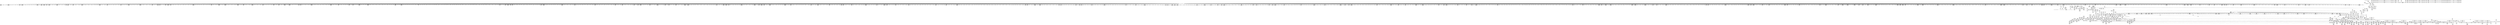 digraph {
	CE0x57e5520 [shape=record,shape=Mrecord,label="{CE0x57e5520|i64*_getelementptr_inbounds_(_26_x_i64_,_26_x_i64_*___llvm_gcov_ctr217,_i64_0,_i64_20)|*Constant*|*SummSink*}"]
	CE0x56dea10 [shape=record,shape=Mrecord,label="{CE0x56dea10|i64_5|*Constant*}"]
	CE0x57b6370 [shape=record,shape=Mrecord,label="{CE0x57b6370|may_create:tmp35|security/selinux/hooks.c,1726}"]
	CE0x56d3b60 [shape=record,shape=Mrecord,label="{CE0x56d3b60|40:_%struct.super_block*,_56:_i8*,_:_CRE_203,204_}"]
	CE0x57384b0 [shape=record,shape=Mrecord,label="{CE0x57384b0|272:_i8*,_:_CRE_336,344_|*MultipleSource*|*LoadInst*|security/selinux/hooks.c,1714|security/selinux/hooks.c,1714}"]
	CE0x57a2820 [shape=record,shape=Mrecord,label="{CE0x57a2820|28:_i32,_:_CRE_76,77_}"]
	CE0x56db070 [shape=record,shape=Mrecord,label="{CE0x56db070|40:_%struct.super_block*,_56:_i8*,_:_CRE_150,151_}"]
	CE0x57a6050 [shape=record,shape=Mrecord,label="{CE0x57a6050|28:_i32,_:_CRE_168,184_|*MultipleSource*|*LoadInst*|security/selinux/hooks.c,1713|security/selinux/hooks.c,1713|security/selinux/hooks.c,1722}"]
	CE0x57c9b70 [shape=record,shape=Mrecord,label="{CE0x57c9b70|i32_4|*Constant*}"]
	CE0x5713b30 [shape=record,shape=Mrecord,label="{CE0x5713b30|_call_void_mcount()_#3|*SummSource*}"]
	CE0x57310c0 [shape=record,shape=Mrecord,label="{CE0x57310c0|272:_i8*,_:_CRE_614,615_}"]
	CE0x57a82c0 [shape=record,shape=Mrecord,label="{CE0x57a82c0|i64_10|*Constant*|*SummSource*}"]
	CE0x5717380 [shape=record,shape=Mrecord,label="{CE0x5717380|VOIDTB_TE:_CE_183,184_}"]
	CE0x5737d70 [shape=record,shape=Mrecord,label="{CE0x5737d70|272:_i8*,_:_CRE_304,312_|*MultipleSource*|*LoadInst*|security/selinux/hooks.c,1714|security/selinux/hooks.c,1714}"]
	CE0x57a3220 [shape=record,shape=Mrecord,label="{CE0x57a3220|28:_i32,_:_CRE_86,87_}"]
	CE0x56f1cc0 [shape=record,shape=Mrecord,label="{CE0x56f1cc0|40:_%struct.super_block*,_56:_i8*,_:_CRE_268,269_}"]
	CE0x572b220 [shape=record,shape=Mrecord,label="{CE0x572b220|40:_%struct.super_block*,_56:_i8*,_:_CRE_925,926_}"]
	CE0x56d4470 [shape=record,shape=Mrecord,label="{CE0x56d4470|40:_%struct.super_block*,_56:_i8*,_:_CRE_240,241_}"]
	CE0x57cd940 [shape=record,shape=Mrecord,label="{CE0x57cd940|VOIDTB_TE:_CE_93,94_}"]
	CE0x56d9940 [shape=record,shape=Mrecord,label="{CE0x56d9940|may_create:if.then24|*SummSource*}"]
	CE0x5702890 [shape=record,shape=Mrecord,label="{CE0x5702890|may_create:cred|security/selinux/hooks.c,1706}"]
	CE0x56dd700 [shape=record,shape=Mrecord,label="{CE0x56dd700|may_create:tmp8|security/selinux/hooks.c,1706|*SummSource*}"]
	CE0x570c270 [shape=record,shape=Mrecord,label="{CE0x570c270|40:_%struct.super_block*,_56:_i8*,_:_CRE_557,558_}"]
	CE0x57cf320 [shape=record,shape=Mrecord,label="{CE0x57cf320|VOIDTB_TE:_CE_80,88_|*MultipleSource*|Function::selinux_inode_mkdir&Arg::dentry::|Function::may_create&Arg::dentry::|security/selinux/hooks.c,1730}"]
	CE0x57d0ae0 [shape=record,shape=Mrecord,label="{CE0x57d0ae0|i64_15|*Constant*}"]
	CE0x57481a0 [shape=record,shape=Mrecord,label="{CE0x57481a0|272:_i8*,_:_CRE_1320,1321_}"]
	CE0x571dd30 [shape=record,shape=Mrecord,label="{CE0x571dd30|may_create:tmp49|security/selinux/hooks.c,1731|*SummSource*}"]
	CE0x57149a0 [shape=record,shape=Mrecord,label="{CE0x57149a0|i8_1|*Constant*|*SummSink*}"]
	CE0x57035a0 [shape=record,shape=Mrecord,label="{CE0x57035a0|40:_%struct.super_block*,_56:_i8*,_:_CRE_300,301_}"]
	CE0x57400e0 [shape=record,shape=Mrecord,label="{CE0x57400e0|272:_i8*,_:_CRE_565,566_}"]
	CE0x56e1aa0 [shape=record,shape=Mrecord,label="{CE0x56e1aa0|may_create:do.end|*SummSource*}"]
	CE0x56b1760 [shape=record,shape=Mrecord,label="{CE0x56b1760|may_create:tmp12|security/selinux/hooks.c,1706|*SummSource*}"]
	CE0x56db730 [shape=record,shape=Mrecord,label="{CE0x56db730|40:_%struct.super_block*,_56:_i8*,_:_CRE_159,160_}"]
	CE0x5743500 [shape=record,shape=Mrecord,label="{CE0x5743500|272:_i8*,_:_CRE_1229,1230_}"]
	CE0x57cbc90 [shape=record,shape=Mrecord,label="{CE0x57cbc90|VOIDTB_TE:_CE_157,158_}"]
	CE0x57cb300 [shape=record,shape=Mrecord,label="{CE0x57cb300|VOIDTB_TE:_CE_40,48_|*MultipleSource*|Function::selinux_inode_mkdir&Arg::dentry::|Function::may_create&Arg::dentry::|security/selinux/hooks.c,1730}"]
	CE0x57a3a20 [shape=record,shape=Mrecord,label="{CE0x57a3a20|28:_i32,_:_CRE_94,95_}"]
	CE0x5797400 [shape=record,shape=Mrecord,label="{CE0x5797400|272:_i8*,_:_CRE_1666,1667_}"]
	CE0x571e4c0 [shape=record,shape=Mrecord,label="{CE0x571e4c0|i64_17|*Constant*|*SummSource*}"]
	CE0x5702700 [shape=record,shape=Mrecord,label="{CE0x5702700|i32_78|*Constant*|*SummSink*}"]
	CE0x571eda0 [shape=record,shape=Mrecord,label="{CE0x571eda0|40:_%struct.super_block*,_56:_i8*,_:_CRE_580,581_}"]
	CE0x5730a60 [shape=record,shape=Mrecord,label="{CE0x5730a60|272:_i8*,_:_CRE_608,609_}"]
	CE0x579bde0 [shape=record,shape=Mrecord,label="{CE0x579bde0|272:_i8*,_:_CRE_1888,1896_|*MultipleSource*|*LoadInst*|security/selinux/hooks.c,1714|security/selinux/hooks.c,1714}"]
	CE0x573e690 [shape=record,shape=Mrecord,label="{CE0x573e690|272:_i8*,_:_CRE_463,464_}"]
	CE0x56c05b0 [shape=record,shape=Mrecord,label="{CE0x56c05b0|may_create:tmp64|security/selinux/hooks.c,1739}"]
	CE0x5746c40 [shape=record,shape=Mrecord,label="{CE0x5746c40|272:_i8*,_:_CRE_1280,1288_|*MultipleSource*|*LoadInst*|security/selinux/hooks.c,1714|security/selinux/hooks.c,1714}"]
	CE0x56ee620 [shape=record,shape=Mrecord,label="{CE0x56ee620|i64*_getelementptr_inbounds_(_26_x_i64_,_26_x_i64_*___llvm_gcov_ctr217,_i64_0,_i64_1)|*Constant*|*SummSource*}"]
	CE0x5798500 [shape=record,shape=Mrecord,label="{CE0x5798500|272:_i8*,_:_CRE_1682,1683_}"]
	CE0x5747c50 [shape=record,shape=Mrecord,label="{CE0x5747c50|272:_i8*,_:_CRE_1315,1316_}"]
	CE0x572f630 [shape=record,shape=Mrecord,label="{CE0x572f630|272:_i8*,_:_CRE_589,590_}"]
	CE0x57ce7d0 [shape=record,shape=Mrecord,label="{CE0x57ce7d0|VOIDTB_TE:_CE_149,150_}"]
	CE0x5739330 [shape=record,shape=Mrecord,label="{CE0x5739330|272:_i8*,_:_CRE_394,395_}"]
	CE0x56e78b0 [shape=record,shape=Mrecord,label="{CE0x56e78b0|may_create:land.lhs.true2|*SummSource*}"]
	CE0x57cc510 [shape=record,shape=Mrecord,label="{CE0x57cc510|VOIDTB_TE:_CE_165,166_}"]
	CE0x56cb080 [shape=record,shape=Mrecord,label="{CE0x56cb080|selinux_inode_mkdir:tmp|*SummSink*}"]
	CE0x56c3d90 [shape=record,shape=Mrecord,label="{CE0x56c3d90|may_create:if.then24}"]
	CE0x57048b0 [shape=record,shape=Mrecord,label="{CE0x57048b0|40:_%struct.super_block*,_56:_i8*,_:_CRE_336,344_|*MultipleSource*|security/selinux/hooks.c,1713|Function::may_create&Arg::dir::|Function::selinux_inode_mkdir&Arg::dir::}"]
	CE0x57a84d0 [shape=record,shape=Mrecord,label="{CE0x57a84d0|may_create:tmp31|security/selinux/hooks.c,1725}"]
	CE0x5719690 [shape=record,shape=Mrecord,label="{CE0x5719690|VOIDTB_TE:_CE_216,217_}"]
	CE0x5713ea0 [shape=record,shape=Mrecord,label="{CE0x5713ea0|may_create:tmp15|security/selinux/hooks.c,1706|*SummSink*}"]
	CE0x572ca70 [shape=record,shape=Mrecord,label="{CE0x572ca70|40:_%struct.super_block*,_56:_i8*,_:_CRE_977,978_}"]
	CE0x56c6e10 [shape=record,shape=Mrecord,label="{CE0x56c6e10|28:_i32,_:_CRE_32,34_|*MultipleSource*|*LoadInst*|security/selinux/hooks.c,1713|security/selinux/hooks.c,1713|security/selinux/hooks.c,1722}"]
	CE0x56d28a0 [shape=record,shape=Mrecord,label="{CE0x56d28a0|40:_%struct.super_block*,_56:_i8*,_:_CRE_178,179_}"]
	CE0x57982e0 [shape=record,shape=Mrecord,label="{CE0x57982e0|272:_i8*,_:_CRE_1680,1681_}"]
	CE0x57228b0 [shape=record,shape=Mrecord,label="{CE0x57228b0|40:_%struct.super_block*,_56:_i8*,_:_CRE_648,656_|*MultipleSource*|security/selinux/hooks.c,1713|Function::may_create&Arg::dir::|Function::selinux_inode_mkdir&Arg::dir::}"]
	CE0x5730730 [shape=record,shape=Mrecord,label="{CE0x5730730|272:_i8*,_:_CRE_605,606_}"]
	CE0x57343a0 [shape=record,shape=Mrecord,label="{CE0x57343a0|272:_i8*,_:_CRE_1214,1215_}"]
	CE0x5712690 [shape=record,shape=Mrecord,label="{CE0x5712690|40:_%struct.super_block*,_56:_i8*,_:_CRE_148,149_}"]
	CE0x56e5590 [shape=record,shape=Mrecord,label="{CE0x56e5590|may_create:if.end26|*SummSource*}"]
	CE0x57323e0 [shape=record,shape=Mrecord,label="{CE0x57323e0|272:_i8*,_:_CRE_1208,1209_}"]
	CE0x56c0c20 [shape=record,shape=Mrecord,label="{CE0x56c0c20|may_create:sid31|security/selinux/hooks.c,1739|*SummSource*}"]
	CE0x56d80d0 [shape=record,shape=Mrecord,label="{CE0x56d80d0|may_create:tmp9|security/selinux/hooks.c,1706|*SummSource*}"]
	CE0x56ebca0 [shape=record,shape=Mrecord,label="{CE0x56ebca0|i32_10|*Constant*}"]
	CE0x57cb850 [shape=record,shape=Mrecord,label="{CE0x57cb850|VOIDTB_TE:_CE_153,154_}"]
	CE0x5733970 [shape=record,shape=Mrecord,label="{CE0x5733970|272:_i8*,_:_CRE_880,896_|*MultipleSource*|*LoadInst*|security/selinux/hooks.c,1714|security/selinux/hooks.c,1714}"]
	CE0x56d6bd0 [shape=record,shape=Mrecord,label="{CE0x56d6bd0|i64*_getelementptr_inbounds_(_26_x_i64_,_26_x_i64_*___llvm_gcov_ctr217,_i64_0,_i64_9)|*Constant*|*SummSource*}"]
	CE0x5724ef0 [shape=record,shape=Mrecord,label="{CE0x5724ef0|40:_%struct.super_block*,_56:_i8*,_:_CRE_792,800_|*MultipleSource*|security/selinux/hooks.c,1713|Function::may_create&Arg::dir::|Function::selinux_inode_mkdir&Arg::dir::}"]
	CE0x5720e20 [shape=record,shape=Mrecord,label="{CE0x5720e20|40:_%struct.super_block*,_56:_i8*,_:_CRE_606,607_}"]
	CE0x57a2b20 [shape=record,shape=Mrecord,label="{CE0x57a2b20|28:_i32,_:_CRE_79,80_}"]
	CE0x5714ec0 [shape=record,shape=Mrecord,label="{CE0x5714ec0|_call_void_lockdep_rcu_suspicious(i8*_getelementptr_inbounds_(_25_x_i8_,_25_x_i8_*_.str3,_i32_0,_i32_0),_i32_1706,_i8*_getelementptr_inbounds_(_45_x_i8_,_45_x_i8_*_.str12,_i32_0,_i32_0))_#10,_!dbg_!27731|security/selinux/hooks.c,1706|*SummSink*}"]
	CE0x56ccf10 [shape=record,shape=Mrecord,label="{CE0x56ccf10|i32_0|*Constant*|*SummSource*}"]
	CE0x56d0a20 [shape=record,shape=Mrecord,label="{CE0x56d0a20|_call_void_mcount()_#3|*SummSink*}"]
	CE0x5730510 [shape=record,shape=Mrecord,label="{CE0x5730510|272:_i8*,_:_CRE_603,604_}"]
	CE0x56e44c0 [shape=record,shape=Mrecord,label="{CE0x56e44c0|may_create:tmp7|security/selinux/hooks.c,1706|*SummSource*}"]
	CE0x573caf0 [shape=record,shape=Mrecord,label="{CE0x573caf0|272:_i8*,_:_CRE_437,438_}"]
	CE0x5797fb0 [shape=record,shape=Mrecord,label="{CE0x5797fb0|272:_i8*,_:_CRE_1677,1678_}"]
	CE0x57fd500 [shape=record,shape=Mrecord,label="{CE0x57fd500|may_create:tmp67|security/selinux/hooks.c,1742|*SummSource*}"]
	CE0x57cbb80 [shape=record,shape=Mrecord,label="{CE0x57cbb80|VOIDTB_TE:_CE_156,157_}"]
	CE0x57cc1e0 [shape=record,shape=Mrecord,label="{CE0x57cc1e0|VOIDTB_TE:_CE_162,163_}"]
	CE0x579b640 [shape=record,shape=Mrecord,label="{CE0x579b640|272:_i8*,_:_CRE_1876,1877_}"]
	CE0x57caf00 [shape=record,shape=Mrecord,label="{CE0x57caf00|VOIDTB_TE:_CE_24,40_|*MultipleSource*|Function::selinux_inode_mkdir&Arg::dentry::|Function::may_create&Arg::dentry::|security/selinux/hooks.c,1730}"]
	CE0x572c120 [shape=record,shape=Mrecord,label="{CE0x572c120|40:_%struct.super_block*,_56:_i8*,_:_CRE_944,952_|*MultipleSource*|security/selinux/hooks.c,1713|Function::may_create&Arg::dir::|Function::selinux_inode_mkdir&Arg::dir::}"]
	CE0x572df70 [shape=record,shape=Mrecord,label="{CE0x572df70|may_create:tmp22|*LoadInst*|security/selinux/hooks.c,1713|*SummSink*}"]
	CE0x5701e10 [shape=record,shape=Mrecord,label="{CE0x5701e10|may_create:call4|security/selinux/hooks.c,1706|*SummSink*}"]
	CE0x56b15c0 [shape=record,shape=Mrecord,label="{CE0x56b15c0|may_create:tmp12|security/selinux/hooks.c,1706}"]
	CE0x56c7e20 [shape=record,shape=Mrecord,label="{CE0x56c7e20|28:_i32,_:_CRE_57,58_}"]
	CE0x57ad4e0 [shape=record,shape=Mrecord,label="{CE0x57ad4e0|0:_i32,_4:_i32,_8:_i32,_12:_i32,_:_CMRE_12,16_|*MultipleSource*|security/selinux/hooks.c,1706|security/selinux/hooks.c,1706|security/selinux/hooks.c,1716}"]
	CE0x56c6c10 [shape=record,shape=Mrecord,label="{CE0x56c6c10|28:_i32,_:_CRE_24,28_|*MultipleSource*|*LoadInst*|security/selinux/hooks.c,1713|security/selinux/hooks.c,1713|security/selinux/hooks.c,1722}"]
	CE0x5705170 [shape=record,shape=Mrecord,label="{CE0x5705170|40:_%struct.super_block*,_56:_i8*,_:_CRE_376,384_|*MultipleSource*|security/selinux/hooks.c,1713|Function::may_create&Arg::dir::|Function::selinux_inode_mkdir&Arg::dir::}"]
	CE0x56d81a0 [shape=record,shape=Mrecord,label="{CE0x56d81a0|may_create:tmp9|security/selinux/hooks.c,1706|*SummSink*}"]
	CE0x5717c00 [shape=record,shape=Mrecord,label="{CE0x5717c00|VOIDTB_TE:_CE_191,192_}"]
	CE0x57b6cd0 [shape=record,shape=Mrecord,label="{CE0x57b6cd0|may_create:tmp36|security/selinux/hooks.c,1728}"]
	CE0x57e3e10 [shape=record,shape=Mrecord,label="{CE0x57e3e10|i64*_getelementptr_inbounds_(_26_x_i64_,_26_x_i64_*___llvm_gcov_ctr217,_i64_0,_i64_19)|*Constant*}"]
	CE0x57d0120 [shape=record,shape=Mrecord,label="{CE0x57d0120|may_create:and|security/selinux/hooks.c,1728|*SummSource*}"]
	CE0x56e2320 [shape=record,shape=Mrecord,label="{CE0x56e2320|i64_3|*Constant*|*SummSink*}"]
	CE0x5799f20 [shape=record,shape=Mrecord,label="{CE0x5799f20|272:_i8*,_:_CRE_1784,1792_|*MultipleSource*|*LoadInst*|security/selinux/hooks.c,1714|security/selinux/hooks.c,1714}"]
	CE0x5706a30 [shape=record,shape=Mrecord,label="{CE0x5706a30|40:_%struct.super_block*,_56:_i8*,_:_CRE_464,472_|*MultipleSource*|security/selinux/hooks.c,1713|Function::may_create&Arg::dir::|Function::selinux_inode_mkdir&Arg::dir::}"]
	CE0x57410c0 [shape=record,shape=Mrecord,label="{CE0x57410c0|may_create:tmp23|security/selinux/hooks.c,1713|*SummSource*}"]
	CE0x571b990 [shape=record,shape=Mrecord,label="{CE0x571b990|VOIDTB_TE:_CE_309,310_}"]
	CE0x56b66c0 [shape=record,shape=Mrecord,label="{CE0x56b66c0|may_create:do.body|*SummSink*}"]
	CE0x56d5c30 [shape=record,shape=Mrecord,label="{CE0x56d5c30|i8*_getelementptr_inbounds_(_25_x_i8_,_25_x_i8_*_.str3,_i32_0,_i32_0)|*Constant*|*SummSource*}"]
	CE0x570c3b0 [shape=record,shape=Mrecord,label="{CE0x570c3b0|40:_%struct.super_block*,_56:_i8*,_:_CRE_558,559_}"]
	CE0x56ed830 [shape=record,shape=Mrecord,label="{CE0x56ed830|i64_1|*Constant*}"]
	CE0x57b9b10 [shape=record,shape=Mrecord,label="{CE0x57b9b10|i32_5|*Constant*}"]
	CE0x57a3620 [shape=record,shape=Mrecord,label="{CE0x57a3620|28:_i32,_:_CRE_90,91_}"]
	CE0x56be470 [shape=record,shape=Mrecord,label="{CE0x56be470|may_create:tmp5|security/selinux/hooks.c,1706|*SummSource*}"]
	CE0x572daf0 [shape=record,shape=Mrecord,label="{CE0x572daf0|may_create:tmp22|*LoadInst*|security/selinux/hooks.c,1713}"]
	CE0x56ecea0 [shape=record,shape=Mrecord,label="{CE0x56ecea0|40:_%struct.super_block*,_56:_i8*,_:_CRE_96,104_|*MultipleSource*|security/selinux/hooks.c,1713|Function::may_create&Arg::dir::|Function::selinux_inode_mkdir&Arg::dir::}"]
	CE0x5716f40 [shape=record,shape=Mrecord,label="{CE0x5716f40|VOIDTB_TE:_CE_179,180_}"]
	CE0x573a290 [shape=record,shape=Mrecord,label="{CE0x573a290|272:_i8*,_:_CRE_408,409_}"]
	CE0x571a650 [shape=record,shape=Mrecord,label="{CE0x571a650|VOIDTB_TE:_CE_264,272_|*MultipleSource*|Function::selinux_inode_mkdir&Arg::dentry::|Function::may_create&Arg::dentry::|security/selinux/hooks.c,1730}"]
	CE0x5711d20 [shape=record,shape=Mrecord,label="{CE0x5711d20|40:_%struct.super_block*,_56:_i8*,_:_CRE_136,137_}"]
	CE0x56c7940 [shape=record,shape=Mrecord,label="{CE0x56c7940|28:_i32,_:_CRE_51,52_}"]
	CE0x57370c0 [shape=record,shape=Mrecord,label="{CE0x57370c0|272:_i8*,_:_CRE_256,264_|*MultipleSource*|*LoadInst*|security/selinux/hooks.c,1714|security/selinux/hooks.c,1714}"]
	CE0x57a57d0 [shape=record,shape=Mrecord,label="{CE0x57a57d0|28:_i32,_:_CRE_136,144_|*MultipleSource*|*LoadInst*|security/selinux/hooks.c,1713|security/selinux/hooks.c,1713|security/selinux/hooks.c,1722}"]
	CE0x56e9d90 [shape=record,shape=Mrecord,label="{CE0x56e9d90|40:_%struct.super_block*,_56:_i8*,_:_CRE_567,568_}"]
	CE0x579c840 [shape=record,shape=Mrecord,label="{CE0x579c840|272:_i8*,_:_CRE_2112,2120_|*MultipleSource*|*LoadInst*|security/selinux/hooks.c,1714|security/selinux/hooks.c,1714}"]
	CE0x57a8250 [shape=record,shape=Mrecord,label="{CE0x57a8250|i64_10|*Constant*}"]
	CE0x56d3620 [shape=record,shape=Mrecord,label="{CE0x56d3620|40:_%struct.super_block*,_56:_i8*,_:_CRE_196,197_}"]
	CE0x57b9580 [shape=record,shape=Mrecord,label="{CE0x57b9580|may_create:tmp39|security/selinux/hooks.c,1728|*SummSink*}"]
	CE0x56d3e60 [shape=record,shape=Mrecord,label="{CE0x56d3e60|40:_%struct.super_block*,_56:_i8*,_:_CRE_207,208_}"]
	CE0x57cbeb0 [shape=record,shape=Mrecord,label="{CE0x57cbeb0|VOIDTB_TE:_CE_159,160_}"]
	CE0x56c0e60 [shape=record,shape=Mrecord,label="{CE0x56c0e60|get_current:tmp4|./arch/x86/include/asm/current.h,14}"]
	CE0x5706370 [shape=record,shape=Mrecord,label="{CE0x5706370|40:_%struct.super_block*,_56:_i8*,_:_CRE_440,448_|*MultipleSource*|security/selinux/hooks.c,1713|Function::may_create&Arg::dir::|Function::selinux_inode_mkdir&Arg::dir::}"]
	CE0x57283e0 [shape=record,shape=Mrecord,label="{CE0x57283e0|40:_%struct.super_block*,_56:_i8*,_:_CRE_888,889_}"]
	CE0x56c91a0 [shape=record,shape=Mrecord,label="{CE0x56c91a0|selinux_inode_mkdir:dentry|Function::selinux_inode_mkdir&Arg::dentry::|*SummSource*}"]
	CE0x56f2f80 [shape=record,shape=Mrecord,label="{CE0x56f2f80|40:_%struct.super_block*,_56:_i8*,_:_CRE_283,284_}"]
	CE0x56c0620 [shape=record,shape=Mrecord,label="{CE0x56c0620|may_create:tmp64|security/selinux/hooks.c,1739|*SummSource*}"]
	CE0x56be4e0 [shape=record,shape=Mrecord,label="{CE0x56be4e0|may_create:tmp5|security/selinux/hooks.c,1706|*SummSink*}"]
	CE0x56d39e0 [shape=record,shape=Mrecord,label="{CE0x56d39e0|40:_%struct.super_block*,_56:_i8*,_:_CRE_201,202_}"]
	CE0x57fd100 [shape=record,shape=Mrecord,label="{CE0x57fd100|i64*_getelementptr_inbounds_(_26_x_i64_,_26_x_i64_*___llvm_gcov_ctr217,_i64_0,_i64_25)|*Constant*|*SummSink*}"]
	CE0x5739e50 [shape=record,shape=Mrecord,label="{CE0x5739e50|272:_i8*,_:_CRE_404,405_}"]
	CE0x5717490 [shape=record,shape=Mrecord,label="{CE0x5717490|VOIDTB_TE:_CE_184,185_}"]
	CE0x57130e0 [shape=record,shape=Mrecord,label="{CE0x57130e0|may_create:ad|security/selinux/hooks.c, 1710}"]
	CE0x57fce60 [shape=record,shape=Mrecord,label="{CE0x57fce60|may_create:tmp66|security/selinux/hooks.c,1742|*SummSource*}"]
	CE0x56c2b50 [shape=record,shape=Mrecord,label="{CE0x56c2b50|get_current:tmp2}"]
	CE0x57a8ba0 [shape=record,shape=Mrecord,label="{CE0x57a8ba0|i64_11|*Constant*|*SummSink*}"]
	CE0x57e14c0 [shape=record,shape=Mrecord,label="{CE0x57e14c0|may_create:tmp54|security/selinux/hooks.c,1733}"]
	CE0x56c7f20 [shape=record,shape=Mrecord,label="{CE0x56c7f20|28:_i32,_:_CRE_58,59_}"]
	CE0x56bb0b0 [shape=record,shape=Mrecord,label="{CE0x56bb0b0|_call_void_mcount()_#3}"]
	CE0x579d6c0 [shape=record,shape=Mrecord,label="{CE0x579d6c0|may_create:tmp26|security/selinux/hooks.c,1714|*SummSource*}"]
	CE0x56b1ca0 [shape=record,shape=Mrecord,label="{CE0x56b1ca0|i64*_getelementptr_inbounds_(_26_x_i64_,_26_x_i64_*___llvm_gcov_ctr217,_i64_0,_i64_6)|*Constant*|*SummSource*}"]
	CE0x57a2c20 [shape=record,shape=Mrecord,label="{CE0x57a2c20|28:_i32,_:_CRE_80,81_}"]
	CE0x57225e0 [shape=record,shape=Mrecord,label="{CE0x57225e0|40:_%struct.super_block*,_56:_i8*,_:_CRE_632,640_|*MultipleSource*|security/selinux/hooks.c,1713|Function::may_create&Arg::dir::|Function::selinux_inode_mkdir&Arg::dir::}"]
	CE0x56e23c0 [shape=record,shape=Mrecord,label="{CE0x56e23c0|may_create:tmp4|security/selinux/hooks.c,1706}"]
	CE0x57b7650 [shape=record,shape=Mrecord,label="{CE0x57b7650|may_create:tobool18|security/selinux/hooks.c,1728|*SummSink*}"]
	CE0x57340b0 [shape=record,shape=Mrecord,label="{CE0x57340b0|272:_i8*,_:_CRE_1211,1212_}"]
	CE0x56d2a20 [shape=record,shape=Mrecord,label="{CE0x56d2a20|40:_%struct.super_block*,_56:_i8*,_:_CRE_180,181_}"]
	CE0x5742310 [shape=record,shape=Mrecord,label="{CE0x5742310|i32_16|*Constant*|*SummSource*}"]
	CE0x57ce090 [shape=record,shape=Mrecord,label="{CE0x57ce090|VOIDTB_TE:_CE_145,146_}"]
	CE0x5793980 [shape=record,shape=Mrecord,label="{CE0x5793980|272:_i8*,_:_CRE_1596,1600_|*MultipleSource*|*LoadInst*|security/selinux/hooks.c,1714|security/selinux/hooks.c,1714}"]
	CE0x5742730 [shape=record,shape=Mrecord,label="{CE0x5742730|272:_i8*,_:_CRE_1216,1217_}"]
	CE0x57baa10 [shape=record,shape=Mrecord,label="{CE0x57baa10|8:_i32,_22:_i16,_:_CRE_8,12_|*MultipleSource*|security/selinux/hooks.c,1714|security/selinux/hooks.c,1714|security/selinux/hooks.c,1728}"]
	CE0x57ab990 [shape=record,shape=Mrecord,label="{CE0x57ab990|i32_9437184|*Constant*|*SummSink*}"]
	CE0x56c7600 [shape=record,shape=Mrecord,label="{CE0x56c7600|28:_i32,_:_CRE_49,50_}"]
	CE0x5720a60 [shape=record,shape=Mrecord,label="{CE0x5720a60|40:_%struct.super_block*,_56:_i8*,_:_CRE_603,604_}"]
	CE0x5744e80 [shape=record,shape=Mrecord,label="{CE0x5744e80|272:_i8*,_:_CRE_1253,1254_}"]
	CE0x5707de0 [shape=record,shape=Mrecord,label="{CE0x5707de0|40:_%struct.super_block*,_56:_i8*,_:_CRE_484,485_}"]
	CE0x571ba40 [shape=record,shape=Mrecord,label="{CE0x571ba40|VOIDTB_TE:_CE_310,311_}"]
	CE0x5735240 [shape=record,shape=Mrecord,label="{CE0x5735240|272:_i8*,_:_CRE_120,128_|*MultipleSource*|*LoadInst*|security/selinux/hooks.c,1714|security/selinux/hooks.c,1714}"]
	CE0x57e21c0 [shape=record,shape=Mrecord,label="{CE0x57e21c0|may_create:tmp55|security/selinux/hooks.c,1735}"]
	CE0x56d7d10 [shape=record,shape=Mrecord,label="{CE0x56d7d10|may_create:dentry12|security/selinux/hooks.c,1720|*SummSink*}"]
	CE0x5740300 [shape=record,shape=Mrecord,label="{CE0x5740300|272:_i8*,_:_CRE_567,568_}"]
	CE0x57b3e00 [shape=record,shape=Mrecord,label="{CE0x57b3e00|may_create:sid13|security/selinux/hooks.c,1722|*SummSink*}"]
	CE0x57a2a20 [shape=record,shape=Mrecord,label="{CE0x57a2a20|28:_i32,_:_CRE_78,79_}"]
	CE0x57c98c0 [shape=record,shape=Mrecord,label="{CE0x57c98c0|may_create:tmp46|security/selinux/hooks.c,1729|*SummSource*}"]
	CE0x57b2190 [shape=record,shape=Mrecord,label="{CE0x57b2190|i8_10|*Constant*|*SummSink*}"]
	CE0x5744820 [shape=record,shape=Mrecord,label="{CE0x5744820|272:_i8*,_:_CRE_1247,1248_}"]
	CE0x57012e0 [shape=record,shape=Mrecord,label="{CE0x57012e0|may_create:tmp17|security/selinux/hooks.c,1706|*SummSource*}"]
	CE0x57cd830 [shape=record,shape=Mrecord,label="{CE0x57cd830|VOIDTB_TE:_CE_92,93_}"]
	CE0x5704cf0 [shape=record,shape=Mrecord,label="{CE0x5704cf0|40:_%struct.super_block*,_56:_i8*,_:_CRE_352,360_|*MultipleSource*|security/selinux/hooks.c,1713|Function::may_create&Arg::dir::|Function::selinux_inode_mkdir&Arg::dir::}"]
	CE0x5798720 [shape=record,shape=Mrecord,label="{CE0x5798720|272:_i8*,_:_CRE_1684,1685_}"]
	CE0x5718590 [shape=record,shape=Mrecord,label="{CE0x5718590|VOIDTB_TE:_CE_200,201_}"]
	CE0x57a44b0 [shape=record,shape=Mrecord,label="{CE0x57a44b0|28:_i32,_:_CRE_104,105_}"]
	CE0x56b1f50 [shape=record,shape=Mrecord,label="{CE0x56b1f50|i64*_getelementptr_inbounds_(_26_x_i64_,_26_x_i64_*___llvm_gcov_ctr217,_i64_0,_i64_6)|*Constant*|*SummSink*}"]
	CE0x572eec0 [shape=record,shape=Mrecord,label="{CE0x572eec0|272:_i8*,_:_CRE_582,583_}"]
	CE0x5704360 [shape=record,shape=Mrecord,label="{CE0x5704360|40:_%struct.super_block*,_56:_i8*,_:_CRE_311,312_}"]
	CE0x57e46e0 [shape=record,shape=Mrecord,label="{CE0x57e46e0|may_create:tmp52|security/selinux/hooks.c,1732|*SummSource*}"]
	CE0x57d0520 [shape=record,shape=Mrecord,label="{CE0x57d0520|may_create:tobool19|security/selinux/hooks.c,1728|*SummSink*}"]
	CE0x56ecb40 [shape=record,shape=Mrecord,label="{CE0x56ecb40|40:_%struct.super_block*,_56:_i8*,_:_CRE_80,88_|*MultipleSource*|security/selinux/hooks.c,1713|Function::may_create&Arg::dir::|Function::selinux_inode_mkdir&Arg::dir::}"]
	CE0x56beaa0 [shape=record,shape=Mrecord,label="{CE0x56beaa0|may_create:tmp11|security/selinux/hooks.c,1706}"]
	CE0x57c8590 [shape=record,shape=Mrecord,label="{CE0x57c8590|may_create:tmp44|security/selinux/hooks.c,1728|*SummSource*}"]
	CE0x56c3cd0 [shape=record,shape=Mrecord,label="{CE0x56c3cd0|may_create:lor.lhs.false|*SummSink*}"]
	CE0x56d49b0 [shape=record,shape=Mrecord,label="{CE0x56d49b0|40:_%struct.super_block*,_56:_i8*,_:_CRE_243,244_}"]
	CE0x5720f60 [shape=record,shape=Mrecord,label="{CE0x5720f60|40:_%struct.super_block*,_56:_i8*,_:_CRE_607,608_}"]
	CE0x579d480 [shape=record,shape=Mrecord,label="{CE0x579d480|may_create:tmp26|security/selinux/hooks.c,1714}"]
	CE0x579ec20 [shape=record,shape=Mrecord,label="{CE0x579ec20|may_create:tmp58|security/selinux/hooks.c,1736|*SummSink*}"]
	CE0x5721fa0 [shape=record,shape=Mrecord,label="{CE0x5721fa0|40:_%struct.super_block*,_56:_i8*,_:_CRE_620,621_}"]
	CE0x579a2c0 [shape=record,shape=Mrecord,label="{CE0x579a2c0|272:_i8*,_:_CRE_1800,1804_|*MultipleSource*|*LoadInst*|security/selinux/hooks.c,1714|security/selinux/hooks.c,1714}"]
	CE0x56c8c60 [shape=record,shape=Mrecord,label="{CE0x56c8c60|may_create:tmp}"]
	CE0x57484d0 [shape=record,shape=Mrecord,label="{CE0x57484d0|272:_i8*,_:_CRE_1323,1324_}"]
	CE0x573dbf0 [shape=record,shape=Mrecord,label="{CE0x573dbf0|272:_i8*,_:_CRE_453,454_}"]
	CE0x57a55b0 [shape=record,shape=Mrecord,label="{CE0x57a55b0|28:_i32,_:_CRE_120,128_|*MultipleSource*|*LoadInst*|security/selinux/hooks.c,1713|security/selinux/hooks.c,1713|security/selinux/hooks.c,1722}"]
	CE0x579a830 [shape=record,shape=Mrecord,label="{CE0x579a830|272:_i8*,_:_CRE_1824,1828_|*MultipleSource*|*LoadInst*|security/selinux/hooks.c,1714|security/selinux/hooks.c,1714}"]
	CE0x570a690 [shape=record,shape=Mrecord,label="{CE0x570a690|272:_i8*,_:_CRE_1341,1342_}"]
	CE0x5747040 [shape=record,shape=Mrecord,label="{CE0x5747040|272:_i8*,_:_CRE_1305,1306_}"]
	CE0x57e43e0 [shape=record,shape=Mrecord,label="{CE0x57e43e0|i64*_getelementptr_inbounds_(_26_x_i64_,_26_x_i64_*___llvm_gcov_ctr217,_i64_0,_i64_19)|*Constant*|*SummSink*}"]
	CE0x57935e0 [shape=record,shape=Mrecord,label="{CE0x57935e0|272:_i8*,_:_CRE_1584,1592_|*MultipleSource*|*LoadInst*|security/selinux/hooks.c,1714|security/selinux/hooks.c,1714}"]
	CE0x571ac80 [shape=record,shape=Mrecord,label="{CE0x571ac80|VOIDTB_TE:_CE_288,296_|*MultipleSource*|Function::selinux_inode_mkdir&Arg::dentry::|Function::may_create&Arg::dentry::|security/selinux/hooks.c,1730}"]
	CE0x57b5b30 [shape=record,shape=Mrecord,label="{CE0x57b5b30|may_create:tmp34|security/selinux/hooks.c,1726|*SummSource*}"]
	CE0x572bfe0 [shape=record,shape=Mrecord,label="{CE0x572bfe0|40:_%struct.super_block*,_56:_i8*,_:_CRE_936,944_|*MultipleSource*|security/selinux/hooks.c,1713|Function::may_create&Arg::dir::|Function::selinux_inode_mkdir&Arg::dir::}"]
	CE0x5793080 [shape=record,shape=Mrecord,label="{CE0x5793080|272:_i8*,_:_CRE_1392,1536_|*MultipleSource*|*LoadInst*|security/selinux/hooks.c,1714|security/selinux/hooks.c,1714}"]
	CE0x57b54b0 [shape=record,shape=Mrecord,label="{CE0x57b54b0|i32_3|*Constant*}"]
	CE0x56f0a00 [shape=record,shape=Mrecord,label="{CE0x56f0a00|40:_%struct.super_block*,_56:_i8*,_:_CRE_253,254_}"]
	CE0x573d590 [shape=record,shape=Mrecord,label="{CE0x573d590|272:_i8*,_:_CRE_447,448_}"]
	CE0x56f3340 [shape=record,shape=Mrecord,label="{CE0x56f3340|40:_%struct.super_block*,_56:_i8*,_:_CRE_286,287_}"]
	CE0x5797730 [shape=record,shape=Mrecord,label="{CE0x5797730|272:_i8*,_:_CRE_1669,1670_}"]
	CE0x57198b0 [shape=record,shape=Mrecord,label="{CE0x57198b0|VOIDTB_TE:_CE_218,219_}"]
	CE0x5729a60 [shape=record,shape=Mrecord,label="{CE0x5729a60|40:_%struct.super_block*,_56:_i8*,_:_CRE_906,907_}"]
	CE0x57cca60 [shape=record,shape=Mrecord,label="{CE0x57cca60|VOIDTB_TE:_CE_170,171_}"]
	CE0x57929d0 [shape=record,shape=Mrecord,label="{CE0x57929d0|272:_i8*,_:_CRE_1373,1374_}"]
	CE0x5721be0 [shape=record,shape=Mrecord,label="{CE0x5721be0|40:_%struct.super_block*,_56:_i8*,_:_CRE_617,618_}"]
	CE0x56d58a0 [shape=record,shape=Mrecord,label="{CE0x56d58a0|GLOBAL:lockdep_rcu_suspicious|*Constant*}"]
	CE0x5745700 [shape=record,shape=Mrecord,label="{CE0x5745700|272:_i8*,_:_CRE_1261,1262_}"]
	CE0x57253b0 [shape=record,shape=Mrecord,label="{CE0x57253b0|40:_%struct.super_block*,_56:_i8*,_:_CRE_808,816_|*MultipleSource*|security/selinux/hooks.c,1713|Function::may_create&Arg::dir::|Function::selinux_inode_mkdir&Arg::dir::}"]
	CE0x572feb0 [shape=record,shape=Mrecord,label="{CE0x572feb0|272:_i8*,_:_CRE_597,598_}"]
	CE0x56ed3b0 [shape=record,shape=Mrecord,label="{CE0x56ed3b0|may_create:tmp3}"]
	CE0x57aee70 [shape=record,shape=Mrecord,label="{CE0x57aee70|0:_i32,_:_SCMRE:_elem_0:default:}"]
	CE0x570bbd0 [shape=record,shape=Mrecord,label="{CE0x570bbd0|272:_i8*,_:_CRE_1361,1362_}"]
	CE0x57a2f20 [shape=record,shape=Mrecord,label="{CE0x57a2f20|28:_i32,_:_CRE_83,84_}"]
	CE0x57b8810 [shape=record,shape=Mrecord,label="{CE0x57b8810|i64_14|*Constant*|*SummSink*}"]
	CE0x57d0590 [shape=record,shape=Mrecord,label="{CE0x57d0590|i64_16|*Constant*}"]
	CE0x571bf60 [shape=record,shape=Mrecord,label="{CE0x571bf60|VOIDTB_TE:_CE_315,316_}"]
	CE0x570ae00 [shape=record,shape=Mrecord,label="{CE0x570ae00|272:_i8*,_:_CRE_1348,1349_}"]
	CE0x5712150 [shape=record,shape=Mrecord,label="{CE0x5712150|40:_%struct.super_block*,_56:_i8*,_:_CRE_141,142_}"]
	CE0x5796a70 [shape=record,shape=Mrecord,label="{CE0x5796a70|272:_i8*,_:_CRE_1657,1658_}"]
	CE0x571b4c0 [shape=record,shape=Mrecord,label="{CE0x571b4c0|VOIDTB_TE:_CE_306,307_}"]
	CE0x5731d80 [shape=record,shape=Mrecord,label="{CE0x5731d80|272:_i8*,_:_CRE_626,627_}"]
	CE0x573a070 [shape=record,shape=Mrecord,label="{CE0x573a070|272:_i8*,_:_CRE_406,407_}"]
	CE0x5737800 [shape=record,shape=Mrecord,label="{CE0x5737800|272:_i8*,_:_CRE_280,288_|*MultipleSource*|*LoadInst*|security/selinux/hooks.c,1714|security/selinux/hooks.c,1714}"]
	CE0x5797c80 [shape=record,shape=Mrecord,label="{CE0x5797c80|272:_i8*,_:_CRE_1674,1675_}"]
	CE0x56d31a0 [shape=record,shape=Mrecord,label="{CE0x56d31a0|40:_%struct.super_block*,_56:_i8*,_:_CRE_190,191_}"]
	CE0x5715950 [shape=record,shape=Mrecord,label="{CE0x5715950|40:_%struct.super_block*,_56:_i8*,_:_CRE_8,12_|*MultipleSource*|security/selinux/hooks.c,1713|Function::may_create&Arg::dir::|Function::selinux_inode_mkdir&Arg::dir::}"]
	CE0x56df6f0 [shape=record,shape=Mrecord,label="{CE0x56df6f0|selinux_inode_mkdir:dir|Function::selinux_inode_mkdir&Arg::dir::|*SummSink*}"]
	CE0x56edc30 [shape=record,shape=Mrecord,label="{CE0x56edc30|GLOBAL:__llvm_gcov_ctr217|Global_var:__llvm_gcov_ctr217}"]
	CE0x571f3e0 [shape=record,shape=Mrecord,label="{CE0x571f3e0|40:_%struct.super_block*,_56:_i8*,_:_CRE_585,586_}"]
	CE0x57231b0 [shape=record,shape=Mrecord,label="{CE0x57231b0|40:_%struct.super_block*,_56:_i8*,_:_CRE_680,684_|*MultipleSource*|security/selinux/hooks.c,1713|Function::may_create&Arg::dir::|Function::selinux_inode_mkdir&Arg::dir::}"]
	CE0x5709970 [shape=record,shape=Mrecord,label="{CE0x5709970|40:_%struct.super_block*,_56:_i8*,_:_CRE_552,553_}"]
	CE0x570c4f0 [shape=record,shape=Mrecord,label="{CE0x570c4f0|40:_%struct.super_block*,_56:_i8*,_:_CRE_559,560_}"]
	CE0x56b22c0 [shape=record,shape=Mrecord,label="{CE0x56b22c0|may_create:dentry|Function::may_create&Arg::dentry::|*SummSink*}"]
	CE0x572a960 [shape=record,shape=Mrecord,label="{CE0x572a960|40:_%struct.super_block*,_56:_i8*,_:_CRE_918,919_}"]
	CE0x56e3e70 [shape=record,shape=Mrecord,label="{CE0x56e3e70|40:_%struct.super_block*,_56:_i8*,_:_CRE_2,4_|*MultipleSource*|security/selinux/hooks.c,1713|Function::may_create&Arg::dir::|Function::selinux_inode_mkdir&Arg::dir::}"]
	CE0x571fca0 [shape=record,shape=Mrecord,label="{CE0x571fca0|40:_%struct.super_block*,_56:_i8*,_:_CRE_592,593_}"]
	CE0x5741680 [shape=record,shape=Mrecord,label="{CE0x5741680|i32_8|*Constant*|*SummSource*}"]
	CE0x579cbe0 [shape=record,shape=Mrecord,label="{CE0x579cbe0|272:_i8*,_:_CRE_2248,2256_|*MultipleSource*|*LoadInst*|security/selinux/hooks.c,1714|security/selinux/hooks.c,1714}"]
	CE0x56d2720 [shape=record,shape=Mrecord,label="{CE0x56d2720|40:_%struct.super_block*,_56:_i8*,_:_CRE_176,177_}"]
	CE0x57287a0 [shape=record,shape=Mrecord,label="{CE0x57287a0|40:_%struct.super_block*,_56:_i8*,_:_CRE_891,892_}"]
	CE0x5715be0 [shape=record,shape=Mrecord,label="{CE0x5715be0|40:_%struct.super_block*,_56:_i8*,_:_CRE_16,24_|*MultipleSource*|security/selinux/hooks.c,1713|Function::may_create&Arg::dir::|Function::selinux_inode_mkdir&Arg::dir::}"]
	CE0x5730fb0 [shape=record,shape=Mrecord,label="{CE0x5730fb0|272:_i8*,_:_CRE_613,614_}"]
	"CONST[source:0(mediator),value:0(static)][purpose:{operation}][SnkIdx:11]"
	CE0x572ccb0 [shape=record,shape=Mrecord,label="{CE0x572ccb0|40:_%struct.super_block*,_56:_i8*,_:_CRE_978,979_}"]
	CE0x56dafb0 [shape=record,shape=Mrecord,label="{CE0x56dafb0|40:_%struct.super_block*,_56:_i8*,_:_CRE_149,150_}"]
	CE0x573f420 [shape=record,shape=Mrecord,label="{CE0x573f420|272:_i8*,_:_CRE_528,536_|*MultipleSource*|*LoadInst*|security/selinux/hooks.c,1714|security/selinux/hooks.c,1714}"]
	CE0x5793ef0 [shape=record,shape=Mrecord,label="{CE0x5793ef0|272:_i8*,_:_CRE_1617,1618_}"]
	CE0x56d8e50 [shape=record,shape=Mrecord,label="{CE0x56d8e50|may_create:if.then20}"]
	CE0x5795fd0 [shape=record,shape=Mrecord,label="{CE0x5795fd0|272:_i8*,_:_CRE_1647,1648_}"]
	CE0x57c9a40 [shape=record,shape=Mrecord,label="{CE0x57c9a40|may_create:tmp46|security/selinux/hooks.c,1729|*SummSink*}"]
	CE0x56bfc20 [shape=record,shape=Mrecord,label="{CE0x56bfc20|i64*_getelementptr_inbounds_(_26_x_i64_,_26_x_i64_*___llvm_gcov_ctr217,_i64_0,_i64_8)|*Constant*|*SummSink*}"]
	CE0x570b240 [shape=record,shape=Mrecord,label="{CE0x570b240|272:_i8*,_:_CRE_1352,1353_}"]
	CE0x5716020 [shape=record,shape=Mrecord,label="{CE0x5716020|may_create:tobool1|security/selinux/hooks.c,1706}"]
	CE0x571d550 [shape=record,shape=Mrecord,label="{CE0x571d550|may_create:tmp47|security/selinux/hooks.c,1731|*SummSink*}"]
	CE0x57adc00 [shape=record,shape=Mrecord,label="{CE0x57adc00|may_create:tmp27|security/selinux/hooks.c,1716|*SummSource*}"]
	CE0x572d360 [shape=record,shape=Mrecord,label="{CE0x572d360|40:_%struct.super_block*,_56:_i8*,_:_CRE_983,984_}"]
	CE0x5702ad0 [shape=record,shape=Mrecord,label="{CE0x5702ad0|may_create:cred|security/selinux/hooks.c,1706|*SummSink*}"]
	CE0x57aaf90 [shape=record,shape=Mrecord,label="{CE0x57aaf90|avc_has_perm:tsid|Function::avc_has_perm&Arg::tsid::|*SummSink*}"]
	CE0x579c2d0 [shape=record,shape=Mrecord,label="{CE0x579c2d0|272:_i8*,_:_CRE_1920,1928_|*MultipleSource*|*LoadInst*|security/selinux/hooks.c,1714|security/selinux/hooks.c,1714}"]
	CE0x56ea510 [shape=record,shape=Mrecord,label="{CE0x56ea510|40:_%struct.super_block*,_56:_i8*,_:_CRE_573,574_}"]
	CE0x571b8e0 [shape=record,shape=Mrecord,label="{CE0x571b8e0|VOIDTB_TE:_CE_308,309_}"]
	CE0x5734ea0 [shape=record,shape=Mrecord,label="{CE0x5734ea0|272:_i8*,_:_CRE_104,112_|*MultipleSource*|*LoadInst*|security/selinux/hooks.c,1714|security/selinux/hooks.c,1714}"]
	CE0x56d25a0 [shape=record,shape=Mrecord,label="{CE0x56d25a0|40:_%struct.super_block*,_56:_i8*,_:_CRE_174,175_}"]
	CE0x57260b0 [shape=record,shape=Mrecord,label="{CE0x57260b0|40:_%struct.super_block*,_56:_i8*,_:_CRE_856,864_|*MultipleSource*|security/selinux/hooks.c,1713|Function::may_create&Arg::dir::|Function::selinux_inode_mkdir&Arg::dir::}"]
	CE0x573d040 [shape=record,shape=Mrecord,label="{CE0x573d040|272:_i8*,_:_CRE_442,443_}"]
	CE0x571d2f0 [shape=record,shape=Mrecord,label="{CE0x571d2f0|i64_18|*Constant*|*SummSink*}"]
	CE0x56ec7e0 [shape=record,shape=Mrecord,label="{CE0x56ec7e0|40:_%struct.super_block*,_56:_i8*,_:_CRE_72,76_|*MultipleSource*|security/selinux/hooks.c,1713|Function::may_create&Arg::dir::|Function::selinux_inode_mkdir&Arg::dir::}"]
	CE0x5707a20 [shape=record,shape=Mrecord,label="{CE0x5707a20|40:_%struct.super_block*,_56:_i8*,_:_CRE_481,482_}"]
	CE0x5740a70 [shape=record,shape=Mrecord,label="{CE0x5740a70|272:_i8*,_:_CRE_574,575_}"]
	CE0x5792590 [shape=record,shape=Mrecord,label="{CE0x5792590|272:_i8*,_:_CRE_1369,1370_}"]
	CE0x57ee040 [shape=record,shape=Mrecord,label="{CE0x57ee040|may_create:tmp63|security/selinux/hooks.c,1739|*SummSink*}"]
	CE0x57197a0 [shape=record,shape=Mrecord,label="{CE0x57197a0|VOIDTB_TE:_CE_217,218_}"]
	CE0x573f7c0 [shape=record,shape=Mrecord,label="{CE0x573f7c0|272:_i8*,_:_CRE_544,552_|*MultipleSource*|*LoadInst*|security/selinux/hooks.c,1714|security/selinux/hooks.c,1714}"]
	CE0x56cb5d0 [shape=record,shape=Mrecord,label="{CE0x56cb5d0|may_create:entry|*SummSource*}"]
	CE0x5737460 [shape=record,shape=Mrecord,label="{CE0x5737460|272:_i8*,_:_CRE_268,272_|*MultipleSource*|*LoadInst*|security/selinux/hooks.c,1714|security/selinux/hooks.c,1714}"]
	CE0x5748c40 [shape=record,shape=Mrecord,label="{CE0x5748c40|272:_i8*,_:_CRE_1330,1331_}"]
	CE0x56c0da0 [shape=record,shape=Mrecord,label="{CE0x56c0da0|may_create:sid31|security/selinux/hooks.c,1739|*SummSink*}"]
	CE0x56dd0b0 [shape=record,shape=Mrecord,label="{CE0x56dd0b0|GLOBAL:may_create.__warned|Global_var:may_create.__warned|*SummSink*}"]
	CE0x57207e0 [shape=record,shape=Mrecord,label="{CE0x57207e0|40:_%struct.super_block*,_56:_i8*,_:_CRE_601,602_}"]
	CE0x5727760 [shape=record,shape=Mrecord,label="{CE0x5727760|40:_%struct.super_block*,_56:_i8*,_:_CRE_878,879_}"]
	CE0x57fd8f0 [shape=record,shape=Mrecord,label="{CE0x57fd8f0|may_create:tmp67|security/selinux/hooks.c,1742|*SummSink*}"]
	CE0x57ab3d0 [shape=record,shape=Mrecord,label="{CE0x57ab3d0|avc_has_perm:tclass|Function::avc_has_perm&Arg::tclass::|*SummSource*}"]
	CE0x56cb9c0 [shape=record,shape=Mrecord,label="{CE0x56cb9c0|may_create:if.end30|*SummSource*}"]
	CE0x57241f0 [shape=record,shape=Mrecord,label="{CE0x57241f0|40:_%struct.super_block*,_56:_i8*,_:_CRE_736,740_|*MultipleSource*|security/selinux/hooks.c,1713|Function::may_create&Arg::dir::|Function::selinux_inode_mkdir&Arg::dir::}"]
	CE0x57040e0 [shape=record,shape=Mrecord,label="{CE0x57040e0|40:_%struct.super_block*,_56:_i8*,_:_CRE_309,310_}"]
	CE0x56f3c00 [shape=record,shape=Mrecord,label="{CE0x56f3c00|40:_%struct.super_block*,_56:_i8*,_:_CRE_293,294_}"]
	CE0x57454e0 [shape=record,shape=Mrecord,label="{CE0x57454e0|272:_i8*,_:_CRE_1259,1260_}"]
	CE0x579d650 [shape=record,shape=Mrecord,label="{CE0x579d650|may_create:tmp26|security/selinux/hooks.c,1714|*SummSink*}"]
	CE0x5704220 [shape=record,shape=Mrecord,label="{CE0x5704220|40:_%struct.super_block*,_56:_i8*,_:_CRE_310,311_}"]
	CE0x56db430 [shape=record,shape=Mrecord,label="{CE0x56db430|40:_%struct.super_block*,_56:_i8*,_:_CRE_155,156_}"]
	CE0x56c7bb0 [shape=record,shape=Mrecord,label="{CE0x56c7bb0|28:_i32,_:_CRE_54,55_}"]
	CE0x56efa30 [shape=record,shape=Mrecord,label="{CE0x56efa30|get_current:tmp4|./arch/x86/include/asm/current.h,14|*SummSink*}"]
	CE0x5723670 [shape=record,shape=Mrecord,label="{CE0x5723670|40:_%struct.super_block*,_56:_i8*,_:_CRE_688,692_|*MultipleSource*|security/selinux/hooks.c,1713|Function::may_create&Arg::dir::|Function::selinux_inode_mkdir&Arg::dir::}"]
	CE0x57972f0 [shape=record,shape=Mrecord,label="{CE0x57972f0|272:_i8*,_:_CRE_1665,1666_}"]
	CE0x56e9b10 [shape=record,shape=Mrecord,label="{CE0x56e9b10|40:_%struct.super_block*,_56:_i8*,_:_CRE_565,566_}"]
	CE0x572e900 [shape=record,shape=Mrecord,label="{CE0x572e900|272:_i8*,_:_CRE_56,64_|*MultipleSource*|*LoadInst*|security/selinux/hooks.c,1714|security/selinux/hooks.c,1714}"]
	CE0x56f1b80 [shape=record,shape=Mrecord,label="{CE0x56f1b80|40:_%struct.super_block*,_56:_i8*,_:_CRE_267,268_}"]
	CE0x5800220 [shape=record,shape=Mrecord,label="{CE0x5800220|i64*_getelementptr_inbounds_(_2_x_i64_,_2_x_i64_*___llvm_gcov_ctr98,_i64_0,_i64_1)|*Constant*}"]
	CE0x56cd820 [shape=record,shape=Mrecord,label="{CE0x56cd820|_ret_i32_%call,_!dbg_!27715|security/selinux/hooks.c,2784|*SummSource*}"]
	"CONST[source:0(mediator),value:2(dynamic)][purpose:{object}][SnkIdx:6]"
	CE0x6d24260 [shape=record,shape=Mrecord,label="{CE0x6d24260|GLOBAL:may_create|*Constant*}"]
	CE0x5747a30 [shape=record,shape=Mrecord,label="{CE0x5747a30|272:_i8*,_:_CRE_1313,1314_}"]
	CE0x573c8d0 [shape=record,shape=Mrecord,label="{CE0x573c8d0|272:_i8*,_:_CRE_435,436_}"]
	CE0x56d7fa0 [shape=record,shape=Mrecord,label="{CE0x56d7fa0|may_create:tmp9|security/selinux/hooks.c,1706}"]
	CE0x5717f30 [shape=record,shape=Mrecord,label="{CE0x5717f30|VOIDTB_TE:_CE_194,195_}"]
	CE0x56eab30 [shape=record,shape=Mrecord,label="{CE0x56eab30|i32_22|*Constant*}"]
	CE0x5747810 [shape=record,shape=Mrecord,label="{CE0x5747810|272:_i8*,_:_CRE_1311,1312_}"]
	CE0x5736ef0 [shape=record,shape=Mrecord,label="{CE0x5736ef0|272:_i8*,_:_CRE_248,252_|*MultipleSource*|*LoadInst*|security/selinux/hooks.c,1714|security/selinux/hooks.c,1714}"]
	CE0x56bad20 [shape=record,shape=Mrecord,label="{CE0x56bad20|selinux_inode_mkdir:bb|*SummSource*}"]
	CE0x5794870 [shape=record,shape=Mrecord,label="{CE0x5794870|272:_i8*,_:_CRE_1625,1626_}"]
	CE0x573f250 [shape=record,shape=Mrecord,label="{CE0x573f250|272:_i8*,_:_CRE_512,528_|*MultipleSource*|*LoadInst*|security/selinux/hooks.c,1714|security/selinux/hooks.c,1714}"]
	CE0x56e21a0 [shape=record,shape=Mrecord,label="{CE0x56e21a0|may_create:tobool|security/selinux/hooks.c,1706}"]
	CE0x5792150 [shape=record,shape=Mrecord,label="{CE0x5792150|272:_i8*,_:_CRE_1365,1366_}"]
	CE0x5795530 [shape=record,shape=Mrecord,label="{CE0x5795530|272:_i8*,_:_CRE_1637,1638_}"]
	CE0x571d360 [shape=record,shape=Mrecord,label="{CE0x571d360|may_create:tmp47|security/selinux/hooks.c,1731}"]
	CE0x57086f0 [shape=record,shape=Mrecord,label="{CE0x57086f0|40:_%struct.super_block*,_56:_i8*,_:_CRE_504,508_|*MultipleSource*|security/selinux/hooks.c,1713|Function::may_create&Arg::dir::|Function::selinux_inode_mkdir&Arg::dir::}"]
	CE0x572edb0 [shape=record,shape=Mrecord,label="{CE0x572edb0|272:_i8*,_:_CRE_581,582_}"]
	CE0x5779640 [shape=record,shape=Mrecord,label="{CE0x5779640|i64*_getelementptr_inbounds_(_2_x_i64_,_2_x_i64_*___llvm_gcov_ctr98,_i64_0,_i64_0)|*Constant*|*SummSource*}"]
	CE0x5794dc0 [shape=record,shape=Mrecord,label="{CE0x5794dc0|272:_i8*,_:_CRE_1630,1631_}"]
	CE0x57ca680 [shape=record,shape=Mrecord,label="{CE0x57ca680|may_create:tmp42|security/selinux/hooks.c,1728}"]
	CE0x56e4620 [shape=record,shape=Mrecord,label="{CE0x56e4620|may_create:tmp7|security/selinux/hooks.c,1706|*SummSink*}"]
	CE0x5744a40 [shape=record,shape=Mrecord,label="{CE0x5744a40|272:_i8*,_:_CRE_1249,1250_}"]
	CE0x5722720 [shape=record,shape=Mrecord,label="{CE0x5722720|40:_%struct.super_block*,_56:_i8*,_:_CRE_640,648_|*MultipleSource*|security/selinux/hooks.c,1713|Function::may_create&Arg::dir::|Function::selinux_inode_mkdir&Arg::dir::}"]
	CE0x56efdd0 [shape=record,shape=Mrecord,label="{CE0x56efdd0|i64*_getelementptr_inbounds_(_26_x_i64_,_26_x_i64_*___llvm_gcov_ctr217,_i64_0,_i64_1)|*Constant*}"]
	CE0x57749a0 [shape=record,shape=Mrecord,label="{CE0x57749a0|get_current:tmp3|*SummSource*}"]
	CE0x57a5390 [shape=record,shape=Mrecord,label="{CE0x57a5390|28:_i32,_:_CRE_118,119_}"]
	CE0x56f1680 [shape=record,shape=Mrecord,label="{CE0x56f1680|40:_%struct.super_block*,_56:_i8*,_:_CRE_263,264_}"]
	CE0x56eaca0 [shape=record,shape=Mrecord,label="{CE0x56eaca0|may_create:security|security/selinux/hooks.c,1706}"]
	CE0x56bee40 [shape=record,shape=Mrecord,label="{CE0x56bee40|avc_has_perm:entry|*SummSource*}"]
	CE0x5702240 [shape=record,shape=Mrecord,label="{CE0x5702240|_ret_%struct.task_struct*_%tmp4,_!dbg_!27714|./arch/x86/include/asm/current.h,14|*SummSink*}"]
	CE0x57af710 [shape=record,shape=Mrecord,label="{CE0x57af710|may_create:type|security/selinux/hooks.c,1719|*SummSource*}"]
	CE0x56f05f0 [shape=record,shape=Mrecord,label="{CE0x56f05f0|40:_%struct.super_block*,_56:_i8*,_:_CRE_250,251_}"]
	CE0x56d4ce0 [shape=record,shape=Mrecord,label="{CE0x56d4ce0|40:_%struct.super_block*,_56:_i8*,_:_CRE_246,247_}"]
	CE0x57cbfc0 [shape=record,shape=Mrecord,label="{CE0x57cbfc0|VOIDTB_TE:_CE_160,161_}"]
	CE0x57b4c00 [shape=record,shape=Mrecord,label="{CE0x57b4c00|may_create:sid11|security/selinux/hooks.c,1716}"]
	CE0x570c8b0 [shape=record,shape=Mrecord,label="{CE0x570c8b0|40:_%struct.super_block*,_56:_i8*,_:_CRE_562,563_}"]
	CE0x571a020 [shape=record,shape=Mrecord,label="{CE0x571a020|VOIDTB_TE:_CE_232,240_|*MultipleSource*|Function::selinux_inode_mkdir&Arg::dentry::|Function::may_create&Arg::dentry::|security/selinux/hooks.c,1730}"]
	CE0x573bc10 [shape=record,shape=Mrecord,label="{CE0x573bc10|272:_i8*,_:_CRE_423,424_}"]
	CE0x579ef00 [shape=record,shape=Mrecord,label="{CE0x579ef00|may_create:tmp59|security/selinux/hooks.c,1736|*SummSource*}"]
	CE0x57ca320 [shape=record,shape=Mrecord,label="{CE0x57ca320|may_create:tmp43|security/selinux/hooks.c,1728}"]
	CE0x57a6a50 [shape=record,shape=Mrecord,label="{CE0x57a6a50|may_create:tmp29|security/selinux/hooks.c,1722|*SummSource*}"]
	CE0x5716910 [shape=record,shape=Mrecord,label="{CE0x5716910|VOIDTB_TE:_CE_173,174_}"]
	CE0x57282a0 [shape=record,shape=Mrecord,label="{CE0x57282a0|40:_%struct.super_block*,_56:_i8*,_:_CRE_887,888_}"]
	CE0x57ae4a0 [shape=record,shape=Mrecord,label="{CE0x57ae4a0|i32_3|*Constant*|*SummSink*}"]
	CE0x57e5090 [shape=record,shape=Mrecord,label="{CE0x57e5090|i64*_getelementptr_inbounds_(_26_x_i64_,_26_x_i64_*___llvm_gcov_ctr217,_i64_0,_i64_20)|*Constant*}"]
	CE0x57fc800 [shape=record,shape=Mrecord,label="{CE0x57fc800|may_create:retval.0|*SummSink*}"]
	CE0x5730840 [shape=record,shape=Mrecord,label="{CE0x5730840|272:_i8*,_:_CRE_606,607_}"]
	CE0x57431d0 [shape=record,shape=Mrecord,label="{CE0x57431d0|272:_i8*,_:_CRE_1226,1227_}"]
	CE0x5797b70 [shape=record,shape=Mrecord,label="{CE0x5797b70|272:_i8*,_:_CRE_1673,1674_}"]
	CE0x57cf920 [shape=record,shape=Mrecord,label="{CE0x57cf920|VOIDTB_TE:_CE_90,91_}"]
	CE0x56d76a0 [shape=record,shape=Mrecord,label="{CE0x56d76a0|28:_i32,_:_CRE_0,8_|*MultipleSource*|*LoadInst*|security/selinux/hooks.c,1713|security/selinux/hooks.c,1713|security/selinux/hooks.c,1722}"]
	CE0x57a6f10 [shape=record,shape=Mrecord,label="{CE0x57a6f10|avc_has_perm:requested|Function::avc_has_perm&Arg::requested::}"]
	CE0x56ed8a0 [shape=record,shape=Mrecord,label="{CE0x56ed8a0|get_current:tmp1}"]
	CE0x57132e0 [shape=record,shape=Mrecord,label="{CE0x57132e0|may_create:newsid|security/selinux/hooks.c, 1709}"]
	CE0x573c270 [shape=record,shape=Mrecord,label="{CE0x573c270|272:_i8*,_:_CRE_429,430_}"]
	CE0x57396e0 [shape=record,shape=Mrecord,label="{CE0x57396e0|272:_i8*,_:_CRE_397,398_}"]
	CE0x57fc3a0 [shape=record,shape=Mrecord,label="{CE0x57fc3a0|i32_128|*Constant*}"]
	CE0x57096f0 [shape=record,shape=Mrecord,label="{CE0x57096f0|40:_%struct.super_block*,_56:_i8*,_:_CRE_544,552_|*MultipleSource*|security/selinux/hooks.c,1713|Function::may_create&Arg::dir::|Function::selinux_inode_mkdir&Arg::dir::}"]
	CE0x573d6a0 [shape=record,shape=Mrecord,label="{CE0x573d6a0|272:_i8*,_:_CRE_448,449_}"]
	CE0x5743830 [shape=record,shape=Mrecord,label="{CE0x5743830|272:_i8*,_:_CRE_1232,1233_}"]
	CE0x573ac20 [shape=record,shape=Mrecord,label="{CE0x573ac20|272:_i8*,_:_CRE_417,418_}"]
	CE0x56ebec0 [shape=record,shape=Mrecord,label="{CE0x56ebec0|i32_10|*Constant*|*SummSource*}"]
	CE0x5740c90 [shape=record,shape=Mrecord,label="{CE0x5740c90|272:_i8*,_:_CRE_576,577_}"]
	CE0x5713490 [shape=record,shape=Mrecord,label="{CE0x5713490|may_create:tmp4|security/selinux/hooks.c,1706|*SummSink*}"]
	CE0x57cf120 [shape=record,shape=Mrecord,label="{CE0x57cf120|VOIDTB_TE:_CE_72,80_|*MultipleSource*|Function::selinux_inode_mkdir&Arg::dentry::|Function::may_create&Arg::dentry::|security/selinux/hooks.c,1730}"]
	CE0x56d72a0 [shape=record,shape=Mrecord,label="{CE0x56d72a0|GLOBAL:current_task|Global_var:current_task|*SummSink*}"]
	CE0x57ae320 [shape=record,shape=Mrecord,label="{CE0x57ae320|i32_3|*Constant*|*SummSource*}"]
	CE0x579b4e0 [shape=record,shape=Mrecord,label="{CE0x579b4e0|272:_i8*,_:_CRE_1874,1875_}"]
	CE0x5747f80 [shape=record,shape=Mrecord,label="{CE0x5747f80|272:_i8*,_:_CRE_1318,1319_}"]
	CE0x57e4450 [shape=record,shape=Mrecord,label="{CE0x57e4450|may_create:tmp51|security/selinux/hooks.c,1732|*SummSink*}"]
	CE0x57a9200 [shape=record,shape=Mrecord,label="{CE0x57a9200|may_create:tmp31|security/selinux/hooks.c,1725|*SummSource*}"]
	CE0x5707ca0 [shape=record,shape=Mrecord,label="{CE0x5707ca0|40:_%struct.super_block*,_56:_i8*,_:_CRE_483,484_}"]
	CE0x56dd8a0 [shape=record,shape=Mrecord,label="{CE0x56dd8a0|i64*_getelementptr_inbounds_(_2_x_i64_,_2_x_i64_*___llvm_gcov_ctr98,_i64_0,_i64_1)|*Constant*|*SummSink*}"]
	CE0x571dfe0 [shape=record,shape=Mrecord,label="{CE0x571dfe0|may_create:tmp50|security/selinux/hooks.c,1731}"]
	CE0x56df600 [shape=record,shape=Mrecord,label="{CE0x56df600|selinux_inode_mkdir:dir|Function::selinux_inode_mkdir&Arg::dir::|*SummSource*}"]
	CE0x579e6f0 [shape=record,shape=Mrecord,label="{CE0x579e6f0|may_create:tmp57|security/selinux/hooks.c,1736|*SummSink*}"]
	CE0x573aa00 [shape=record,shape=Mrecord,label="{CE0x573aa00|272:_i8*,_:_CRE_415,416_}"]
	CE0x570a140 [shape=record,shape=Mrecord,label="{CE0x570a140|272:_i8*,_:_CRE_1336,1337_}"]
	CE0x57322d0 [shape=record,shape=Mrecord,label="{CE0x57322d0|272:_i8*,_:_CRE_631,632_}"]
	CE0x5702da0 [shape=record,shape=Mrecord,label="{CE0x5702da0|may_create:tmp19|security/selinux/hooks.c,1706}"]
	CE0x56b24e0 [shape=record,shape=Mrecord,label="{CE0x56b24e0|i16_7|*Constant*}"]
	CE0x5720920 [shape=record,shape=Mrecord,label="{CE0x5720920|40:_%struct.super_block*,_56:_i8*,_:_CRE_602,603_}"]
	CE0x5794760 [shape=record,shape=Mrecord,label="{CE0x5794760|272:_i8*,_:_CRE_1624,1625_}"]
	CE0x56d6710 [shape=record,shape=Mrecord,label="{CE0x56d6710|i8*_getelementptr_inbounds_(_45_x_i8_,_45_x_i8_*_.str12,_i32_0,_i32_0)|*Constant*|*SummSource*}"]
	CE0x57441c0 [shape=record,shape=Mrecord,label="{CE0x57441c0|272:_i8*,_:_CRE_1241,1242_}"]
	CE0x57971e0 [shape=record,shape=Mrecord,label="{CE0x57971e0|272:_i8*,_:_CRE_1664,1665_}"]
	"CONST[source:0(mediator),value:0(static)][purpose:{operation}][SnkIdx:3]"
	CE0x572efd0 [shape=record,shape=Mrecord,label="{CE0x572efd0|272:_i8*,_:_CRE_583,584_}"]
	CE0x57e5b00 [shape=record,shape=Mrecord,label="{CE0x57e5b00|i64_17|*Constant*}"]
	CE0x57ae5d0 [shape=record,shape=Mrecord,label="{CE0x57ae5d0|may_create:create_sid|security/selinux/hooks.c,1717|*SummSink*}"]
	CE0x5710b60 [shape=record,shape=Mrecord,label="{CE0x5710b60|may_create:tmp65|security/selinux/hooks.c,1739|*SummSource*}"]
	CE0x57a3e20 [shape=record,shape=Mrecord,label="{CE0x57a3e20|28:_i32,_:_CRE_98,99_}"]
	CE0x572ad20 [shape=record,shape=Mrecord,label="{CE0x572ad20|40:_%struct.super_block*,_56:_i8*,_:_CRE_921,922_}"]
	CE0x6d24170 [shape=record,shape=Mrecord,label="{CE0x6d24170|_call_void_mcount()_#3|*SummSink*}"]
	CE0x5795310 [shape=record,shape=Mrecord,label="{CE0x5795310|272:_i8*,_:_CRE_1635,1636_}"]
	CE0x57e23b0 [shape=record,shape=Mrecord,label="{CE0x57e23b0|may_create:tmp55|security/selinux/hooks.c,1735|*SummSink*}"]
	CE0x571a130 [shape=record,shape=Mrecord,label="{CE0x571a130|VOIDTB_TE:_CE_240,248_|*MultipleSource*|Function::selinux_inode_mkdir&Arg::dentry::|Function::may_create&Arg::dentry::|security/selinux/hooks.c,1730}"]
	CE0x56c6610 [shape=record,shape=Mrecord,label="{CE0x56c6610|28:_i32,_:_CRE_18,19_}"]
	CE0x5731fa0 [shape=record,shape=Mrecord,label="{CE0x5731fa0|272:_i8*,_:_CRE_628,629_}"]
	CE0x57a48f0 [shape=record,shape=Mrecord,label="{CE0x57a48f0|28:_i32,_:_CRE_108,109_}"]
	CE0x57a1920 [shape=record,shape=Mrecord,label="{CE0x57a1920|28:_i32,_:_CRE_61,62_}"]
	CE0x56eb330 [shape=record,shape=Mrecord,label="{CE0x56eb330|may_create:tmp21|security/selinux/hooks.c,1706}"]
	CE0x56d4f60 [shape=record,shape=Mrecord,label="{CE0x56d4f60|40:_%struct.super_block*,_56:_i8*,_:_CRE_248,249_}"]
	CE0x75e2910 [shape=record,shape=Mrecord,label="{CE0x75e2910|may_create:newsid|security/selinux/hooks.c, 1709|*SummSink*}"]
	CE0x5739500 [shape=record,shape=Mrecord,label="{CE0x5739500|272:_i8*,_:_CRE_395,396_}"]
	CE0x57a1210 [shape=record,shape=Mrecord,label="{CE0x57a1210|may_create:tmp62|security/selinux/hooks.c,1739|*SummSink*}"]
	CE0x571d980 [shape=record,shape=Mrecord,label="{CE0x571d980|may_create:tmp48|security/selinux/hooks.c,1731|*SummSink*}"]
	CE0x5744d70 [shape=record,shape=Mrecord,label="{CE0x5744d70|272:_i8*,_:_CRE_1252,1253_}"]
	CE0x57e4ea0 [shape=record,shape=Mrecord,label="{CE0x57e4ea0|may_create:tmp53|security/selinux/hooks.c,1733}"]
	CE0x57e2cf0 [shape=record,shape=Mrecord,label="{CE0x57e2cf0|may_create:tobool28|security/selinux/hooks.c,1736}"]
	CE0x570a030 [shape=record,shape=Mrecord,label="{CE0x570a030|272:_i8*,_:_CRE_1335,1336_}"]
	CE0x5744600 [shape=record,shape=Mrecord,label="{CE0x5744600|272:_i8*,_:_CRE_1245,1246_}"]
	CE0x5742ea0 [shape=record,shape=Mrecord,label="{CE0x5742ea0|272:_i8*,_:_CRE_1223,1224_}"]
	CE0x5774b60 [shape=record,shape=Mrecord,label="{CE0x5774b60|_call_void_mcount()_#3}"]
	CE0x56f2800 [shape=record,shape=Mrecord,label="{CE0x56f2800|40:_%struct.super_block*,_56:_i8*,_:_CRE_277,278_}"]
	CE0x57a0d10 [shape=record,shape=Mrecord,label="{CE0x57a0d10|i64*_getelementptr_inbounds_(_26_x_i64_,_26_x_i64_*___llvm_gcov_ctr217,_i64_0,_i64_24)|*Constant*}"]
	CE0x56d2f60 [shape=record,shape=Mrecord,label="{CE0x56d2f60|40:_%struct.super_block*,_56:_i8*,_:_CRE_187,188_}"]
	CE0x57188c0 [shape=record,shape=Mrecord,label="{CE0x57188c0|VOIDTB_TE:_CE_203,204_}"]
	CE0x57a9b90 [shape=record,shape=Mrecord,label="{CE0x57a9b90|may_create:tmp33|security/selinux/hooks.c,1725|*SummSource*}"]
	CE0x5797950 [shape=record,shape=Mrecord,label="{CE0x5797950|272:_i8*,_:_CRE_1671,1672_}"]
	CE0x5739d40 [shape=record,shape=Mrecord,label="{CE0x5739d40|272:_i8*,_:_CRE_403,404_}"]
	CE0x5742d90 [shape=record,shape=Mrecord,label="{CE0x5742d90|272:_i8*,_:_CRE_1222,1223_}"]
	CE0x57a3b20 [shape=record,shape=Mrecord,label="{CE0x57a3b20|28:_i32,_:_CRE_95,96_}"]
	CE0x5712090 [shape=record,shape=Mrecord,label="{CE0x5712090|40:_%struct.super_block*,_56:_i8*,_:_CRE_140,141_}"]
	CE0x5709bb0 [shape=record,shape=Mrecord,label="{CE0x5709bb0|40:_%struct.super_block*,_56:_i8*,_:_CRE_553,554_}"]
	CE0x57301e0 [shape=record,shape=Mrecord,label="{CE0x57301e0|272:_i8*,_:_CRE_600,601_}"]
	CE0x5713dc0 [shape=record,shape=Mrecord,label="{CE0x5713dc0|may_create:tmp15|security/selinux/hooks.c,1706}"]
	CE0x579ff50 [shape=record,shape=Mrecord,label="{CE0x579ff50|may_create:tmp61|security/selinux/hooks.c,1737|*SummSource*}"]
	CE0x57a8ed0 [shape=record,shape=Mrecord,label="{CE0x57a8ed0|may_create:tmp30|security/selinux/hooks.c,1725|*SummSink*}"]
	CE0x577f230 [shape=record,shape=Mrecord,label="{CE0x577f230|COLLAPSED:_GCMRE___llvm_gcov_ctr98_internal_global_2_x_i64_zeroinitializer:_elem_0:default:}"]
	CE0x5794fe0 [shape=record,shape=Mrecord,label="{CE0x5794fe0|272:_i8*,_:_CRE_1632,1633_}"]
	CE0x5712450 [shape=record,shape=Mrecord,label="{CE0x5712450|40:_%struct.super_block*,_56:_i8*,_:_CRE_145,146_}"]
	CE0x572d0e0 [shape=record,shape=Mrecord,label="{CE0x572d0e0|40:_%struct.super_block*,_56:_i8*,_:_CRE_981,982_}"]
	CE0x56f2300 [shape=record,shape=Mrecord,label="{CE0x56f2300|40:_%struct.super_block*,_56:_i8*,_:_CRE_273,274_}"]
	CE0x56e1de0 [shape=record,shape=Mrecord,label="{CE0x56e1de0|may_create:dir|Function::may_create&Arg::dir::|*SummSource*}"]
	CE0x57262f0 [shape=record,shape=Mrecord,label="{CE0x57262f0|40:_%struct.super_block*,_56:_i8*,_:_CRE_864,865_}"]
	CE0x56d7c40 [shape=record,shape=Mrecord,label="{CE0x56d7c40|may_create:dentry12|security/selinux/hooks.c,1720|*SummSource*}"]
	CE0x572f520 [shape=record,shape=Mrecord,label="{CE0x572f520|272:_i8*,_:_CRE_588,589_}"]
	CE0x572e5e0 [shape=record,shape=Mrecord,label="{CE0x572e5e0|272:_i8*,_:_CRE_40,48_|*MultipleSource*|*LoadInst*|security/selinux/hooks.c,1714|security/selinux/hooks.c,1714}"]
	CE0x57397f0 [shape=record,shape=Mrecord,label="{CE0x57397f0|272:_i8*,_:_CRE_398,399_}"]
	CE0x570b350 [shape=record,shape=Mrecord,label="{CE0x570b350|272:_i8*,_:_CRE_1353,1354_}"]
	CE0x5793410 [shape=record,shape=Mrecord,label="{CE0x5793410|272:_i8*,_:_CRE_1568,1584_|*MultipleSource*|*LoadInst*|security/selinux/hooks.c,1714|security/selinux/hooks.c,1714}"]
	CE0x57178d0 [shape=record,shape=Mrecord,label="{CE0x57178d0|VOIDTB_TE:_CE_188,189_}"]
	CE0x56d08e0 [shape=record,shape=Mrecord,label="{CE0x56d08e0|may_create:tclass|Function::may_create&Arg::tclass::|*SummSource*}"]
	CE0x5706130 [shape=record,shape=Mrecord,label="{CE0x5706130|40:_%struct.super_block*,_56:_i8*,_:_CRE_432,440_|*MultipleSource*|security/selinux/hooks.c,1713|Function::may_create&Arg::dir::|Function::selinux_inode_mkdir&Arg::dir::}"]
	CE0x57997e0 [shape=record,shape=Mrecord,label="{CE0x57997e0|272:_i8*,_:_CRE_1752,1760_|*MultipleSource*|*LoadInst*|security/selinux/hooks.c,1714|security/selinux/hooks.c,1714}"]
	CE0x5736b50 [shape=record,shape=Mrecord,label="{CE0x5736b50|272:_i8*,_:_CRE_224,240_|*MultipleSource*|*LoadInst*|security/selinux/hooks.c,1714|security/selinux/hooks.c,1714}"]
	CE0x57981d0 [shape=record,shape=Mrecord,label="{CE0x57981d0|272:_i8*,_:_CRE_1679,1680_}"]
	CE0x56bf970 [shape=record,shape=Mrecord,label="{CE0x56bf970|i1_true|*Constant*|*SummSource*}"]
	CE0x56db7f0 [shape=record,shape=Mrecord,label="{CE0x56db7f0|40:_%struct.super_block*,_56:_i8*,_:_CRE_160,161_}"]
	CE0x57486f0 [shape=record,shape=Mrecord,label="{CE0x57486f0|272:_i8*,_:_CRE_1325,1326_}"]
	CE0x573cf30 [shape=record,shape=Mrecord,label="{CE0x573cf30|272:_i8*,_:_CRE_441,442_}"]
	CE0x56b6620 [shape=record,shape=Mrecord,label="{CE0x56b6620|may_create:do.body|*SummSource*}"]
	CE0x56bfe60 [shape=record,shape=Mrecord,label="{CE0x56bfe60|i64*_getelementptr_inbounds_(_26_x_i64_,_26_x_i64_*___llvm_gcov_ctr217,_i64_0,_i64_8)|*Constant*}"]
	CE0x5716e30 [shape=record,shape=Mrecord,label="{CE0x5716e30|VOIDTB_TE:_CE_178,179_}"]
	CE0x56ee570 [shape=record,shape=Mrecord,label="{CE0x56ee570|may_create:ad|security/selinux/hooks.c, 1710|*SummSink*}"]
	CE0x57220e0 [shape=record,shape=Mrecord,label="{CE0x57220e0|40:_%struct.super_block*,_56:_i8*,_:_CRE_621,622_}"]
	CE0x572b360 [shape=record,shape=Mrecord,label="{CE0x572b360|40:_%struct.super_block*,_56:_i8*,_:_CRE_926,927_}"]
	CE0x573d370 [shape=record,shape=Mrecord,label="{CE0x573d370|272:_i8*,_:_CRE_445,446_}"]
	CE0x57a2d20 [shape=record,shape=Mrecord,label="{CE0x57a2d20|28:_i32,_:_CRE_81,82_}"]
	CE0x570c630 [shape=record,shape=Mrecord,label="{CE0x570c630|40:_%struct.super_block*,_56:_i8*,_:_CRE_560,561_}"]
	CE0x5748910 [shape=record,shape=Mrecord,label="{CE0x5748910|272:_i8*,_:_CRE_1327,1328_}"]
	CE0x571c290 [shape=record,shape=Mrecord,label="{CE0x571c290|VOIDTB_TE:_CE_318,319_}"]
	CE0x6370de0 [shape=record,shape=Mrecord,label="{CE0x6370de0|may_create:dentry|Function::may_create&Arg::dentry::}"]
	CE0x572dd70 [shape=record,shape=Mrecord,label="{CE0x572dd70|may_create:tmp22|*LoadInst*|security/selinux/hooks.c,1713|*SummSource*}"]
	CE0x57a1f20 [shape=record,shape=Mrecord,label="{CE0x57a1f20|28:_i32,_:_CRE_67,68_}"]
	CE0x573c6b0 [shape=record,shape=Mrecord,label="{CE0x573c6b0|272:_i8*,_:_CRE_433,434_}"]
	CE0x5734760 [shape=record,shape=Mrecord,label="{CE0x5734760|272:_i8*,_:_CRE_72,80_|*MultipleSource*|*LoadInst*|security/selinux/hooks.c,1714|security/selinux/hooks.c,1714}"]
	CE0x571b0a0 [shape=record,shape=Mrecord,label="{CE0x571b0a0|VOIDTB_TE:_CE_304,305_}"]
	CE0x571b2b0 [shape=record,shape=Mrecord,label="{CE0x571b2b0|VOIDTB_TE:_CE_305,306_}"]
	CE0x57fd000 [shape=record,shape=Mrecord,label="{CE0x57fd000|i64*_getelementptr_inbounds_(_26_x_i64_,_26_x_i64_*___llvm_gcov_ctr217,_i64_0,_i64_25)|*Constant*|*SummSource*}"]
	CE0x57a0b20 [shape=record,shape=Mrecord,label="{CE0x57a0b20|may_create:tmp62|security/selinux/hooks.c,1739}"]
	CE0x56d42b0 [shape=record,shape=Mrecord,label="{CE0x56d42b0|40:_%struct.super_block*,_56:_i8*,_:_CRE_232,236_|*MultipleSource*|security/selinux/hooks.c,1713|Function::may_create&Arg::dir::|Function::selinux_inode_mkdir&Arg::dir::}"]
	CE0x56e50e0 [shape=record,shape=Mrecord,label="{CE0x56e50e0|may_create:tclass|Function::may_create&Arg::tclass::|*SummSink*}"]
	CE0x5722360 [shape=record,shape=Mrecord,label="{CE0x5722360|40:_%struct.super_block*,_56:_i8*,_:_CRE_623,624_}"]
	CE0x5731500 [shape=record,shape=Mrecord,label="{CE0x5731500|272:_i8*,_:_CRE_618,619_}"]
	CE0x56eb1c0 [shape=record,shape=Mrecord,label="{CE0x56eb1c0|may_create:tmp20|security/selinux/hooks.c,1706|*SummSource*}"]
	CE0x5796630 [shape=record,shape=Mrecord,label="{CE0x5796630|272:_i8*,_:_CRE_1653,1654_}"]
	CE0x57980c0 [shape=record,shape=Mrecord,label="{CE0x57980c0|272:_i8*,_:_CRE_1678,1679_}"]
	CE0x56d16b0 [shape=record,shape=Mrecord,label="{CE0x56d16b0|may_create:dir|Function::may_create&Arg::dir::}"]
	CE0x57179e0 [shape=record,shape=Mrecord,label="{CE0x57179e0|VOIDTB_TE:_CE_189,190_}"]
	CE0x570b9b0 [shape=record,shape=Mrecord,label="{CE0x570b9b0|272:_i8*,_:_CRE_1359,1360_}"]
	CE0x56d6a00 [shape=record,shape=Mrecord,label="{CE0x56d6a00|i64*_getelementptr_inbounds_(_26_x_i64_,_26_x_i64_*___llvm_gcov_ctr217,_i64_0,_i64_9)|*Constant*}"]
	CE0x571ff20 [shape=record,shape=Mrecord,label="{CE0x571ff20|40:_%struct.super_block*,_56:_i8*,_:_CRE_594,595_}"]
	CE0x56c6510 [shape=record,shape=Mrecord,label="{CE0x56c6510|28:_i32,_:_CRE_17,18_}"]
	CE0x57224a0 [shape=record,shape=Mrecord,label="{CE0x57224a0|40:_%struct.super_block*,_56:_i8*,_:_CRE_624,628_|*MultipleSource*|security/selinux/hooks.c,1713|Function::may_create&Arg::dir::|Function::selinux_inode_mkdir&Arg::dir::}"]
	CE0x5744b50 [shape=record,shape=Mrecord,label="{CE0x5744b50|272:_i8*,_:_CRE_1250,1251_}"]
	CE0x56f26c0 [shape=record,shape=Mrecord,label="{CE0x56f26c0|40:_%struct.super_block*,_56:_i8*,_:_CRE_276,277_}"]
	CE0x5703be0 [shape=record,shape=Mrecord,label="{CE0x5703be0|40:_%struct.super_block*,_56:_i8*,_:_CRE_305,306_}"]
	CE0x56ed570 [shape=record,shape=Mrecord,label="{CE0x56ed570|may_create:if.end}"]
	CE0x5712e80 [shape=record,shape=Mrecord,label="{CE0x5712e80|GLOBAL:current_task|Global_var:current_task}"]
	CE0x5794540 [shape=record,shape=Mrecord,label="{CE0x5794540|272:_i8*,_:_CRE_1622,1623_}"]
	CE0x5735ea0 [shape=record,shape=Mrecord,label="{CE0x5735ea0|272:_i8*,_:_CRE_160,176_|*MultipleSource*|*LoadInst*|security/selinux/hooks.c,1714|security/selinux/hooks.c,1714}"]
	CE0x56be260 [shape=record,shape=Mrecord,label="{CE0x56be260|i64_2|*Constant*}"]
	CE0x56c7410 [shape=record,shape=Mrecord,label="{CE0x56c7410|28:_i32,_:_CRE_48,49_}"]
	CE0x5731830 [shape=record,shape=Mrecord,label="{CE0x5731830|272:_i8*,_:_CRE_621,622_}"]
	CE0x57bacc0 [shape=record,shape=Mrecord,label="{CE0x57bacc0|may_create:conv|security/selinux/hooks.c,1728}"]
	CE0x57199c0 [shape=record,shape=Mrecord,label="{CE0x57199c0|VOIDTB_TE:_CE_219,220_}"]
	CE0x572f0e0 [shape=record,shape=Mrecord,label="{CE0x572f0e0|272:_i8*,_:_CRE_584,585_}"]
	CE0x56db970 [shape=record,shape=Mrecord,label="{CE0x56db970|40:_%struct.super_block*,_56:_i8*,_:_CRE_162,163_}"]
	CE0x5742c80 [shape=record,shape=Mrecord,label="{CE0x5742c80|272:_i8*,_:_CRE_1221,1222_}"]
	CE0x56d3320 [shape=record,shape=Mrecord,label="{CE0x56d3320|40:_%struct.super_block*,_56:_i8*,_:_CRE_192,193_}"]
	CE0x5709e10 [shape=record,shape=Mrecord,label="{CE0x5709e10|272:_i8*,_:_CRE_1333,1334_}"]
	CE0x5726ea0 [shape=record,shape=Mrecord,label="{CE0x5726ea0|40:_%struct.super_block*,_56:_i8*,_:_CRE_871,872_}"]
	CE0x5737f40 [shape=record,shape=Mrecord,label="{CE0x5737f40|272:_i8*,_:_CRE_312,320_|*MultipleSource*|*LoadInst*|security/selinux/hooks.c,1714|security/selinux/hooks.c,1714}"]
	CE0x57cbda0 [shape=record,shape=Mrecord,label="{CE0x57cbda0|VOIDTB_TE:_CE_158,159_}"]
	CE0x573ff00 [shape=record,shape=Mrecord,label="{CE0x573ff00|272:_i8*,_:_CRE_563,564_}"]
	CE0x5719140 [shape=record,shape=Mrecord,label="{CE0x5719140|VOIDTB_TE:_CE_211,212_}"]
	CE0x57133c0 [shape=record,shape=Mrecord,label="{CE0x57133c0|may_create:tmp4|security/selinux/hooks.c,1706|*SummSource*}"]
	CE0x56b72e0 [shape=record,shape=Mrecord,label="{CE0x56b72e0|selinux_inode_mkdir:entry|*SummSink*}"]
	CE0x56d2960 [shape=record,shape=Mrecord,label="{CE0x56d2960|40:_%struct.super_block*,_56:_i8*,_:_CRE_179,180_}"]
	CE0x5740b80 [shape=record,shape=Mrecord,label="{CE0x5740b80|272:_i8*,_:_CRE_575,576_}"]
	CE0x572afa0 [shape=record,shape=Mrecord,label="{CE0x572afa0|40:_%struct.super_block*,_56:_i8*,_:_CRE_923,924_}"]
	CE0x5712780 [shape=record,shape=Mrecord,label="{CE0x5712780|may_create:tmp13|security/selinux/hooks.c,1706}"]
	CE0x56bedd0 [shape=record,shape=Mrecord,label="{CE0x56bedd0|avc_has_perm:entry}"]
	CE0x5792370 [shape=record,shape=Mrecord,label="{CE0x5792370|272:_i8*,_:_CRE_1367,1368_}"]
	CE0x573fb60 [shape=record,shape=Mrecord,label="{CE0x573fb60|272:_i8*,_:_CRE_561,562_}"]
	CE0x57e2230 [shape=record,shape=Mrecord,label="{CE0x57e2230|may_create:tmp55|security/selinux/hooks.c,1735|*SummSource*}"]
	CE0x56dbaf0 [shape=record,shape=Mrecord,label="{CE0x56dbaf0|40:_%struct.super_block*,_56:_i8*,_:_CRE_164,165_}"]
	CE0x56b2970 [shape=record,shape=Mrecord,label="{CE0x56b2970|_call_void_mcount()_#3}"]
	CE0x5716d20 [shape=record,shape=Mrecord,label="{CE0x5716d20|VOIDTB_TE:_CE_177,178_}"]
	CE0x572f960 [shape=record,shape=Mrecord,label="{CE0x572f960|272:_i8*,_:_CRE_592,593_}"]
	CE0x56e1b40 [shape=record,shape=Mrecord,label="{CE0x56e1b40|may_create:do.end|*SummSink*}"]
	CE0x5741850 [shape=record,shape=Mrecord,label="{CE0x5741850|may_create:s_security|security/selinux/hooks.c,1714|*SummSink*}"]
	CE0x57379d0 [shape=record,shape=Mrecord,label="{CE0x57379d0|272:_i8*,_:_CRE_288,296_|*MultipleSource*|*LoadInst*|security/selinux/hooks.c,1714|security/selinux/hooks.c,1714}"]
	CE0x56e5900 [shape=record,shape=Mrecord,label="{CE0x56e5900|may_create:land.lhs.true|*SummSink*}"]
	CE0x572abe0 [shape=record,shape=Mrecord,label="{CE0x572abe0|40:_%struct.super_block*,_56:_i8*,_:_CRE_920,921_}"]
	CE0x5794250 [shape=record,shape=Mrecord,label="{CE0x5794250|272:_i8*,_:_CRE_1619,1620_}"]
	"CONST[source:1(input),value:2(dynamic)][purpose:{object}][SrcIdx:16]"
	CE0x5799070 [shape=record,shape=Mrecord,label="{CE0x5799070|272:_i8*,_:_CRE_1712,1720_|*MultipleSource*|*LoadInst*|security/selinux/hooks.c,1714|security/selinux/hooks.c,1714}"]
	CE0x57a7760 [shape=record,shape=Mrecord,label="{CE0x57a7760|_ret_i32_%retval.0,_!dbg_!27728|security/selinux/avc.c,775|*SummSink*}"]
	CE0x56decf0 [shape=record,shape=Mrecord,label="{CE0x56decf0|i64_5|*Constant*|*SummSource*}"]
	CE0x57206a0 [shape=record,shape=Mrecord,label="{CE0x57206a0|40:_%struct.super_block*,_56:_i8*,_:_CRE_600,601_}"]
	CE0x5726ae0 [shape=record,shape=Mrecord,label="{CE0x5726ae0|40:_%struct.super_block*,_56:_i8*,_:_CRE_868,869_}"]
	CE0x57b60e0 [shape=record,shape=Mrecord,label="{CE0x57b60e0|i64*_getelementptr_inbounds_(_26_x_i64_,_26_x_i64_*___llvm_gcov_ctr217,_i64_0,_i64_12)|*Constant*|*SummSource*}"]
	CE0x5796520 [shape=record,shape=Mrecord,label="{CE0x5796520|272:_i8*,_:_CRE_1652,1653_}"]
	CE0x56c63b0 [shape=record,shape=Mrecord,label="{CE0x56c63b0|28:_i32,_:_CRE_15,16_}"]
	CE0x57324f0 [shape=record,shape=Mrecord,label="{CE0x57324f0|272:_i8*,_:_CRE_632,640_|*MultipleSource*|*LoadInst*|security/selinux/hooks.c,1714|security/selinux/hooks.c,1714}"]
	CE0x57e5470 [shape=record,shape=Mrecord,label="{CE0x57e5470|i64*_getelementptr_inbounds_(_26_x_i64_,_26_x_i64_*___llvm_gcov_ctr217,_i64_0,_i64_20)|*Constant*|*SummSource*}"]
	CE0x5796b80 [shape=record,shape=Mrecord,label="{CE0x5796b80|272:_i8*,_:_CRE_1658,1659_}"]
	CE0x57caba0 [shape=record,shape=Mrecord,label="{CE0x57caba0|VOIDTB_TE:_CE_0,4_|*MultipleSource*|Function::selinux_inode_mkdir&Arg::dentry::|Function::may_create&Arg::dentry::|security/selinux/hooks.c,1730}"]
	CE0x5719030 [shape=record,shape=Mrecord,label="{CE0x5719030|VOIDTB_TE:_CE_210,211_}"]
	CE0x5736240 [shape=record,shape=Mrecord,label="{CE0x5736240|272:_i8*,_:_CRE_184,188_|*MultipleSource*|*LoadInst*|security/selinux/hooks.c,1714|security/selinux/hooks.c,1714}"]
	CE0x572d4a0 [shape=record,shape=Mrecord,label="{CE0x572d4a0|40:_%struct.super_block*,_56:_i8*,_:_CRE_984,988_|*MultipleSource*|security/selinux/hooks.c,1713|Function::may_create&Arg::dir::|Function::selinux_inode_mkdir&Arg::dir::}"]
	CE0x57c8060 [shape=record,shape=Mrecord,label="{CE0x57c8060|may_create:tmp43|security/selinux/hooks.c,1728|*SummSource*}"]
	CE0x5737630 [shape=record,shape=Mrecord,label="{CE0x5737630|272:_i8*,_:_CRE_272,280_|*MultipleSource*|*LoadInst*|security/selinux/hooks.c,1714|security/selinux/hooks.c,1714}"]
	CE0x573bf40 [shape=record,shape=Mrecord,label="{CE0x573bf40|272:_i8*,_:_CRE_426,427_}"]
	CE0x56c2090 [shape=record,shape=Mrecord,label="{CE0x56c2090|get_current:tmp2|*SummSink*}"]
	CE0x56c6440 [shape=record,shape=Mrecord,label="{CE0x56c6440|28:_i32,_:_CRE_16,17_}"]
	CE0x57036e0 [shape=record,shape=Mrecord,label="{CE0x57036e0|40:_%struct.super_block*,_56:_i8*,_:_CRE_301,302_}"]
	CE0x572e4a0 [shape=record,shape=Mrecord,label="{CE0x572e4a0|272:_i8*,_:_CRE_32,40_|*MultipleSource*|*LoadInst*|security/selinux/hooks.c,1714|security/selinux/hooks.c,1714}"]
	CE0x5792260 [shape=record,shape=Mrecord,label="{CE0x5792260|272:_i8*,_:_CRE_1366,1367_}"]
	CE0x572a460 [shape=record,shape=Mrecord,label="{CE0x572a460|40:_%struct.super_block*,_56:_i8*,_:_CRE_914,915_}"]
	CE0x56e7950 [shape=record,shape=Mrecord,label="{CE0x56e7950|may_create:land.lhs.true2|*SummSink*}"]
	CE0x56def90 [shape=record,shape=Mrecord,label="{CE0x56def90|may_create:tmp10|security/selinux/hooks.c,1706}"]
	CE0x5723d30 [shape=record,shape=Mrecord,label="{CE0x5723d30|40:_%struct.super_block*,_56:_i8*,_:_CRE_712,728_|*MultipleSource*|security/selinux/hooks.c,1713|Function::may_create&Arg::dir::|Function::selinux_inode_mkdir&Arg::dir::}"]
	CE0x5739b20 [shape=record,shape=Mrecord,label="{CE0x5739b20|272:_i8*,_:_CRE_401,402_}"]
	CE0x57452c0 [shape=record,shape=Mrecord,label="{CE0x57452c0|272:_i8*,_:_CRE_1257,1258_}"]
	CE0x579f640 [shape=record,shape=Mrecord,label="{CE0x579f640|i64*_getelementptr_inbounds_(_26_x_i64_,_26_x_i64_*___llvm_gcov_ctr217,_i64_0,_i64_23)|*Constant*}"]
	CE0x56c7d50 [shape=record,shape=Mrecord,label="{CE0x56c7d50|28:_i32,_:_CRE_56,57_}"]
	CE0x56e52f0 [shape=record,shape=Mrecord,label="{CE0x56e52f0|_ret_i32_%retval.0,_!dbg_!27798|security/selinux/hooks.c,1742|*SummSource*}"]
	CE0x579e010 [shape=record,shape=Mrecord,label="{CE0x579e010|may_create:tmp56|security/selinux/hooks.c,1736}"]
	CE0x56d9770 [shape=record,shape=Mrecord,label="{CE0x56d9770|selinux_inode_mkdir:tmp3}"]
	CE0x579d150 [shape=record,shape=Mrecord,label="{CE0x579d150|272:_i8*,_:_CRE_2268,2304_|*MultipleSource*|*LoadInst*|security/selinux/hooks.c,1714|security/selinux/hooks.c,1714}"]
	CE0x5742440 [shape=record,shape=Mrecord,label="{CE0x5742440|i32_16|*Constant*|*SummSink*}"]
	CE0x572fda0 [shape=record,shape=Mrecord,label="{CE0x572fda0|272:_i8*,_:_CRE_596,597_}"]
	CE0x573adc0 [shape=record,shape=Mrecord,label="{CE0x573adc0|may_create:s_security|security/selinux/hooks.c,1714|*SummSource*}"]
	CE0x5799270 [shape=record,shape=Mrecord,label="{CE0x5799270|272:_i8*,_:_CRE_1720,1728_|*MultipleSource*|*LoadInst*|security/selinux/hooks.c,1714|security/selinux/hooks.c,1714}"]
	CE0x57b6990 [shape=record,shape=Mrecord,label="{CE0x57b6990|may_create:tmp35|security/selinux/hooks.c,1726|*SummSink*}"]
	CE0x56b12e0 [shape=record,shape=Mrecord,label="{CE0x56b12e0|may_create:tmp11|security/selinux/hooks.c,1706|*SummSource*}"]
	CE0x56ec1a0 [shape=record,shape=Mrecord,label="{CE0x56ec1a0|may_create:i_security|security/selinux/hooks.c,1713|*SummSink*}"]
	CE0x57a7940 [shape=record,shape=Mrecord,label="{CE0x57a7940|may_create:tobool15|security/selinux/hooks.c,1725|*SummSink*}"]
	CE0x570aad0 [shape=record,shape=Mrecord,label="{CE0x570aad0|272:_i8*,_:_CRE_1345,1346_}"]
	CE0x5703aa0 [shape=record,shape=Mrecord,label="{CE0x5703aa0|40:_%struct.super_block*,_56:_i8*,_:_CRE_304,305_}"]
	CE0x5717160 [shape=record,shape=Mrecord,label="{CE0x5717160|VOIDTB_TE:_CE_181,182_}"]
	CE0x5746d50 [shape=record,shape=Mrecord,label="{CE0x5746d50|272:_i8*,_:_CRE_1288,1296_|*MultipleSource*|*LoadInst*|security/selinux/hooks.c,1714|security/selinux/hooks.c,1714}"]
	CE0x577f2a0 [shape=record,shape=Mrecord,label="{CE0x577f2a0|get_current:tmp|*SummSource*}"]
	CE0x56f1400 [shape=record,shape=Mrecord,label="{CE0x56f1400|40:_%struct.super_block*,_56:_i8*,_:_CRE_261,262_}"]
	CE0x5726770 [shape=record,shape=Mrecord,label="{CE0x5726770|40:_%struct.super_block*,_56:_i8*,_:_CRE_866,867_}"]
	CE0x572d720 [shape=record,shape=Mrecord,label="{CE0x572d720|40:_%struct.super_block*,_56:_i8*,_:_CRE_992,1000_|*MultipleSource*|security/selinux/hooks.c,1713|Function::may_create&Arg::dir::|Function::selinux_inode_mkdir&Arg::dir::}"]
	CE0x5709230 [shape=record,shape=Mrecord,label="{CE0x5709230|40:_%struct.super_block*,_56:_i8*,_:_CRE_536,540_|*MultipleSource*|security/selinux/hooks.c,1713|Function::may_create&Arg::dir::|Function::selinux_inode_mkdir&Arg::dir::}"]
	CE0x57122d0 [shape=record,shape=Mrecord,label="{CE0x57122d0|40:_%struct.super_block*,_56:_i8*,_:_CRE_143,144_}"]
	CE0x56ef130 [shape=record,shape=Mrecord,label="{CE0x56ef130|i32_1|*Constant*|*SummSource*}"]
	CE0x5731c70 [shape=record,shape=Mrecord,label="{CE0x5731c70|272:_i8*,_:_CRE_625,626_}"]
	CE0x57fbc30 [shape=record,shape=Mrecord,label="{CE0x57fbc30|i16_5|*Constant*}"]
	CE0x57b4440 [shape=record,shape=Mrecord,label="{CE0x57b4440|28:_i32,_:_CRE_9,10_}"]
	CE0x56db4f0 [shape=record,shape=Mrecord,label="{CE0x56db4f0|40:_%struct.super_block*,_56:_i8*,_:_CRE_156,157_}"]
	CE0x56d30e0 [shape=record,shape=Mrecord,label="{CE0x56d30e0|40:_%struct.super_block*,_56:_i8*,_:_CRE_189,190_}"]
	CE0x5728ca0 [shape=record,shape=Mrecord,label="{CE0x5728ca0|40:_%struct.super_block*,_56:_i8*,_:_CRE_895,896_}"]
	CE0x56d36e0 [shape=record,shape=Mrecord,label="{CE0x56d36e0|40:_%struct.super_block*,_56:_i8*,_:_CRE_197,198_}"]
	CE0x5731720 [shape=record,shape=Mrecord,label="{CE0x5731720|272:_i8*,_:_CRE_620,621_}"]
	CE0x57a2520 [shape=record,shape=Mrecord,label="{CE0x57a2520|28:_i32,_:_CRE_73,74_}"]
	CE0x570a8b0 [shape=record,shape=Mrecord,label="{CE0x570a8b0|272:_i8*,_:_CRE_1343,1344_}"]
	CE0x5739f60 [shape=record,shape=Mrecord,label="{CE0x5739f60|272:_i8*,_:_CRE_405,406_}"]
	CE0x5717af0 [shape=record,shape=Mrecord,label="{CE0x5717af0|VOIDTB_TE:_CE_190,191_}"]
	CE0x57345d0 [shape=record,shape=Mrecord,label="{CE0x57345d0|272:_i8*,_:_CRE_64,72_|*MultipleSource*|*LoadInst*|security/selinux/hooks.c,1714|security/selinux/hooks.c,1714}"]
	CE0x57210a0 [shape=record,shape=Mrecord,label="{CE0x57210a0|40:_%struct.super_block*,_56:_i8*,_:_CRE_608,609_}"]
	CE0x5731b60 [shape=record,shape=Mrecord,label="{CE0x5731b60|272:_i8*,_:_CRE_624,625_}"]
	CE0x57a6250 [shape=record,shape=Mrecord,label="{CE0x57a6250|28:_i32,_:_CRE_184,192_|*MultipleSource*|*LoadInst*|security/selinux/hooks.c,1713|security/selinux/hooks.c,1713|security/selinux/hooks.c,1722}"]
	CE0x57053f0 [shape=record,shape=Mrecord,label="{CE0x57053f0|40:_%struct.super_block*,_56:_i8*,_:_CRE_384,388_|*MultipleSource*|security/selinux/hooks.c,1713|Function::may_create&Arg::dir::|Function::selinux_inode_mkdir&Arg::dir::}"]
	CE0x573ecb0 [shape=record,shape=Mrecord,label="{CE0x573ecb0|272:_i8*,_:_CRE_488,496_|*MultipleSource*|*LoadInst*|security/selinux/hooks.c,1714|security/selinux/hooks.c,1714}"]
	CE0x573e030 [shape=record,shape=Mrecord,label="{CE0x573e030|272:_i8*,_:_CRE_457,458_}"]
	CE0x572ae60 [shape=record,shape=Mrecord,label="{CE0x572ae60|40:_%struct.super_block*,_56:_i8*,_:_CRE_922,923_}"]
	CE0x57a1a20 [shape=record,shape=Mrecord,label="{CE0x57a1a20|28:_i32,_:_CRE_62,63_}"]
	CE0x57451b0 [shape=record,shape=Mrecord,label="{CE0x57451b0|272:_i8*,_:_CRE_1256,1257_}"]
	CE0x579d320 [shape=record,shape=Mrecord,label="{CE0x579d320|may_create:tmp25|security/selinux/hooks.c,1714|*SummSource*}"]
	CE0x5792d00 [shape=record,shape=Mrecord,label="{CE0x5792d00|272:_i8*,_:_CRE_1616,1617_}"]
	CE0x57a8ca0 [shape=record,shape=Mrecord,label="{CE0x57a8ca0|may_create:tmp30|security/selinux/hooks.c,1725}"]
	CE0x571ae90 [shape=record,shape=Mrecord,label="{CE0x571ae90|VOIDTB_TE:_CE_296,304_|*MultipleSource*|Function::selinux_inode_mkdir&Arg::dentry::|Function::may_create&Arg::dentry::|security/selinux/hooks.c,1730}"]
	CE0x57082e0 [shape=record,shape=Mrecord,label="{CE0x57082e0|40:_%struct.super_block*,_56:_i8*,_:_CRE_488,496_|*MultipleSource*|security/selinux/hooks.c,1713|Function::may_create&Arg::dir::|Function::selinux_inode_mkdir&Arg::dir::}"]
	CE0x57c7c60 [shape=record,shape=Mrecord,label="{CE0x57c7c60|may_create:tmp41|security/selinux/hooks.c,1728}"]
	CE0x57a5280 [shape=record,shape=Mrecord,label="{CE0x57a5280|28:_i32,_:_CRE_117,118_}"]
	CE0x5712390 [shape=record,shape=Mrecord,label="{CE0x5712390|40:_%struct.super_block*,_56:_i8*,_:_CRE_144,145_}"]
	CE0x5706eb0 [shape=record,shape=Mrecord,label="{CE0x5706eb0|40:_%struct.super_block*,_56:_i8*,_:_CRE_473,474_}"]
	CE0x57cfe10 [shape=record,shape=Mrecord,label="{CE0x57cfe10|may_create:and|security/selinux/hooks.c,1728}"]
	CE0x57e0cb0 [shape=record,shape=Mrecord,label="{CE0x57e0cb0|GLOBAL:security_transition_sid|*Constant*|*SummSink*}"]
	CE0x571c3a0 [shape=record,shape=Mrecord,label="{CE0x571c3a0|VOIDTB_TE:_CE_319,320_}"]
	CE0x57cad90 [shape=record,shape=Mrecord,label="{CE0x57cad90|VOIDTB_TE:_CE_16,24_|*MultipleSource*|Function::selinux_inode_mkdir&Arg::dentry::|Function::may_create&Arg::dentry::|security/selinux/hooks.c,1730}"]
	CE0x56e2530 [shape=record,shape=Mrecord,label="{CE0x56e2530|i64*_getelementptr_inbounds_(_2_x_i64_,_2_x_i64_*___llvm_gcov_ctr224,_i64_0,_i64_1)|*Constant*}"]
	CE0x579b6b0 [shape=record,shape=Mrecord,label="{CE0x579b6b0|272:_i8*,_:_CRE_1875,1876_}"]
	CE0x5723af0 [shape=record,shape=Mrecord,label="{CE0x5723af0|40:_%struct.super_block*,_56:_i8*,_:_CRE_704,712_|*MultipleSource*|security/selinux/hooks.c,1713|Function::may_create&Arg::dir::|Function::selinux_inode_mkdir&Arg::dir::}"]
	CE0x57cc2f0 [shape=record,shape=Mrecord,label="{CE0x57cc2f0|VOIDTB_TE:_CE_163,164_}"]
	CE0x57311d0 [shape=record,shape=Mrecord,label="{CE0x57311d0|272:_i8*,_:_CRE_615,616_}"]
	CE0x579abd0 [shape=record,shape=Mrecord,label="{CE0x579abd0|272:_i8*,_:_CRE_1840,1848_|*MultipleSource*|*LoadInst*|security/selinux/hooks.c,1714|security/selinux/hooks.c,1714}"]
	CE0x5708560 [shape=record,shape=Mrecord,label="{CE0x5708560|40:_%struct.super_block*,_56:_i8*,_:_CRE_500,504_|*MultipleSource*|security/selinux/hooks.c,1713|Function::may_create&Arg::dir::|Function::selinux_inode_mkdir&Arg::dir::}"]
	CE0x5738a20 [shape=record,shape=Mrecord,label="{CE0x5738a20|272:_i8*,_:_CRE_360,368_|*MultipleSource*|*LoadInst*|security/selinux/hooks.c,1714|security/selinux/hooks.c,1714}"]
	"CONST[source:0(mediator),value:2(dynamic)][purpose:{subject}][SnkIdx:0]"
	CE0x57274e0 [shape=record,shape=Mrecord,label="{CE0x57274e0|40:_%struct.super_block*,_56:_i8*,_:_CRE_876,877_}"]
	CE0x57255f0 [shape=record,shape=Mrecord,label="{CE0x57255f0|40:_%struct.super_block*,_56:_i8*,_:_CRE_816,824_|*MultipleSource*|security/selinux/hooks.c,1713|Function::may_create&Arg::dir::|Function::selinux_inode_mkdir&Arg::dir::}"]
	CE0x56c8b60 [shape=record,shape=Mrecord,label="{CE0x56c8b60|i64*_getelementptr_inbounds_(_26_x_i64_,_26_x_i64_*___llvm_gcov_ctr217,_i64_0,_i64_0)|*Constant*|*SummSink*}"]
	CE0x5727c60 [shape=record,shape=Mrecord,label="{CE0x5727c60|40:_%struct.super_block*,_56:_i8*,_:_CRE_882,883_}"]
	CE0x56e1640 [shape=record,shape=Mrecord,label="{CE0x56e1640|selinux_inode_mkdir:call|security/selinux/hooks.c,2784|*SummSink*}"]
	CE0x571fb60 [shape=record,shape=Mrecord,label="{CE0x571fb60|40:_%struct.super_block*,_56:_i8*,_:_CRE_591,592_}"]
	CE0x57cef20 [shape=record,shape=Mrecord,label="{CE0x57cef20|VOIDTB_TE:_CE_64,72_|*MultipleSource*|Function::selinux_inode_mkdir&Arg::dentry::|Function::may_create&Arg::dentry::|security/selinux/hooks.c,1730}"]
	CE0x570a580 [shape=record,shape=Mrecord,label="{CE0x570a580|272:_i8*,_:_CRE_1340,1341_}"]
	CE0x5748a20 [shape=record,shape=Mrecord,label="{CE0x5748a20|272:_i8*,_:_CRE_1328,1329_}"]
	CE0x5745d60 [shape=record,shape=Mrecord,label="{CE0x5745d60|272:_i8*,_:_CRE_1267,1268_}"]
	CE0x5704af0 [shape=record,shape=Mrecord,label="{CE0x5704af0|40:_%struct.super_block*,_56:_i8*,_:_CRE_344,352_|*MultipleSource*|security/selinux/hooks.c,1713|Function::may_create&Arg::dir::|Function::selinux_inode_mkdir&Arg::dir::}"]
	CE0x571a240 [shape=record,shape=Mrecord,label="{CE0x571a240|VOIDTB_TE:_CE_248,256_|*MultipleSource*|Function::selinux_inode_mkdir&Arg::dentry::|Function::may_create&Arg::dentry::|security/selinux/hooks.c,1730}"]
	CE0x572bae0 [shape=record,shape=Mrecord,label="{CE0x572bae0|40:_%struct.super_block*,_56:_i8*,_:_CRE_932,933_}"]
	CE0x579a0f0 [shape=record,shape=Mrecord,label="{CE0x579a0f0|272:_i8*,_:_CRE_1792,1800_|*MultipleSource*|*LoadInst*|security/selinux/hooks.c,1714|security/selinux/hooks.c,1714}"]
	CE0x57b7520 [shape=record,shape=Mrecord,label="{CE0x57b7520|may_create:tobool18|security/selinux/hooks.c,1728|*SummSource*}"]
	CE0x57273a0 [shape=record,shape=Mrecord,label="{CE0x57273a0|40:_%struct.super_block*,_56:_i8*,_:_CRE_875,876_}"]
	CE0x56ea010 [shape=record,shape=Mrecord,label="{CE0x56ea010|40:_%struct.super_block*,_56:_i8*,_:_CRE_569,570_}"]
	CE0x5797840 [shape=record,shape=Mrecord,label="{CE0x5797840|272:_i8*,_:_CRE_1670,1671_}"]
	CE0x5748800 [shape=record,shape=Mrecord,label="{CE0x5748800|272:_i8*,_:_CRE_1326,1327_}"]
	CE0x579e570 [shape=record,shape=Mrecord,label="{CE0x579e570|may_create:tmp57|security/selinux/hooks.c,1736|*SummSource*}"]
	CE0x57a83f0 [shape=record,shape=Mrecord,label="{CE0x57a83f0|i64_10|*Constant*|*SummSink*}"]
	CE0x579fb50 [shape=record,shape=Mrecord,label="{CE0x579fb50|i64*_getelementptr_inbounds_(_26_x_i64_,_26_x_i64_*___llvm_gcov_ctr217,_i64_0,_i64_23)|*Constant*|*SummSink*}"]
	CE0x5795db0 [shape=record,shape=Mrecord,label="{CE0x5795db0|272:_i8*,_:_CRE_1645,1646_}"]
	CE0x56dc0f0 [shape=record,shape=Mrecord,label="{CE0x56dc0f0|40:_%struct.super_block*,_56:_i8*,_:_CRE_172,173_}"]
	CE0x572b4a0 [shape=record,shape=Mrecord,label="{CE0x572b4a0|40:_%struct.super_block*,_56:_i8*,_:_CRE_927,928_}"]
	CE0x572e130 [shape=record,shape=Mrecord,label="{CE0x572e130|272:_i8*,_:_CRE_20,21_|*MultipleSource*|*LoadInst*|security/selinux/hooks.c,1714|security/selinux/hooks.c,1714}"]
	CE0x57a43a0 [shape=record,shape=Mrecord,label="{CE0x57a43a0|28:_i32,_:_CRE_103,104_}"]
	CE0x57abbb0 [shape=record,shape=Mrecord,label="{CE0x57abbb0|may_create:call14|security/selinux/hooks.c,1722|*SummSource*}"]
	CE0x56f35c0 [shape=record,shape=Mrecord,label="{CE0x56f35c0|40:_%struct.super_block*,_56:_i8*,_:_CRE_288,289_}"]
	"CONST[source:0(mediator),value:2(dynamic)][purpose:{object}][SnkIdx:1]"
	CE0x57411f0 [shape=record,shape=Mrecord,label="{CE0x57411f0|may_create:tmp23|security/selinux/hooks.c,1713|*SummSink*}"]
	CE0x56c7220 [shape=record,shape=Mrecord,label="{CE0x56c7220|28:_i32,_:_CRE_40,44_|*MultipleSource*|*LoadInst*|security/selinux/hooks.c,1713|security/selinux/hooks.c,1713|security/selinux/hooks.c,1722}"]
	CE0x571e8e0 [shape=record,shape=Mrecord,label="{CE0x571e8e0|40:_%struct.super_block*,_56:_i8*,_:_CRE_576,577_}"]
	CE0x570c770 [shape=record,shape=Mrecord,label="{CE0x570c770|40:_%struct.super_block*,_56:_i8*,_:_CRE_561,562_}"]
	CE0x57ace70 [shape=record,shape=Mrecord,label="{CE0x57ace70|i32_(i32,_i32,_i16,_i32,_%struct.common_audit_data*)*_bitcast_(i32_(i32,_i32,_i16,_i32,_%struct.common_audit_data.495*)*_avc_has_perm_to_i32_(i32,_i32,_i16,_i32,_%struct.common_audit_data*)*)|*Constant*}"]
	CE0x57072f0 [shape=record,shape=Mrecord,label="{CE0x57072f0|40:_%struct.super_block*,_56:_i8*,_:_CRE_475,476_}"]
	CE0x5713010 [shape=record,shape=Mrecord,label="{CE0x5713010|i32_1|*Constant*|*SummSink*}"]
	CE0x5732af0 [shape=record,shape=Mrecord,label="{CE0x5732af0|272:_i8*,_:_CRE_664,672_|*MultipleSource*|*LoadInst*|security/selinux/hooks.c,1714|security/selinux/hooks.c,1714}"]
	CE0x5713740 [shape=record,shape=Mrecord,label="{CE0x5713740|i64_0|*Constant*|*SummSource*}"]
	CE0x5719580 [shape=record,shape=Mrecord,label="{CE0x5719580|VOIDTB_TE:_CE_215,216_}"]
	CE0x5717d10 [shape=record,shape=Mrecord,label="{CE0x5717d10|VOIDTB_TE:_CE_192,193_}"]
	CE0x56ee3e0 [shape=record,shape=Mrecord,label="{CE0x56ee3e0|get_current:entry|*SummSource*}"]
	CE0x571dab0 [shape=record,shape=Mrecord,label="{CE0x571dab0|may_create:tmp49|security/selinux/hooks.c,1731}"]
	CE0x56f3d40 [shape=record,shape=Mrecord,label="{CE0x56f3d40|40:_%struct.super_block*,_56:_i8*,_:_CRE_294,295_}"]
	CE0x573c490 [shape=record,shape=Mrecord,label="{CE0x573c490|272:_i8*,_:_CRE_431,432_}"]
	CE0x57030a0 [shape=record,shape=Mrecord,label="{CE0x57030a0|40:_%struct.super_block*,_56:_i8*,_:_CRE_296,297_}"]
	CE0x57344b0 [shape=record,shape=Mrecord,label="{CE0x57344b0|272:_i8*,_:_CRE_1215,1216_}"]
	CE0x5733b40 [shape=record,shape=Mrecord,label="{CE0x5733b40|272:_i8*,_:_CRE_896,1208_|*MultipleSource*|*LoadInst*|security/selinux/hooks.c,1714|security/selinux/hooks.c,1714}"]
	CE0x57365e0 [shape=record,shape=Mrecord,label="{CE0x57365e0|272:_i8*,_:_CRE_200,204_|*MultipleSource*|*LoadInst*|security/selinux/hooks.c,1714|security/selinux/hooks.c,1714}"]
	CE0x57b82b0 [shape=record,shape=Mrecord,label="{CE0x57b82b0|i64_14|*Constant*}"]
	CE0x5722220 [shape=record,shape=Mrecord,label="{CE0x5722220|40:_%struct.super_block*,_56:_i8*,_:_CRE_622,623_}"]
	CE0x57b6200 [shape=record,shape=Mrecord,label="{CE0x57b6200|may_create:tmp34|security/selinux/hooks.c,1726|*SummSink*}"]
	CE0x5712020 [shape=record,shape=Mrecord,label="{CE0x5712020|40:_%struct.super_block*,_56:_i8*,_:_CRE_139,140_}"]
	CE0x57aab00 [shape=record,shape=Mrecord,label="{CE0x57aab00|avc_has_perm:ssid|Function::avc_has_perm&Arg::ssid::|*SummSource*}"]
	CE0x57ce720 [shape=record,shape=Mrecord,label="{CE0x57ce720|VOIDTB_TE:_CE_148,149_}"]
	CE0x579a660 [shape=record,shape=Mrecord,label="{CE0x579a660|272:_i8*,_:_CRE_1816,1824_|*MultipleSource*|*LoadInst*|security/selinux/hooks.c,1714|security/selinux/hooks.c,1714}"]
	CE0x57321c0 [shape=record,shape=Mrecord,label="{CE0x57321c0|272:_i8*,_:_CRE_630,631_}"]
	CE0x56f1900 [shape=record,shape=Mrecord,label="{CE0x56f1900|40:_%struct.super_block*,_56:_i8*,_:_CRE_265,266_}"]
	CE0x56b7ef0 [shape=record,shape=Mrecord,label="{CE0x56b7ef0|i64*_getelementptr_inbounds_(_2_x_i64_,_2_x_i64_*___llvm_gcov_ctr224,_i64_0,_i64_0)|*Constant*|*SummSource*}"]
	CE0x56e4350 [shape=record,shape=Mrecord,label="{CE0x56e4350|may_create:tmp7|security/selinux/hooks.c,1706}"]
	CE0x56d50a0 [shape=record,shape=Mrecord,label="{CE0x56d50a0|40:_%struct.super_block*,_56:_i8*,_:_CRE_249,250_}"]
	CE0x570a360 [shape=record,shape=Mrecord,label="{CE0x570a360|272:_i8*,_:_CRE_1338,1339_}"]
	CE0x57a3f20 [shape=record,shape=Mrecord,label="{CE0x57a3f20|28:_i32,_:_CRE_99,100_}"]
	CE0x572c630 [shape=record,shape=Mrecord,label="{CE0x572c630|40:_%struct.super_block*,_56:_i8*,_:_CRE_968,976_|*MultipleSource*|security/selinux/hooks.c,1713|Function::may_create&Arg::dir::|Function::selinux_inode_mkdir&Arg::dir::}"]
	CE0x57d0a00 [shape=record,shape=Mrecord,label="{CE0x57d0a00|i64_16|*Constant*|*SummSink*}"]
	CE0x5728a20 [shape=record,shape=Mrecord,label="{CE0x5728a20|40:_%struct.super_block*,_56:_i8*,_:_CRE_893,894_}"]
	CE0x56eade0 [shape=record,shape=Mrecord,label="{CE0x56eade0|may_create:security|security/selinux/hooks.c,1706|*SummSink*}"]
	CE0x573bd20 [shape=record,shape=Mrecord,label="{CE0x573bd20|272:_i8*,_:_CRE_424,425_}"]
	CE0x57443e0 [shape=record,shape=Mrecord,label="{CE0x57443e0|272:_i8*,_:_CRE_1243,1244_}"]
	CE0x57a54a0 [shape=record,shape=Mrecord,label="{CE0x57a54a0|28:_i32,_:_CRE_119,120_}"]
	CE0x57d0250 [shape=record,shape=Mrecord,label="{CE0x57d0250|may_create:and|security/selinux/hooks.c,1728|*SummSink*}"]
	CE0x56b7db0 [shape=record,shape=Mrecord,label="{CE0x56b7db0|selinux_inode_mkdir:entry}"]
	CE0x5741cd0 [shape=record,shape=Mrecord,label="{CE0x5741cd0|272:_i8*,_:_CRE_8,16_|*MultipleSource*|*LoadInst*|security/selinux/hooks.c,1714|security/selinux/hooks.c,1714}"]
	CE0x570ff50 [shape=record,shape=Mrecord,label="{CE0x570ff50|get_current:tmp}"]
	CE0x5718ae0 [shape=record,shape=Mrecord,label="{CE0x5718ae0|VOIDTB_TE:_CE_205,206_}"]
	CE0x5739160 [shape=record,shape=Mrecord,label="{CE0x5739160|272:_i8*,_:_CRE_393,394_}"]
	CE0x57b2300 [shape=record,shape=Mrecord,label="{CE0x57b2300|may_create:u|security/selinux/hooks.c,1720}"]
	CE0x56f2bc0 [shape=record,shape=Mrecord,label="{CE0x56f2bc0|40:_%struct.super_block*,_56:_i8*,_:_CRE_280,281_}"]
	CE0x5709470 [shape=record,shape=Mrecord,label="{CE0x5709470|40:_%struct.super_block*,_56:_i8*,_:_CRE_540,544_|*MultipleSource*|security/selinux/hooks.c,1713|Function::may_create&Arg::dir::|Function::selinux_inode_mkdir&Arg::dir::}"]
	CE0x579f1b0 [shape=record,shape=Mrecord,label="{CE0x579f1b0|may_create:tmp60|security/selinux/hooks.c,1737}"]
	CE0x5741500 [shape=record,shape=Mrecord,label="{CE0x5741500|i32_8|*Constant*}"]
	CE0x57328f0 [shape=record,shape=Mrecord,label="{CE0x57328f0|272:_i8*,_:_CRE_656,664_|*MultipleSource*|*LoadInst*|security/selinux/hooks.c,1714|security/selinux/hooks.c,1714}"]
	CE0x57ce510 [shape=record,shape=Mrecord,label="{CE0x57ce510|VOIDTB_TE:_CE_147,148_}"]
	CE0x57d06c0 [shape=record,shape=Mrecord,label="{CE0x57d06c0|i64_16|*Constant*|*SummSource*}"]
	CE0x56ea650 [shape=record,shape=Mrecord,label="{CE0x56ea650|40:_%struct.super_block*,_56:_i8*,_:_CRE_574,575_}"]
	CE0x5717270 [shape=record,shape=Mrecord,label="{CE0x5717270|VOIDTB_TE:_CE_182,183_}"]
	CE0x56de7a0 [shape=record,shape=Mrecord,label="{CE0x56de7a0|may_create:tobool1|security/selinux/hooks.c,1706|*SummSource*}"]
	CE0x57e5590 [shape=record,shape=Mrecord,label="{CE0x57e5590|may_create:tmp53|security/selinux/hooks.c,1733|*SummSink*}"]
	CE0x573d8c0 [shape=record,shape=Mrecord,label="{CE0x573d8c0|272:_i8*,_:_CRE_450,451_}"]
	CE0x5714820 [shape=record,shape=Mrecord,label="{CE0x5714820|i8_1|*Constant*|*SummSource*}"]
	CE0x579e240 [shape=record,shape=Mrecord,label="{CE0x579e240|may_create:tmp56|security/selinux/hooks.c,1736|*SummSink*}"]
	CE0x57442d0 [shape=record,shape=Mrecord,label="{CE0x57442d0|272:_i8*,_:_CRE_1242,1243_}"]
	CE0x5710ce0 [shape=record,shape=Mrecord,label="{CE0x5710ce0|may_create:tmp65|security/selinux/hooks.c,1739|*SummSink*}"]
	CE0x5793d20 [shape=record,shape=Mrecord,label="{CE0x5793d20|272:_i8*,_:_CRE_1608,1612_|*MultipleSource*|*LoadInst*|security/selinux/hooks.c,1714|security/selinux/hooks.c,1714}"]
	CE0x56eb090 [shape=record,shape=Mrecord,label="{CE0x56eb090|may_create:tmp20|security/selinux/hooks.c,1706}"]
	CE0x56d3ce0 [shape=record,shape=Mrecord,label="{CE0x56d3ce0|40:_%struct.super_block*,_56:_i8*,_:_CRE_205,206_}"]
	CE0x56ccc40 [shape=record,shape=Mrecord,label="{CE0x56ccc40|i64_1|*Constant*}"]
	CE0x57a2220 [shape=record,shape=Mrecord,label="{CE0x57a2220|28:_i32,_:_CRE_70,71_}"]
	CE0x56f2e40 [shape=record,shape=Mrecord,label="{CE0x56f2e40|40:_%struct.super_block*,_56:_i8*,_:_CRE_282,283_}"]
	CE0x6b7bca0 [shape=record,shape=Mrecord,label="{CE0x6b7bca0|selinux_inode_mkdir:tmp1|*SummSource*}"]
	CE0x5716120 [shape=record,shape=Mrecord,label="{CE0x5716120|may_create:tmp8|security/selinux/hooks.c,1706|*SummSink*}"]
	CE0x572b860 [shape=record,shape=Mrecord,label="{CE0x572b860|40:_%struct.super_block*,_56:_i8*,_:_CRE_930,931_}"]
	CE0x5734b00 [shape=record,shape=Mrecord,label="{CE0x5734b00|272:_i8*,_:_CRE_88,96_|*MultipleSource*|*LoadInst*|security/selinux/hooks.c,1714|security/selinux/hooks.c,1714}"]
	CE0x5744930 [shape=record,shape=Mrecord,label="{CE0x5744930|272:_i8*,_:_CRE_1248,1249_}"]
	CE0x57466f0 [shape=record,shape=Mrecord,label="{CE0x57466f0|272:_i8*,_:_CRE_1276,1277_}"]
	CE0x57bb450 [shape=record,shape=Mrecord,label="{CE0x57bb450|8:_i32,_22:_i16,_:_CRE_22,24_|*MultipleSource*|security/selinux/hooks.c,1714|security/selinux/hooks.c,1714|security/selinux/hooks.c,1728}"]
	CE0x57125d0 [shape=record,shape=Mrecord,label="{CE0x57125d0|40:_%struct.super_block*,_56:_i8*,_:_CRE_147,148_}"]
	CE0x5742b70 [shape=record,shape=Mrecord,label="{CE0x5742b70|272:_i8*,_:_CRE_1220,1221_}"]
	CE0x573b4e0 [shape=record,shape=Mrecord,label="{CE0x573b4e0|may_create:tmp24|*LoadInst*|security/selinux/hooks.c,1714|*SummSink*}"]
	CE0x5728520 [shape=record,shape=Mrecord,label="{CE0x5728520|40:_%struct.super_block*,_56:_i8*,_:_CRE_889,890_}"]
	CE0x572ffc0 [shape=record,shape=Mrecord,label="{CE0x572ffc0|272:_i8*,_:_CRE_598,599_}"]
	CE0x5729ba0 [shape=record,shape=Mrecord,label="{CE0x5729ba0|40:_%struct.super_block*,_56:_i8*,_:_CRE_907,908_}"]
	CE0x570b020 [shape=record,shape=Mrecord,label="{CE0x570b020|272:_i8*,_:_CRE_1350,1351_}"]
	CE0x57fc410 [shape=record,shape=Mrecord,label="{CE0x57fc410|i32_128|*Constant*|*SummSource*}"]
	CE0x56df560 [shape=record,shape=Mrecord,label="{CE0x56df560|selinux_inode_mkdir:dir|Function::selinux_inode_mkdir&Arg::dir::}"]
	CE0x57af9b0 [shape=record,shape=Mrecord,label="{CE0x57af9b0|0:_i8,_8:_%struct.dentry*,_24:_%struct.selinux_audit_data*,_:_SCMRE_0,1_|*MultipleSource*|security/selinux/hooks.c, 1710|security/selinux/hooks.c,1719}"]
	CE0x571f020 [shape=record,shape=Mrecord,label="{CE0x571f020|40:_%struct.super_block*,_56:_i8*,_:_CRE_582,583_}"]
	CE0x5721e60 [shape=record,shape=Mrecord,label="{CE0x5721e60|40:_%struct.super_block*,_56:_i8*,_:_CRE_619,620_}"]
	CE0x57337a0 [shape=record,shape=Mrecord,label="{CE0x57337a0|272:_i8*,_:_CRE_736,880_|*MultipleSource*|*LoadInst*|security/selinux/hooks.c,1714|security/selinux/hooks.c,1714}"]
	CE0x57a7420 [shape=record,shape=Mrecord,label="{CE0x57a7420|avc_has_perm:auditdata|Function::avc_has_perm&Arg::auditdata::|*SummSink*}"]
	CE0x5727120 [shape=record,shape=Mrecord,label="{CE0x5727120|40:_%struct.super_block*,_56:_i8*,_:_CRE_873,874_}"]
	CE0x5746910 [shape=record,shape=Mrecord,label="{CE0x5746910|272:_i8*,_:_CRE_1278,1279_}"]
	CE0x56b18e0 [shape=record,shape=Mrecord,label="{CE0x56b18e0|may_create:tmp12|security/selinux/hooks.c,1706|*SummSink*}"]
	CE0x56df070 [shape=record,shape=Mrecord,label="{CE0x56df070|may_create:if.then16|*SummSource*}"]
	CE0x56b8850 [shape=record,shape=Mrecord,label="{CE0x56b8850|selinux_inode_mkdir:tmp}"]
	CE0x57a1c20 [shape=record,shape=Mrecord,label="{CE0x57a1c20|28:_i32,_:_CRE_64,65_}"]
	CE0x5794ba0 [shape=record,shape=Mrecord,label="{CE0x5794ba0|272:_i8*,_:_CRE_1628,1629_}"]
	CE0x57abd30 [shape=record,shape=Mrecord,label="{CE0x57abd30|may_create:call14|security/selinux/hooks.c,1722|*SummSink*}"]
	CE0x57b6ec0 [shape=record,shape=Mrecord,label="{CE0x57b6ec0|may_create:tmp36|security/selinux/hooks.c,1728|*SummSink*}"]
	CE0x57c8b70 [shape=record,shape=Mrecord,label="{CE0x57c8b70|may_create:tmp45|security/selinux/hooks.c,1728|*SummSink*}"]
	CE0x579aa00 [shape=record,shape=Mrecord,label="{CE0x579aa00|272:_i8*,_:_CRE_1832,1840_|*MultipleSource*|*LoadInst*|security/selinux/hooks.c,1714|security/selinux/hooks.c,1714}"]
	CE0x57269f0 [shape=record,shape=Mrecord,label="{CE0x57269f0|40:_%struct.super_block*,_56:_i8*,_:_CRE_867,868_}"]
	CE0x5734290 [shape=record,shape=Mrecord,label="{CE0x5734290|272:_i8*,_:_CRE_1213,1214_}"]
	CE0x57211e0 [shape=record,shape=Mrecord,label="{CE0x57211e0|40:_%struct.super_block*,_56:_i8*,_:_CRE_609,610_}"]
	CE0x57a7e90 [shape=record,shape=Mrecord,label="{CE0x57a7e90|may_create:tobool15|security/selinux/hooks.c,1725|*SummSource*}"]
	CE0x5708df0 [shape=record,shape=Mrecord,label="{CE0x5708df0|40:_%struct.super_block*,_56:_i8*,_:_CRE_520,528_|*MultipleSource*|security/selinux/hooks.c,1713|Function::may_create&Arg::dir::|Function::selinux_inode_mkdir&Arg::dir::}"]
	CE0x56d0de0 [shape=record,shape=Mrecord,label="{CE0x56d0de0|may_create:call|security/selinux/hooks.c,1706|*SummSource*}"]
	CE0x57e39c0 [shape=record,shape=Mrecord,label="{CE0x57e39c0|may_create:tmp51|security/selinux/hooks.c,1732}"]
	CE0x57cc950 [shape=record,shape=Mrecord,label="{CE0x57cc950|VOIDTB_TE:_CE_169,170_}"]
	CE0x57463c0 [shape=record,shape=Mrecord,label="{CE0x57463c0|272:_i8*,_:_CRE_1273,1274_}"]
	CE0x5794980 [shape=record,shape=Mrecord,label="{CE0x5794980|272:_i8*,_:_CRE_1626,1627_}"]
	CE0x5721960 [shape=record,shape=Mrecord,label="{CE0x5721960|40:_%struct.super_block*,_56:_i8*,_:_CRE_615,616_}"]
	CE0x573cd10 [shape=record,shape=Mrecord,label="{CE0x573cd10|272:_i8*,_:_CRE_439,440_}"]
	CE0x57ba550 [shape=record,shape=Mrecord,label="{CE0x57ba550|may_create:flags|security/selinux/hooks.c,1728}"]
	CE0x5701c90 [shape=record,shape=Mrecord,label="{CE0x5701c90|may_create:call4|security/selinux/hooks.c,1706|*SummSource*}"]
	CE0x56d2de0 [shape=record,shape=Mrecord,label="{CE0x56d2de0|40:_%struct.super_block*,_56:_i8*,_:_CRE_185,186_}"]
	CE0x5721820 [shape=record,shape=Mrecord,label="{CE0x5721820|40:_%struct.super_block*,_56:_i8*,_:_CRE_614,615_}"]
	CE0x56e5830 [shape=record,shape=Mrecord,label="{CE0x56e5830|may_create:land.lhs.true|*SummSource*}"]
	CE0x56bf610 [shape=record,shape=Mrecord,label="{CE0x56bf610|may_create:tmp14|security/selinux/hooks.c,1706|*SummSink*}"]
	CE0x56ea9b0 [shape=record,shape=Mrecord,label="{CE0x56ea9b0|may_create:tmp19|security/selinux/hooks.c,1706|*SummSource*}"]
	CE0x56c6910 [shape=record,shape=Mrecord,label="{CE0x56c6910|28:_i32,_:_CRE_21,22_}"]
	CE0x573b6c0 [shape=record,shape=Mrecord,label="{CE0x573b6c0|272:_i8*,_:_CRE_418,419_}"]
	CE0x5709f20 [shape=record,shape=Mrecord,label="{CE0x5709f20|272:_i8*,_:_CRE_1334,1335_}"]
	CE0x57a4120 [shape=record,shape=Mrecord,label="{CE0x57a4120|28:_i32,_:_CRE_101,102_}"]
	CE0x57b8a30 [shape=record,shape=Mrecord,label="{CE0x57b8a30|may_create:tmp37|security/selinux/hooks.c,1728|*SummSource*}"]
	CE0x56d8470 [shape=record,shape=Mrecord,label="{CE0x56d8470|may_create:tmp10|security/selinux/hooks.c,1706|*SummSource*}"]
	CE0x5719360 [shape=record,shape=Mrecord,label="{CE0x5719360|VOIDTB_TE:_CE_213,214_}"]
	CE0x5797620 [shape=record,shape=Mrecord,label="{CE0x5797620|272:_i8*,_:_CRE_1668,1669_}"]
	CE0x56d3c20 [shape=record,shape=Mrecord,label="{CE0x56d3c20|40:_%struct.super_block*,_56:_i8*,_:_CRE_204,205_}"]
	CE0x571eee0 [shape=record,shape=Mrecord,label="{CE0x571eee0|40:_%struct.super_block*,_56:_i8*,_:_CRE_581,582_}"]
	CE0x56c6b10 [shape=record,shape=Mrecord,label="{CE0x56c6b10|28:_i32,_:_CRE_23,24_}"]
	CE0x57a1400 [shape=record,shape=Mrecord,label="{CE0x57a1400|may_create:tmp63|security/selinux/hooks.c,1739}"]
	CE0x57cb960 [shape=record,shape=Mrecord,label="{CE0x57cb960|VOIDTB_TE:_CE_154,155_}"]
	CE0x573b0e0 [shape=record,shape=Mrecord,label="{CE0x573b0e0|may_create:i_sb|security/selinux/hooks.c,1714|*SummSink*}"]
	CE0x57288e0 [shape=record,shape=Mrecord,label="{CE0x57288e0|40:_%struct.super_block*,_56:_i8*,_:_CRE_892,893_}"]
	CE0x56b2c10 [shape=record,shape=Mrecord,label="{CE0x56b2c10|_call_void_mcount()_#3|*SummSource*}"]
	CE0x5729560 [shape=record,shape=Mrecord,label="{CE0x5729560|40:_%struct.super_block*,_56:_i8*,_:_CRE_902,903_}"]
	CE0x57a2620 [shape=record,shape=Mrecord,label="{CE0x57a2620|28:_i32,_:_CRE_74,75_}"]
	CE0x57aac60 [shape=record,shape=Mrecord,label="{CE0x57aac60|avc_has_perm:tsid|Function::avc_has_perm&Arg::tsid::}"]
	CE0x5727260 [shape=record,shape=Mrecord,label="{CE0x5727260|40:_%struct.super_block*,_56:_i8*,_:_CRE_874,875_}"]
	CE0x5713bd0 [shape=record,shape=Mrecord,label="{CE0x5713bd0|_call_void_mcount()_#3|*SummSink*}"]
	CE0x56f2a80 [shape=record,shape=Mrecord,label="{CE0x56f2a80|40:_%struct.super_block*,_56:_i8*,_:_CRE_279,280_}"]
	CE0x5718040 [shape=record,shape=Mrecord,label="{CE0x5718040|VOIDTB_TE:_CE_195,196_}"]
	CE0x571eb20 [shape=record,shape=Mrecord,label="{CE0x571eb20|40:_%struct.super_block*,_56:_i8*,_:_CRE_578,579_}"]
	CE0x5727620 [shape=record,shape=Mrecord,label="{CE0x5727620|40:_%struct.super_block*,_56:_i8*,_:_CRE_877,878_}"]
	CE0x5719be0 [shape=record,shape=Mrecord,label="{CE0x5719be0|VOIDTB_TE:_CE_221,222_}"]
	CE0x57b2030 [shape=record,shape=Mrecord,label="{CE0x57b2030|i8_10|*Constant*|*SummSource*}"]
	CE0x573cc00 [shape=record,shape=Mrecord,label="{CE0x573cc00|272:_i8*,_:_CRE_438,439_}"]
	CE0x5718370 [shape=record,shape=Mrecord,label="{CE0x5718370|VOIDTB_TE:_CE_198,199_}"]
	CE0x573a6d0 [shape=record,shape=Mrecord,label="{CE0x573a6d0|272:_i8*,_:_CRE_412,413_}"]
	CE0x5743a50 [shape=record,shape=Mrecord,label="{CE0x5743a50|272:_i8*,_:_CRE_1234,1235_}"]
	CE0x57320b0 [shape=record,shape=Mrecord,label="{CE0x57320b0|272:_i8*,_:_CRE_629,630_}"]
	CE0x570c9f0 [shape=record,shape=Mrecord,label="{CE0x570c9f0|40:_%struct.super_block*,_56:_i8*,_:_CRE_563,564_}"]
	CE0x56db1f0 [shape=record,shape=Mrecord,label="{CE0x56db1f0|40:_%struct.super_block*,_56:_i8*,_:_CRE_152,153_}"]
	CE0x57ccb70 [shape=record,shape=Mrecord,label="{CE0x57ccb70|VOIDTB_TE:_CE_171,172_}"]
	CE0x5738680 [shape=record,shape=Mrecord,label="{CE0x5738680|272:_i8*,_:_CRE_344,352_|*MultipleSource*|*LoadInst*|security/selinux/hooks.c,1714|security/selinux/hooks.c,1714}"]
	CE0x6b7bc30 [shape=record,shape=Mrecord,label="{CE0x6b7bc30|selinux_inode_mkdir:tmp1|*SummSink*}"]
	CE0x5733230 [shape=record,shape=Mrecord,label="{CE0x5733230|272:_i8*,_:_CRE_704,708_|*MultipleSource*|*LoadInst*|security/selinux/hooks.c,1714|security/selinux/hooks.c,1714}"]
	CE0x57e51c0 [shape=record,shape=Mrecord,label="{CE0x57e51c0|may_create:tmp53|security/selinux/hooks.c,1733|*SummSource*}"]
	CE0x56c8cd0 [shape=record,shape=Mrecord,label="{CE0x56c8cd0|may_create:tmp|*SummSource*}"]
	CE0x57302f0 [shape=record,shape=Mrecord,label="{CE0x57302f0|272:_i8*,_:_CRE_601,602_}"]
	CE0x571f660 [shape=record,shape=Mrecord,label="{CE0x571f660|40:_%struct.super_block*,_56:_i8*,_:_CRE_587,588_}"]
	CE0x56d3fe0 [shape=record,shape=Mrecord,label="{CE0x56d3fe0|40:_%struct.super_block*,_56:_i8*,_:_CRE_212,216_|*MultipleSource*|security/selinux/hooks.c,1713|Function::may_create&Arg::dir::|Function::selinux_inode_mkdir&Arg::dir::}"]
	CE0x5743e90 [shape=record,shape=Mrecord,label="{CE0x5743e90|272:_i8*,_:_CRE_1238,1239_}"]
	CE0x5725830 [shape=record,shape=Mrecord,label="{CE0x5725830|40:_%struct.super_block*,_56:_i8*,_:_CRE_824,832_|*MultipleSource*|security/selinux/hooks.c,1713|Function::may_create&Arg::dir::|Function::selinux_inode_mkdir&Arg::dir::}"]
	CE0x57432e0 [shape=record,shape=Mrecord,label="{CE0x57432e0|272:_i8*,_:_CRE_1227,1228_}"]
	CE0x5717e20 [shape=record,shape=Mrecord,label="{CE0x5717e20|VOIDTB_TE:_CE_193,194_}"]
	CE0x56ed130 [shape=record,shape=Mrecord,label="{CE0x56ed130|may_create:tmp2|*SummSource*}"]
	CE0x5797d90 [shape=record,shape=Mrecord,label="{CE0x5797d90|272:_i8*,_:_CRE_1675,1676_}"]
	CE0x56c0340 [shape=record,shape=Mrecord,label="{CE0x56c0340|may_create:if.end26|*SummSink*}"]
	CE0x5701350 [shape=record,shape=Mrecord,label="{CE0x5701350|may_create:tmp17|security/selinux/hooks.c,1706|*SummSink*}"]
	CE0x56d5330 [shape=record,shape=Mrecord,label="{CE0x56d5330|GLOBAL:current_task|Global_var:current_task|*SummSource*}"]
	CE0x56f3ac0 [shape=record,shape=Mrecord,label="{CE0x56f3ac0|40:_%struct.super_block*,_56:_i8*,_:_CRE_292,293_}"]
	CE0x56db8b0 [shape=record,shape=Mrecord,label="{CE0x56db8b0|40:_%struct.super_block*,_56:_i8*,_:_CRE_161,162_}"]
	CE0x57a6ea0 [shape=record,shape=Mrecord,label="{CE0x57a6ea0|_ret_i32_%retval.0,_!dbg_!27728|security/selinux/avc.c,775}"]
	CE0x57278a0 [shape=record,shape=Mrecord,label="{CE0x57278a0|40:_%struct.super_block*,_56:_i8*,_:_CRE_879,880_}"]
	CE0x57070f0 [shape=record,shape=Mrecord,label="{CE0x57070f0|40:_%struct.super_block*,_56:_i8*,_:_CRE_474,475_}"]
	CE0x5734930 [shape=record,shape=Mrecord,label="{CE0x5734930|272:_i8*,_:_CRE_80,88_|*MultipleSource*|*LoadInst*|security/selinux/hooks.c,1714|security/selinux/hooks.c,1714}"]
	CE0x56e6770 [shape=record,shape=Mrecord,label="{CE0x56e6770|may_create:if.end25}"]
	CE0x5742030 [shape=record,shape=Mrecord,label="{CE0x5742030|272:_i8*,_:_CRE_16,20_|*MultipleSource*|*LoadInst*|security/selinux/hooks.c,1714|security/selinux/hooks.c,1714}"]
	CE0x57b5a00 [shape=record,shape=Mrecord,label="{CE0x57b5a00|i64*_getelementptr_inbounds_(_26_x_i64_,_26_x_i64_*___llvm_gcov_ctr217,_i64_0,_i64_12)|*Constant*}"]
	CE0x573ad50 [shape=record,shape=Mrecord,label="{CE0x573ad50|may_create:s_security|security/selinux/hooks.c,1714}"]
	CE0x56c7a10 [shape=record,shape=Mrecord,label="{CE0x56c7a10|28:_i32,_:_CRE_52,53_}"]
	CE0x571c180 [shape=record,shape=Mrecord,label="{CE0x571c180|VOIDTB_TE:_CE_317,318_}"]
	CE0x57983f0 [shape=record,shape=Mrecord,label="{CE0x57983f0|272:_i8*,_:_CRE_1681,1682_}"]
	CE0x57a1b20 [shape=record,shape=Mrecord,label="{CE0x57a1b20|28:_i32,_:_CRE_63,64_}"]
	CE0x56f0c80 [shape=record,shape=Mrecord,label="{CE0x56f0c80|40:_%struct.super_block*,_56:_i8*,_:_CRE_255,256_}"]
	CE0x57401f0 [shape=record,shape=Mrecord,label="{CE0x57401f0|272:_i8*,_:_CRE_566,567_}"]
	CE0x56f1040 [shape=record,shape=Mrecord,label="{CE0x56f1040|40:_%struct.super_block*,_56:_i8*,_:_CRE_258,259_}"]
	CE0x573e8b0 [shape=record,shape=Mrecord,label="{CE0x573e8b0|272:_i8*,_:_CRE_464,472_|*MultipleSource*|*LoadInst*|security/selinux/hooks.c,1714|security/selinux/hooks.c,1714}"]
	"CONST[source:0(mediator),value:2(dynamic)][purpose:{object}][SnkIdx:2]"
	CE0x56e1c50 [shape=record,shape=Mrecord,label="{CE0x56e1c50|i64*_getelementptr_inbounds_(_26_x_i64_,_26_x_i64_*___llvm_gcov_ctr217,_i64_0,_i64_0)|*Constant*}"]
	CE0x5730d90 [shape=record,shape=Mrecord,label="{CE0x5730d90|272:_i8*,_:_CRE_611,612_}"]
	CE0x56d0f90 [shape=record,shape=Mrecord,label="{CE0x56d0f90|i32_0|*Constant*}"]
	CE0x579c4a0 [shape=record,shape=Mrecord,label="{CE0x579c4a0|272:_i8*,_:_CRE_1928,2056_|*MultipleSource*|*LoadInst*|security/selinux/hooks.c,1714|security/selinux/hooks.c,1714}"]
	CE0x57a8dc0 [shape=record,shape=Mrecord,label="{CE0x57a8dc0|may_create:tmp30|security/selinux/hooks.c,1725|*SummSource*}"]
	CE0x56be9e0 [shape=record,shape=Mrecord,label="{CE0x56be9e0|i64_0|*Constant*}"]
	CE0x5738f90 [shape=record,shape=Mrecord,label="{CE0x5738f90|272:_i8*,_:_CRE_384,388_|*MultipleSource*|*LoadInst*|security/selinux/hooks.c,1714|security/selinux/hooks.c,1714}"]
	CE0x573c5a0 [shape=record,shape=Mrecord,label="{CE0x573c5a0|272:_i8*,_:_CRE_432,433_}"]
	CE0x5795860 [shape=record,shape=Mrecord,label="{CE0x5795860|272:_i8*,_:_CRE_1640,1641_}"]
	CE0x57078e0 [shape=record,shape=Mrecord,label="{CE0x57078e0|40:_%struct.super_block*,_56:_i8*,_:_CRE_480,481_}"]
	CE0x57a1d20 [shape=record,shape=Mrecord,label="{CE0x57a1d20|28:_i32,_:_CRE_65,66_}"]
	CE0x57e2830 [shape=record,shape=Mrecord,label="{CE0x57e2830|may_create:call27|security/selinux/hooks.c,1735|*SummSource*}"]
	CE0x5799610 [shape=record,shape=Mrecord,label="{CE0x5799610|272:_i8*,_:_CRE_1736,1752_|*MultipleSource*|*LoadInst*|security/selinux/hooks.c,1714|security/selinux/hooks.c,1714}"]
	CE0x57a4c20 [shape=record,shape=Mrecord,label="{CE0x57a4c20|28:_i32,_:_CRE_111,112_}"]
	CE0x56de900 [shape=record,shape=Mrecord,label="{CE0x56de900|may_create:tobool1|security/selinux/hooks.c,1706|*SummSink*}"]
	CE0x57a3d20 [shape=record,shape=Mrecord,label="{CE0x57a3d20|28:_i32,_:_CRE_97,98_}"]
	CE0x56d4ba0 [shape=record,shape=Mrecord,label="{CE0x56d4ba0|40:_%struct.super_block*,_56:_i8*,_:_CRE_245,246_}"]
	CE0x5792ae0 [shape=record,shape=Mrecord,label="{CE0x5792ae0|272:_i8*,_:_CRE_1374,1375_}"]
	CE0x56cbac0 [shape=record,shape=Mrecord,label="{CE0x56cbac0|may_create:if.end30|*SummSink*}"]
	CE0x573a4b0 [shape=record,shape=Mrecord,label="{CE0x573a4b0|272:_i8*,_:_CRE_410,411_}"]
	CE0x5725a70 [shape=record,shape=Mrecord,label="{CE0x5725a70|40:_%struct.super_block*,_56:_i8*,_:_CRE_832,840_|*MultipleSource*|security/selinux/hooks.c,1713|Function::may_create&Arg::dir::|Function::selinux_inode_mkdir&Arg::dir::}"]
	CE0x56d9810 [shape=record,shape=Mrecord,label="{CE0x56d9810|selinux_inode_mkdir:tmp3|*SummSource*}"]
	CE0x56c6170 [shape=record,shape=Mrecord,label="{CE0x56c6170|28:_i32,_:_CRE_11,12_}"]
	CE0x5730620 [shape=record,shape=Mrecord,label="{CE0x5730620|272:_i8*,_:_CRE_604,605_}"]
	CE0x57e4330 [shape=record,shape=Mrecord,label="{CE0x57e4330|i64*_getelementptr_inbounds_(_26_x_i64_,_26_x_i64_*___llvm_gcov_ctr217,_i64_0,_i64_19)|*Constant*|*SummSource*}"]
	CE0x5714e50 [shape=record,shape=Mrecord,label="{CE0x5714e50|_call_void_lockdep_rcu_suspicious(i8*_getelementptr_inbounds_(_25_x_i8_,_25_x_i8_*_.str3,_i32_0,_i32_0),_i32_1706,_i8*_getelementptr_inbounds_(_45_x_i8_,_45_x_i8_*_.str12,_i32_0,_i32_0))_#10,_!dbg_!27731|security/selinux/hooks.c,1706|*SummSource*}"]
	CE0x5743720 [shape=record,shape=Mrecord,label="{CE0x5743720|272:_i8*,_:_CRE_1231,1232_}"]
	CE0x56f30c0 [shape=record,shape=Mrecord,label="{CE0x56f30c0|40:_%struct.super_block*,_56:_i8*,_:_CRE_284,285_}"]
	CE0x5796740 [shape=record,shape=Mrecord,label="{CE0x5796740|272:_i8*,_:_CRE_1654,1655_}"]
	CE0x5745c50 [shape=record,shape=Mrecord,label="{CE0x5745c50|272:_i8*,_:_CRE_1266,1267_}"]
	CE0x570abe0 [shape=record,shape=Mrecord,label="{CE0x570abe0|272:_i8*,_:_CRE_1346,1347_}"]
	CE0x56c6810 [shape=record,shape=Mrecord,label="{CE0x56c6810|28:_i32,_:_CRE_20,21_}"]
	CE0x5718150 [shape=record,shape=Mrecord,label="{CE0x5718150|VOIDTB_TE:_CE_196,197_}"]
	CE0x5718d00 [shape=record,shape=Mrecord,label="{CE0x5718d00|VOIDTB_TE:_CE_207,208_}"]
	CE0x5714ad0 [shape=record,shape=Mrecord,label="{CE0x5714ad0|i8*_getelementptr_inbounds_(_25_x_i8_,_25_x_i8_*_.str3,_i32_0,_i32_0)|*Constant*}"]
	CE0x57a3720 [shape=record,shape=Mrecord,label="{CE0x57a3720|28:_i32,_:_CRE_91,92_}"]
	CE0x5797ea0 [shape=record,shape=Mrecord,label="{CE0x5797ea0|272:_i8*,_:_CRE_1676,1677_}"]
	CE0x5736980 [shape=record,shape=Mrecord,label="{CE0x5736980|272:_i8*,_:_CRE_216,224_|*MultipleSource*|*LoadInst*|security/selinux/hooks.c,1714|security/selinux/hooks.c,1714}"]
	CE0x57a2020 [shape=record,shape=Mrecord,label="{CE0x57a2020|28:_i32,_:_CRE_68,69_}"]
	CE0x56d8db0 [shape=record,shape=Mrecord,label="{CE0x56d8db0|may_create:if.then29|*SummSink*}"]
	CE0x56d3560 [shape=record,shape=Mrecord,label="{CE0x56d3560|40:_%struct.super_block*,_56:_i8*,_:_CRE_195,196_}"]
	CE0x57b1e00 [shape=record,shape=Mrecord,label="{CE0x57b1e00|i8_10|*Constant*}"]
	CE0x56f2580 [shape=record,shape=Mrecord,label="{CE0x56f2580|40:_%struct.super_block*,_56:_i8*,_:_CRE_275,276_}"]
	CE0x573f990 [shape=record,shape=Mrecord,label="{CE0x573f990|272:_i8*,_:_CRE_552,556_|*MultipleSource*|*LoadInst*|security/selinux/hooks.c,1714|security/selinux/hooks.c,1714}"]
	CE0x572bd60 [shape=record,shape=Mrecord,label="{CE0x572bd60|40:_%struct.super_block*,_56:_i8*,_:_CRE_934,935_}"]
	CE0x573b010 [shape=record,shape=Mrecord,label="{CE0x573b010|may_create:i_sb|security/selinux/hooks.c,1714|*SummSource*}"]
	CE0x56d37a0 [shape=record,shape=Mrecord,label="{CE0x56d37a0|40:_%struct.super_block*,_56:_i8*,_:_CRE_198,199_}"]
	CE0x56becf0 [shape=record,shape=Mrecord,label="{CE0x56becf0|i32_(i32,_i32,_i16,_i32,_%struct.common_audit_data*)*_bitcast_(i32_(i32,_i32,_i16,_i32,_%struct.common_audit_data.495*)*_avc_has_perm_to_i32_(i32,_i32,_i16,_i32,_%struct.common_audit_data*)*)|*Constant*|*SummSink*}"]
	CE0x56c2180 [shape=record,shape=Mrecord,label="{CE0x56c2180|get_current:tmp3}"]
	CE0x56d24e0 [shape=record,shape=Mrecord,label="{CE0x56d24e0|may_create:tmp23|security/selinux/hooks.c,1713}"]
	CE0x5715ae0 [shape=record,shape=Mrecord,label="{CE0x5715ae0|40:_%struct.super_block*,_56:_i8*,_:_CRE_12,16_|*MultipleSource*|security/selinux/hooks.c,1713|Function::may_create&Arg::dir::|Function::selinux_inode_mkdir&Arg::dir::}"]
	CE0x5746b30 [shape=record,shape=Mrecord,label="{CE0x5746b30|272:_i8*,_:_CRE_1304,1305_}"]
	CE0x56eda30 [shape=record,shape=Mrecord,label="{CE0x56eda30|i64_0|*Constant*|*SummSink*}"]
	CE0x5716b00 [shape=record,shape=Mrecord,label="{CE0x5716b00|VOIDTB_TE:_CE_175,176_}"]
	CE0x5727ee0 [shape=record,shape=Mrecord,label="{CE0x5727ee0|40:_%struct.super_block*,_56:_i8*,_:_CRE_884,885_}"]
	CE0x570c040 [shape=record,shape=Mrecord,label="{CE0x570c040|40:_%struct.super_block*,_56:_i8*,_:_CRE_555,556_}"]
	CE0x56ee170 [shape=record,shape=Mrecord,label="{CE0x56ee170|GLOBAL:get_current|*Constant*|*SummSink*}"]
	CE0x57455f0 [shape=record,shape=Mrecord,label="{CE0x57455f0|272:_i8*,_:_CRE_1260,1261_}"]
	CE0x57a6850 [shape=record,shape=Mrecord,label="{CE0x57a6850|may_create:tmp29|security/selinux/hooks.c,1722}"]
	CE0x56d4e20 [shape=record,shape=Mrecord,label="{CE0x56d4e20|40:_%struct.super_block*,_56:_i8*,_:_CRE_247,248_}"]
	CE0x573e580 [shape=record,shape=Mrecord,label="{CE0x573e580|272:_i8*,_:_CRE_462,463_}"]
	CE0x56ee330 [shape=record,shape=Mrecord,label="{CE0x56ee330|get_current:entry}"]
	CE0x5796850 [shape=record,shape=Mrecord,label="{CE0x5796850|272:_i8*,_:_CRE_1655,1656_}"]
	CE0x5731610 [shape=record,shape=Mrecord,label="{CE0x5731610|272:_i8*,_:_CRE_619,620_}"]
	CE0x57cc0d0 [shape=record,shape=Mrecord,label="{CE0x57cc0d0|VOIDTB_TE:_CE_161,162_}"]
	CE0x57367b0 [shape=record,shape=Mrecord,label="{CE0x57367b0|272:_i8*,_:_CRE_208,216_|*MultipleSource*|*LoadInst*|security/selinux/hooks.c,1714|security/selinux/hooks.c,1714}"]
	CE0x56c1dd0 [shape=record,shape=Mrecord,label="{CE0x56c1dd0|i64*_getelementptr_inbounds_(_2_x_i64_,_2_x_i64_*___llvm_gcov_ctr98,_i64_0,_i64_0)|*Constant*}"]
	CE0x5735760 [shape=record,shape=Mrecord,label="{CE0x5735760|272:_i8*,_:_CRE_132,136_|*MultipleSource*|*LoadInst*|security/selinux/hooks.c,1714|security/selinux/hooks.c,1714}"]
	CE0x57c7d90 [shape=record,shape=Mrecord,label="{CE0x57c7d90|may_create:tmp41|security/selinux/hooks.c,1728|*SummSource*}"]
	CE0x56d0af0 [shape=record,shape=Mrecord,label="{CE0x56d0af0|may_create:call|security/selinux/hooks.c,1706}"]
	CE0x5798b60 [shape=record,shape=Mrecord,label="{CE0x5798b60|272:_i8*,_:_CRE_1872,1873_}"]
	CE0x5705ab0 [shape=record,shape=Mrecord,label="{CE0x5705ab0|40:_%struct.super_block*,_56:_i8*,_:_CRE_408,416_|*MultipleSource*|security/selinux/hooks.c,1713|Function::may_create&Arg::dir::|Function::selinux_inode_mkdir&Arg::dir::}"]
	CE0x57a6650 [shape=record,shape=Mrecord,label="{CE0x57a6650|28:_i32,_:_CRE_200,208_|*MultipleSource*|*LoadInst*|security/selinux/hooks.c,1713|security/selinux/hooks.c,1713|security/selinux/hooks.c,1722}"]
	CE0x57b6d40 [shape=record,shape=Mrecord,label="{CE0x57b6d40|may_create:tmp36|security/selinux/hooks.c,1728|*SummSource*}"]
	CE0x5704f30 [shape=record,shape=Mrecord,label="{CE0x5704f30|40:_%struct.super_block*,_56:_i8*,_:_CRE_360,376_|*MultipleSource*|security/selinux/hooks.c,1713|Function::may_create&Arg::dir::|Function::selinux_inode_mkdir&Arg::dir::}"]
	CE0x57cdae0 [shape=record,shape=Mrecord,label="{CE0x57cdae0|VOIDTB_TE:_CE_95,96_}"]
	CE0x579dae0 [shape=record,shape=Mrecord,label="{CE0x579dae0|i64_22|*Constant*|*SummSink*}"]
	CE0x57cdbb0 [shape=record,shape=Mrecord,label="{CE0x57cdbb0|VOIDTB_TE:_CE_96,104_|*MultipleSource*|Function::selinux_inode_mkdir&Arg::dentry::|Function::may_create&Arg::dentry::|security/selinux/hooks.c,1730}"]
	CE0x57077a0 [shape=record,shape=Mrecord,label="{CE0x57077a0|40:_%struct.super_block*,_56:_i8*,_:_CRE_479,480_}"]
	CE0x5715ee0 [shape=record,shape=Mrecord,label="{CE0x5715ee0|40:_%struct.super_block*,_56:_i8*,_:_CRE_40,48_|*MultipleSource*|security/selinux/hooks.c,1713|Function::may_create&Arg::dir::|Function::selinux_inode_mkdir&Arg::dir::}"]
	CE0x57ccfa0 [shape=record,shape=Mrecord,label="{CE0x57ccfa0|i32_4|*Constant*|*SummSink*}"]
	CE0x56db2b0 [shape=record,shape=Mrecord,label="{CE0x56db2b0|40:_%struct.super_block*,_56:_i8*,_:_CRE_153,154_}"]
	CE0x57a8670 [shape=record,shape=Mrecord,label="{CE0x57a8670|i64_11|*Constant*}"]
	CE0x5714520 [shape=record,shape=Mrecord,label="{CE0x5714520|may_create:tmp16|security/selinux/hooks.c,1706|*SummSink*}"]
	CE0x56dc360 [shape=record,shape=Mrecord,label="{CE0x56dc360|may_create:tmp19|security/selinux/hooks.c,1706|*SummSink*}"]
	CE0x570a470 [shape=record,shape=Mrecord,label="{CE0x570a470|272:_i8*,_:_CRE_1339,1340_}"]
	"CONST[source:1(input),value:2(dynamic)][purpose:{object}][SrcIdx:17]"
	CE0x57cda10 [shape=record,shape=Mrecord,label="{CE0x57cda10|VOIDTB_TE:_CE_94,95_}"]
	CE0x573af40 [shape=record,shape=Mrecord,label="{CE0x573af40|may_create:i_sb|security/selinux/hooks.c,1714}"]
	CE0x572f850 [shape=record,shape=Mrecord,label="{CE0x572f850|272:_i8*,_:_CRE_591,592_}"]
	CE0x57cc400 [shape=record,shape=Mrecord,label="{CE0x57cc400|VOIDTB_TE:_CE_164,165_}"]
	CE0x5731940 [shape=record,shape=Mrecord,label="{CE0x5731940|272:_i8*,_:_CRE_622,623_}"]
	CE0x5743d80 [shape=record,shape=Mrecord,label="{CE0x5743d80|272:_i8*,_:_CRE_1237,1238_}"]
	CE0x56d6d60 [shape=record,shape=Mrecord,label="{CE0x56d6d60|i64*_getelementptr_inbounds_(_26_x_i64_,_26_x_i64_*___llvm_gcov_ctr217,_i64_0,_i64_9)|*Constant*|*SummSink*}"]
	CE0x56e1460 [shape=record,shape=Mrecord,label="{CE0x56e1460|may_create:if.end17|*SummSource*}"]
	CE0x571d480 [shape=record,shape=Mrecord,label="{CE0x571d480|may_create:tmp47|security/selinux/hooks.c,1731|*SummSource*}"]
	CE0x57b7e00 [shape=record,shape=Mrecord,label="{CE0x57b7e00|i64_13|*Constant*}"]
	CE0x56f1e00 [shape=record,shape=Mrecord,label="{CE0x56f1e00|40:_%struct.super_block*,_56:_i8*,_:_CRE_269,270_}"]
	CE0x579e820 [shape=record,shape=Mrecord,label="{CE0x579e820|may_create:tmp58|security/selinux/hooks.c,1736}"]
	CE0x5798ee0 [shape=record,shape=Mrecord,label="{CE0x5798ee0|272:_i8*,_:_CRE_1704,1712_|*MultipleSource*|*LoadInst*|security/selinux/hooks.c,1714|security/selinux/hooks.c,1714}"]
	CE0x57970d0 [shape=record,shape=Mrecord,label="{CE0x57970d0|272:_i8*,_:_CRE_1663,1664_}"]
	CE0x56d47f0 [shape=record,shape=Mrecord,label="{CE0x56d47f0|40:_%struct.super_block*,_56:_i8*,_:_CRE_242,243_}"]
	CE0x5705eb0 [shape=record,shape=Mrecord,label="{CE0x5705eb0|40:_%struct.super_block*,_56:_i8*,_:_CRE_424,432_|*MultipleSource*|security/selinux/hooks.c,1713|Function::may_create&Arg::dir::|Function::selinux_inode_mkdir&Arg::dir::}"]
	CE0x5744710 [shape=record,shape=Mrecord,label="{CE0x5744710|272:_i8*,_:_CRE_1246,1247_}"]
	CE0x56bf380 [shape=record,shape=Mrecord,label="{CE0x56bf380|may_create:tmp14|security/selinux/hooks.c,1706|*SummSource*}"]
	CE0x56ef5b0 [shape=record,shape=Mrecord,label="{CE0x56ef5b0|i64_1|*Constant*}"]
	CE0x5748e60 [shape=record,shape=Mrecord,label="{CE0x5748e60|272:_i8*,_:_CRE_1332,1333_}"]
	CE0x5799b80 [shape=record,shape=Mrecord,label="{CE0x5799b80|272:_i8*,_:_CRE_1768,1776_|*MultipleSource*|*LoadInst*|security/selinux/hooks.c,1714|security/selinux/hooks.c,1714}"]
	CE0x57a5170 [shape=record,shape=Mrecord,label="{CE0x57a5170|28:_i32,_:_CRE_116,117_}"]
	CE0x56dbc70 [shape=record,shape=Mrecord,label="{CE0x56dbc70|40:_%struct.super_block*,_56:_i8*,_:_CRE_166,167_}"]
	CE0x57937b0 [shape=record,shape=Mrecord,label="{CE0x57937b0|272:_i8*,_:_CRE_1592,1596_|*MultipleSource*|*LoadInst*|security/selinux/hooks.c,1714|security/selinux/hooks.c,1714}"]
	CE0x57ba5c0 [shape=record,shape=Mrecord,label="{CE0x57ba5c0|may_create:flags|security/selinux/hooks.c,1728|*SummSource*}"]
	CE0x57b96b0 [shape=record,shape=Mrecord,label="{CE0x57b96b0|may_create:tmp40|security/selinux/hooks.c,1728}"]
	CE0x57a7260 [shape=record,shape=Mrecord,label="{CE0x57a7260|avc_has_perm:auditdata|Function::avc_has_perm&Arg::auditdata::}"]
	CE0x57a94b0 [shape=record,shape=Mrecord,label="{CE0x57a94b0|may_create:tmp32|security/selinux/hooks.c,1725}"]
	CE0x57475f0 [shape=record,shape=Mrecord,label="{CE0x57475f0|272:_i8*,_:_CRE_1309,1310_}"]
	CE0x5793b50 [shape=record,shape=Mrecord,label="{CE0x5793b50|272:_i8*,_:_CRE_1600,1604_|*MultipleSource*|*LoadInst*|security/selinux/hooks.c,1714|security/selinux/hooks.c,1714}"]
	CE0x57417e0 [shape=record,shape=Mrecord,label="{CE0x57417e0|i32_8|*Constant*|*SummSink*}"]
	CE0x5708420 [shape=record,shape=Mrecord,label="{CE0x5708420|40:_%struct.super_block*,_56:_i8*,_:_CRE_496,500_|*MultipleSource*|security/selinux/hooks.c,1713|Function::may_create&Arg::dir::|Function::selinux_inode_mkdir&Arg::dir::}"]
	CE0x57c8310 [shape=record,shape=Mrecord,label="{CE0x57c8310|may_create:tmp44|security/selinux/hooks.c,1728}"]
	CE0x5745920 [shape=record,shape=Mrecord,label="{CE0x5745920|272:_i8*,_:_CRE_1263,1264_}"]
	CE0x571e9e0 [shape=record,shape=Mrecord,label="{CE0x571e9e0|40:_%struct.super_block*,_56:_i8*,_:_CRE_577,578_}"]
	CE0x571f520 [shape=record,shape=Mrecord,label="{CE0x571f520|40:_%struct.super_block*,_56:_i8*,_:_CRE_586,587_}"]
	CE0x56d27e0 [shape=record,shape=Mrecord,label="{CE0x56d27e0|40:_%struct.super_block*,_56:_i8*,_:_CRE_177,178_}"]
	CE0x57cf720 [shape=record,shape=Mrecord,label="{CE0x57cf720|VOIDTB_TE:_CE_89,90_}"]
	CE0x56d2ea0 [shape=record,shape=Mrecord,label="{CE0x56d2ea0|40:_%struct.super_block*,_56:_i8*,_:_CRE_186,187_}"]
	CE0x56c70d0 [shape=record,shape=Mrecord,label="{CE0x56c70d0|28:_i32,_:_CRE_34,35_|*MultipleSource*|*LoadInst*|security/selinux/hooks.c,1713|security/selinux/hooks.c,1713|security/selinux/hooks.c,1722}"]
	CE0x5739a10 [shape=record,shape=Mrecord,label="{CE0x5739a10|272:_i8*,_:_CRE_400,401_}"]
	CE0x571fde0 [shape=record,shape=Mrecord,label="{CE0x571fde0|40:_%struct.super_block*,_56:_i8*,_:_CRE_593,594_}"]
	CE0x5731a50 [shape=record,shape=Mrecord,label="{CE0x5731a50|272:_i8*,_:_CRE_623,624_}"]
	CE0x57b9400 [shape=record,shape=Mrecord,label="{CE0x57b9400|may_create:tmp39|security/selinux/hooks.c,1728|*SummSource*}"]
	CE0x56dbf70 [shape=record,shape=Mrecord,label="{CE0x56dbf70|40:_%struct.super_block*,_56:_i8*,_:_CRE_170,171_}"]
	CE0x579c670 [shape=record,shape=Mrecord,label="{CE0x579c670|272:_i8*,_:_CRE_2056,2112_|*MultipleSource*|*LoadInst*|security/selinux/hooks.c,1714|security/selinux/hooks.c,1714}"]
	CE0x57a72d0 [shape=record,shape=Mrecord,label="{CE0x57a72d0|avc_has_perm:auditdata|Function::avc_has_perm&Arg::auditdata::|*SummSource*}"]
	CE0x57a2e20 [shape=record,shape=Mrecord,label="{CE0x57a2e20|28:_i32,_:_CRE_82,83_}"]
	CE0x56e5730 [shape=record,shape=Mrecord,label="{CE0x56e5730|may_create:land.lhs.true}"]
	CE0x5738110 [shape=record,shape=Mrecord,label="{CE0x5738110|272:_i8*,_:_CRE_320,328_|*MultipleSource*|*LoadInst*|security/selinux/hooks.c,1714|security/selinux/hooks.c,1714}"]
	CE0x5795970 [shape=record,shape=Mrecord,label="{CE0x5795970|272:_i8*,_:_CRE_1641,1642_}"]
	CE0x57ca880 [shape=record,shape=Mrecord,label="{CE0x57ca880|may_create:d_name|security/selinux/hooks.c,1730|*SummSink*}"]
	CE0x56cd9a0 [shape=record,shape=Mrecord,label="{CE0x56cd9a0|_ret_i32_%call,_!dbg_!27715|security/selinux/hooks.c,2784|*SummSink*}"]
	CE0x573c380 [shape=record,shape=Mrecord,label="{CE0x573c380|272:_i8*,_:_CRE_430,431_}"]
	CE0x57141b0 [shape=record,shape=Mrecord,label="{CE0x57141b0|may_create:tmp16|security/selinux/hooks.c,1706}"]
	CE0x571f7a0 [shape=record,shape=Mrecord,label="{CE0x571f7a0|40:_%struct.super_block*,_56:_i8*,_:_CRE_588,589_}"]
	CE0x56be7d0 [shape=record,shape=Mrecord,label="{CE0x56be7d0|may_create:tmp6|security/selinux/hooks.c,1706|*SummSource*}"]
	CE0x57c8710 [shape=record,shape=Mrecord,label="{CE0x57c8710|may_create:tmp44|security/selinux/hooks.c,1728|*SummSink*}"]
	CE0x5747920 [shape=record,shape=Mrecord,label="{CE0x5747920|272:_i8*,_:_CRE_1312,1313_}"]
	CE0x57ca130 [shape=record,shape=Mrecord,label="{CE0x57ca130|may_create:tmp42|security/selinux/hooks.c,1728|*SummSink*}"]
	CE0x56e5f50 [shape=record,shape=Mrecord,label="{CE0x56e5f50|COLLAPSED:_GCMRE___llvm_gcov_ctr217_internal_global_26_x_i64_zeroinitializer:_elem_0:default:}"]
	CE0x57462b0 [shape=record,shape=Mrecord,label="{CE0x57462b0|272:_i8*,_:_CRE_1272,1273_}"]
	CE0x5736070 [shape=record,shape=Mrecord,label="{CE0x5736070|272:_i8*,_:_CRE_176,184_|*MultipleSource*|*LoadInst*|security/selinux/hooks.c,1714|security/selinux/hooks.c,1714}"]
	CE0x57a3820 [shape=record,shape=Mrecord,label="{CE0x57a3820|28:_i32,_:_CRE_92,93_}"]
	CE0x573e9c0 [shape=record,shape=Mrecord,label="{CE0x573e9c0|272:_i8*,_:_CRE_472,480_|*MultipleSource*|*LoadInst*|security/selinux/hooks.c,1714|security/selinux/hooks.c,1714}"]
	CE0x5722f70 [shape=record,shape=Mrecord,label="{CE0x5722f70|40:_%struct.super_block*,_56:_i8*,_:_CRE_672,680_|*MultipleSource*|security/selinux/hooks.c,1713|Function::may_create&Arg::dir::|Function::selinux_inode_mkdir&Arg::dir::}"]
	CE0x56d5af0 [shape=record,shape=Mrecord,label="{CE0x56d5af0|GLOBAL:lockdep_rcu_suspicious|*Constant*|*SummSource*}"]
	CE0x5703320 [shape=record,shape=Mrecord,label="{CE0x5703320|40:_%struct.super_block*,_56:_i8*,_:_CRE_298,299_}"]
	CE0x57b3b10 [shape=record,shape=Mrecord,label="{CE0x57b3b10|may_create:sid13|security/selinux/hooks.c,1722}"]
	CE0x56ec040 [shape=record,shape=Mrecord,label="{CE0x56ec040|i32_10|*Constant*|*SummSink*}"]
	CE0x57c81e0 [shape=record,shape=Mrecord,label="{CE0x57c81e0|may_create:tmp43|security/selinux/hooks.c,1728|*SummSink*}"]
	CE0x57fbe00 [shape=record,shape=Mrecord,label="{CE0x57fbe00|i16_5|*Constant*|*SummSource*}"]
	CE0x57a9d10 [shape=record,shape=Mrecord,label="{CE0x57a9d10|may_create:tmp33|security/selinux/hooks.c,1725|*SummSink*}"]
	CE0x57ceb80 [shape=record,shape=Mrecord,label="{CE0x57ceb80|VOIDTB_TE:_CE_48,52_|*MultipleSource*|Function::selinux_inode_mkdir&Arg::dentry::|Function::may_create&Arg::dentry::|security/selinux/hooks.c,1730}"]
	CE0x5703e60 [shape=record,shape=Mrecord,label="{CE0x5703e60|40:_%struct.super_block*,_56:_i8*,_:_CRE_307,308_}"]
	CE0x5741b50 [shape=record,shape=Mrecord,label="{CE0x5741b50|272:_i8*,_:_CRE_0,8_|*MultipleSource*|*LoadInst*|security/selinux/hooks.c,1714|security/selinux/hooks.c,1714}"]
	CE0x56d8c70 [shape=record,shape=Mrecord,label="{CE0x56d8c70|may_create:if.then29}"]
	CE0x56d15b0 [shape=record,shape=Mrecord,label="{CE0x56d15b0|may_create:entry|*SummSink*}"]
	CE0x57430c0 [shape=record,shape=Mrecord,label="{CE0x57430c0|272:_i8*,_:_CRE_1225,1226_}"]
	CE0x57b4d80 [shape=record,shape=Mrecord,label="{CE0x57b4d80|may_create:sid11|security/selinux/hooks.c,1716|*SummSource*}"]
	CE0x56b63c0 [shape=record,shape=Mrecord,label="{CE0x56b63c0|may_create:if.then|*SummSink*}"]
	CE0x56d7070 [shape=record,shape=Mrecord,label="{CE0x56d7070|may_create:tobool|security/selinux/hooks.c,1706|*SummSource*}"]
	CE0x56d5220 [shape=record,shape=Mrecord,label="{CE0x56d5220|%struct.task_struct*_(%struct.task_struct**)*_asm_movq_%gs:$_1:P_,$0_,_r,im,_dirflag_,_fpsr_,_flags_|*SummSink*}"]
	CE0x571c5c0 [shape=record,shape=Mrecord,label="{CE0x571c5c0|may_create:call22|security/selinux/hooks.c,1729|*SummSource*}"]
	CE0x573aed0 [shape=record,shape=Mrecord,label="{CE0x573aed0|may_create:tmp24|*LoadInst*|security/selinux/hooks.c,1714}"]
	CE0x5711e20 [shape=record,shape=Mrecord,label="{CE0x5711e20|40:_%struct.super_block*,_56:_i8*,_:_CRE_137,138_}"]
	CE0x5721320 [shape=record,shape=Mrecord,label="{CE0x5721320|40:_%struct.super_block*,_56:_i8*,_:_CRE_610,611_}"]
	CE0x56e1730 [shape=record,shape=Mrecord,label="{CE0x56e1730|GLOBAL:may_create|*Constant*|*SummSource*}"]
	CE0x572fb80 [shape=record,shape=Mrecord,label="{CE0x572fb80|272:_i8*,_:_CRE_594,595_}"]
	CE0x57e0ee0 [shape=record,shape=Mrecord,label="{CE0x57e0ee0|may_create:tobool23|security/selinux/hooks.c,1731|*SummSource*}"]
	CE0x57a1e20 [shape=record,shape=Mrecord,label="{CE0x57a1e20|28:_i32,_:_CRE_66,67_}"]
	CE0x57a2420 [shape=record,shape=Mrecord,label="{CE0x57a2420|28:_i32,_:_CRE_72,73_}"]
	CE0x57b4570 [shape=record,shape=Mrecord,label="{CE0x57b4570|may_create:call14|security/selinux/hooks.c,1722}"]
	CE0x57485e0 [shape=record,shape=Mrecord,label="{CE0x57485e0|272:_i8*,_:_CRE_1324,1325_}"]
	CE0x56d1480 [shape=record,shape=Mrecord,label="{CE0x56d1480|may_create:entry}"]
	CE0x571e310 [shape=record,shape=Mrecord,label="{CE0x571e310|may_create:tmp50|security/selinux/hooks.c,1731|*SummSink*}"]
	CE0x57aec60 [shape=record,shape=Mrecord,label="{CE0x57aec60|may_create:tmp28|security/selinux/hooks.c,1717|*SummSource*}"]
	CE0x5738bf0 [shape=record,shape=Mrecord,label="{CE0x5738bf0|272:_i8*,_:_CRE_368,372_|*MultipleSource*|*LoadInst*|security/selinux/hooks.c,1714|security/selinux/hooks.c,1714}"]
	CE0x57483c0 [shape=record,shape=Mrecord,label="{CE0x57483c0|272:_i8*,_:_CRE_1322,1323_}"]
	CE0x56c7ae0 [shape=record,shape=Mrecord,label="{CE0x56c7ae0|28:_i32,_:_CRE_53,54_}"]
	CE0x56d9ca0 [shape=record,shape=Mrecord,label="{CE0x56d9ca0|may_create:return|*SummSource*}"]
	CE0x5714de0 [shape=record,shape=Mrecord,label="{CE0x5714de0|_call_void_lockdep_rcu_suspicious(i8*_getelementptr_inbounds_(_25_x_i8_,_25_x_i8_*_.str3,_i32_0,_i32_0),_i32_1706,_i8*_getelementptr_inbounds_(_45_x_i8_,_45_x_i8_*_.str12,_i32_0,_i32_0))_#10,_!dbg_!27731|security/selinux/hooks.c,1706}"]
	CE0x57b73a0 [shape=record,shape=Mrecord,label="{CE0x57b73a0|may_create:tobool18|security/selinux/hooks.c,1728}"]
	CE0x56bf260 [shape=record,shape=Mrecord,label="{CE0x56bf260|avc_has_perm:entry|*SummSink*}"]
	CE0x57b2650 [shape=record,shape=Mrecord,label="{CE0x57b2650|may_create:u|security/selinux/hooks.c,1720|*SummSource*}"]
	CE0x57960e0 [shape=record,shape=Mrecord,label="{CE0x57960e0|272:_i8*,_:_CRE_1648,1649_}"]
	CE0x5744f90 [shape=record,shape=Mrecord,label="{CE0x5744f90|272:_i8*,_:_CRE_1254,1255_}"]
	CE0x56ee4d0 [shape=record,shape=Mrecord,label="{CE0x56ee4d0|get_current:entry|*SummSink*}"]
	CE0x573dd00 [shape=record,shape=Mrecord,label="{CE0x573dd00|272:_i8*,_:_CRE_454,455_}"]
	CE0x57a4f50 [shape=record,shape=Mrecord,label="{CE0x57a4f50|28:_i32,_:_CRE_114,115_}"]
	CE0x5705630 [shape=record,shape=Mrecord,label="{CE0x5705630|40:_%struct.super_block*,_56:_i8*,_:_CRE_392,400_|*MultipleSource*|security/selinux/hooks.c,1713|Function::may_create&Arg::dir::|Function::selinux_inode_mkdir&Arg::dir::}"]
	CE0x571d800 [shape=record,shape=Mrecord,label="{CE0x571d800|may_create:tmp48|security/selinux/hooks.c,1731|*SummSource*}"]
	CE0x5720420 [shape=record,shape=Mrecord,label="{CE0x5720420|40:_%struct.super_block*,_56:_i8*,_:_CRE_598,599_}"]
	CE0x5726c20 [shape=record,shape=Mrecord,label="{CE0x5726c20|40:_%struct.super_block*,_56:_i8*,_:_CRE_869,870_}"]
	CE0x573c7c0 [shape=record,shape=Mrecord,label="{CE0x573c7c0|272:_i8*,_:_CRE_434,435_}"]
	CE0x571be50 [shape=record,shape=Mrecord,label="{CE0x571be50|VOIDTB_TE:_CE_314,315_}"]
	CE0x57a98b0 [shape=record,shape=Mrecord,label="{CE0x57a98b0|may_create:tmp32|security/selinux/hooks.c,1725|*SummSink*}"]
	CE0x56d5cf0 [shape=record,shape=Mrecord,label="{CE0x56d5cf0|i8*_getelementptr_inbounds_(_25_x_i8_,_25_x_i8_*_.str3,_i32_0,_i32_0)|*Constant*|*SummSink*}"]
	CE0x579fdb0 [shape=record,shape=Mrecord,label="{CE0x579fdb0|may_create:tmp61|security/selinux/hooks.c,1737}"]
	CE0x57382e0 [shape=record,shape=Mrecord,label="{CE0x57382e0|272:_i8*,_:_CRE_328,336_|*MultipleSource*|*LoadInst*|security/selinux/hooks.c,1714|security/selinux/hooks.c,1714}"]
	CE0x56ca710 [shape=record,shape=Mrecord,label="{CE0x56ca710|may_create:tmp14|security/selinux/hooks.c,1706}"]
	CE0x573e250 [shape=record,shape=Mrecord,label="{CE0x573e250|272:_i8*,_:_CRE_459,460_}"]
	CE0x5796da0 [shape=record,shape=Mrecord,label="{CE0x5796da0|272:_i8*,_:_CRE_1660,1661_}"]
	CE0x57a7cf0 [shape=record,shape=Mrecord,label="{CE0x57a7cf0|may_create:tobool15|security/selinux/hooks.c,1725}"]
	CE0x57031e0 [shape=record,shape=Mrecord,label="{CE0x57031e0|40:_%struct.super_block*,_56:_i8*,_:_CRE_297,298_}"]
	CE0x5720ce0 [shape=record,shape=Mrecord,label="{CE0x5720ce0|40:_%struct.super_block*,_56:_i8*,_:_CRE_605,606_}"]
	CE0x56ea3d0 [shape=record,shape=Mrecord,label="{CE0x56ea3d0|40:_%struct.super_block*,_56:_i8*,_:_CRE_572,573_}"]
	CE0x56d40a0 [shape=record,shape=Mrecord,label="{CE0x56d40a0|40:_%struct.super_block*,_56:_i8*,_:_CRE_216,224_|*MultipleSource*|security/selinux/hooks.c,1713|Function::may_create&Arg::dir::|Function::selinux_inode_mkdir&Arg::dir::}"]
	CE0x57926a0 [shape=record,shape=Mrecord,label="{CE0x57926a0|272:_i8*,_:_CRE_1370,1371_}"]
	CE0x5799440 [shape=record,shape=Mrecord,label="{CE0x5799440|272:_i8*,_:_CRE_1728,1736_|*MultipleSource*|*LoadInst*|security/selinux/hooks.c,1714|security/selinux/hooks.c,1714}"]
	CE0x57a15a0 [shape=record,shape=Mrecord,label="{CE0x57a15a0|may_create:tmp63|security/selinux/hooks.c,1739|*SummSource*}"]
	CE0x5798610 [shape=record,shape=Mrecord,label="{CE0x5798610|272:_i8*,_:_CRE_1683,1684_}"]
	"CONST[source:0(mediator),value:2(dynamic)][purpose:{subject}][SnkIdx:4]"
	CE0x579bbc0 [shape=record,shape=Mrecord,label="{CE0x579bbc0|may_create:tmp25|security/selinux/hooks.c,1714}"]
	CE0x5701ac0 [shape=record,shape=Mrecord,label="{CE0x5701ac0|may_create:call4|security/selinux/hooks.c,1706}"]
	CE0x57021a0 [shape=record,shape=Mrecord,label="{CE0x57021a0|_ret_%struct.task_struct*_%tmp4,_!dbg_!27714|./arch/x86/include/asm/current.h,14}"]
	CE0x5736410 [shape=record,shape=Mrecord,label="{CE0x5736410|272:_i8*,_:_CRE_192,200_|*MultipleSource*|*LoadInst*|security/selinux/hooks.c,1714|security/selinux/hooks.c,1714}"]
	CE0x57cfce0 [shape=record,shape=Mrecord,label="{CE0x57cfce0|may_create:conv|security/selinux/hooks.c,1728|*SummSink*}"]
	CE0x57cc620 [shape=record,shape=Mrecord,label="{CE0x57cc620|VOIDTB_TE:_CE_166,167_}"]
	CE0x57015e0 [shape=record,shape=Mrecord,label="{CE0x57015e0|may_create:tmp18|security/selinux/hooks.c,1706}"]
	CE0x579ddf0 [shape=record,shape=Mrecord,label="{CE0x579ddf0|i64_21|*Constant*}"]
	CE0x56bfaf0 [shape=record,shape=Mrecord,label="{CE0x56bfaf0|i1_true|*Constant*|*SummSink*}"]
	CE0x57065b0 [shape=record,shape=Mrecord,label="{CE0x57065b0|40:_%struct.super_block*,_56:_i8*,_:_CRE_448,456_|*MultipleSource*|security/selinux/hooks.c,1713|Function::may_create&Arg::dir::|Function::selinux_inode_mkdir&Arg::dir::}"]
	CE0x56be2d0 [shape=record,shape=Mrecord,label="{CE0x56be2d0|i64_2|*Constant*|*SummSource*}"]
	CE0x56f1f40 [shape=record,shape=Mrecord,label="{CE0x56f1f40|40:_%struct.super_block*,_56:_i8*,_:_CRE_270,271_}"]
	CE0x579f770 [shape=record,shape=Mrecord,label="{CE0x579f770|may_create:tmp60|security/selinux/hooks.c,1737|*SummSource*}"]
	CE0x5721d20 [shape=record,shape=Mrecord,label="{CE0x5721d20|40:_%struct.super_block*,_56:_i8*,_:_CRE_618,619_}"]
	CE0x57cd250 [shape=record,shape=Mrecord,label="{CE0x57cd250|may_create:d_name|security/selinux/hooks.c,1730}"]
	CE0x57c9260 [shape=record,shape=Mrecord,label="{CE0x57c9260|may_create:sid21|security/selinux/hooks.c,1729|*SummSink*}"]
	CE0x57473a0 [shape=record,shape=Mrecord,label="{CE0x57473a0|272:_i8*,_:_CRE_1308,1309_}"]
	CE0x572cfa0 [shape=record,shape=Mrecord,label="{CE0x572cfa0|40:_%struct.super_block*,_56:_i8*,_:_CRE_980,981_}"]
	CE0x56ca630 [shape=record,shape=Mrecord,label="{CE0x56ca630|may_create:tmp13|security/selinux/hooks.c,1706|*SummSource*}"]
	CE0x572b720 [shape=record,shape=Mrecord,label="{CE0x572b720|40:_%struct.super_block*,_56:_i8*,_:_CRE_929,930_}"]
	CE0x56beb70 [shape=record,shape=Mrecord,label="{CE0x56beb70|i32_(i32,_i32,_i16,_i32,_%struct.common_audit_data*)*_bitcast_(i32_(i32,_i32,_i16,_i32,_%struct.common_audit_data.495*)*_avc_has_perm_to_i32_(i32,_i32,_i16,_i32,_%struct.common_audit_data*)*)|*Constant*|*SummSource*}"]
	CE0x57a2320 [shape=record,shape=Mrecord,label="{CE0x57a2320|28:_i32,_:_CRE_71,72_}"]
	CE0x573e140 [shape=record,shape=Mrecord,label="{CE0x573e140|272:_i8*,_:_CRE_458,459_}"]
	CE0x57927b0 [shape=record,shape=Mrecord,label="{CE0x57927b0|272:_i8*,_:_CRE_1371,1372_}"]
	CE0x57297e0 [shape=record,shape=Mrecord,label="{CE0x57297e0|40:_%struct.super_block*,_56:_i8*,_:_CRE_904,905_}"]
	CE0x572e390 [shape=record,shape=Mrecord,label="{CE0x572e390|272:_i8*,_:_CRE_24,32_|*MultipleSource*|*LoadInst*|security/selinux/hooks.c,1714|security/selinux/hooks.c,1714}"]
	CE0x56d7f00 [shape=record,shape=Mrecord,label="{CE0x56d7f00|i64_4|*Constant*|*SummSink*}"]
	CE0x56e9c50 [shape=record,shape=Mrecord,label="{CE0x56e9c50|40:_%struct.super_block*,_56:_i8*,_:_CRE_566,567_}"]
	CE0x56ead10 [shape=record,shape=Mrecord,label="{CE0x56ead10|may_create:security|security/selinux/hooks.c,1706|*SummSource*}"]
	CE0x56b1460 [shape=record,shape=Mrecord,label="{CE0x56b1460|may_create:tmp11|security/selinux/hooks.c,1706|*SummSink*}"]
	CE0x572b0e0 [shape=record,shape=Mrecord,label="{CE0x572b0e0|40:_%struct.super_block*,_56:_i8*,_:_CRE_924,925_}"]
	CE0x56cd1e0 [shape=record,shape=Mrecord,label="{CE0x56cd1e0|i64*_getelementptr_inbounds_(_2_x_i64_,_2_x_i64_*___llvm_gcov_ctr224,_i64_0,_i64_1)|*Constant*|*SummSource*}"]
	CE0x6a14320 [shape=record,shape=Mrecord,label="{CE0x6a14320|_call_void_mcount()_#3|*SummSource*}"]
	CE0x5794ed0 [shape=record,shape=Mrecord,label="{CE0x5794ed0|272:_i8*,_:_CRE_1631,1632_}"]
	CE0x56dbbb0 [shape=record,shape=Mrecord,label="{CE0x56dbbb0|40:_%struct.super_block*,_56:_i8*,_:_CRE_165,166_}"]
	CE0x5722af0 [shape=record,shape=Mrecord,label="{CE0x5722af0|40:_%struct.super_block*,_56:_i8*,_:_CRE_656,664_|*MultipleSource*|security/selinux/hooks.c,1713|Function::may_create&Arg::dir::|Function::selinux_inode_mkdir&Arg::dir::}"]
	CE0x5774aa0 [shape=record,shape=Mrecord,label="{CE0x5774aa0|get_current:tmp3|*SummSink*}"]
	CE0x57a45c0 [shape=record,shape=Mrecord,label="{CE0x57a45c0|28:_i32,_:_CRE_105,106_}"]
	CE0x5707660 [shape=record,shape=Mrecord,label="{CE0x5707660|40:_%struct.super_block*,_56:_i8*,_:_CRE_478,479_}"]
	CE0x579cdb0 [shape=record,shape=Mrecord,label="{CE0x579cdb0|272:_i8*,_:_CRE_2256,2264_|*MultipleSource*|*LoadInst*|security/selinux/hooks.c,1714|security/selinux/hooks.c,1714}"]
	CE0x56ef9c0 [shape=record,shape=Mrecord,label="{CE0x56ef9c0|get_current:tmp4|./arch/x86/include/asm/current.h,14|*SummSource*}"]
	CE0x57b9860 [shape=record,shape=Mrecord,label="{CE0x57b9860|may_create:tmp40|security/selinux/hooks.c,1728|*SummSource*}"]
	CE0x56f17c0 [shape=record,shape=Mrecord,label="{CE0x56f17c0|40:_%struct.super_block*,_56:_i8*,_:_CRE_264,265_}"]
	CE0x57aed90 [shape=record,shape=Mrecord,label="{CE0x57aed90|may_create:tmp28|security/selinux/hooks.c,1717|*SummSink*}"]
	CE0x5733d10 [shape=record,shape=Mrecord,label="{CE0x5733d10|272:_i8*,_:_CRE_1209,1210_}"]
	CE0x5734cd0 [shape=record,shape=Mrecord,label="{CE0x5734cd0|272:_i8*,_:_CRE_96,104_|*MultipleSource*|*LoadInst*|security/selinux/hooks.c,1714|security/selinux/hooks.c,1714}"]
	CE0x57215a0 [shape=record,shape=Mrecord,label="{CE0x57215a0|40:_%struct.super_block*,_56:_i8*,_:_CRE_612,613_}"]
	CE0x57aae60 [shape=record,shape=Mrecord,label="{CE0x57aae60|avc_has_perm:tsid|Function::avc_has_perm&Arg::tsid::|*SummSource*}"]
	CE0x571cc90 [shape=record,shape=Mrecord,label="{CE0x571cc90|i64_17|*Constant*|*SummSink*}"]
	CE0x573a180 [shape=record,shape=Mrecord,label="{CE0x573a180|272:_i8*,_:_CRE_407,408_}"]
	CE0x56f3480 [shape=record,shape=Mrecord,label="{CE0x56f3480|40:_%struct.super_block*,_56:_i8*,_:_CRE_287,288_}"]
	CE0x5715de0 [shape=record,shape=Mrecord,label="{CE0x5715de0|40:_%struct.super_block*,_56:_i8*,_:_CRE_32,40_|*MultipleSource*|security/selinux/hooks.c,1713|Function::may_create&Arg::dir::|Function::selinux_inode_mkdir&Arg::dir::}"]
	CE0x57461a0 [shape=record,shape=Mrecord,label="{CE0x57461a0|272:_i8*,_:_CRE_1271,1272_}"]
	CE0x573d260 [shape=record,shape=Mrecord,label="{CE0x573d260|272:_i8*,_:_CRE_444,445_}"]
	CE0x5705870 [shape=record,shape=Mrecord,label="{CE0x5705870|40:_%struct.super_block*,_56:_i8*,_:_CRE_400,408_|*MultipleSource*|security/selinux/hooks.c,1713|Function::may_create&Arg::dir::|Function::selinux_inode_mkdir&Arg::dir::}"]
	CE0x57b4ee0 [shape=record,shape=Mrecord,label="{CE0x57b4ee0|may_create:sid11|security/selinux/hooks.c,1716|*SummSink*}"]
	CE0x56db670 [shape=record,shape=Mrecord,label="{CE0x56db670|40:_%struct.super_block*,_56:_i8*,_:_CRE_158,159_}"]
	CE0x57fba20 [shape=record,shape=Mrecord,label="{CE0x57fba20|may_create:call32|security/selinux/hooks.c,1739|*SummSource*}"]
	CE0x572fc90 [shape=record,shape=Mrecord,label="{CE0x572fc90|272:_i8*,_:_CRE_595,596_}"]
	CE0x57cce20 [shape=record,shape=Mrecord,label="{CE0x57cce20|i32_4|*Constant*|*SummSource*}"]
	CE0x56cd070 [shape=record,shape=Mrecord,label="{CE0x56cd070|i32_0|*Constant*|*SummSink*}"]
	CE0x57b2290 [shape=record,shape=Mrecord,label="{CE0x57b2290|may_create:u|security/selinux/hooks.c,1720|*SummSink*}"]
	CE0x573c160 [shape=record,shape=Mrecord,label="{CE0x573c160|272:_i8*,_:_CRE_428,429_}"]
	CE0x57a46d0 [shape=record,shape=Mrecord,label="{CE0x57a46d0|28:_i32,_:_CRE_106,107_}"]
	CE0x57b9180 [shape=record,shape=Mrecord,label="{CE0x57b9180|may_create:tmp39|security/selinux/hooks.c,1728}"]
	CE0x56f2940 [shape=record,shape=Mrecord,label="{CE0x56f2940|40:_%struct.super_block*,_56:_i8*,_:_CRE_278,279_}"]
	CE0x5743940 [shape=record,shape=Mrecord,label="{CE0x5743940|272:_i8*,_:_CRE_1233,1234_}"]
	CE0x5798c70 [shape=record,shape=Mrecord,label="{CE0x5798c70|272:_i8*,_:_CRE_1688,1696_|*MultipleSource*|*LoadInst*|security/selinux/hooks.c,1714|security/selinux/hooks.c,1714}"]
	CE0x5703820 [shape=record,shape=Mrecord,label="{CE0x5703820|40:_%struct.super_block*,_56:_i8*,_:_CRE_302,303_}"]
	CE0x57175a0 [shape=record,shape=Mrecord,label="{CE0x57175a0|VOIDTB_TE:_CE_185,186_}"]
	CE0x56ba980 [shape=record,shape=Mrecord,label="{CE0x56ba980|selinux_inode_mkdir:call|security/selinux/hooks.c,2784|*SummSource*}"]
	CE0x56d7bd0 [shape=record,shape=Mrecord,label="{CE0x56d7bd0|may_create:dentry12|security/selinux/hooks.c,1720}"]
	CE0x5735b00 [shape=record,shape=Mrecord,label="{CE0x5735b00|272:_i8*,_:_CRE_144,152_|*MultipleSource*|*LoadInst*|security/selinux/hooks.c,1714|security/selinux/hooks.c,1714}"]
	CE0x5724d30 [shape=record,shape=Mrecord,label="{CE0x5724d30|40:_%struct.super_block*,_56:_i8*,_:_CRE_776,792_|*MultipleSource*|security/selinux/hooks.c,1713|Function::may_create&Arg::dir::|Function::selinux_inode_mkdir&Arg::dir::}"]
	CE0x5798830 [shape=record,shape=Mrecord,label="{CE0x5798830|272:_i8*,_:_CRE_1685,1686_}"]
	CE0x56d5b80 [shape=record,shape=Mrecord,label="{CE0x56d5b80|GLOBAL:lockdep_rcu_suspicious|*Constant*|*SummSink*}"]
	CE0x5746a20 [shape=record,shape=Mrecord,label="{CE0x5746a20|272:_i8*,_:_CRE_1279,1280_}"]
	CE0x573ab10 [shape=record,shape=Mrecord,label="{CE0x573ab10|272:_i8*,_:_CRE_416,417_}"]
	CE0x5728660 [shape=record,shape=Mrecord,label="{CE0x5728660|40:_%struct.super_block*,_56:_i8*,_:_CRE_890,891_}"]
	CE0x5737290 [shape=record,shape=Mrecord,label="{CE0x5737290|272:_i8*,_:_CRE_264,268_|*MultipleSource*|*LoadInst*|security/selinux/hooks.c,1714|security/selinux/hooks.c,1714}"]
	CE0x57e29b0 [shape=record,shape=Mrecord,label="{CE0x57e29b0|may_create:call27|security/selinux/hooks.c,1735|*SummSink*}"]
	CE0x57313f0 [shape=record,shape=Mrecord,label="{CE0x57313f0|272:_i8*,_:_CRE_617,618_}"]
	CE0x56dbdf0 [shape=record,shape=Mrecord,label="{CE0x56dbdf0|40:_%struct.super_block*,_56:_i8*,_:_CRE_168,169_}"]
	CE0x5701fb0 [shape=record,shape=Mrecord,label="{CE0x5701fb0|_ret_%struct.task_struct*_%tmp4,_!dbg_!27714|./arch/x86/include/asm/current.h,14|*SummSource*}"]
	CE0x5743c70 [shape=record,shape=Mrecord,label="{CE0x5743c70|272:_i8*,_:_CRE_1236,1237_}"]
	CE0x56cccb0 [shape=record,shape=Mrecord,label="{CE0x56cccb0|selinux_inode_mkdir:tmp1}"]
	CE0x56dc470 [shape=record,shape=Mrecord,label="{CE0x56dc470|i32_22|*Constant*|*SummSource*}"]
	CE0x57a0e40 [shape=record,shape=Mrecord,label="{CE0x57a0e40|may_create:tmp62|security/selinux/hooks.c,1739|*SummSource*}"]
	CE0x57b3c90 [shape=record,shape=Mrecord,label="{CE0x57b3c90|may_create:sid13|security/selinux/hooks.c,1722|*SummSource*}"]
	CE0x571b6d0 [shape=record,shape=Mrecord,label="{CE0x571b6d0|VOIDTB_TE:_CE_307,308_}"]
	CE0x5733060 [shape=record,shape=Mrecord,label="{CE0x5733060|272:_i8*,_:_CRE_696,704_|*MultipleSource*|*LoadInst*|security/selinux/hooks.c,1714|security/selinux/hooks.c,1714}"]
	CE0x5742950 [shape=record,shape=Mrecord,label="{CE0x5742950|272:_i8*,_:_CRE_1218,1219_}"]
	CE0x56c6320 [shape=record,shape=Mrecord,label="{CE0x56c6320|28:_i32,_:_CRE_14,15_}"]
	CE0x573f080 [shape=record,shape=Mrecord,label="{CE0x573f080|272:_i8*,_:_CRE_504,512_|*MultipleSource*|*LoadInst*|security/selinux/hooks.c,1714|security/selinux/hooks.c,1714}"]
	CE0x56d0e80 [shape=record,shape=Mrecord,label="{CE0x56d0e80|may_create:call|security/selinux/hooks.c,1706|*SummSink*}"]
	CE0x5795ca0 [shape=record,shape=Mrecord,label="{CE0x5795ca0|272:_i8*,_:_CRE_1644,1645_}"]
	CE0x5724670 [shape=record,shape=Mrecord,label="{CE0x5724670|40:_%struct.super_block*,_56:_i8*,_:_CRE_752,756_|*MultipleSource*|security/selinux/hooks.c,1713|Function::may_create&Arg::dir::|Function::selinux_inode_mkdir&Arg::dir::}"]
	CE0x572b9a0 [shape=record,shape=Mrecord,label="{CE0x572b9a0|40:_%struct.super_block*,_56:_i8*,_:_CRE_931,932_}"]
	CE0x5795ec0 [shape=record,shape=Mrecord,label="{CE0x5795ec0|272:_i8*,_:_CRE_1646,1647_}"]
	CE0x57cba70 [shape=record,shape=Mrecord,label="{CE0x57cba70|VOIDTB_TE:_CE_155,156_}"]
	CE0x5701f40 [shape=record,shape=Mrecord,label="{CE0x5701f40|GLOBAL:get_current|*Constant*}"]
	CE0x56e2460 [shape=record,shape=Mrecord,label="{CE0x56e2460|may_create:tmp5|security/selinux/hooks.c,1706}"]
	CE0x570af10 [shape=record,shape=Mrecord,label="{CE0x570af10|272:_i8*,_:_CRE_1349,1350_}"]
	CE0x56dbeb0 [shape=record,shape=Mrecord,label="{CE0x56dbeb0|40:_%struct.super_block*,_56:_i8*,_:_CRE_169,170_}"]
	CE0x56f2d00 [shape=record,shape=Mrecord,label="{CE0x56f2d00|40:_%struct.super_block*,_56:_i8*,_:_CRE_281,282_}"]
	CE0x570acf0 [shape=record,shape=Mrecord,label="{CE0x570acf0|272:_i8*,_:_CRE_1347,1348_}"]
	CE0x5739900 [shape=record,shape=Mrecord,label="{CE0x5739900|272:_i8*,_:_CRE_399,400_}"]
	CE0x56edff0 [shape=record,shape=Mrecord,label="{CE0x56edff0|GLOBAL:get_current|*Constant*|*SummSource*}"]
	CE0x5747410 [shape=record,shape=Mrecord,label="{CE0x5747410|272:_i8*,_:_CRE_1307,1308_}"]
	CE0x56b64b0 [shape=record,shape=Mrecord,label="{CE0x56b64b0|may_create:do.body}"]
	CE0x573eeb0 [shape=record,shape=Mrecord,label="{CE0x573eeb0|272:_i8*,_:_CRE_496,504_|*MultipleSource*|*LoadInst*|security/selinux/hooks.c,1714|security/selinux/hooks.c,1714}"]
	CE0x56d60e0 [shape=record,shape=Mrecord,label="{CE0x56d60e0|i32_1706|*Constant*|*SummSource*}"]
	CE0x5797a60 [shape=record,shape=Mrecord,label="{CE0x5797a60|272:_i8*,_:_CRE_1672,1673_}"]
	CE0x56ed670 [shape=record,shape=Mrecord,label="{CE0x56ed670|may_create:if.end|*SummSink*}"]
	CE0x57187b0 [shape=record,shape=Mrecord,label="{CE0x57187b0|VOIDTB_TE:_CE_202,203_}"]
	CE0x579dc50 [shape=record,shape=Mrecord,label="{CE0x579dc50|may_create:tmp57|security/selinux/hooks.c,1736}"]
	CE0x56f2080 [shape=record,shape=Mrecord,label="{CE0x56f2080|40:_%struct.super_block*,_56:_i8*,_:_CRE_271,272_}"]
	CE0x57a3020 [shape=record,shape=Mrecord,label="{CE0x57a3020|28:_i32,_:_CRE_84,85_}"]
	CE0x57189d0 [shape=record,shape=Mrecord,label="{CE0x57189d0|VOIDTB_TE:_CE_204,205_}"]
	CE0x57176b0 [shape=record,shape=Mrecord,label="{CE0x57176b0|VOIDTB_TE:_CE_186,187_}"]
	CE0x56cbd40 [shape=record,shape=Mrecord,label="{CE0x56cbd40|may_create:if.then|*SummSource*}"]
	CE0x572a320 [shape=record,shape=Mrecord,label="{CE0x572a320|40:_%struct.super_block*,_56:_i8*,_:_CRE_913,914_}"]
	CE0x5796fc0 [shape=record,shape=Mrecord,label="{CE0x5796fc0|272:_i8*,_:_CRE_1662,1663_}"]
	CE0x5733ee0 [shape=record,shape=Mrecord,label="{CE0x5733ee0|272:_i8*,_:_CRE_1210,1211_}"]
	CE0x5748d50 [shape=record,shape=Mrecord,label="{CE0x5748d50|272:_i8*,_:_CRE_1331,1332_}"]
	CE0x5748b30 [shape=record,shape=Mrecord,label="{CE0x5748b30|272:_i8*,_:_CRE_1329,1330_}"]
	CE0x571c4b0 [shape=record,shape=Mrecord,label="{CE0x571c4b0|may_create:call22|security/selinux/hooks.c,1729}"]
	CE0x5745810 [shape=record,shape=Mrecord,label="{CE0x5745810|272:_i8*,_:_CRE_1262,1263_}"]
	CE0x56dee20 [shape=record,shape=Mrecord,label="{CE0x56dee20|i64_5|*Constant*|*SummSink*}"]
	CE0x5712210 [shape=record,shape=Mrecord,label="{CE0x5712210|40:_%struct.super_block*,_56:_i8*,_:_CRE_142,143_}"]
	CE0x5729ce0 [shape=record,shape=Mrecord,label="{CE0x5729ce0|40:_%struct.super_block*,_56:_i8*,_:_CRE_908,909_}"]
	CE0x56b81e0 [shape=record,shape=Mrecord,label="{CE0x56b81e0|i64*_getelementptr_inbounds_(_2_x_i64_,_2_x_i64_*___llvm_gcov_ctr224,_i64_0,_i64_0)|*Constant*}"]
	CE0x57433f0 [shape=record,shape=Mrecord,label="{CE0x57433f0|272:_i8*,_:_CRE_1228,1229_}"]
	CE0x572f740 [shape=record,shape=Mrecord,label="{CE0x572f740|272:_i8*,_:_CRE_590,591_}"]
	CE0x5729e20 [shape=record,shape=Mrecord,label="{CE0x5729e20|40:_%struct.super_block*,_56:_i8*,_:_CRE_909,910_}"]
	CE0x57941e0 [shape=record,shape=Mrecord,label="{CE0x57941e0|272:_i8*,_:_CRE_1620,1621_}"]
	CE0x5794cb0 [shape=record,shape=Mrecord,label="{CE0x5794cb0|272:_i8*,_:_CRE_1629,1630_}"]
	CE0x57106a0 [shape=record,shape=Mrecord,label="{CE0x57106a0|i64*_getelementptr_inbounds_(_2_x_i64_,_2_x_i64_*___llvm_gcov_ctr98,_i64_0,_i64_0)|*Constant*|*SummSink*}"]
	CE0x5794430 [shape=record,shape=Mrecord,label="{CE0x5794430|272:_i8*,_:_CRE_1621,1622_}"]
	CE0x571f2a0 [shape=record,shape=Mrecord,label="{CE0x571f2a0|40:_%struct.super_block*,_56:_i8*,_:_CRE_584,585_}"]
	CE0x5718480 [shape=record,shape=Mrecord,label="{CE0x5718480|VOIDTB_TE:_CE_199,200_}"]
	CE0x5703d20 [shape=record,shape=Mrecord,label="{CE0x5703d20|40:_%struct.super_block*,_56:_i8*,_:_CRE_306,307_}"]
	CE0x5747e70 [shape=record,shape=Mrecord,label="{CE0x5747e70|272:_i8*,_:_CRE_1317,1318_}"]
	CE0x571bd40 [shape=record,shape=Mrecord,label="{CE0x571bd40|VOIDTB_TE:_CE_313,314_}"]
	CE0x56f3700 [shape=record,shape=Mrecord,label="{CE0x56f3700|40:_%struct.super_block*,_56:_i8*,_:_CRE_289,290_}"]
	CE0x56e49b0 [shape=record,shape=Mrecord,label="{CE0x56e49b0|GLOBAL:may_create.__warned|Global_var:may_create.__warned|*SummSource*}"]
	CE0x5742fb0 [shape=record,shape=Mrecord,label="{CE0x5742fb0|272:_i8*,_:_CRE_1224,1225_}"]
	CE0x5731e90 [shape=record,shape=Mrecord,label="{CE0x5731e90|272:_i8*,_:_CRE_627,628_}"]
	CE0x56f12c0 [shape=record,shape=Mrecord,label="{CE0x56f12c0|40:_%struct.super_block*,_56:_i8*,_:_CRE_260,261_}"]
	CE0x56d0870 [shape=record,shape=Mrecord,label="{CE0x56d0870|may_create:tclass|Function::may_create&Arg::tclass::}"]
	CE0x56d7e30 [shape=record,shape=Mrecord,label="{CE0x56d7e30|i64_4|*Constant*|*SummSource*}"]
	CE0x56d33e0 [shape=record,shape=Mrecord,label="{CE0x56d33e0|40:_%struct.super_block*,_56:_i8*,_:_CRE_193,194_}"]
	CE0x56e62f0 [shape=record,shape=Mrecord,label="{CE0x56e62f0|may_create:tmp|*SummSink*}"]
	CE0x56e1e50 [shape=record,shape=Mrecord,label="{CE0x56e1e50|selinux_inode_mkdir:dentry|Function::selinux_inode_mkdir&Arg::dentry::}"]
	CE0x57073e0 [shape=record,shape=Mrecord,label="{CE0x57073e0|40:_%struct.super_block*,_56:_i8*,_:_CRE_476,477_}"]
	CE0x5747700 [shape=record,shape=Mrecord,label="{CE0x5747700|272:_i8*,_:_CRE_1310,1311_}"]
	CE0x57e2fe0 [shape=record,shape=Mrecord,label="{CE0x57e2fe0|may_create:tobool28|security/selinux/hooks.c,1736|*SummSink*}"]
	CE0x5796410 [shape=record,shape=Mrecord,label="{CE0x5796410|272:_i8*,_:_CRE_1651,1652_}"]
	CE0x57081a0 [shape=record,shape=Mrecord,label="{CE0x57081a0|40:_%struct.super_block*,_56:_i8*,_:_CRE_487,488_}"]
	CE0x5792040 [shape=record,shape=Mrecord,label="{CE0x5792040|272:_i8*,_:_CRE_1364,1365_}"]
	CE0x5796300 [shape=record,shape=Mrecord,label="{CE0x5796300|272:_i8*,_:_CRE_1650,1651_}"]
	CE0x579bcd0 [shape=record,shape=Mrecord,label="{CE0x579bcd0|272:_i8*,_:_CRE_1880,1884_|*MultipleSource*|*LoadInst*|security/selinux/hooks.c,1714|security/selinux/hooks.c,1714}"]
	CE0x57a86e0 [shape=record,shape=Mrecord,label="{CE0x57a86e0|i64_11|*Constant*|*SummSource*}"]
	CE0x57cde80 [shape=record,shape=Mrecord,label="{CE0x57cde80|VOIDTB_TE:_CE_144,145_}"]
	CE0x572eca0 [shape=record,shape=Mrecord,label="{CE0x572eca0|272:_i8*,_:_CRE_580,581_}"]
	CE0x5721aa0 [shape=record,shape=Mrecord,label="{CE0x5721aa0|40:_%struct.super_block*,_56:_i8*,_:_CRE_616,617_}"]
	CE0x56cacf0 [shape=record,shape=Mrecord,label="{CE0x56cacf0|get_current:tmp|*SummSink*}"]
	CE0x56f08c0 [shape=record,shape=Mrecord,label="{CE0x56f08c0|40:_%struct.super_block*,_56:_i8*,_:_CRE_252,253_}"]
	CE0x579c0d0 [shape=record,shape=Mrecord,label="{CE0x579c0d0|272:_i8*,_:_CRE_1904,1920_|*MultipleSource*|*LoadInst*|security/selinux/hooks.c,1714|security/selinux/hooks.c,1714}"]
	CE0x57425e0 [shape=record,shape=Mrecord,label="{CE0x57425e0|272:_i8*,_:_CRE_392,393_}"]
	CE0x56d9a70 [shape=record,shape=Mrecord,label="{CE0x56d9a70|may_create:if.then24|*SummSink*}"]
	CE0x56e77b0 [shape=record,shape=Mrecord,label="{CE0x56e77b0|may_create:land.lhs.true2}"]
	CE0x57b9050 [shape=record,shape=Mrecord,label="{CE0x57b9050|may_create:tmp38|security/selinux/hooks.c,1728|*SummSink*}"]
	CE0x5730c80 [shape=record,shape=Mrecord,label="{CE0x5730c80|272:_i8*,_:_CRE_610,611_}"]
	CE0x5791f30 [shape=record,shape=Mrecord,label="{CE0x5791f30|272:_i8*,_:_CRE_1363,1364_}"]
	CE0x56ed500 [shape=record,shape=Mrecord,label="{CE0x56ed500|may_create:if.end|*SummSource*}"]
	CE0x57cb740 [shape=record,shape=Mrecord,label="{CE0x57cb740|VOIDTB_TE:_CE_152,153_}"]
	CE0x56db130 [shape=record,shape=Mrecord,label="{CE0x56db130|40:_%struct.super_block*,_56:_i8*,_:_CRE_151,152_}"]
	CE0x56edca0 [shape=record,shape=Mrecord,label="{CE0x56edca0|GLOBAL:__llvm_gcov_ctr217|Global_var:__llvm_gcov_ctr217|*SummSource*}"]
	CE0x579f080 [shape=record,shape=Mrecord,label="{CE0x579f080|may_create:tmp59|security/selinux/hooks.c,1736|*SummSink*}"]
	CE0x579e130 [shape=record,shape=Mrecord,label="{CE0x579e130|may_create:tmp56|security/selinux/hooks.c,1736|*SummSource*}"]
	CE0x5734040 [shape=record,shape=Mrecord,label="{CE0x5734040|272:_i8*,_:_CRE_1212,1213_}"]
	CE0x56d3020 [shape=record,shape=Mrecord,label="{CE0x56d3020|40:_%struct.super_block*,_56:_i8*,_:_CRE_188,189_}"]
	CE0x56b8a10 [shape=record,shape=Mrecord,label="{CE0x56b8a10|selinux_inode_mkdir:bb|*SummSink*}"]
	CE0x57cd690 [shape=record,shape=Mrecord,label="{CE0x57cd690|VOIDTB_TE:_CE_91,92_}"]
	CE0x56be900 [shape=record,shape=Mrecord,label="{CE0x56be900|i64_2|*Constant*|*SummSink*}"]
	CE0x56e5420 [shape=record,shape=Mrecord,label="{CE0x56e5420|_ret_i32_%retval.0,_!dbg_!27798|security/selinux/hooks.c,1742|*SummSink*}"]
	CE0x5711b20 [shape=record,shape=Mrecord,label="{CE0x5711b20|40:_%struct.super_block*,_56:_i8*,_:_CRE_120,128_|*MultipleSource*|security/selinux/hooks.c,1713|Function::may_create&Arg::dir::|Function::selinux_inode_mkdir&Arg::dir::}"]
	CE0x56eff50 [shape=record,shape=Mrecord,label="{CE0x56eff50|may_create:ad|security/selinux/hooks.c, 1710|*SummSource*}"]
	CE0x57cac10 [shape=record,shape=Mrecord,label="{CE0x57cac10|VOIDTB_TE:_CE_8,12_|*MultipleSource*|Function::selinux_inode_mkdir&Arg::dentry::|Function::may_create&Arg::dentry::|security/selinux/hooks.c,1730}"]
	CE0x579ada0 [shape=record,shape=Mrecord,label="{CE0x579ada0|272:_i8*,_:_CRE_1848,1856_|*MultipleSource*|*LoadInst*|security/selinux/hooks.c,1714|security/selinux/hooks.c,1714}"]
	CE0x57a3420 [shape=record,shape=Mrecord,label="{CE0x57a3420|28:_i32,_:_CRE_88,89_}"]
	CE0x572d5e0 [shape=record,shape=Mrecord,label="{CE0x572d5e0|40:_%struct.super_block*,_56:_i8*,_:_CRE_988,992_|*MultipleSource*|security/selinux/hooks.c,1713|Function::may_create&Arg::dir::|Function::selinux_inode_mkdir&Arg::dir::}"]
	CE0x572eb90 [shape=record,shape=Mrecord,label="{CE0x572eb90|272:_i8*,_:_CRE_579,580_}"]
	CE0x57ab100 [shape=record,shape=Mrecord,label="{CE0x57ab100|i16_7|*Constant*}"]
	CE0x571cd70 [shape=record,shape=Mrecord,label="{CE0x571cd70|may_create:tmp48|security/selinux/hooks.c,1731}"]
	CE0x5725c30 [shape=record,shape=Mrecord,label="{CE0x5725c30|40:_%struct.super_block*,_56:_i8*,_:_CRE_840,848_|*MultipleSource*|security/selinux/hooks.c,1713|Function::may_create&Arg::dir::|Function::selinux_inode_mkdir&Arg::dir::}"]
	CE0x573d150 [shape=record,shape=Mrecord,label="{CE0x573d150|272:_i8*,_:_CRE_443,444_}"]
	CE0x56d9b10 [shape=record,shape=Mrecord,label="{CE0x56d9b10|may_create:return}"]
	CE0x572bc20 [shape=record,shape=Mrecord,label="{CE0x572bc20|40:_%struct.super_block*,_56:_i8*,_:_CRE_933,934_}"]
	CE0x57aebf0 [shape=record,shape=Mrecord,label="{CE0x57aebf0|may_create:tmp28|security/selinux/hooks.c,1717}"]
	CE0x57292e0 [shape=record,shape=Mrecord,label="{CE0x57292e0|40:_%struct.super_block*,_56:_i8*,_:_CRE_900,901_}"]
	CE0x5740960 [shape=record,shape=Mrecord,label="{CE0x5740960|272:_i8*,_:_CRE_573,574_}"]
	CE0x56d3860 [shape=record,shape=Mrecord,label="{CE0x56d3860|40:_%struct.super_block*,_56:_i8*,_:_CRE_199,200_}"]
	CE0x5730b70 [shape=record,shape=Mrecord,label="{CE0x5730b70|272:_i8*,_:_CRE_609,610_}"]
	CE0x5739c30 [shape=record,shape=Mrecord,label="{CE0x5739c30|272:_i8*,_:_CRE_402,403_}"]
	CE0x5795420 [shape=record,shape=Mrecord,label="{CE0x5795420|272:_i8*,_:_CRE_1636,1637_}"]
	CE0x57067f0 [shape=record,shape=Mrecord,label="{CE0x57067f0|40:_%struct.super_block*,_56:_i8*,_:_CRE_456,464_|*MultipleSource*|security/selinux/hooks.c,1713|Function::may_create&Arg::dir::|Function::selinux_inode_mkdir&Arg::dir::}"]
	CE0x56ec630 [shape=record,shape=Mrecord,label="{CE0x56ec630|40:_%struct.super_block*,_56:_i8*,_:_CRE_64,72_|*MultipleSource*|security/selinux/hooks.c,1713|Function::may_create&Arg::dir::|Function::selinux_inode_mkdir&Arg::dir::}"]
	CE0x57b9fa0 [shape=record,shape=Mrecord,label="{CE0x57b9fa0|i32_5|*Constant*|*SummSink*}"]
	CE0x571aa70 [shape=record,shape=Mrecord,label="{CE0x571aa70|VOIDTB_TE:_CE_280,288_|*MultipleSource*|Function::selinux_inode_mkdir&Arg::dentry::|Function::may_create&Arg::dentry::|security/selinux/hooks.c,1730}"]
	CE0x573a3a0 [shape=record,shape=Mrecord,label="{CE0x573a3a0|272:_i8*,_:_CRE_409,410_}"]
	CE0x57ba6d0 [shape=record,shape=Mrecord,label="{CE0x57ba6d0|may_create:flags|security/selinux/hooks.c,1728|*SummSink*}"]
	CE0x579ed50 [shape=record,shape=Mrecord,label="{CE0x579ed50|may_create:tmp59|security/selinux/hooks.c,1736}"]
	CE0x5729920 [shape=record,shape=Mrecord,label="{CE0x5729920|40:_%struct.super_block*,_56:_i8*,_:_CRE_905,906_}"]
	"CONST[source:0(mediator),value:2(dynamic)][purpose:{object}][SnkIdx:10]"
	CE0x5792480 [shape=record,shape=Mrecord,label="{CE0x5792480|272:_i8*,_:_CRE_1368,1369_}"]
	CE0x572d8b0 [shape=record,shape=Mrecord,label="{CE0x572d8b0|40:_%struct.super_block*,_56:_i8*,_:_CRE_1000,1008_|*MultipleSource*|security/selinux/hooks.c,1713|Function::may_create&Arg::dir::|Function::selinux_inode_mkdir&Arg::dir::}"]
	CE0x56d8f70 [shape=record,shape=Mrecord,label="{CE0x56d8f70|may_create:if.then20|*SummSource*}"]
	CE0x56d3920 [shape=record,shape=Mrecord,label="{CE0x56d3920|40:_%struct.super_block*,_56:_i8*,_:_CRE_200,201_}"]
	CE0x56c2020 [shape=record,shape=Mrecord,label="{CE0x56c2020|get_current:tmp2|*SummSource*}"]
	CE0x57453d0 [shape=record,shape=Mrecord,label="{CE0x57453d0|272:_i8*,_:_CRE_1258,1259_}"]
	CE0x572e770 [shape=record,shape=Mrecord,label="{CE0x572e770|272:_i8*,_:_CRE_48,56_|*MultipleSource*|*LoadInst*|security/selinux/hooks.c,1714|security/selinux/hooks.c,1714}"]
	CE0x579bab0 [shape=record,shape=Mrecord,label="{CE0x579bab0|272:_i8*,_:_CRE_1879,1880_}"]
	CE0x579fbc0 [shape=record,shape=Mrecord,label="{CE0x579fbc0|may_create:tmp60|security/selinux/hooks.c,1737|*SummSink*}"]
	CE0x5702a00 [shape=record,shape=Mrecord,label="{CE0x5702a00|may_create:cred|security/selinux/hooks.c,1706|*SummSource*}"]
	CE0x57a9380 [shape=record,shape=Mrecord,label="{CE0x57a9380|may_create:tmp31|security/selinux/hooks.c,1725|*SummSink*}"]
	CE0x5774110 [shape=record,shape=Mrecord,label="{CE0x5774110|get_current:tmp1|*SummSink*}"]
	CE0x57335d0 [shape=record,shape=Mrecord,label="{CE0x57335d0|272:_i8*,_:_CRE_720,736_|*MultipleSource*|*LoadInst*|security/selinux/hooks.c,1714|security/selinux/hooks.c,1714}"]
	CE0x573b9f0 [shape=record,shape=Mrecord,label="{CE0x573b9f0|272:_i8*,_:_CRE_421,422_}"]
	CE0x5796960 [shape=record,shape=Mrecord,label="{CE0x5796960|272:_i8*,_:_CRE_1656,1657_}"]
	CE0x56d2d20 [shape=record,shape=Mrecord,label="{CE0x56d2d20|40:_%struct.super_block*,_56:_i8*,_:_CRE_184,185_}"]
	CE0x5724430 [shape=record,shape=Mrecord,label="{CE0x5724430|40:_%struct.super_block*,_56:_i8*,_:_CRE_744,752_|*MultipleSource*|security/selinux/hooks.c,1713|Function::may_create&Arg::dir::|Function::selinux_inode_mkdir&Arg::dir::}"]
	CE0x579b890 [shape=record,shape=Mrecord,label="{CE0x579b890|272:_i8*,_:_CRE_1877,1878_}"]
	CE0x573d480 [shape=record,shape=Mrecord,label="{CE0x573d480|272:_i8*,_:_CRE_446,447_}"]
	CE0x5729f60 [shape=record,shape=Mrecord,label="{CE0x5729f60|40:_%struct.super_block*,_56:_i8*,_:_CRE_910,911_}"]
	CE0x56e3b40 [shape=record,shape=Mrecord,label="{CE0x56e3b40|may_create:i_security|security/selinux/hooks.c,1713|*SummSource*}"]
	CE0x5747b40 [shape=record,shape=Mrecord,label="{CE0x5747b40|272:_i8*,_:_CRE_1314,1315_}"]
	CE0x579eaa0 [shape=record,shape=Mrecord,label="{CE0x579eaa0|may_create:tmp58|security/selinux/hooks.c,1736|*SummSource*}"]
	CE0x5708060 [shape=record,shape=Mrecord,label="{CE0x5708060|40:_%struct.super_block*,_56:_i8*,_:_CRE_486,487_}"]
	CE0x5718e10 [shape=record,shape=Mrecord,label="{CE0x5718e10|VOIDTB_TE:_CE_208,209_}"]
	CE0x57b4780 [shape=record,shape=Mrecord,label="{CE0x57b4780|28:_i32,_:_CRE_10,11_}"]
	CE0x57b8110 [shape=record,shape=Mrecord,label="{CE0x57b8110|may_create:tmp38|security/selinux/hooks.c,1728}"]
	CE0x57cc840 [shape=record,shape=Mrecord,label="{CE0x57cc840|VOIDTB_TE:_CE_168,169_}"]
	CE0x56cb010 [shape=record,shape=Mrecord,label="{CE0x56cb010|i64_1|*Constant*|*SummSource*}"]
	CE0x57a99e0 [shape=record,shape=Mrecord,label="{CE0x57a99e0|may_create:tmp33|security/selinux/hooks.c,1725}"]
	CE0x56d8a70 [shape=record,shape=Mrecord,label="{CE0x56d8a70|may_create:tmp1|*SummSource*}"]
	CE0x57b4310 [shape=record,shape=Mrecord,label="{CE0x57b4310|28:_i32,_:_CRE_8,9_}"]
	CE0x5721460 [shape=record,shape=Mrecord,label="{CE0x5721460|40:_%struct.super_block*,_56:_i8*,_:_CRE_611,612_}"]
	CE0x56e99d0 [shape=record,shape=Mrecord,label="{CE0x56e99d0|40:_%struct.super_block*,_56:_i8*,_:_CRE_564,565_}"]
	CE0x56caae0 [shape=record,shape=Mrecord,label="{CE0x56caae0|selinux_inode_mkdir:tmp2}"]
	CE0x57e1660 [shape=record,shape=Mrecord,label="{CE0x57e1660|may_create:tmp54|security/selinux/hooks.c,1733|*SummSource*}"]
	CE0x5702fb0 [shape=record,shape=Mrecord,label="{CE0x5702fb0|40:_%struct.super_block*,_56:_i8*,_:_CRE_295,296_}"]
	CE0x5728f20 [shape=record,shape=Mrecord,label="{CE0x5728f20|40:_%struct.super_block*,_56:_i8*,_:_CRE_897,898_}"]
	CE0x5717050 [shape=record,shape=Mrecord,label="{CE0x5717050|VOIDTB_TE:_CE_180,181_}"]
	CE0x5740da0 [shape=record,shape=Mrecord,label="{CE0x5740da0|272:_i8*,_:_CRE_577,578_}"]
	CE0x57296a0 [shape=record,shape=Mrecord,label="{CE0x57296a0|40:_%struct.super_block*,_56:_i8*,_:_CRE_903,904_}"]
	CE0x57a6c50 [shape=record,shape=Mrecord,label="{CE0x57a6c50|may_create:tmp29|security/selinux/hooks.c,1722|*SummSink*}"]
	CE0x573b7d0 [shape=record,shape=Mrecord,label="{CE0x573b7d0|272:_i8*,_:_CRE_419,420_}"]
	CE0x57cc730 [shape=record,shape=Mrecord,label="{CE0x57cc730|VOIDTB_TE:_CE_167,168_}"]
	CE0x56eb7f0 [shape=record,shape=Mrecord,label="{CE0x56eb7f0|may_create:tmp21|security/selinux/hooks.c,1706|*SummSink*}"]
	CE0x56c8020 [shape=record,shape=Mrecord,label="{CE0x56c8020|28:_i32,_:_CRE_59,60_}"]
	CE0x572f300 [shape=record,shape=Mrecord,label="{CE0x572f300|272:_i8*,_:_CRE_586,587_}"]
	CE0x5735070 [shape=record,shape=Mrecord,label="{CE0x5735070|272:_i8*,_:_CRE_112,120_|*MultipleSource*|*LoadInst*|security/selinux/hooks.c,1714|security/selinux/hooks.c,1714}"]
	CE0x5732cc0 [shape=record,shape=Mrecord,label="{CE0x5732cc0|272:_i8*,_:_CRE_672,680_|*MultipleSource*|*LoadInst*|security/selinux/hooks.c,1714|security/selinux/hooks.c,1714}"]
	CE0x5740520 [shape=record,shape=Mrecord,label="{CE0x5740520|272:_i8*,_:_CRE_569,570_}"]
	CE0x56e7a10 [shape=record,shape=Mrecord,label="{CE0x56e7a10|may_create:if.then16}"]
	CE0x5713350 [shape=record,shape=Mrecord,label="{CE0x5713350|may_create:newsid|security/selinux/hooks.c, 1709|*SummSource*}"]
	CE0x57cfb60 [shape=record,shape=Mrecord,label="{CE0x57cfb60|may_create:conv|security/selinux/hooks.c,1728|*SummSource*}"]
	CE0x56ca350 [shape=record,shape=Mrecord,label="{CE0x56ca350|i64*_getelementptr_inbounds_(_2_x_i64_,_2_x_i64_*___llvm_gcov_ctr224,_i64_0,_i64_0)|*Constant*|*SummSink*}"]
	CE0x57216e0 [shape=record,shape=Mrecord,label="{CE0x57216e0|40:_%struct.super_block*,_56:_i8*,_:_CRE_613,614_}"]
	CE0x57a3c20 [shape=record,shape=Mrecord,label="{CE0x57a3c20|28:_i32,_:_CRE_96,97_}"]
	CE0x57ad9e0 [shape=record,shape=Mrecord,label="{CE0x57ad9e0|may_create:tmp27|security/selinux/hooks.c,1716}"]
	CE0x579b310 [shape=record,shape=Mrecord,label="{CE0x579b310|272:_i8*,_:_CRE_1873,1874_}"]
	CE0x56c07a0 [shape=record,shape=Mrecord,label="{CE0x56c07a0|may_create:tmp64|security/selinux/hooks.c,1739|*SummSink*}"]
	CE0x56f0dc0 [shape=record,shape=Mrecord,label="{CE0x56f0dc0|40:_%struct.super_block*,_56:_i8*,_:_CRE_256,257_}"]
	CE0x56d34a0 [shape=record,shape=Mrecord,label="{CE0x56d34a0|40:_%struct.super_block*,_56:_i8*,_:_CRE_194,195_}"]
	CE0x56d05b0 [shape=record,shape=Mrecord,label="{CE0x56d05b0|i16_7|*Constant*|*SummSink*}"]
	"CONST[source:0(mediator),value:0(static)][purpose:{object}][SrcIdx:18]"
	CE0x5725e70 [shape=record,shape=Mrecord,label="{CE0x5725e70|40:_%struct.super_block*,_56:_i8*,_:_CRE_848,856_|*MultipleSource*|security/selinux/hooks.c,1713|Function::may_create&Arg::dir::|Function::selinux_inode_mkdir&Arg::dir::}"]
	CE0x56e4190 [shape=record,shape=Mrecord,label="{CE0x56e4190|40:_%struct.super_block*,_56:_i8*,_:_CRE_173,174_}"]
	CE0x57c8840 [shape=record,shape=Mrecord,label="{CE0x57c8840|may_create:tmp45|security/selinux/hooks.c,1728}"]
	CE0x57fbb00 [shape=record,shape=Mrecord,label="{CE0x57fbb00|may_create:call32|security/selinux/hooks.c,1739|*SummSink*}"]
	CE0x56e9ed0 [shape=record,shape=Mrecord,label="{CE0x56e9ed0|40:_%struct.super_block*,_56:_i8*,_:_CRE_568,569_}"]
	CE0x573de10 [shape=record,shape=Mrecord,label="{CE0x573de10|272:_i8*,_:_CRE_455,456_}"]
	CE0x573fe90 [shape=record,shape=Mrecord,label="{CE0x573fe90|272:_i8*,_:_CRE_564,565_}"]
	CE0x56c08d0 [shape=record,shape=Mrecord,label="{CE0x56c08d0|may_create:sid31|security/selinux/hooks.c,1739}"]
	CE0x56dc780 [shape=record,shape=Mrecord,label="{CE0x56dc780|COLLAPSED:_CMRE:_elem_0::|security/selinux/hooks.c,1706}"]
	CE0x57fd170 [shape=record,shape=Mrecord,label="{CE0x57fd170|may_create:tmp66|security/selinux/hooks.c,1742|*SummSink*}"]
	CE0x570be00 [shape=record,shape=Mrecord,label="{CE0x570be00|40:_%struct.super_block*,_56:_i8*,_:_CRE_554,555_}"]
	CE0x56e1930 [shape=record,shape=Mrecord,label="{CE0x56e1930|may_create:do.end}"]
	CE0x5740740 [shape=record,shape=Mrecord,label="{CE0x5740740|272:_i8*,_:_CRE_571,572_}"]
	CE0x5711420 [shape=record,shape=Mrecord,label="{CE0x5711420|get_current:bb}"]
	CE0x56c6200 [shape=record,shape=Mrecord,label="{CE0x56c6200|28:_i32,_:_CRE_12,13_}"]
	CE0x57a4020 [shape=record,shape=Mrecord,label="{CE0x57a4020|28:_i32,_:_CRE_100,101_}"]
	CE0x572f1f0 [shape=record,shape=Mrecord,label="{CE0x572f1f0|272:_i8*,_:_CRE_585,586_}"]
	CE0x5704720 [shape=record,shape=Mrecord,label="{CE0x5704720|40:_%struct.super_block*,_56:_i8*,_:_CRE_328,336_|*MultipleSource*|security/selinux/hooks.c,1713|Function::may_create&Arg::dir::|Function::selinux_inode_mkdir&Arg::dir::}"]
	CE0x579a490 [shape=record,shape=Mrecord,label="{CE0x579a490|272:_i8*,_:_CRE_1808,1816_|*MultipleSource*|*LoadInst*|security/selinux/hooks.c,1714|security/selinux/hooks.c,1714}"]
	CE0x5714650 [shape=record,shape=Mrecord,label="{CE0x5714650|i8_1|*Constant*}"]
	CE0x5708970 [shape=record,shape=Mrecord,label="{CE0x5708970|40:_%struct.super_block*,_56:_i8*,_:_CRE_508,512_|*MultipleSource*|security/selinux/hooks.c,1713|Function::may_create&Arg::dir::|Function::selinux_inode_mkdir&Arg::dir::}"]
	CE0x57201a0 [shape=record,shape=Mrecord,label="{CE0x57201a0|40:_%struct.super_block*,_56:_i8*,_:_CRE_596,597_}"]
	CE0x57fc730 [shape=record,shape=Mrecord,label="{CE0x57fc730|may_create:retval.0|*SummSource*}"]
	"CONST[source:0(mediator),value:2(dynamic)][purpose:{object}][SnkIdx:5]"
	CE0x5720060 [shape=record,shape=Mrecord,label="{CE0x5720060|40:_%struct.super_block*,_56:_i8*,_:_CRE_595,596_}"]
	CE0x57c9130 [shape=record,shape=Mrecord,label="{CE0x57c9130|may_create:sid21|security/selinux/hooks.c,1729|*SummSource*}"]
	CE0x5799d50 [shape=record,shape=Mrecord,label="{CE0x5799d50|272:_i8*,_:_CRE_1776,1784_|*MultipleSource*|*LoadInst*|security/selinux/hooks.c,1714|security/selinux/hooks.c,1714}"]
	CE0x57a3320 [shape=record,shape=Mrecord,label="{CE0x57a3320|28:_i32,_:_CRE_87,88_}"]
	CE0x56db5b0 [shape=record,shape=Mrecord,label="{CE0x56db5b0|40:_%struct.super_block*,_56:_i8*,_:_CRE_157,158_}"]
	CE0x573eb20 [shape=record,shape=Mrecord,label="{CE0x573eb20|272:_i8*,_:_CRE_480,488_|*MultipleSource*|*LoadInst*|security/selinux/hooks.c,1714|security/selinux/hooks.c,1714}"]
	CE0x5747d60 [shape=record,shape=Mrecord,label="{CE0x5747d60|272:_i8*,_:_CRE_1316,1317_}"]
	"CONST[source:2(external),value:2(dynamic)][purpose:{subject}][SrcIdx:19]"
	CE0x56c77f0 [shape=record,shape=Mrecord,label="{CE0x56c77f0|28:_i32,_:_CRE_50,51_}"]
	CE0x57ced20 [shape=record,shape=Mrecord,label="{CE0x57ced20|VOIDTB_TE:_CE_56,64_|*MultipleSource*|Function::selinux_inode_mkdir&Arg::dentry::|Function::may_create&Arg::dentry::|security/selinux/hooks.c,1730}"]
	CE0x572f410 [shape=record,shape=Mrecord,label="{CE0x572f410|272:_i8*,_:_CRE_587,588_}"]
	CE0x56d8ce0 [shape=record,shape=Mrecord,label="{CE0x56d8ce0|may_create:if.then29|*SummSource*}"]
	CE0x56f1540 [shape=record,shape=Mrecord,label="{CE0x56f1540|40:_%struct.super_block*,_56:_i8*,_:_CRE_262,263_}"]
	CE0x5748090 [shape=record,shape=Mrecord,label="{CE0x5748090|272:_i8*,_:_CRE_1319,1320_}"]
	CE0x56d3da0 [shape=record,shape=Mrecord,label="{CE0x56d3da0|40:_%struct.super_block*,_56:_i8*,_:_CRE_206,207_}"]
	CE0x57c89f0 [shape=record,shape=Mrecord,label="{CE0x57c89f0|may_create:tmp45|security/selinux/hooks.c,1728|*SummSource*}"]
	CE0x56e3e00 [shape=record,shape=Mrecord,label="{CE0x56e3e00|40:_%struct.super_block*,_56:_i8*,_:_CRE_0,2_|*MultipleSource*|security/selinux/hooks.c,1713|Function::may_create&Arg::dir::|Function::selinux_inode_mkdir&Arg::dir::}"]
	CE0x5738850 [shape=record,shape=Mrecord,label="{CE0x5738850|272:_i8*,_:_CRE_352,360_|*MultipleSource*|*LoadInst*|security/selinux/hooks.c,1714|security/selinux/hooks.c,1714}"]
	CE0x5795b90 [shape=record,shape=Mrecord,label="{CE0x5795b90|272:_i8*,_:_CRE_1643,1644_}"]
	CE0x56c7c80 [shape=record,shape=Mrecord,label="{CE0x56c7c80|28:_i32,_:_CRE_55,56_}"]
	CE0x56b30e0 [shape=record,shape=Mrecord,label="{CE0x56b30e0|i64*_getelementptr_inbounds_(_2_x_i64_,_2_x_i64_*___llvm_gcov_ctr224,_i64_0,_i64_1)|*Constant*|*SummSink*}"]
	CE0x572a6e0 [shape=record,shape=Mrecord,label="{CE0x572a6e0|40:_%struct.super_block*,_56:_i8*,_:_CRE_916,917_}"]
	CE0x56ca6a0 [shape=record,shape=Mrecord,label="{CE0x56ca6a0|may_create:tmp13|security/selinux/hooks.c,1706|*SummSink*}"]
	CE0x57a6fd0 [shape=record,shape=Mrecord,label="{CE0x57a6fd0|avc_has_perm:requested|Function::avc_has_perm&Arg::requested::|*SummSource*}"]
	CE0x57a2920 [shape=record,shape=Mrecord,label="{CE0x57a2920|28:_i32,_:_CRE_77,78_}"]
	CE0x57465e0 [shape=record,shape=Mrecord,label="{CE0x57465e0|272:_i8*,_:_CRE_1275,1276_}"]
	CE0x56b28a0 [shape=record,shape=Mrecord,label="{CE0x56b28a0|may_create:tmp3|*SummSink*}"]
	CE0x56edb60 [shape=record,shape=Mrecord,label="{CE0x56edb60|GLOBAL:__llvm_gcov_ctr217|Global_var:__llvm_gcov_ctr217|*SummSink*}"]
	CE0x5732600 [shape=record,shape=Mrecord,label="{CE0x5732600|272:_i8*,_:_CRE_640,648_|*MultipleSource*|*LoadInst*|security/selinux/hooks.c,1714|security/selinux/hooks.c,1714}"]
	CE0x57300d0 [shape=record,shape=Mrecord,label="{CE0x57300d0|272:_i8*,_:_CRE_599,600_}"]
	CE0x56e20c0 [shape=record,shape=Mrecord,label="{CE0x56e20c0|may_create:tobool|security/selinux/hooks.c,1706|*SummSink*}"]
	CE0x57a3920 [shape=record,shape=Mrecord,label="{CE0x57a3920|28:_i32,_:_CRE_93,94_}"]
	CE0x573be30 [shape=record,shape=Mrecord,label="{CE0x573be30|272:_i8*,_:_CRE_425,426_}"]
	CE0x5747240 [shape=record,shape=Mrecord,label="{CE0x5747240|272:_i8*,_:_CRE_1306,1307_}"]
	CE0x56f2440 [shape=record,shape=Mrecord,label="{CE0x56f2440|40:_%struct.super_block*,_56:_i8*,_:_CRE_274,275_}"]
	CE0x57202e0 [shape=record,shape=Mrecord,label="{CE0x57202e0|40:_%struct.super_block*,_56:_i8*,_:_CRE_597,598_}"]
	CE0x573a7e0 [shape=record,shape=Mrecord,label="{CE0x573a7e0|272:_i8*,_:_CRE_413,414_}"]
	CE0x57312e0 [shape=record,shape=Mrecord,label="{CE0x57312e0|272:_i8*,_:_CRE_616,617_}"]
	CE0x57cffc0 [shape=record,shape=Mrecord,label="{CE0x57cffc0|may_create:tobool19|security/selinux/hooks.c,1728}"]
	CE0x579b9a0 [shape=record,shape=Mrecord,label="{CE0x579b9a0|272:_i8*,_:_CRE_1878,1879_}"]
	CE0x579cf80 [shape=record,shape=Mrecord,label="{CE0x579cf80|272:_i8*,_:_CRE_2264,2268_|*MultipleSource*|*LoadInst*|security/selinux/hooks.c,1714|security/selinux/hooks.c,1714}"]
	CE0x57a47e0 [shape=record,shape=Mrecord,label="{CE0x57a47e0|28:_i32,_:_CRE_107,108_}"]
	CE0x56d04b0 [shape=record,shape=Mrecord,label="{CE0x56d04b0|i16_7|*Constant*|*SummSource*}"]
	CE0x5719e00 [shape=record,shape=Mrecord,label="{CE0x5719e00|VOIDTB_TE:_CE_223,224_}"]
	CE0x573c050 [shape=record,shape=Mrecord,label="{CE0x573c050|272:_i8*,_:_CRE_427,428_}"]
	CE0x56d5f40 [shape=record,shape=Mrecord,label="{CE0x56d5f40|i32_1706|*Constant*}"]
	CE0x5723930 [shape=record,shape=Mrecord,label="{CE0x5723930|40:_%struct.super_block*,_56:_i8*,_:_CRE_696,704_|*MultipleSource*|security/selinux/hooks.c,1713|Function::may_create&Arg::dir::|Function::selinux_inode_mkdir&Arg::dir::}"]
	CE0x56dc5f0 [shape=record,shape=Mrecord,label="{CE0x56dc5f0|i32_22|*Constant*|*SummSink*}"]
	CE0x57fc4e0 [shape=record,shape=Mrecord,label="{CE0x57fc4e0|i32_128|*Constant*|*SummSink*}"]
	CE0x56e69e0 [shape=record,shape=Mrecord,label="{CE0x56e69e0|may_create:bb|*SummSource*}"]
	CE0x57a4b10 [shape=record,shape=Mrecord,label="{CE0x57a4b10|28:_i32,_:_CRE_110,111_}"]
	CE0x56eefd0 [shape=record,shape=Mrecord,label="{CE0x56eefd0|may_create:tmp1|*SummSink*}"]
	CE0x5739490 [shape=record,shape=Mrecord,label="{CE0x5739490|272:_i8*,_:_CRE_396,397_}"]
	CE0x56f21c0 [shape=record,shape=Mrecord,label="{CE0x56f21c0|40:_%struct.super_block*,_56:_i8*,_:_CRE_272,273_}"]
	CE0x56c3c60 [shape=record,shape=Mrecord,label="{CE0x56c3c60|may_create:lor.lhs.false|*SummSource*}"]
	CE0x572aaa0 [shape=record,shape=Mrecord,label="{CE0x572aaa0|40:_%struct.super_block*,_56:_i8*,_:_CRE_919,920_}"]
	CE0x5737ba0 [shape=record,shape=Mrecord,label="{CE0x5737ba0|272:_i8*,_:_CRE_296,304_|*MultipleSource*|*LoadInst*|security/selinux/hooks.c,1714|security/selinux/hooks.c,1714}"]
	CE0x57450a0 [shape=record,shape=Mrecord,label="{CE0x57450a0|272:_i8*,_:_CRE_1255,1256_}"]
	CE0x56bfed0 [shape=record,shape=Mrecord,label="{CE0x56bfed0|i64*_getelementptr_inbounds_(_26_x_i64_,_26_x_i64_*___llvm_gcov_ctr217,_i64_0,_i64_8)|*Constant*|*SummSource*}"]
	CE0x5715ce0 [shape=record,shape=Mrecord,label="{CE0x5715ce0|40:_%struct.super_block*,_56:_i8*,_:_CRE_24,32_|*MultipleSource*|security/selinux/hooks.c,1713|Function::may_create&Arg::dir::|Function::selinux_inode_mkdir&Arg::dir::}"]
	CE0x56be650 [shape=record,shape=Mrecord,label="{CE0x56be650|may_create:tmp6|security/selinux/hooks.c,1706}"]
	CE0x570b570 [shape=record,shape=Mrecord,label="{CE0x570b570|272:_i8*,_:_CRE_1355,1356_}"]
	CE0x572c3f0 [shape=record,shape=Mrecord,label="{CE0x572c3f0|40:_%struct.super_block*,_56:_i8*,_:_CRE_960,968_|*MultipleSource*|security/selinux/hooks.c,1713|Function::may_create&Arg::dir::|Function::selinux_inode_mkdir&Arg::dir::}"]
	CE0x56c9e90 [shape=record,shape=Mrecord,label="{CE0x56c9e90|_ret_i32_%call,_!dbg_!27715|security/selinux/hooks.c,2784}"]
	CE0x56ba9f0 [shape=record,shape=Mrecord,label="{CE0x56ba9f0|selinux_inode_mkdir:call|security/selinux/hooks.c,2784}"]
	CE0x57440b0 [shape=record,shape=Mrecord,label="{CE0x57440b0|272:_i8*,_:_CRE_1240,1241_}"]
	CE0x570a9c0 [shape=record,shape=Mrecord,label="{CE0x570a9c0|272:_i8*,_:_CRE_1344,1345_}"]
	CE0x57044a0 [shape=record,shape=Mrecord,label="{CE0x57044a0|40:_%struct.super_block*,_56:_i8*,_:_CRE_312,320_|*MultipleSource*|security/selinux/hooks.c,1713|Function::may_create&Arg::dir::|Function::selinux_inode_mkdir&Arg::dir::}"]
	CE0x57464d0 [shape=record,shape=Mrecord,label="{CE0x57464d0|272:_i8*,_:_CRE_1274,1275_}"]
	CE0x5738dc0 [shape=record,shape=Mrecord,label="{CE0x5738dc0|272:_i8*,_:_CRE_376,380_|*MultipleSource*|*LoadInst*|security/selinux/hooks.c,1714|security/selinux/hooks.c,1714}"]
	CE0x570bce0 [shape=record,shape=Mrecord,label="{CE0x570bce0|272:_i8*,_:_CRE_1362,1363_}"]
	CE0x573f5f0 [shape=record,shape=Mrecord,label="{CE0x573f5f0|272:_i8*,_:_CRE_536,540_|*MultipleSource*|*LoadInst*|security/selinux/hooks.c,1714|security/selinux/hooks.c,1714}"]
	CE0x56e08e0 [shape=record,shape=Mrecord,label="{CE0x56e08e0|i64_1|*Constant*|*SummSink*}"]
	CE0x56dc030 [shape=record,shape=Mrecord,label="{CE0x56dc030|40:_%struct.super_block*,_56:_i8*,_:_CRE_171,172_}"]
	CE0x57a56c0 [shape=record,shape=Mrecord,label="{CE0x57a56c0|28:_i32,_:_CRE_128,136_|*MultipleSource*|*LoadInst*|security/selinux/hooks.c,1713|security/selinux/hooks.c,1713|security/selinux/hooks.c,1722}"]
	CE0x5795750 [shape=record,shape=Mrecord,label="{CE0x5795750|272:_i8*,_:_CRE_1639,1640_}"]
	CE0x56e6920 [shape=record,shape=Mrecord,label="{CE0x56e6920|may_create:if.end25|*SummSink*}"]
	CE0x57928c0 [shape=record,shape=Mrecord,label="{CE0x57928c0|272:_i8*,_:_CRE_1372,1373_}"]
	CE0x56ef620 [shape=record,shape=Mrecord,label="{CE0x56ef620|may_create:tmp1}"]
	CE0x57fc6c0 [shape=record,shape=Mrecord,label="{CE0x57fc6c0|may_create:retval.0}"]
	CE0x571bb20 [shape=record,shape=Mrecord,label="{CE0x571bb20|VOIDTB_TE:_CE_311,312_}"]
	CE0x573df20 [shape=record,shape=Mrecord,label="{CE0x573df20|272:_i8*,_:_CRE_456,457_}"]
	CE0x5709030 [shape=record,shape=Mrecord,label="{CE0x5709030|40:_%struct.super_block*,_56:_i8*,_:_CRE_528,536_|*MultipleSource*|security/selinux/hooks.c,1713|Function::may_create&Arg::dir::|Function::selinux_inode_mkdir&Arg::dir::}"]
	CE0x6370cd0 [shape=record,shape=Mrecord,label="{CE0x6370cd0|selinux_inode_mkdir:dentry|Function::selinux_inode_mkdir&Arg::dentry::|*SummSink*}"]
	CE0x56f3980 [shape=record,shape=Mrecord,label="{CE0x56f3980|40:_%struct.super_block*,_56:_i8*,_:_CRE_291,292_}"]
	CE0x573d9d0 [shape=record,shape=Mrecord,label="{CE0x573d9d0|272:_i8*,_:_CRE_451,452_}"]
	CE0x57a2720 [shape=record,shape=Mrecord,label="{CE0x57a2720|28:_i32,_:_CRE_75,76_}"]
	CE0x5795a80 [shape=record,shape=Mrecord,label="{CE0x5795a80|272:_i8*,_:_CRE_1642,1643_}"]
	CE0x5746090 [shape=record,shape=Mrecord,label="{CE0x5746090|272:_i8*,_:_CRE_1270,1271_}"]
	CE0x56eed90 [shape=record,shape=Mrecord,label="{CE0x56eed90|i32_1|*Constant*}"]
	CE0x57291a0 [shape=record,shape=Mrecord,label="{CE0x57291a0|40:_%struct.super_block*,_56:_i8*,_:_CRE_899,900_}"]
	CE0x579d9b0 [shape=record,shape=Mrecord,label="{CE0x579d9b0|i64_22|*Constant*|*SummSource*}"]
	CE0x56d2c60 [shape=record,shape=Mrecord,label="{CE0x56d2c60|40:_%struct.super_block*,_56:_i8*,_:_CRE_183,184_}"]
	CE0x570b680 [shape=record,shape=Mrecord,label="{CE0x570b680|272:_i8*,_:_CRE_1356,1357_}"]
	CE0x57248b0 [shape=record,shape=Mrecord,label="{CE0x57248b0|40:_%struct.super_block*,_56:_i8*,_:_CRE_760,768_|*MultipleSource*|security/selinux/hooks.c,1713|Function::may_create&Arg::dir::|Function::selinux_inode_mkdir&Arg::dir::}"]
	CE0x56ed1a0 [shape=record,shape=Mrecord,label="{CE0x56ed1a0|may_create:tmp2|*SummSink*}"]
	CE0x57a5e50 [shape=record,shape=Mrecord,label="{CE0x57a5e50|28:_i32,_:_CRE_160,168_|*MultipleSource*|*LoadInst*|security/selinux/hooks.c,1713|security/selinux/hooks.c,1713|security/selinux/hooks.c,1722}"]
	CE0x5725170 [shape=record,shape=Mrecord,label="{CE0x5725170|40:_%struct.super_block*,_56:_i8*,_:_CRE_800,804_|*MultipleSource*|security/selinux/hooks.c,1713|Function::may_create&Arg::dir::|Function::selinux_inode_mkdir&Arg::dir::}"]
	CE0x5792e10 [shape=record,shape=Mrecord,label="{CE0x5792e10|272:_i8*,_:_CRE_1376,1384_|*MultipleSource*|*LoadInst*|security/selinux/hooks.c,1714|security/selinux/hooks.c,1714}"]
	CE0x5727b20 [shape=record,shape=Mrecord,label="{CE0x5727b20|40:_%struct.super_block*,_56:_i8*,_:_CRE_881,882_}"]
	CE0x56d66a0 [shape=record,shape=Mrecord,label="{CE0x56d66a0|i8*_getelementptr_inbounds_(_45_x_i8_,_45_x_i8_*_.str12,_i32_0,_i32_0)|*Constant*}"]
	CE0x5726fe0 [shape=record,shape=Mrecord,label="{CE0x5726fe0|40:_%struct.super_block*,_56:_i8*,_:_CRE_872,873_}"]
	CE0x56dd1e0 [shape=record,shape=Mrecord,label="{CE0x56dd1e0|may_create:tmp8|security/selinux/hooks.c,1706}"]
	CE0x5740850 [shape=record,shape=Mrecord,label="{CE0x5740850|272:_i8*,_:_CRE_572,573_}"]
	CE0x573dae0 [shape=record,shape=Mrecord,label="{CE0x573dae0|272:_i8*,_:_CRE_452,453_}"]
	CE0x56d41b0 [shape=record,shape=Mrecord,label="{CE0x56d41b0|40:_%struct.super_block*,_56:_i8*,_:_CRE_224,232_|*MultipleSource*|security/selinux/hooks.c,1713|Function::may_create&Arg::dir::|Function::selinux_inode_mkdir&Arg::dir::}"]
	CE0x5745f80 [shape=record,shape=Mrecord,label="{CE0x5745f80|272:_i8*,_:_CRE_1269,1270_}"]
	CE0x56ec380 [shape=record,shape=Mrecord,label="{CE0x56ec380|40:_%struct.super_block*,_56:_i8*,_:_CRE_48,56_|*MultipleSource*|security/selinux/hooks.c,1713|Function::may_create&Arg::dir::|Function::selinux_inode_mkdir&Arg::dir::}"]
	CE0x5798a50 [shape=record,shape=Mrecord,label="{CE0x5798a50|272:_i8*,_:_CRE_1687,1688_}"]
	CE0x56bb010 [shape=record,shape=Mrecord,label="{CE0x56bb010|selinux_inode_mkdir:tmp3|*SummSink*}"]
	CE0x56e2210 [shape=record,shape=Mrecord,label="{CE0x56e2210|i64_3|*Constant*}"]
	CE0x579d940 [shape=record,shape=Mrecord,label="{CE0x579d940|i64_22|*Constant*}"]
	CE0x56f0780 [shape=record,shape=Mrecord,label="{CE0x56f0780|40:_%struct.super_block*,_56:_i8*,_:_CRE_251,252_}"]
	CE0x57ab8b0 [shape=record,shape=Mrecord,label="{CE0x57ab8b0|i32_9437184|*Constant*|*SummSource*}"]
	CE0x57b6510 [shape=record,shape=Mrecord,label="{CE0x57b6510|may_create:tmp35|security/selinux/hooks.c,1726|*SummSource*}"]
	CE0x570b790 [shape=record,shape=Mrecord,label="{CE0x570b790|272:_i8*,_:_CRE_1357,1358_}"]
	CE0x57ce880 [shape=record,shape=Mrecord,label="{CE0x57ce880|VOIDTB_TE:_CE_150,151_}"]
	CE0x57ce2d0 [shape=record,shape=Mrecord,label="{CE0x57ce2d0|VOIDTB_TE:_CE_146,147_}"]
	CE0x579d4f0 [shape=record,shape=Mrecord,label="{CE0x579d4f0|may_create:tmp25|security/selinux/hooks.c,1714|*SummSink*}"]
	CE0x57a2120 [shape=record,shape=Mrecord,label="{CE0x57a2120|28:_i32,_:_CRE_69,70_}"]
	CE0x57a9730 [shape=record,shape=Mrecord,label="{CE0x57a9730|may_create:tmp32|security/selinux/hooks.c,1725|*SummSource*}"]
	CE0x5745b40 [shape=record,shape=Mrecord,label="{CE0x5745b40|272:_i8*,_:_CRE_1265,1266_}"]
	CE0x57ae840 [shape=record,shape=Mrecord,label="{CE0x57ae840|may_create:create_sid|security/selinux/hooks.c,1717|*SummSource*}"]
	CE0x56ec480 [shape=record,shape=Mrecord,label="{CE0x56ec480|40:_%struct.super_block*,_56:_i8*,_:_CRE_56,64_|*MultipleSource*|security/selinux/hooks.c,1713|Function::may_create&Arg::dir::|Function::selinux_inode_mkdir&Arg::dir::}"]
	CE0x570a7a0 [shape=record,shape=Mrecord,label="{CE0x570a7a0|272:_i8*,_:_CRE_1342,1343_}"]
	CE0x57a6450 [shape=record,shape=Mrecord,label="{CE0x57a6450|28:_i32,_:_CRE_192,196_|*MultipleSource*|*LoadInst*|security/selinux/hooks.c,1713|security/selinux/hooks.c,1713|security/selinux/hooks.c,1722}"]
	CE0x57ce960 [shape=record,shape=Mrecord,label="{CE0x57ce960|VOIDTB_TE:_CE_151,152_}"]
	CE0x573bb00 [shape=record,shape=Mrecord,label="{CE0x573bb00|272:_i8*,_:_CRE_422,423_}"]
	CE0x56f0f00 [shape=record,shape=Mrecord,label="{CE0x56f0f00|40:_%struct.super_block*,_56:_i8*,_:_CRE_257,258_}"]
	CE0x5707b60 [shape=record,shape=Mrecord,label="{CE0x5707b60|40:_%struct.super_block*,_56:_i8*,_:_CRE_482,483_}"]
	CE0x56e2280 [shape=record,shape=Mrecord,label="{CE0x56e2280|i64_3|*Constant*|*SummSource*}"]
	CE0x56b9730 [shape=record,shape=Mrecord,label="{CE0x56b9730|selinux_inode_mkdir:entry|*SummSource*}"]
	CE0x57025b0 [shape=record,shape=Mrecord,label="{CE0x57025b0|i32_78|*Constant*}"]
	CE0x56c35e0 [shape=record,shape=Mrecord,label="{CE0x56c35e0|may_create:if.end26}"]
	CE0x5740630 [shape=record,shape=Mrecord,label="{CE0x5740630|272:_i8*,_:_CRE_570,571_}"]
	CE0x57b99e0 [shape=record,shape=Mrecord,label="{CE0x57b99e0|may_create:tmp40|security/selinux/hooks.c,1728|*SummSink*}"]
	CE0x571ce00 [shape=record,shape=Mrecord,label="{CE0x571ce00|i64_18|*Constant*}"]
	CE0x57c8fb0 [shape=record,shape=Mrecord,label="{CE0x57c8fb0|may_create:sid21|security/selinux/hooks.c,1729}"]
	CE0x56d3aa0 [shape=record,shape=Mrecord,label="{CE0x56d3aa0|40:_%struct.super_block*,_56:_i8*,_:_CRE_202,203_}"]
	CE0x5724af0 [shape=record,shape=Mrecord,label="{CE0x5724af0|40:_%struct.super_block*,_56:_i8*,_:_CRE_768,776_|*MultipleSource*|security/selinux/hooks.c,1713|Function::may_create&Arg::dir::|Function::selinux_inode_mkdir&Arg::dir::}"]
	CE0x57b8ed0 [shape=record,shape=Mrecord,label="{CE0x57b8ed0|may_create:tmp38|security/selinux/hooks.c,1728|*SummSource*}"]
	CE0x56cb760 [shape=record,shape=Mrecord,label="{CE0x56cb760|get_current:tmp1|*SummSource*}"]
	CE0x56ea790 [shape=record,shape=Mrecord,label="{CE0x56ea790|40:_%struct.super_block*,_56:_i8*,_:_CRE_575,576_}"]
	CE0x5710e10 [shape=record,shape=Mrecord,label="{CE0x5710e10|may_create:call32|security/selinux/hooks.c,1739}"]
	CE0x57cdc80 [shape=record,shape=Mrecord,label="{CE0x57cdc80|VOIDTB_TE:_CE_104,112_|*MultipleSource*|Function::selinux_inode_mkdir&Arg::dentry::|Function::may_create&Arg::dentry::|security/selinux/hooks.c,1730}"]
	CE0x57ab2a0 [shape=record,shape=Mrecord,label="{CE0x57ab2a0|avc_has_perm:tclass|Function::avc_has_perm&Arg::tclass::}"]
	CE0x56e7ab0 [shape=record,shape=Mrecord,label="{CE0x56e7ab0|may_create:if.then16|*SummSink*}"]
	CE0x56c6d10 [shape=record,shape=Mrecord,label="{CE0x56c6d10|28:_i32,_:_CRE_28,32_|*MultipleSource*|*LoadInst*|security/selinux/hooks.c,1713|security/selinux/hooks.c,1713|security/selinux/hooks.c,1722}"]
	CE0x56e12f0 [shape=record,shape=Mrecord,label="{CE0x56e12f0|may_create:if.end17}"]
	CE0x56dd5b0 [shape=record,shape=Mrecord,label="{CE0x56dd5b0|0:_i8,_:_GCMR_may_create.__warned_internal_global_i8_0,_section_.data.unlikely_,_align_1:_elem_0:default:}"]
	CE0x57a10f0 [shape=record,shape=Mrecord,label="{CE0x57a10f0|i64*_getelementptr_inbounds_(_26_x_i64_,_26_x_i64_*___llvm_gcov_ctr217,_i64_0,_i64_24)|*Constant*|*SummSource*}"]
	CE0x57fd360 [shape=record,shape=Mrecord,label="{CE0x57fd360|may_create:tmp67|security/selinux/hooks.c,1742}"]
	CE0x57169f0 [shape=record,shape=Mrecord,label="{CE0x57169f0|VOIDTB_TE:_CE_174,175_}"]
	CE0x572a1e0 [shape=record,shape=Mrecord,label="{CE0x572a1e0|40:_%struct.super_block*,_56:_i8*,_:_CRE_912,913_}"]
	CE0x57af340 [shape=record,shape=Mrecord,label="{CE0x57af340|may_create:type|security/selinux/hooks.c,1719}"]
	CE0x56d4a60 [shape=record,shape=Mrecord,label="{CE0x56d4a60|40:_%struct.super_block*,_56:_i8*,_:_CRE_244,245_}"]
	CE0x56e2cc0 [shape=record,shape=Mrecord,label="{CE0x56e2cc0|COLLAPSED:_GCMRE___llvm_gcov_ctr224_internal_global_2_x_i64_zeroinitializer:_elem_0:default:}"]
	CE0x570bac0 [shape=record,shape=Mrecord,label="{CE0x570bac0|272:_i8*,_:_CRE_1360,1361_}"]
	CE0x573ce20 [shape=record,shape=Mrecord,label="{CE0x573ce20|272:_i8*,_:_CRE_440,441_}"]
	CE0x57fbf80 [shape=record,shape=Mrecord,label="{CE0x57fbf80|i16_5|*Constant*|*SummSink*}"]
	CE0x5718f20 [shape=record,shape=Mrecord,label="{CE0x5718f20|VOIDTB_TE:_CE_209,210_}"]
	CE0x571c070 [shape=record,shape=Mrecord,label="{CE0x571c070|VOIDTB_TE:_CE_316,317_}"]
	CE0x57a75a0 [shape=record,shape=Mrecord,label="{CE0x57a75a0|_ret_i32_%retval.0,_!dbg_!27728|security/selinux/avc.c,775|*SummSource*}"]
	CE0x5706c70 [shape=record,shape=Mrecord,label="{CE0x5706c70|40:_%struct.super_block*,_56:_i8*,_:_CRE_472,473_}"]
	CE0x5729420 [shape=record,shape=Mrecord,label="{CE0x5729420|40:_%struct.super_block*,_56:_i8*,_:_CRE_901,902_}"]
	CE0x572a0a0 [shape=record,shape=Mrecord,label="{CE0x572a0a0|40:_%struct.super_block*,_56:_i8*,_:_CRE_911,912_}"]
	CE0x573b380 [shape=record,shape=Mrecord,label="{CE0x573b380|may_create:tmp24|*LoadInst*|security/selinux/hooks.c,1714|*SummSource*}"]
	CE0x573c9e0 [shape=record,shape=Mrecord,label="{CE0x573c9e0|272:_i8*,_:_CRE_436,437_}"]
	CE0x5745e70 [shape=record,shape=Mrecord,label="{CE0x5745e70|272:_i8*,_:_CRE_1268,1269_}"]
	CE0x57e2e70 [shape=record,shape=Mrecord,label="{CE0x57e2e70|may_create:tobool28|security/selinux/hooks.c,1736|*SummSource*}"]
	CE0x56e4750 [shape=record,shape=Mrecord,label="{CE0x56e4750|GLOBAL:may_create.__warned|Global_var:may_create.__warned}"]
	CE0x572bea0 [shape=record,shape=Mrecord,label="{CE0x572bea0|40:_%struct.super_block*,_56:_i8*,_:_CRE_935,936_}"]
	CE0x5719cf0 [shape=record,shape=Mrecord,label="{CE0x5719cf0|VOIDTB_TE:_CE_222,223_}"]
	CE0x56d85d0 [shape=record,shape=Mrecord,label="{CE0x56d85d0|may_create:tmp10|security/selinux/hooks.c,1706|*SummSink*}"]
	CE0x56c3a10 [shape=record,shape=Mrecord,label="{CE0x56c3a10|may_create:bb}"]
	CE0x5732e90 [shape=record,shape=Mrecord,label="{CE0x5732e90|272:_i8*,_:_CRE_680,696_|*MultipleSource*|*LoadInst*|security/selinux/hooks.c,1714|security/selinux/hooks.c,1714}"]
	CE0x57a4e40 [shape=record,shape=Mrecord,label="{CE0x57a4e40|28:_i32,_:_CRE_113,114_}"]
	CE0x571c6d0 [shape=record,shape=Mrecord,label="{CE0x571c6d0|may_create:call22|security/selinux/hooks.c,1729|*SummSink*}"]
	CE0x56eb670 [shape=record,shape=Mrecord,label="{CE0x56eb670|may_create:tmp21|security/selinux/hooks.c,1706|*SummSource*}"]
	CE0x5794a90 [shape=record,shape=Mrecord,label="{CE0x5794a90|272:_i8*,_:_CRE_1627,1628_}"]
	CE0x5701990 [shape=record,shape=Mrecord,label="{CE0x5701990|may_create:tmp18|security/selinux/hooks.c,1706|*SummSink*}"]
	CE0x572c830 [shape=record,shape=Mrecord,label="{CE0x572c830|40:_%struct.super_block*,_56:_i8*,_:_CRE_976,977_}"]
	CE0x56ee7a0 [shape=record,shape=Mrecord,label="{CE0x56ee7a0|i64*_getelementptr_inbounds_(_26_x_i64_,_26_x_i64_*___llvm_gcov_ctr217,_i64_0,_i64_1)|*Constant*|*SummSink*}"]
	CE0x572a820 [shape=record,shape=Mrecord,label="{CE0x572a820|40:_%struct.super_block*,_56:_i8*,_:_CRE_917,918_}"]
	CE0x5720ba0 [shape=record,shape=Mrecord,label="{CE0x5720ba0|40:_%struct.super_block*,_56:_i8*,_:_CRE_604,605_}"]
	CE0x56de570 [shape=record,shape=Mrecord,label="{CE0x56de570|i64*_getelementptr_inbounds_(_2_x_i64_,_2_x_i64_*___llvm_gcov_ctr98,_i64_0,_i64_1)|*Constant*|*SummSource*}"]
	CE0x5719f10 [shape=record,shape=Mrecord,label="{CE0x5719f10|VOIDTB_TE:_CE_224,232_|*MultipleSource*|Function::selinux_inode_mkdir&Arg::dentry::|Function::may_create&Arg::dentry::|security/selinux/hooks.c,1730}"]
	CE0x56eccf0 [shape=record,shape=Mrecord,label="{CE0x56eccf0|40:_%struct.super_block*,_56:_i8*,_:_CRE_88,96_|*MultipleSource*|security/selinux/hooks.c,1713|Function::may_create&Arg::dir::|Function::selinux_inode_mkdir&Arg::dir::}"]
	CE0x571a410 [shape=record,shape=Mrecord,label="{CE0x571a410|VOIDTB_TE:_CE_256,264_|*MultipleSource*|Function::selinux_inode_mkdir&Arg::dentry::|Function::may_create&Arg::dentry::|security/selinux/hooks.c,1730}"]
	CE0x56ec990 [shape=record,shape=Mrecord,label="{CE0x56ec990|40:_%struct.super_block*,_56:_i8*,_:_CRE_76,80_|*MultipleSource*|security/selinux/hooks.c,1713|Function::may_create&Arg::dir::|Function::selinux_inode_mkdir&Arg::dir::}"]
	CE0x57b8320 [shape=record,shape=Mrecord,label="{CE0x57b8320|i64_14|*Constant*|*SummSource*}"]
	"CONST[source:0(mediator),value:0(static)][purpose:{operation}][SnkIdx:7]"
	CE0x5727da0 [shape=record,shape=Mrecord,label="{CE0x5727da0|40:_%struct.super_block*,_56:_i8*,_:_CRE_883,884_}"]
	CE0x5716c10 [shape=record,shape=Mrecord,label="{CE0x5716c10|VOIDTB_TE:_CE_176,177_}"]
	CE0x571fa20 [shape=record,shape=Mrecord,label="{CE0x571fa20|40:_%struct.super_block*,_56:_i8*,_:_CRE_590,591_}"]
	CE0x5743b60 [shape=record,shape=Mrecord,label="{CE0x5743b60|272:_i8*,_:_CRE_1235,1236_}"]
	CE0x572b5e0 [shape=record,shape=Mrecord,label="{CE0x572b5e0|40:_%struct.super_block*,_56:_i8*,_:_CRE_928,929_}"]
	CE0x56f3200 [shape=record,shape=Mrecord,label="{CE0x56f3200|40:_%struct.super_block*,_56:_i8*,_:_CRE_285,286_}"]
	CE0x573e360 [shape=record,shape=Mrecord,label="{CE0x573e360|272:_i8*,_:_CRE_460,461_}"]
	CE0x5736d20 [shape=record,shape=Mrecord,label="{CE0x5736d20|272:_i8*,_:_CRE_240,248_|*MultipleSource*|*LoadInst*|security/selinux/hooks.c,1714|security/selinux/hooks.c,1714}"]
	CE0x56b7720 [shape=record,shape=Mrecord,label="{CE0x56b7720|selinux_inode_mkdir:bb}"]
	CE0x5796eb0 [shape=record,shape=Mrecord,label="{CE0x5796eb0|272:_i8*,_:_CRE_1661,1662_}"]
	CE0x57a6d40 [shape=record,shape=Mrecord,label="{CE0x57a6d40|avc_has_perm:requested|Function::avc_has_perm&Arg::requested::|*SummSink*}"]
	CE0x5701810 [shape=record,shape=Mrecord,label="{CE0x5701810|may_create:tmp18|security/selinux/hooks.c,1706|*SummSource*}"]
	CE0x57999b0 [shape=record,shape=Mrecord,label="{CE0x57999b0|272:_i8*,_:_CRE_1760,1764_|*MultipleSource*|*LoadInst*|security/selinux/hooks.c,1714|security/selinux/hooks.c,1714}"]
	CE0x56d2660 [shape=record,shape=Mrecord,label="{CE0x56d2660|40:_%struct.super_block*,_56:_i8*,_:_CRE_175,176_}"]
	CE0x5702900 [shape=record,shape=Mrecord,label="{CE0x5702900|COLLAPSED:_GCMRE_current_task_external_global_%struct.task_struct*:_elem_0::|security/selinux/hooks.c,1706}"]
	CE0x57ab540 [shape=record,shape=Mrecord,label="{CE0x57ab540|i32_9437184|*Constant*}"]
	CE0x56d9010 [shape=record,shape=Mrecord,label="{CE0x56d9010|may_create:if.then20|*SummSink*}"]
	CE0x579ca10 [shape=record,shape=Mrecord,label="{CE0x579ca10|272:_i8*,_:_CRE_2120,2248_|*MultipleSource*|*LoadInst*|security/selinux/hooks.c,1714|security/selinux/hooks.c,1714}"]
	CE0x5729060 [shape=record,shape=Mrecord,label="{CE0x5729060|40:_%struct.super_block*,_56:_i8*,_:_CRE_898,899_}"]
	CE0x57a4290 [shape=record,shape=Mrecord,label="{CE0x57a4290|28:_i32,_:_CRE_102,103_}"]
	CE0x56f0b40 [shape=record,shape=Mrecord,label="{CE0x56f0b40|40:_%struct.super_block*,_56:_i8*,_:_CRE_254,255_}"]
	CE0x57a5a20 [shape=record,shape=Mrecord,label="{CE0x57a5a20|28:_i32,_:_CRE_144,152_|*MultipleSource*|*LoadInst*|security/selinux/hooks.c,1713|security/selinux/hooks.c,1713|security/selinux/hooks.c,1722}"]
	CE0x56c3ba0 [shape=record,shape=Mrecord,label="{CE0x56c3ba0|may_create:lor.lhs.false}"]
	CE0x5735590 [shape=record,shape=Mrecord,label="{CE0x5735590|272:_i8*,_:_CRE_128,132_|*MultipleSource*|*LoadInst*|security/selinux/hooks.c,1714|security/selinux/hooks.c,1714}"]
	CE0x56f3840 [shape=record,shape=Mrecord,label="{CE0x56f3840|40:_%struct.super_block*,_56:_i8*,_:_CRE_290,291_}"]
	CE0x56c3ae0 [shape=record,shape=Mrecord,label="{CE0x56c3ae0|may_create:bb|*SummSink*}"]
	CE0x57940c0 [shape=record,shape=Mrecord,label="{CE0x57940c0|272:_i8*,_:_CRE_1618,1619_}"]
	CE0x579df10 [shape=record,shape=Mrecord,label="{CE0x579df10|i64_21|*Constant*|*SummSink*}"]
	CE0x57e4b60 [shape=record,shape=Mrecord,label="{CE0x57e4b60|may_create:tmp52|security/selinux/hooks.c,1732|*SummSink*}"]
	CE0x57b7e70 [shape=record,shape=Mrecord,label="{CE0x57b7e70|i64_13|*Constant*|*SummSource*}"]
	CE0x56e68b0 [shape=record,shape=Mrecord,label="{CE0x56e68b0|may_create:if.end25|*SummSource*}"]
	CE0x57e3f40 [shape=record,shape=Mrecord,label="{CE0x57e3f40|may_create:tmp51|security/selinux/hooks.c,1732|*SummSource*}"]
	CE0x5711c20 [shape=record,shape=Mrecord,label="{CE0x5711c20|40:_%struct.super_block*,_56:_i8*,_:_CRE_128,136_|*MultipleSource*|security/selinux/hooks.c,1713|Function::may_create&Arg::dir::|Function::selinux_inode_mkdir&Arg::dir::}"]
	CE0x57d0410 [shape=record,shape=Mrecord,label="{CE0x57d0410|may_create:tobool19|security/selinux/hooks.c,1728|*SummSource*}"]
	CE0x57a03d0 [shape=record,shape=Mrecord,label="{CE0x57a03d0|may_create:tmp61|security/selinux/hooks.c,1737|*SummSink*}"]
	CE0x5740eb0 [shape=record,shape=Mrecord,label="{CE0x5740eb0|272:_i8*,_:_CRE_578,579_}"]
	CE0x57ccc80 [shape=record,shape=Mrecord,label="{CE0x57ccc80|VOIDTB_TE:_CE_172,173_}"]
	CE0x56efb40 [shape=record,shape=Mrecord,label="{CE0x56efb40|%struct.task_struct*_(%struct.task_struct**)*_asm_movq_%gs:$_1:P_,$0_,_r,im,_dirflag_,_fpsr_,_flags_}"]
	CE0x57e24e0 [shape=record,shape=Mrecord,label="{CE0x57e24e0|may_create:call27|security/selinux/hooks.c,1735}"]
	CE0x57482b0 [shape=record,shape=Mrecord,label="{CE0x57482b0|272:_i8*,_:_CRE_1321,1322_}"]
	CE0x5735cd0 [shape=record,shape=Mrecord,label="{CE0x5735cd0|272:_i8*,_:_CRE_152,160_|*MultipleSource*|*LoadInst*|security/selinux/hooks.c,1714|security/selinux/hooks.c,1714}"]
	CE0x56ea150 [shape=record,shape=Mrecord,label="{CE0x56ea150|40:_%struct.super_block*,_56:_i8*,_:_CRE_570,571_}"]
	CE0x56ec280 [shape=record,shape=Mrecord,label="{CE0x56ec280|may_create:i_security|security/selinux/hooks.c,1713}"]
	"CONST[source:0(mediator),value:2(dynamic)][purpose:{subject}][SnkIdx:8]"
	CE0x572c260 [shape=record,shape=Mrecord,label="{CE0x572c260|40:_%struct.super_block*,_56:_i8*,_:_CRE_952,960_|*MultipleSource*|security/selinux/hooks.c,1713|Function::may_create&Arg::dir::|Function::selinux_inode_mkdir&Arg::dir::}"]
	CE0x572d220 [shape=record,shape=Mrecord,label="{CE0x572d220|40:_%struct.super_block*,_56:_i8*,_:_CRE_982,983_}"]
	CE0x57ade20 [shape=record,shape=Mrecord,label="{CE0x57ade20|may_create:tmp27|security/selinux/hooks.c,1716|*SummSink*}"]
	CE0x56c6710 [shape=record,shape=Mrecord,label="{CE0x56c6710|28:_i32,_:_CRE_19,20_}"]
	CE0x572a5a0 [shape=record,shape=Mrecord,label="{CE0x572a5a0|40:_%struct.super_block*,_56:_i8*,_:_CRE_915,916_}"]
	CE0x5728b60 [shape=record,shape=Mrecord,label="{CE0x5728b60|40:_%struct.super_block*,_56:_i8*,_:_CRE_894,895_}"]
	CE0x57e0e20 [shape=record,shape=Mrecord,label="{CE0x57e0e20|may_create:tobool23|security/selinux/hooks.c,1731}"]
	CE0x57cdd80 [shape=record,shape=Mrecord,label="{CE0x57cdd80|VOIDTB_TE:_CE_112,144_|*MultipleSource*|Function::selinux_inode_mkdir&Arg::dentry::|Function::may_create&Arg::dentry::|security/selinux/hooks.c,1730}"]
	CE0x571ec60 [shape=record,shape=Mrecord,label="{CE0x571ec60|40:_%struct.super_block*,_56:_i8*,_:_CRE_579,580_}"]
	CE0x56f1180 [shape=record,shape=Mrecord,label="{CE0x56f1180|40:_%struct.super_block*,_56:_i8*,_:_CRE_259,260_}"]
	CE0x573fd30 [shape=record,shape=Mrecord,label="{CE0x573fd30|272:_i8*,_:_CRE_562,563_}"]
	CE0x579bf40 [shape=record,shape=Mrecord,label="{CE0x579bf40|272:_i8*,_:_CRE_1896,1904_|*MultipleSource*|*LoadInst*|security/selinux/hooks.c,1714|security/selinux/hooks.c,1714}"]
	CE0x573b8e0 [shape=record,shape=Mrecord,label="{CE0x573b8e0|272:_i8*,_:_CRE_420,421_}"]
	CE0x57279e0 [shape=record,shape=Mrecord,label="{CE0x57279e0|40:_%struct.super_block*,_56:_i8*,_:_CRE_880,881_}"]
	CE0x5719250 [shape=record,shape=Mrecord,label="{CE0x5719250|VOIDTB_TE:_CE_212,213_}"]
	CE0x5728160 [shape=record,shape=Mrecord,label="{CE0x5728160|40:_%struct.super_block*,_56:_i8*,_:_CRE_886,887_}"]
	CE0x5793210 [shape=record,shape=Mrecord,label="{CE0x5793210|272:_i8*,_:_CRE_1536,1568_|*MultipleSource*|*LoadInst*|security/selinux/hooks.c,1714|security/selinux/hooks.c,1714}"]
	CE0x579de60 [shape=record,shape=Mrecord,label="{CE0x579de60|i64_21|*Constant*|*SummSource*}"]
	CE0x57b7fa0 [shape=record,shape=Mrecord,label="{CE0x57b7fa0|i64_13|*Constant*|*SummSink*}"]
	CE0x57fcd80 [shape=record,shape=Mrecord,label="{CE0x57fcd80|i64*_getelementptr_inbounds_(_26_x_i64_,_26_x_i64_*___llvm_gcov_ctr217,_i64_0,_i64_25)|*Constant*}"]
	CE0x5703460 [shape=record,shape=Mrecord,label="{CE0x5703460|40:_%struct.super_block*,_56:_i8*,_:_CRE_299,300_}"]
	CE0x570b8a0 [shape=record,shape=Mrecord,label="{CE0x570b8a0|272:_i8*,_:_CRE_1358,1359_}"]
	CE0x56dbd30 [shape=record,shape=Mrecord,label="{CE0x56dbd30|40:_%struct.super_block*,_56:_i8*,_:_CRE_167,168_}"]
	CE0x5746800 [shape=record,shape=Mrecord,label="{CE0x5746800|272:_i8*,_:_CRE_1277,1278_}"]
	CE0x56b1a10 [shape=record,shape=Mrecord,label="{CE0x56b1a10|i64*_getelementptr_inbounds_(_26_x_i64_,_26_x_i64_*___llvm_gcov_ctr217,_i64_0,_i64_6)|*Constant*}"]
	CE0x57b6190 [shape=record,shape=Mrecord,label="{CE0x57b6190|i64*_getelementptr_inbounds_(_26_x_i64_,_26_x_i64_*___llvm_gcov_ctr217,_i64_0,_i64_12)|*Constant*|*SummSink*}"]
	CE0x5797510 [shape=record,shape=Mrecord,label="{CE0x5797510|272:_i8*,_:_CRE_1667,1668_}"]
	CE0x570b460 [shape=record,shape=Mrecord,label="{CE0x570b460|272:_i8*,_:_CRE_1354,1355_}"]
	CE0x5742a60 [shape=record,shape=Mrecord,label="{CE0x5742a60|272:_i8*,_:_CRE_1219,1220_}"]
	CE0x56cbbb0 [shape=record,shape=Mrecord,label="{CE0x56cbbb0|may_create:if.then}"]
	CE0x573a5c0 [shape=record,shape=Mrecord,label="{CE0x573a5c0|272:_i8*,_:_CRE_411,412_}"]
	CE0x57e1a70 [shape=record,shape=Mrecord,label="{CE0x57e1a70|may_create:tmp54|security/selinux/hooks.c,1733|*SummSink*}"]
	CE0x57a3520 [shape=record,shape=Mrecord,label="{CE0x57a3520|28:_i32,_:_CRE_89,90_}"]
	CE0x57a5c50 [shape=record,shape=Mrecord,label="{CE0x57a5c50|28:_i32,_:_CRE_152,160_|*MultipleSource*|*LoadInst*|security/selinux/hooks.c,1713|security/selinux/hooks.c,1713|security/selinux/hooks.c,1722}"]
	CE0x57a3120 [shape=record,shape=Mrecord,label="{CE0x57a3120|28:_i32,_:_CRE_85,86_}"]
	CE0x571c7e0 [shape=record,shape=Mrecord,label="{CE0x571c7e0|GLOBAL:security_transition_sid|*Constant*}"]
	CE0x57177c0 [shape=record,shape=Mrecord,label="{CE0x57177c0|VOIDTB_TE:_CE_187,188_}"]
	CE0x5711830 [shape=record,shape=Mrecord,label="{CE0x5711830|40:_%struct.super_block*,_56:_i8*,_:_CRE_104,112_|*MultipleSource*|security/selinux/hooks.c,1713|Function::may_create&Arg::dir::|Function::selinux_inode_mkdir&Arg::dir::}"]
	CE0x5730ea0 [shape=record,shape=Mrecord,label="{CE0x5730ea0|272:_i8*,_:_CRE_612,613_}"]
	CE0x5712cb0 [shape=record,shape=Mrecord,label="{CE0x5712cb0|%struct.task_struct*_(%struct.task_struct**)*_asm_movq_%gs:$_1:P_,$0_,_r,im,_dirflag_,_fpsr_,_flags_|*SummSource*}"]
	CE0x56cabc0 [shape=record,shape=Mrecord,label="{CE0x56cabc0|selinux_inode_mkdir:tmp2|*SummSink*}"]
	CE0x56e1530 [shape=record,shape=Mrecord,label="{CE0x56e1530|may_create:if.end17|*SummSink*}"]
	CE0x56c89b0 [shape=record,shape=Mrecord,label="{CE0x56c89b0|i64*_getelementptr_inbounds_(_26_x_i64_,_26_x_i64_*___llvm_gcov_ctr217,_i64_0,_i64_0)|*Constant*|*SummSource*}"]
	CE0x57045e0 [shape=record,shape=Mrecord,label="{CE0x57045e0|40:_%struct.super_block*,_56:_i8*,_:_CRE_320,328_|*MultipleSource*|security/selinux/hooks.c,1713|Function::may_create&Arg::dir::|Function::selinux_inode_mkdir&Arg::dir::}"]
	CE0x57143a0 [shape=record,shape=Mrecord,label="{CE0x57143a0|may_create:tmp16|security/selinux/hooks.c,1706|*SummSource*}"]
	CE0x56dba30 [shape=record,shape=Mrecord,label="{CE0x56dba30|40:_%struct.super_block*,_56:_i8*,_:_CRE_163,164_}"]
	CE0x57186a0 [shape=record,shape=Mrecord,label="{CE0x57186a0|VOIDTB_TE:_CE_201,202_}"]
	CE0x57a4a00 [shape=record,shape=Mrecord,label="{CE0x57a4a00|28:_i32,_:_CRE_109,110_}"]
	CE0x56d2ba0 [shape=record,shape=Mrecord,label="{CE0x56d2ba0|40:_%struct.super_block*,_56:_i8*,_:_CRE_182,183_}"]
	CE0x5794650 [shape=record,shape=Mrecord,label="{CE0x5794650|272:_i8*,_:_CRE_1623,1624_}"]
	CE0x5703fa0 [shape=record,shape=Mrecord,label="{CE0x5703fa0|40:_%struct.super_block*,_56:_i8*,_:_CRE_308,309_}"]
	CE0x571f160 [shape=record,shape=Mrecord,label="{CE0x571f160|40:_%struct.super_block*,_56:_i8*,_:_CRE_583,584_}"]
	CE0x571a860 [shape=record,shape=Mrecord,label="{CE0x571a860|VOIDTB_TE:_CE_272,280_|*MultipleSource*|Function::selinux_inode_mkdir&Arg::dentry::|Function::may_create&Arg::dentry::|security/selinux/hooks.c,1730}"]
	CE0x56d6780 [shape=record,shape=Mrecord,label="{CE0x56d6780|i8*_getelementptr_inbounds_(_45_x_i8_,_45_x_i8_*_.str12,_i32_0,_i32_0)|*Constant*|*SummSink*}"]
	CE0x57ca5a0 [shape=record,shape=Mrecord,label="{CE0x57ca5a0|i64_15|*Constant*|*SummSource*}"]
	CE0x570b130 [shape=record,shape=Mrecord,label="{CE0x570b130|272:_i8*,_:_CRE_1351,1352_}"]
	CE0x57c7ec0 [shape=record,shape=Mrecord,label="{CE0x57c7ec0|may_create:tmp41|security/selinux/hooks.c,1728|*SummSink*}"]
	CE0x5712510 [shape=record,shape=Mrecord,label="{CE0x5712510|40:_%struct.super_block*,_56:_i8*,_:_CRE_146,147_}"]
	CE0x56d0730 [shape=record,shape=Mrecord,label="{CE0x56d0730|_ret_i32_%retval.0,_!dbg_!27798|security/selinux/hooks.c,1742}"]
	CE0x573e470 [shape=record,shape=Mrecord,label="{CE0x573e470|272:_i8*,_:_CRE_461,462_}"]
	CE0x5711f20 [shape=record,shape=Mrecord,label="{CE0x5711f20|40:_%struct.super_block*,_56:_i8*,_:_CRE_138,139_}"]
	CE0x5719470 [shape=record,shape=Mrecord,label="{CE0x5719470|VOIDTB_TE:_CE_214,215_}"]
	CE0x57ca610 [shape=record,shape=Mrecord,label="{CE0x57ca610|i64_15|*Constant*|*SummSink*}"]
	CE0x5730950 [shape=record,shape=Mrecord,label="{CE0x5730950|272:_i8*,_:_CRE_607,608_}"]
	CE0x56ed420 [shape=record,shape=Mrecord,label="{CE0x56ed420|may_create:tmp3|*SummSource*}"]
	CE0x57b5200 [shape=record,shape=Mrecord,label="{CE0x57b5200|0:_i32,_4:_i32,_8:_i32,_12:_i32,_:_CMRE_4,8_|*MultipleSource*|security/selinux/hooks.c,1706|security/selinux/hooks.c,1706|security/selinux/hooks.c,1716}"]
	CE0x57cf520 [shape=record,shape=Mrecord,label="{CE0x57cf520|VOIDTB_TE:_CE_88,89_}"]
	CE0x57c9850 [shape=record,shape=Mrecord,label="{CE0x57c9850|may_create:tmp46|security/selinux/hooks.c,1729}"]
	CE0x5718260 [shape=record,shape=Mrecord,label="{CE0x5718260|VOIDTB_TE:_CE_197,198_}"]
	CE0x573e7a0 [shape=record,shape=Mrecord,label="{CE0x573e7a0|272:_i8*,_:_CRE_560,561_}"]
	CE0x57e0b80 [shape=record,shape=Mrecord,label="{CE0x57e0b80|GLOBAL:security_transition_sid|*Constant*|*SummSource*}"]
	CE0x571f8e0 [shape=record,shape=Mrecord,label="{CE0x571f8e0|40:_%struct.super_block*,_56:_i8*,_:_CRE_589,590_}"]
	CE0x56db370 [shape=record,shape=Mrecord,label="{CE0x56db370|40:_%struct.super_block*,_56:_i8*,_:_CRE_154,155_}"]
	CE0x57a11a0 [shape=record,shape=Mrecord,label="{CE0x57a11a0|i64*_getelementptr_inbounds_(_26_x_i64_,_26_x_i64_*___llvm_gcov_ctr217,_i64_0,_i64_24)|*Constant*|*SummSink*}"]
	CE0x5745a30 [shape=record,shape=Mrecord,label="{CE0x5745a30|272:_i8*,_:_CRE_1264,1265_}"]
	CE0x56ecfa0 [shape=record,shape=Mrecord,label="{CE0x56ecfa0|40:_%struct.super_block*,_56:_i8*,_:_CRE_112,120_|*MultipleSource*|security/selinux/hooks.c,1713|Function::may_create&Arg::dir::|Function::selinux_inode_mkdir&Arg::dir::}"]
	CE0x571bc30 [shape=record,shape=Mrecord,label="{CE0x571bc30|VOIDTB_TE:_CE_312,313_}"]
	CE0x571e190 [shape=record,shape=Mrecord,label="{CE0x571e190|may_create:tmp50|security/selinux/hooks.c,1731|*SummSource*}"]
	CE0x57af470 [shape=record,shape=Mrecord,label="{CE0x57af470|may_create:type|security/selinux/hooks.c,1719|*SummSink*}"]
	CE0x56bf2d0 [shape=record,shape=Mrecord,label="{CE0x56bf2d0|avc_has_perm:ssid|Function::avc_has_perm&Arg::ssid::}"]
	"CONST[source:0(mediator),value:2(dynamic)][purpose:{object}][SnkIdx:9]"
	CE0x56d6dd0 [shape=record,shape=Mrecord,label="{CE0x56d6dd0|may_create:tmp17|security/selinux/hooks.c,1706}"]
	CE0x5726d60 [shape=record,shape=Mrecord,label="{CE0x5726d60|40:_%struct.super_block*,_56:_i8*,_:_CRE_870,871_}"]
	CE0x56e2d30 [shape=record,shape=Mrecord,label="{CE0x56e2d30|selinux_inode_mkdir:tmp|*SummSource*}"]
	CE0x5798940 [shape=record,shape=Mrecord,label="{CE0x5798940|272:_i8*,_:_CRE_1686,1687_}"]
	CE0x571deb0 [shape=record,shape=Mrecord,label="{CE0x571deb0|may_create:tmp49|security/selinux/hooks.c,1731|*SummSink*}"]
	CE0x56e17a0 [shape=record,shape=Mrecord,label="{CE0x56e17a0|GLOBAL:may_create|*Constant*|*SummSink*}"]
	CE0x579faa0 [shape=record,shape=Mrecord,label="{CE0x579faa0|i64*_getelementptr_inbounds_(_26_x_i64_,_26_x_i64_*___llvm_gcov_ctr217,_i64_0,_i64_23)|*Constant*|*SummSource*}"]
	CE0x5742840 [shape=record,shape=Mrecord,label="{CE0x5742840|272:_i8*,_:_CRE_1217,1218_}"]
	CE0x5703960 [shape=record,shape=Mrecord,label="{CE0x5703960|40:_%struct.super_block*,_56:_i8*,_:_CRE_303,304_}"]
	CE0x56ea290 [shape=record,shape=Mrecord,label="{CE0x56ea290|40:_%struct.super_block*,_56:_i8*,_:_CRE_571,572_}"]
	CE0x57ae7d0 [shape=record,shape=Mrecord,label="{CE0x57ae7d0|may_create:create_sid|security/selinux/hooks.c,1717}"]
	CE0x57a1850 [shape=record,shape=Mrecord,label="{CE0x57a1850|28:_i32,_:_CRE_60,61_}"]
	CE0x5705cf0 [shape=record,shape=Mrecord,label="{CE0x5705cf0|40:_%struct.super_block*,_56:_i8*,_:_CRE_416,424_|*MultipleSource*|security/selinux/hooks.c,1713|Function::may_create&Arg::dir::|Function::selinux_inode_mkdir&Arg::dir::}"]
	CE0x56bf740 [shape=record,shape=Mrecord,label="{CE0x56bf740|i1_true|*Constant*}"]
	CE0x5710830 [shape=record,shape=Mrecord,label="{CE0x5710830|may_create:tmp65|security/selinux/hooks.c,1739}"]
	CE0x57ca060 [shape=record,shape=Mrecord,label="{CE0x57ca060|may_create:tmp42|security/selinux/hooks.c,1728|*SummSource*}"]
	CE0x5723f70 [shape=record,shape=Mrecord,label="{CE0x5723f70|40:_%struct.super_block*,_56:_i8*,_:_CRE_728,736_|*MultipleSource*|security/selinux/hooks.c,1713|Function::may_create&Arg::dir::|Function::selinux_inode_mkdir&Arg::dir::}"]
	CE0x5722d30 [shape=record,shape=Mrecord,label="{CE0x5722d30|40:_%struct.super_block*,_56:_i8*,_:_CRE_664,672_|*MultipleSource*|security/selinux/hooks.c,1713|Function::may_create&Arg::dir::|Function::selinux_inode_mkdir&Arg::dir::}"]
	CE0x56c6290 [shape=record,shape=Mrecord,label="{CE0x56c6290|28:_i32,_:_CRE_13,14_}"]
	CE0x56eb4d0 [shape=record,shape=Mrecord,label="{CE0x56eb4d0|may_create:tmp20|security/selinux/hooks.c,1706|*SummSink*}"]
	CE0x572ceb0 [shape=record,shape=Mrecord,label="{CE0x572ceb0|40:_%struct.super_block*,_56:_i8*,_:_CRE_979,980_}"]
	CE0x57a4d30 [shape=record,shape=Mrecord,label="{CE0x57a4d30|28:_i32,_:_CRE_112,113_}"]
	CE0x5733400 [shape=record,shape=Mrecord,label="{CE0x5733400|272:_i8*,_:_CRE_712,720_|*MultipleSource*|*LoadInst*|security/selinux/hooks.c,1714|security/selinux/hooks.c,1714}"]
	CE0x57444f0 [shape=record,shape=Mrecord,label="{CE0x57444f0|272:_i8*,_:_CRE_1244,1245_}"]
	CE0x5743fa0 [shape=record,shape=Mrecord,label="{CE0x5743fa0|272:_i8*,_:_CRE_1239,1240_}"]
	CE0x56b2f80 [shape=record,shape=Mrecord,label="{CE0x56b2f80|may_create:tmp6|security/selinux/hooks.c,1706|*SummSink*}"]
	CE0x573b610 [shape=record,shape=Mrecord,label="{CE0x573b610|i32_16|*Constant*}"]
	CE0x5743610 [shape=record,shape=Mrecord,label="{CE0x5743610|272:_i8*,_:_CRE_1230,1231_}"]
	CE0x57ab6a0 [shape=record,shape=Mrecord,label="{CE0x57ab6a0|avc_has_perm:tclass|Function::avc_has_perm&Arg::tclass::|*SummSink*}"]
	CE0x573d7b0 [shape=record,shape=Mrecord,label="{CE0x573d7b0|272:_i8*,_:_CRE_449,450_}"]
	CE0x579af70 [shape=record,shape=Mrecord,label="{CE0x579af70|272:_i8*,_:_CRE_1856,1864_|*MultipleSource*|*LoadInst*|security/selinux/hooks.c,1714|security/selinux/hooks.c,1714}"]
	CE0x56ee830 [shape=record,shape=Mrecord,label="{CE0x56ee830|may_create:tmp2}"]
	CE0x56d3260 [shape=record,shape=Mrecord,label="{CE0x56d3260|40:_%struct.super_block*,_56:_i8*,_:_CRE_191,192_}"]
	CE0x56cab50 [shape=record,shape=Mrecord,label="{CE0x56cab50|selinux_inode_mkdir:tmp2|*SummSource*}"]
	CE0x579b140 [shape=record,shape=Mrecord,label="{CE0x579b140|272:_i8*,_:_CRE_1864,1872_|*MultipleSource*|*LoadInst*|security/selinux/hooks.c,1714|security/selinux/hooks.c,1714}"]
	CE0x56df000 [shape=record,shape=Mrecord,label="{CE0x56df000|i64_4|*Constant*}"]
	CE0x6370f20 [shape=record,shape=Mrecord,label="{CE0x6370f20|may_create:dentry|Function::may_create&Arg::dentry::|*SummSource*}"]
	CE0x57aaba0 [shape=record,shape=Mrecord,label="{CE0x57aaba0|avc_has_perm:ssid|Function::avc_has_perm&Arg::ssid::|*SummSink*}"]
	CE0x56f1a40 [shape=record,shape=Mrecord,label="{CE0x56f1a40|40:_%struct.super_block*,_56:_i8*,_:_CRE_266,267_}"]
	CE0x57961f0 [shape=record,shape=Mrecord,label="{CE0x57961f0|272:_i8*,_:_CRE_1649,1650_}"]
	CE0x5708bb0 [shape=record,shape=Mrecord,label="{CE0x5708bb0|40:_%struct.super_block*,_56:_i8*,_:_CRE_512,520_|*MultipleSource*|security/selinux/hooks.c,1713|Function::may_create&Arg::dir::|Function::selinux_inode_mkdir&Arg::dir::}"]
	CE0x571ce70 [shape=record,shape=Mrecord,label="{CE0x571ce70|i64_18|*Constant*|*SummSource*}"]
	CE0x5798d80 [shape=record,shape=Mrecord,label="{CE0x5798d80|272:_i8*,_:_CRE_1696,1704_|*MultipleSource*|*LoadInst*|security/selinux/hooks.c,1714|security/selinux/hooks.c,1714}"]
	CE0x5792f20 [shape=record,shape=Mrecord,label="{CE0x5792f20|272:_i8*,_:_CRE_1384,1392_|*MultipleSource*|*LoadInst*|security/selinux/hooks.c,1714|security/selinux/hooks.c,1714}"]
	CE0x5740410 [shape=record,shape=Mrecord,label="{CE0x5740410|272:_i8*,_:_CRE_568,569_}"]
	CE0x5726530 [shape=record,shape=Mrecord,label="{CE0x5726530|40:_%struct.super_block*,_56:_i8*,_:_CRE_865,866_}"]
	CE0x5735930 [shape=record,shape=Mrecord,label="{CE0x5735930|272:_i8*,_:_CRE_136,140_|*MultipleSource*|*LoadInst*|security/selinux/hooks.c,1714|security/selinux/hooks.c,1714}"]
	CE0x5744c60 [shape=record,shape=Mrecord,label="{CE0x5744c60|272:_i8*,_:_CRE_1251,1252_}"]
	CE0x57a5060 [shape=record,shape=Mrecord,label="{CE0x57a5060|28:_i32,_:_CRE_115,116_}"]
	CE0x573a8f0 [shape=record,shape=Mrecord,label="{CE0x573a8f0|272:_i8*,_:_CRE_414,415_}"]
	CE0x56e3ff0 [shape=record,shape=Mrecord,label="{CE0x56e3ff0|40:_%struct.super_block*,_56:_i8*,_:_CRE_4,8_|*MultipleSource*|security/selinux/hooks.c,1713|Function::may_create&Arg::dir::|Function::selinux_inode_mkdir&Arg::dir::}"]
	CE0x572fa70 [shape=record,shape=Mrecord,label="{CE0x572fa70|272:_i8*,_:_CRE_593,594_}"]
	CE0x5730400 [shape=record,shape=Mrecord,label="{CE0x5730400|272:_i8*,_:_CRE_602,603_}"]
	CE0x57b9e20 [shape=record,shape=Mrecord,label="{CE0x57b9e20|i32_5|*Constant*|*SummSource*}"]
	CE0x570a250 [shape=record,shape=Mrecord,label="{CE0x570a250|272:_i8*,_:_CRE_1337,1338_}"]
	CE0x56d4630 [shape=record,shape=Mrecord,label="{CE0x56d4630|40:_%struct.super_block*,_56:_i8*,_:_CRE_241,242_}"]
	CE0x56c6a10 [shape=record,shape=Mrecord,label="{CE0x56c6a10|28:_i32,_:_CRE_22,23_}"]
	CE0x5723430 [shape=record,shape=Mrecord,label="{CE0x5723430|40:_%struct.super_block*,_56:_i8*,_:_CRE_684,688_|*MultipleSource*|security/selinux/hooks.c,1713|Function::may_create&Arg::dir::|Function::selinux_inode_mkdir&Arg::dir::}"]
	CE0x5796c90 [shape=record,shape=Mrecord,label="{CE0x5796c90|272:_i8*,_:_CRE_1659,1660_}"]
	CE0x56c9070 [shape=record,shape=Mrecord,label="{CE0x56c9070|may_create:dir|Function::may_create&Arg::dir::|*SummSink*}"]
	CE0x57cd0d0 [shape=record,shape=Mrecord,label="{CE0x57cd0d0|may_create:d_name|security/selinux/hooks.c,1730|*SummSource*}"]
	CE0x5713e30 [shape=record,shape=Mrecord,label="{CE0x5713e30|may_create:tmp15|security/selinux/hooks.c,1706|*SummSource*}"]
	CE0x5720560 [shape=record,shape=Mrecord,label="{CE0x5720560|40:_%struct.super_block*,_56:_i8*,_:_CRE_599,600_}"]
	CE0x5728020 [shape=record,shape=Mrecord,label="{CE0x5728020|40:_%struct.super_block*,_56:_i8*,_:_CRE_885,886_}"]
	CE0x570c130 [shape=record,shape=Mrecord,label="{CE0x570c130|40:_%struct.super_block*,_56:_i8*,_:_CRE_556,557_}"]
	CE0x5711490 [shape=record,shape=Mrecord,label="{CE0x5711490|get_current:bb|*SummSource*}"]
	CE0x56d2ae0 [shape=record,shape=Mrecord,label="{CE0x56d2ae0|40:_%struct.super_block*,_56:_i8*,_:_CRE_181,182_}"]
	CE0x5711610 [shape=record,shape=Mrecord,label="{CE0x5711610|get_current:bb|*SummSink*}"]
	CE0x5728de0 [shape=record,shape=Mrecord,label="{CE0x5728de0|40:_%struct.super_block*,_56:_i8*,_:_CRE_896,897_}"]
	CE0x5746eb0 [shape=record,shape=Mrecord,label="{CE0x5746eb0|272:_i8*,_:_CRE_1296,1300_|*MultipleSource*|*LoadInst*|security/selinux/hooks.c,1714|security/selinux/hooks.c,1714}"]
	CE0x5719ad0 [shape=record,shape=Mrecord,label="{CE0x5719ad0|VOIDTB_TE:_CE_220,221_}"]
	CE0x5702770 [shape=record,shape=Mrecord,label="{CE0x5702770|i32_78|*Constant*|*SummSource*}"]
	CE0x56d3f20 [shape=record,shape=Mrecord,label="{CE0x56d3f20|40:_%struct.super_block*,_56:_i8*,_:_CRE_208,210_|*MultipleSource*|security/selinux/hooks.c,1713|Function::may_create&Arg::dir::|Function::selinux_inode_mkdir&Arg::dir::}"]
	CE0x57b8910 [shape=record,shape=Mrecord,label="{CE0x57b8910|may_create:tmp37|security/selinux/hooks.c,1728}"]
	CE0x5707520 [shape=record,shape=Mrecord,label="{CE0x5707520|40:_%struct.super_block*,_56:_i8*,_:_CRE_477,478_}"]
	CE0x57950f0 [shape=record,shape=Mrecord,label="{CE0x57950f0|272:_i8*,_:_CRE_1633,1634_}"]
	CE0x57b55b0 [shape=record,shape=Mrecord,label="{CE0x57b55b0|may_create:tmp34|security/selinux/hooks.c,1726}"]
	CE0x56e11e0 [shape=record,shape=Mrecord,label="{CE0x56e11e0|may_create:return|*SummSink*}"]
	CE0x5732760 [shape=record,shape=Mrecord,label="{CE0x5732760|272:_i8*,_:_CRE_648,656_|*MultipleSource*|*LoadInst*|security/selinux/hooks.c,1714|security/selinux/hooks.c,1714}"]
	CE0x5795640 [shape=record,shape=Mrecord,label="{CE0x5795640|272:_i8*,_:_CRE_1638,1639_}"]
	CE0x57e0fc0 [shape=record,shape=Mrecord,label="{CE0x57e0fc0|may_create:tobool23|security/selinux/hooks.c,1731|*SummSink*}"]
	CE0x56e5a10 [shape=record,shape=Mrecord,label="{CE0x56e5a10|may_create:if.end30}"]
	CE0x56d62a0 [shape=record,shape=Mrecord,label="{CE0x56d62a0|i32_1706|*Constant*|*SummSink*}"]
	CE0x5707f20 [shape=record,shape=Mrecord,label="{CE0x5707f20|40:_%struct.super_block*,_56:_i8*,_:_CRE_485,486_}"]
	CE0x5792bf0 [shape=record,shape=Mrecord,label="{CE0x5792bf0|272:_i8*,_:_CRE_1375,1376_}"]
	CE0x57b8b40 [shape=record,shape=Mrecord,label="{CE0x57b8b40|may_create:tmp37|security/selinux/hooks.c,1728|*SummSink*}"]
	CE0x57fc0f0 [shape=record,shape=Mrecord,label="{CE0x57fc0f0|may_create:tmp66|security/selinux/hooks.c,1742}"]
	CE0x5795200 [shape=record,shape=Mrecord,label="{CE0x5795200|272:_i8*,_:_CRE_1634,1635_}"]
	CE0x5718bf0 [shape=record,shape=Mrecord,label="{CE0x5718bf0|VOIDTB_TE:_CE_206,207_}"]
	CE0x57e45c0 [shape=record,shape=Mrecord,label="{CE0x57e45c0|may_create:tmp52|security/selinux/hooks.c,1732}"]
	"CONST[source:1(input),value:2(dynamic)][purpose:{object}][SrcIdx:16]" -> CE0x570b350
	"CONST[source:1(input),value:2(dynamic)][purpose:{object}][SrcIdx:16]" -> CE0x5727760
	"CONST[source:1(input),value:2(dynamic)][purpose:{object}][SrcIdx:16]" -> CE0x57273a0
	"CONST[source:1(input),value:2(dynamic)][purpose:{object}][SrcIdx:16]" -> CE0x572eb90
	CE0x56c8c60 -> CE0x56ef620
	CE0x57a82c0 -> CE0x57a8250
	CE0x57e3e10 -> CE0x57e43e0
	"CONST[source:1(input),value:2(dynamic)][purpose:{object}][SrcIdx:16]" -> CE0x5730fb0
	"CONST[source:1(input),value:2(dynamic)][purpose:{object}][SrcIdx:16]" -> CE0x5744a40
	"CONST[source:1(input),value:2(dynamic)][purpose:{object}][SrcIdx:16]" -> CE0x56ec990
	"CONST[source:1(input),value:2(dynamic)][purpose:{object}][SrcIdx:16]" -> CE0x5720a60
	"CONST[source:1(input),value:2(dynamic)][purpose:{object}][SrcIdx:16]" -> CE0x572f740
	"CONST[source:1(input),value:2(dynamic)][purpose:{object}][SrcIdx:16]" -> CE0x5742840
	CE0x56ed3b0 -> CE0x56b28a0
	CE0x579ddf0 -> CE0x579df10
	"CONST[source:1(input),value:2(dynamic)][purpose:{object}][SrcIdx:16]" -> CE0x57241f0
	CE0x57e2830 -> CE0x57e24e0
	"CONST[source:1(input),value:2(dynamic)][purpose:{object}][SrcIdx:16]" -> CE0x56ea150
	"CONST[source:1(input),value:2(dynamic)][purpose:{object}][SrcIdx:16]" -> CE0x5796da0
	CE0x56decf0 -> CE0x56dea10
	"CONST[source:1(input),value:2(dynamic)][purpose:{object}][SrcIdx:16]" -> CE0x56d33e0
	"CONST[source:1(input),value:2(dynamic)][purpose:{object}][SrcIdx:16]" -> CE0x57a3120
	"CONST[source:1(input),value:2(dynamic)][purpose:{object}][SrcIdx:16]" -> CE0x57a1b20
	CE0x56bf380 -> CE0x56ca710
	"CONST[source:1(input),value:2(dynamic)][purpose:{object}][SrcIdx:16]" -> CE0x5739a10
	CE0x57a1400 -> CE0x57ee040
	"CONST[source:1(input),value:2(dynamic)][purpose:{object}][SrcIdx:16]" -> CE0x57a5060
	CE0x577f230 -> CE0x56c2b50
	CE0x56d0f90 -> CE0x57e0e20
	CE0x5714e50 -> CE0x5714de0
	"CONST[source:1(input),value:2(dynamic)][purpose:{object}][SrcIdx:16]" -> CE0x57a55b0
	"CONST[source:1(input),value:2(dynamic)][purpose:{object}][SrcIdx:16]" -> CE0x5727da0
	"CONST[source:1(input),value:2(dynamic)][purpose:{object}][SrcIdx:16]" -> CE0x57432e0
	"CONST[source:1(input),value:2(dynamic)][purpose:{object}][SrcIdx:16]" -> CE0x5703aa0
	CE0x57a75a0 -> CE0x57a6ea0
	CE0x579f640 -> CE0x579fb50
	"CONST[source:1(input),value:2(dynamic)][purpose:{object}][SrcIdx:16]" -> CE0x57960e0
	"CONST[source:1(input),value:2(dynamic)][purpose:{object}][SrcIdx:16]" -> CE0x5733d10
	CE0x5713740 -> CE0x56be9e0
	"CONST[source:1(input),value:2(dynamic)][purpose:{object}][SrcIdx:17]" -> CE0x571a650
	CE0x56edc30 -> CE0x57ca320
	CE0x57025b0 -> CE0x5702700
	CE0x57c98c0 -> CE0x57c9850
	"CONST[source:1(input),value:2(dynamic)][purpose:{object}][SrcIdx:16]" -> CE0x56d3b60
	CE0x56e6770 -> CE0x56e6920
	"CONST[source:1(input),value:2(dynamic)][purpose:{object}][SrcIdx:16]" -> CE0x57a4d30
	CE0x573b610 -> CE0x5742440
	"CONST[source:1(input),value:2(dynamic)][purpose:{object}][SrcIdx:16]" -> CE0x572f0e0
	"CONST[source:1(input),value:2(dynamic)][purpose:{object}][SrcIdx:16]" -> CE0x579ada0
	"CONST[source:1(input),value:2(dynamic)][purpose:{object}][SrcIdx:16]" -> CE0x5798d80
	"CONST[source:1(input),value:2(dynamic)][purpose:{object}][SrcIdx:16]" -> CE0x5795310
	"CONST[source:1(input),value:2(dynamic)][purpose:{object}][SrcIdx:17]" -> CE0x5717270
	"CONST[source:1(input),value:2(dynamic)][purpose:{object}][SrcIdx:16]" -> CE0x5728a20
	"CONST[source:1(input),value:2(dynamic)][purpose:{object}][SrcIdx:16]" -> CE0x5798500
	"CONST[source:1(input),value:2(dynamic)][purpose:{object}][SrcIdx:17]" -> CE0x57cba70
	CE0x56cb010 -> CE0x56ed830
	"CONST[source:1(input),value:2(dynamic)][purpose:{object}][SrcIdx:16]" -> CE0x5707f20
	"CONST[source:1(input),value:2(dynamic)][purpose:{object}][SrcIdx:17]" -> CE0x571c3a0
	"CONST[source:1(input),value:2(dynamic)][purpose:{object}][SrcIdx:16]" -> CE0x56d3620
	"CONST[source:1(input),value:2(dynamic)][purpose:{object}][SrcIdx:16]" -> CE0x5746800
	CE0x57b7e00 -> CE0x57b7fa0
	CE0x56e5f50 -> CE0x57e4ea0
	CE0x56c6d10 -> CE0x57a6850
	"CONST[source:1(input),value:2(dynamic)][purpose:{object}][SrcIdx:16]" -> CE0x5736980
	CE0x579e010 -> CE0x579dc50
	"CONST[source:1(input),value:2(dynamic)][purpose:{object}][SrcIdx:16]" -> CE0x56d30e0
	CE0x5710830 -> CE0x57aac60
	CE0x56edc30 -> CE0x56edb60
	"CONST[source:1(input),value:2(dynamic)][purpose:{object}][SrcIdx:16]" -> CE0x5795970
	CE0x57aae60 -> CE0x57aac60
	CE0x57015e0 -> CE0x56e5f50
	"CONST[source:1(input),value:2(dynamic)][purpose:{object}][SrcIdx:16]" -> CE0x56ea010
	"CONST[source:1(input),value:2(dynamic)][purpose:{object}][SrcIdx:16]" -> CE0x5728b60
	"CONST[source:1(input),value:2(dynamic)][purpose:{object}][SrcIdx:16]" -> CE0x572bea0
	"CONST[source:1(input),value:2(dynamic)][purpose:{object}][SrcIdx:16]" -> CE0x570a470
	"CONST[source:1(input),value:2(dynamic)][purpose:{object}][SrcIdx:16]" -> CE0x5708560
	CE0x56d24e0 -> CE0x57c8fb0
	CE0x57b60e0 -> CE0x57b5a00
	CE0x56b6620 -> CE0x56b64b0
	CE0x579e130 -> CE0x579e010
	"CONST[source:1(input),value:2(dynamic)][purpose:{object}][SrcIdx:16]" -> CE0x57279e0
	CE0x579d320 -> CE0x579bbc0
	CE0x57130e0 -> CE0x57af340
	"CONST[source:1(input),value:2(dynamic)][purpose:{object}][SrcIdx:16]" -> CE0x579c670
	"CONST[source:1(input),value:2(dynamic)][purpose:{object}][SrcIdx:16]" -> CE0x5721820
	"CONST[source:1(input),value:2(dynamic)][purpose:{object}][SrcIdx:17]" -> CE0x5719470
	"CONST[source:1(input),value:2(dynamic)][purpose:{object}][SrcIdx:16]" -> CE0x5711830
	"CONST[source:1(input),value:2(dynamic)][purpose:{object}][SrcIdx:17]" -> CE0x57cad90
	"CONST[source:1(input),value:2(dynamic)][purpose:{object}][SrcIdx:16]" -> CE0x57a46d0
	CE0x57ca5a0 -> CE0x57d0ae0
	"CONST[source:1(input),value:2(dynamic)][purpose:{object}][SrcIdx:16]" -> CE0x57396e0
	CE0x56d16b0 -> CE0x573af40
	"CONST[source:1(input),value:2(dynamic)][purpose:{object}][SrcIdx:16]" -> CE0x5797c80
	"CONST[source:1(input),value:2(dynamic)][purpose:{object}][SrcIdx:16]" -> CE0x5728520
	CE0x57d0ae0 -> CE0x57ca610
	CE0x56d0de0 -> CE0x56d0af0
	CE0x57b96b0 -> CE0x57b99e0
	"CONST[source:1(input),value:2(dynamic)][purpose:{object}][SrcIdx:16]" -> CE0x57440b0
	CE0x56cb010 -> CE0x56ccc40
	CE0x57b9860 -> CE0x57b96b0
	"CONST[source:1(input),value:2(dynamic)][purpose:{object}][SrcIdx:16]" -> CE0x5705630
	"CONST[source:1(input),value:2(dynamic)][purpose:{object}][SrcIdx:16]" -> CE0x5798a50
	CE0x57c8310 -> CE0x57c8710
	"CONST[source:1(input),value:2(dynamic)][purpose:{object}][SrcIdx:16]" -> CE0x572abe0
	CE0x5702da0 -> CE0x56eaca0
	CE0x56eb090 -> CE0x56eb4d0
	"CONST[source:1(input),value:2(dynamic)][purpose:{object}][SrcIdx:16]" -> CE0x572d8b0
	CE0x57b7520 -> CE0x57b73a0
	CE0x5715ee0 -> CE0x573aed0
	"CONST[source:1(input),value:2(dynamic)][purpose:{object}][SrcIdx:17]" -> CE0x5719140
	CE0x56bee40 -> CE0x56bedd0
	"CONST[source:1(input),value:2(dynamic)][purpose:{object}][SrcIdx:17]" -> CE0x571b4c0
	CE0x56d8e50 -> CE0x56d9010
	"CONST[source:1(input),value:2(dynamic)][purpose:{object}][SrcIdx:16]" -> CE0x572b720
	"CONST[source:1(input),value:2(dynamic)][purpose:{object}][SrcIdx:16]" -> CE0x573c8d0
	"CONST[source:1(input),value:2(dynamic)][purpose:{object}][SrcIdx:17]" -> CE0x57ced20
	"CONST[source:1(input),value:2(dynamic)][purpose:{object}][SrcIdx:16]" -> CE0x5724d30
	CE0x56bf970 -> CE0x56bf740
	"CONST[source:1(input),value:2(dynamic)][purpose:{object}][SrcIdx:16]" -> CE0x56dbbb0
	"CONST[source:1(input),value:2(dynamic)][purpose:{object}][SrcIdx:16]" -> CE0x579abd0
	"CONST[source:1(input),value:2(dynamic)][purpose:{object}][SrcIdx:16]" -> CE0x579af70
	CE0x5712780 -> CE0x56ca6a0
	"CONST[source:1(input),value:2(dynamic)][purpose:{object}][SrcIdx:16]" -> CE0x5747c50
	"CONST[source:1(input),value:2(dynamic)][purpose:{object}][SrcIdx:16]" -> CE0x5738850
	CE0x57b82b0 -> CE0x57b8910
	CE0x56d6a00 -> CE0x56d6d60
	"CONST[source:1(input),value:2(dynamic)][purpose:{object}][SrcIdx:17]" -> CE0x57cb740
	CE0x56eb1c0 -> CE0x56eb090
	"CONST[source:1(input),value:2(dynamic)][purpose:{object}][SrcIdx:17]" -> CE0x57cb300
	CE0x571dd30 -> CE0x571dab0
	"CONST[source:1(input),value:2(dynamic)][purpose:{object}][SrcIdx:16]" -> CE0x56f2bc0
	"CONST[source:1(input),value:2(dynamic)][purpose:{object}][SrcIdx:16]" -> CE0x579c4a0
	"CONST[source:1(input),value:2(dynamic)][purpose:{object}][SrcIdx:16]" -> CE0x5736b50
	CE0x56caae0 -> CE0x56d9770
	CE0x56d8f70 -> CE0x56d8e50
	"CONST[source:1(input),value:2(dynamic)][purpose:{object}][SrcIdx:16]" -> CE0x5739900
	"CONST[source:1(input),value:2(dynamic)][purpose:{object}][SrcIdx:16]" -> CE0x573e470
	CE0x5711420 -> CE0x5711610
	"CONST[source:1(input),value:2(dynamic)][purpose:{object}][SrcIdx:16]" -> CE0x57040e0
	CE0x56c0e60 -> CE0x57021a0
	"CONST[source:1(input),value:2(dynamic)][purpose:{object}][SrcIdx:16]" -> CE0x57210a0
	"CONST[source:1(input),value:2(dynamic)][purpose:{object}][SrcIdx:17]" -> CE0x5717af0
	CE0x57a6ea0 -> CE0x57e24e0
	"CONST[source:1(input),value:2(dynamic)][purpose:{object}][SrcIdx:16]" -> CE0x56c6610
	"CONST[source:1(input),value:2(dynamic)][purpose:{object}][SrcIdx:16]" -> CE0x573c490
	"CONST[source:1(input),value:2(dynamic)][purpose:{object}][SrcIdx:16]" -> CE0x56f2440
	"CONST[source:1(input),value:2(dynamic)][purpose:{object}][SrcIdx:16]" -> CE0x5721960
	"CONST[source:1(input),value:2(dynamic)][purpose:{object}][SrcIdx:16]" -> CE0x57311d0
	CE0x57e23b0 -> "CONST[source:0(mediator),value:2(dynamic)][purpose:{object}][SnkIdx:5]"
	CE0x56e1aa0 -> CE0x56e1930
	"CONST[source:1(input),value:2(dynamic)][purpose:{object}][SrcIdx:16]" -> CE0x579bf40
	"CONST[source:1(input),value:2(dynamic)][purpose:{object}][SrcIdx:16]" -> CE0x5705eb0
	"CONST[source:1(input),value:2(dynamic)][purpose:{object}][SrcIdx:17]" -> CE0x5717f30
	"CONST[source:1(input),value:2(dynamic)][purpose:{object}][SrcIdx:16]" -> CE0x57207e0
	"CONST[source:1(input),value:2(dynamic)][purpose:{object}][SrcIdx:16]" -> CE0x56ec630
	"CONST[source:1(input),value:2(dynamic)][purpose:{object}][SrcIdx:16]" -> CE0x572f630
	"CONST[source:1(input),value:2(dynamic)][purpose:{object}][SrcIdx:16]" -> CE0x56db370
	"CONST[source:1(input),value:2(dynamic)][purpose:{object}][SrcIdx:16]" -> CE0x57248b0
	"CONST[source:1(input),value:2(dynamic)][purpose:{object}][SrcIdx:16]" -> CE0x57a2020
	"CONST[source:1(input),value:2(dynamic)][purpose:{object}][SrcIdx:17]" -> CE0x5719e00
	"CONST[source:1(input),value:2(dynamic)][purpose:{object}][SrcIdx:16]" -> CE0x56e9c50
	CE0x57a84d0 -> CE0x57a9380
	CE0x56cb9c0 -> CE0x56e5a10
	"CONST[source:1(input),value:2(dynamic)][purpose:{object}][SrcIdx:16]" -> CE0x5796b80
	"CONST[source:1(input),value:2(dynamic)][purpose:{object}][SrcIdx:16]" -> CE0x570a690
	"CONST[source:1(input),value:2(dynamic)][purpose:{object}][SrcIdx:17]" -> CE0x57cef20
	"CONST[source:1(input),value:2(dynamic)][purpose:{object}][SrcIdx:16]" -> CE0x56f1a40
	"CONST[source:1(input),value:2(dynamic)][purpose:{object}][SrcIdx:16]" -> CE0x5707520
	"CONST[source:1(input),value:2(dynamic)][purpose:{object}][SrcIdx:16]" -> CE0x56f3d40
	CE0x56d6a00 -> CE0x56d6dd0
	"CONST[source:1(input),value:2(dynamic)][purpose:{object}][SrcIdx:16]" -> CE0x57a5280
	"CONST[source:1(input),value:2(dynamic)][purpose:{object}][SrcIdx:16]" -> CE0x56f1180
	"CONST[source:1(input),value:2(dynamic)][purpose:{object}][SrcIdx:16]" -> CE0x572f1f0
	"CONST[source:1(input),value:2(dynamic)][purpose:{object}][SrcIdx:16]" -> CE0x56f1400
	"CONST[source:1(input),value:2(dynamic)][purpose:{object}][SrcIdx:17]" -> CE0x57cd830
	"CONST[source:1(input),value:2(dynamic)][purpose:{object}][SrcIdx:16]" -> CE0x5742c80
	"CONST[source:1(input),value:2(dynamic)][purpose:{object}][SrcIdx:16]" -> CE0x57486f0
	CE0x5711490 -> CE0x5711420
	"CONST[source:1(input),value:2(dynamic)][purpose:{object}][SrcIdx:16]" -> CE0x56e3e00
	CE0x579d480 -> CE0x56c08d0
	CE0x56dd1e0 -> CE0x5716120
	CE0x57e0ee0 -> CE0x57e0e20
	"CONST[source:1(input),value:2(dynamic)][purpose:{object}][SrcIdx:16]" -> CE0x5794430
	"CONST[source:1(input),value:2(dynamic)][purpose:{object}][SrcIdx:16]" -> CE0x56dc030
	CE0x57b4c00 -> CE0x57b4ee0
	CE0x56ed830 -> CE0x56ed8a0
	"CONST[source:1(input),value:2(dynamic)][purpose:{object}][SrcIdx:16]" -> CE0x5793b50
	"CONST[source:1(input),value:2(dynamic)][purpose:{object}][SrcIdx:16]" -> CE0x5727620
	"CONST[source:1(input),value:2(dynamic)][purpose:{object}][SrcIdx:16]" -> CE0x5727c60
	"CONST[source:1(input),value:2(dynamic)][purpose:{object}][SrcIdx:16]" -> CE0x5736ef0
	CE0x571c5c0 -> CE0x571c4b0
	CE0x56dea10 -> CE0x56dee20
	"CONST[source:1(input),value:2(dynamic)][purpose:{object}][SrcIdx:16]" -> CE0x5737460
	"CONST[source:1(input),value:2(dynamic)][purpose:{object}][SrcIdx:16]" -> CE0x5743c70
	CE0x57b54b0 -> CE0x57ae4a0
	"CONST[source:1(input),value:2(dynamic)][purpose:{object}][SrcIdx:16]" -> CE0x5793210
	"CONST[source:1(input),value:2(dynamic)][purpose:{object}][SrcIdx:16]" -> CE0x5731e90
	"CONST[source:1(input),value:2(dynamic)][purpose:{object}][SrcIdx:16]" -> CE0x57927b0
	CE0x57132e0 -> CE0x57e21c0
	CE0x56d04b0 -> CE0x57ab100
	"CONST[source:1(input),value:2(dynamic)][purpose:{object}][SrcIdx:16]" -> CE0x5796410
	CE0x571c4b0 -> CE0x571c6d0
	"CONST[source:1(input),value:2(dynamic)][purpose:{object}][SrcIdx:16]" -> CE0x5735b00
	"CONST[source:1(input),value:2(dynamic)][purpose:{object}][SrcIdx:16]" -> CE0x56db4f0
	CE0x57143a0 -> CE0x57141b0
	"CONST[source:1(input),value:2(dynamic)][purpose:{object}][SrcIdx:17]" -> CE0x5719360
	CE0x56ef5b0 -> CE0x56ed3b0
	"CONST[source:1(input),value:2(dynamic)][purpose:{object}][SrcIdx:16]" -> CE0x56f0780
	"CONST[source:1(input),value:2(dynamic)][purpose:{object}][SrcIdx:16]" -> CE0x57313f0
	"CONST[source:1(input),value:2(dynamic)][purpose:{object}][SrcIdx:16]" -> CE0x573a290
	CE0x57b7e00 -> CE0x57b8910
	"CONST[source:1(input),value:2(dynamic)][purpose:{object}][SrcIdx:16]" -> CE0x579c0d0
	"CONST[source:1(input),value:2(dynamic)][purpose:{object}][SrcIdx:16]" -> CE0x5799440
	"CONST[source:1(input),value:2(dynamic)][purpose:{object}][SrcIdx:16]" -> CE0x5732cc0
	"CONST[source:1(input),value:2(dynamic)][purpose:{object}][SrcIdx:16]" -> CE0x5795750
	"CONST[source:1(input),value:2(dynamic)][purpose:{object}][SrcIdx:16]" -> CE0x5740da0
	CE0x57cfe10 -> CE0x57d0250
	"CONST[source:1(input),value:2(dynamic)][purpose:{object}][SrcIdx:17]" -> CE0x5718260
	CE0x57a8dc0 -> CE0x57a8ca0
	CE0x57ab3d0 -> CE0x57ab2a0
	"CONST[source:1(input),value:2(dynamic)][purpose:{object}][SrcIdx:16]" -> CE0x5730a60
	"CONST[source:1(input),value:2(dynamic)][purpose:{object}][SrcIdx:16]" -> CE0x571e8e0
	CE0x5741500 -> CE0x57417e0
	CE0x56cd820 -> CE0x56c9e90
	"CONST[source:1(input),value:2(dynamic)][purpose:{object}][SrcIdx:17]" -> CE0x57cf720
	"CONST[source:1(input),value:2(dynamic)][purpose:{object}][SrcIdx:16]" -> CE0x56d49b0
	CE0x56def90 -> CE0x56beaa0
	"CONST[source:1(input),value:2(dynamic)][purpose:{object}][SrcIdx:17]" -> CE0x57cdc80
	CE0x56d0f90 -> CE0x56eaca0
	"CONST[source:1(input),value:2(dynamic)][purpose:{object}][SrcIdx:16]" -> CE0x573ff00
	CE0x56edc30 -> CE0x579dc50
	"CONST[source:1(input),value:2(dynamic)][purpose:{object}][SrcIdx:16]" -> CE0x57081a0
	"CONST[source:1(input),value:2(dynamic)][purpose:{object}][SrcIdx:17]" -> CE0x57188c0
	"CONST[source:1(input),value:2(dynamic)][purpose:{object}][SrcIdx:16]" -> CE0x5711d20
	CE0x57d0120 -> CE0x57cfe10
	CE0x57d0590 -> CE0x57d0a00
	"CONST[source:1(input),value:2(dynamic)][purpose:{object}][SrcIdx:17]" -> CE0x57cbfc0
	CE0x57a8250 -> CE0x57a83f0
	CE0x56cab50 -> CE0x56caae0
	"CONST[source:1(input),value:2(dynamic)][purpose:{object}][SrcIdx:17]" -> CE0x57cbeb0
	CE0x57e5090 -> CE0x57e4ea0
	CE0x57a15a0 -> CE0x57a1400
	"CONST[source:1(input),value:2(dynamic)][purpose:{object}][SrcIdx:16]" -> CE0x57215a0
	"CONST[source:1(input),value:2(dynamic)][purpose:{object}][SrcIdx:16]" -> CE0x56d2ea0
	"CONST[source:1(input),value:2(dynamic)][purpose:{object}][SrcIdx:16]" -> CE0x571eb20
	"CONST[source:1(input),value:2(dynamic)][purpose:{object}][SrcIdx:16]" -> CE0x5745c50
	"CONST[source:1(input),value:2(dynamic)][purpose:{object}][SrcIdx:16]" -> CE0x57a43a0
	"CONST[source:1(input),value:2(dynamic)][purpose:{object}][SrcIdx:16]" -> CE0x572aaa0
	"CONST[source:1(input),value:2(dynamic)][purpose:{object}][SrcIdx:16]" -> CE0x56c6290
	"CONST[source:1(input),value:2(dynamic)][purpose:{object}][SrcIdx:16]" -> CE0x56d3ce0
	"CONST[source:1(input),value:2(dynamic)][purpose:{object}][SrcIdx:16]" -> CE0x56d4470
	"CONST[source:1(input),value:2(dynamic)][purpose:{object}][SrcIdx:16]" -> CE0x5734930
	"CONST[source:1(input),value:2(dynamic)][purpose:{object}][SrcIdx:16]" -> CE0x5704f30
	CE0x56df600 -> CE0x56df560
	CE0x5713dc0 -> CE0x57141b0
	CE0x56b12e0 -> CE0x56beaa0
	CE0x57b8320 -> CE0x57b82b0
	"CONST[source:1(input),value:2(dynamic)][purpose:{object}][SrcIdx:16]" -> CE0x56f3200
	"CONST[source:1(input),value:2(dynamic)][purpose:{object}][SrcIdx:16]" -> CE0x5745f80
	"CONST[source:1(input),value:2(dynamic)][purpose:{object}][SrcIdx:16]" -> CE0x5705170
	CE0x5701810 -> CE0x57015e0
	CE0x56e50e0 -> "CONST[source:0(mediator),value:2(dynamic)][purpose:{object}][SnkIdx:6]"
	"CONST[source:1(input),value:2(dynamic)][purpose:{object}][SrcIdx:16]" -> CE0x56d31a0
	CE0x57e51c0 -> CE0x57e4ea0
	"CONST[source:1(input),value:2(dynamic)][purpose:{object}][SrcIdx:16]" -> CE0x573dae0
	"CONST[source:1(input),value:2(dynamic)][purpose:{object}][SrcIdx:17]" -> CE0x57cb850
	"CONST[source:1(input),value:2(dynamic)][purpose:{object}][SrcIdx:16]" -> CE0x57078e0
	CE0x56d05b0 -> "CONST[source:0(mediator),value:2(dynamic)][purpose:{object}][SnkIdx:2]"
	"CONST[source:1(input),value:2(dynamic)][purpose:{object}][SrcIdx:16]" -> CE0x572f850
	CE0x57b4d80 -> CE0x57b4c00
	CE0x56beb70 -> CE0x57ace70
	CE0x56c9e90 -> CE0x56cd9a0
	"CONST[source:1(input),value:2(dynamic)][purpose:{object}][SrcIdx:16]" -> CE0x573e7a0
	CE0x57b73a0 -> CE0x57b8910
	"CONST[source:1(input),value:2(dynamic)][purpose:{object}][SrcIdx:17]" -> CE0x57cdbb0
	CE0x57a72d0 -> CE0x57a7260
	CE0x56ef5b0 -> CE0x57a99e0
	CE0x56be9e0 -> CE0x579dc50
	"CONST[source:1(input),value:2(dynamic)][purpose:{object}][SrcIdx:16]" -> CE0x56d4f60
	"CONST[source:1(input),value:2(dynamic)][purpose:{object}][SrcIdx:16]" -> CE0x57a2620
	"CONST[source:1(input),value:2(dynamic)][purpose:{object}][SrcIdx:16]" -> CE0x57a2d20
	CE0x6370de0 -> CE0x57cd250
	"CONST[source:1(input),value:2(dynamic)][purpose:{object}][SrcIdx:17]" -> CE0x5717380
	CE0x56b7720 -> CE0x56b8a10
	"CONST[source:1(input),value:2(dynamic)][purpose:{object}][SrcIdx:16]" -> CE0x57086f0
	"CONST[source:1(input),value:2(dynamic)][purpose:{object}][SrcIdx:16]" -> CE0x57030a0
	CE0x56d0f90 -> CE0x57ae7d0
	CE0x573b380 -> CE0x573aed0
	"CONST[source:1(input),value:2(dynamic)][purpose:{object}][SrcIdx:16]" -> CE0x570bbd0
	"CONST[source:1(input),value:2(dynamic)][purpose:{object}][SrcIdx:16]" -> CE0x56d3560
	"CONST[source:1(input),value:2(dynamic)][purpose:{object}][SrcIdx:16]" -> CE0x5723af0
	CE0x57141b0 -> CE0x56e5f50
	CE0x57fc3a0 -> CE0x57fc4e0
	"CONST[source:1(input),value:2(dynamic)][purpose:{object}][SrcIdx:16]" -> CE0x572c120
	"CONST[source:1(input),value:2(dynamic)][purpose:{object}][SrcIdx:16]" -> CE0x56c6320
	"CONST[source:1(input),value:2(dynamic)][purpose:{object}][SrcIdx:16]" -> CE0x5740960
	CE0x57fc730 -> CE0x57fc6c0
	"CONST[source:1(input),value:2(dynamic)][purpose:{object}][SrcIdx:16]" -> CE0x572efd0
	CE0x56be9e0 -> CE0x56eda30
	CE0x57a99e0 -> CE0x56e5f50
	"CONST[source:1(input),value:2(dynamic)][purpose:{object}][SrcIdx:16]" -> CE0x570a9c0
	"CONST[source:1(input),value:2(dynamic)][purpose:{object}][SrcIdx:16]" -> CE0x5747a30
	"CONST[source:1(input),value:2(dynamic)][purpose:{object}][SrcIdx:16]" -> CE0x57a56c0
	CE0x573b010 -> CE0x573af40
	CE0x57e5090 -> CE0x57e5520
	"CONST[source:1(input),value:2(dynamic)][purpose:{object}][SrcIdx:16]" -> CE0x57a2a20
	CE0x56e2530 -> CE0x56b30e0
	"CONST[source:1(input),value:2(dynamic)][purpose:{object}][SrcIdx:16]" -> CE0x573a070
	"CONST[source:1(input),value:2(dynamic)][purpose:{object}][SrcIdx:16]" -> CE0x5798720
	CE0x56e5f50 -> CE0x57e39c0
	"CONST[source:1(input),value:2(dynamic)][purpose:{object}][SrcIdx:16]" -> CE0x572ca70
	"CONST[source:1(input),value:2(dynamic)][purpose:{object}][SrcIdx:16]" -> CE0x5796fc0
	CE0x56b9730 -> CE0x56b7db0
	"CONST[source:1(input),value:2(dynamic)][purpose:{object}][SrcIdx:16]" -> CE0x56d2a20
	"CONST[source:1(input),value:2(dynamic)][purpose:{object}][SrcIdx:16]" -> CE0x56db5b0
	CE0x56dc470 -> CE0x56eab30
	CE0x56edca0 -> CE0x56edc30
	"CONST[source:1(input),value:2(dynamic)][purpose:{object}][SrcIdx:16]" -> CE0x56c6510
	CE0x57410c0 -> CE0x56d24e0
	"CONST[source:1(input),value:2(dynamic)][purpose:{object}][SrcIdx:16]" -> CE0x56d2660
	"CONST[source:1(input),value:2(dynamic)][purpose:{object}][SrcIdx:16]" -> CE0x57a1850
	CE0x56e69e0 -> CE0x56c3a10
	"CONST[source:1(input),value:2(dynamic)][purpose:{object}][SrcIdx:17]" -> CE0x57169f0
	CE0x56cccb0 -> CE0x56e2cc0
	CE0x57a8ca0 -> CE0x57a84d0
	CE0x56e4350 -> CE0x56e5f50
	"CONST[source:1(input),value:2(dynamic)][purpose:{object}][SrcIdx:16]" -> CE0x5747810
	"CONST[source:1(input),value:2(dynamic)][purpose:{object}][SrcIdx:16]" -> CE0x5794650
	CE0x57e4ea0 -> CE0x57e14c0
	"CONST[source:1(input),value:2(dynamic)][purpose:{object}][SrcIdx:16]" -> CE0x573aa00
	CE0x57b73a0 -> CE0x57b7650
	"CONST[source:1(input),value:2(dynamic)][purpose:{object}][SrcIdx:16]" -> CE0x57443e0
	"CONST[source:1(input),value:2(dynamic)][purpose:{object}][SrcIdx:16]" -> CE0x573ce20
	"CONST[source:1(input),value:2(dynamic)][purpose:{object}][SrcIdx:16]" -> CE0x5735240
	CE0x57bacc0 -> CE0x57cfce0
	CE0x5737630 -> CE0x579bbc0
	"CONST[source:1(input),value:2(dynamic)][purpose:{object}][SrcIdx:16]" -> CE0x579a490
	CE0x57aebf0 -> CE0x57aee70
	CE0x56ef5b0 -> CE0x57c8840
	"CONST[source:1(input),value:2(dynamic)][purpose:{object}][SrcIdx:16]" -> CE0x5742ea0
	"CONST[source:1(input),value:2(dynamic)][purpose:{object}][SrcIdx:16]" -> CE0x5730d90
	CE0x56d08e0 -> CE0x56d0870
	"CONST[source:1(input),value:2(dynamic)][purpose:{object}][SrcIdx:16]" -> CE0x570aad0
	"CONST[source:1(input),value:2(dynamic)][purpose:{object}][SrcIdx:16]" -> CE0x572ae60
	"CONST[source:1(input),value:2(dynamic)][purpose:{object}][SrcIdx:16]" -> CE0x57a47e0
	CE0x579d480 -> CE0x579d650
	"CONST[source:2(external),value:2(dynamic)][purpose:{subject}][SrcIdx:19]" -> CE0x56d5330
	CE0x56cb010 -> CE0x56ef5b0
	"CONST[source:1(input),value:2(dynamic)][purpose:{object}][SrcIdx:16]" -> CE0x5739e50
	"CONST[source:0(mediator),value:0(static)][purpose:{object}][SrcIdx:18]" -> CE0x56d08e0
	"CONST[source:1(input),value:2(dynamic)][purpose:{object}][SrcIdx:16]" -> CE0x5746d50
	CE0x57aab00 -> CE0x56bf2d0
	"CONST[source:1(input),value:2(dynamic)][purpose:{object}][SrcIdx:16]" -> CE0x5797730
	"CONST[source:1(input),value:2(dynamic)][purpose:{object}][SrcIdx:16]" -> CE0x57999b0
	"CONST[source:1(input),value:2(dynamic)][purpose:{object}][SrcIdx:16]" -> CE0x56c6810
	"CONST[source:1(input),value:2(dynamic)][purpose:{object}][SrcIdx:16]" -> CE0x56f1900
	"CONST[source:1(input),value:2(dynamic)][purpose:{object}][SrcIdx:16]" -> CE0x5721460
	CE0x57a86e0 -> CE0x57a8670
	"CONST[source:1(input),value:2(dynamic)][purpose:{object}][SrcIdx:16]" -> CE0x57a2820
	"CONST[source:1(input),value:2(dynamic)][purpose:{object}][SrcIdx:16]" -> CE0x57a2320
	CE0x56c07a0 -> "CONST[source:0(mediator),value:2(dynamic)][purpose:{subject}][SnkIdx:8]"
	CE0x56beaa0 -> CE0x56b1460
	"CONST[source:1(input),value:2(dynamic)][purpose:{object}][SrcIdx:16]" -> CE0x5738f90
	"CONST[source:1(input),value:2(dynamic)][purpose:{object}][SrcIdx:16]" -> CE0x56d4630
	CE0x570ff50 -> CE0x56cacf0
	"CONST[source:1(input),value:2(dynamic)][purpose:{object}][SrcIdx:16]" -> CE0x57211e0
	CE0x579dc50 -> CE0x579e820
	CE0x56d9770 -> CE0x56e2cc0
	"CONST[source:1(input),value:2(dynamic)][purpose:{object}][SrcIdx:16]" -> CE0x56d4ba0
	"CONST[source:1(input),value:2(dynamic)][purpose:{object}][SrcIdx:16]" -> CE0x5712510
	CE0x56be9e0 -> CE0x56def90
	CE0x57e0b80 -> CE0x571c7e0
	CE0x56eb670 -> CE0x56eb330
	"CONST[source:1(input),value:2(dynamic)][purpose:{object}][SrcIdx:16]" -> CE0x57981d0
	CE0x56c6d10 -> CE0x57c9850
	"CONST[source:1(input),value:2(dynamic)][purpose:{object}][SrcIdx:16]" -> CE0x573d370
	"CONST[source:1(input),value:2(dynamic)][purpose:{object}][SrcIdx:16]" -> CE0x57067f0
	CE0x57e4ea0 -> CE0x57e5590
	"CONST[source:1(input),value:2(dynamic)][purpose:{object}][SrcIdx:16]" -> CE0x57a54a0
	CE0x57ca060 -> CE0x57ca680
	"CONST[source:1(input),value:2(dynamic)][purpose:{object}][SrcIdx:16]" -> CE0x5708420
	CE0x5701f40 -> CE0x56ee170
	"CONST[source:1(input),value:2(dynamic)][purpose:{object}][SrcIdx:16]" -> CE0x573a7e0
	CE0x572daf0 -> CE0x56d24e0
	CE0x56d0730 -> CE0x56ba9f0
	CE0x57b54b0 -> CE0x57b3b10
	"CONST[source:1(input),value:2(dynamic)][purpose:{object}][SrcIdx:16]" -> CE0x5721d20
	"CONST[source:1(input),value:2(dynamic)][purpose:{object}][SrcIdx:16]" -> CE0x57a6050
	"CONST[source:1(input),value:2(dynamic)][purpose:{object}][SrcIdx:16]" -> CE0x5743b60
	CE0x56e77b0 -> CE0x56e7950
	CE0x56e5f50 -> CE0x56d6dd0
	"CONST[source:1(input),value:2(dynamic)][purpose:{object}][SrcIdx:16]" -> CE0x56c7940
	"CONST[source:1(input),value:2(dynamic)][purpose:{object}][SrcIdx:16]" -> CE0x56f21c0
	"CONST[source:1(input),value:2(dynamic)][purpose:{object}][SrcIdx:16]" -> CE0x57a2420
	"CONST[source:1(input),value:2(dynamic)][purpose:{object}][SrcIdx:16]" -> CE0x572afa0
	CE0x56ef5b0 -> CE0x56ef620
	"CONST[source:1(input),value:2(dynamic)][purpose:{object}][SrcIdx:16]" -> CE0x5735ea0
	CE0x5702900 -> CE0x5702da0
	"CONST[source:1(input),value:2(dynamic)][purpose:{object}][SrcIdx:16]" -> CE0x5729ba0
	CE0x56e2d30 -> CE0x56b8850
	CE0x56ca630 -> CE0x5712780
	"CONST[source:1(input),value:2(dynamic)][purpose:{object}][SrcIdx:16]" -> CE0x570c040
	"CONST[source:1(input),value:2(dynamic)][purpose:{object}][SrcIdx:16]" -> CE0x5729060
	"CONST[source:1(input),value:2(dynamic)][purpose:{object}][SrcIdx:16]" -> CE0x5739b20
	"CONST[source:1(input),value:2(dynamic)][purpose:{object}][SrcIdx:16]" -> CE0x57096f0
	CE0x57132e0 -> CE0x75e2910
	CE0x5716020 -> CE0x56d7fa0
	"CONST[source:1(input),value:2(dynamic)][purpose:{object}][SrcIdx:16]" -> CE0x570acf0
	"CONST[source:1(input),value:2(dynamic)][purpose:{object}][SrcIdx:16]" -> CE0x573de10
	CE0x57b5a00 -> CE0x57b6190
	CE0x57ae320 -> CE0x57b54b0
	"CONST[source:1(input),value:2(dynamic)][purpose:{object}][SrcIdx:16]" -> CE0x573b6c0
	"CONST[source:1(input),value:2(dynamic)][purpose:{object}][SrcIdx:16]" -> CE0x56f2d00
	"CONST[source:1(input),value:2(dynamic)][purpose:{object}][SrcIdx:16]" -> CE0x56c7ae0
	CE0x5712780 -> CE0x56ca710
	"CONST[source:1(input),value:2(dynamic)][purpose:{object}][SrcIdx:16]" -> CE0x5747700
	"CONST[source:1(input),value:2(dynamic)][purpose:{object}][SrcIdx:16]" -> CE0x56e9ed0
	"CONST[source:1(input),value:2(dynamic)][purpose:{object}][SrcIdx:16]" -> CE0x579bab0
	"CONST[source:1(input),value:2(dynamic)][purpose:{object}][SrcIdx:16]" -> CE0x5792260
	"CONST[source:1(input),value:2(dynamic)][purpose:{object}][SrcIdx:16]" -> CE0x5707b60
	"CONST[source:1(input),value:2(dynamic)][purpose:{object}][SrcIdx:16]" -> CE0x5721320
	"CONST[source:1(input),value:2(dynamic)][purpose:{object}][SrcIdx:17]" -> CE0x5718150
	CE0x56e78b0 -> CE0x56e77b0
	"CONST[source:1(input),value:2(dynamic)][purpose:{object}][SrcIdx:17]" -> CE0x57178d0
	CE0x57ab100 -> CE0x56d05b0
	"CONST[source:1(input),value:2(dynamic)][purpose:{object}][SrcIdx:16]" -> CE0x571fb60
	CE0x57ca680 -> CE0x57ca320
	"CONST[source:1(input),value:2(dynamic)][purpose:{object}][SrcIdx:16]" -> CE0x570a8b0
	"CONST[source:1(input),value:2(dynamic)][purpose:{object}][SrcIdx:16]" -> CE0x572a960
	"CONST[source:1(input),value:2(dynamic)][purpose:{object}][SrcIdx:16]" -> CE0x571f160
	CE0x56d0f90 -> CE0x57cffc0
	CE0x57cd0d0 -> CE0x57cd250
	"CONST[source:1(input),value:2(dynamic)][purpose:{object}][SrcIdx:16]" -> CE0x5743e90
	CE0x57cf920 -> CE0x571c4b0
	CE0x56eab30 -> CE0x56eaca0
	CE0x6370de0 -> CE0x56b22c0
	CE0x577f2a0 -> CE0x570ff50
	CE0x56be260 -> CE0x56be900
	"CONST[source:1(input),value:2(dynamic)][purpose:{object}][SrcIdx:16]" -> CE0x573cc00
	"CONST[source:1(input),value:2(dynamic)][purpose:{object}][SrcIdx:16]" -> CE0x5722d30
	"CONST[source:1(input),value:2(dynamic)][purpose:{object}][SrcIdx:16]" -> CE0x5733060
	CE0x5712e80 -> CE0x5702900
	CE0x57e39c0 -> CE0x57e45c0
	CE0x57e21c0 -> CE0x57aac60
	"CONST[source:1(input),value:2(dynamic)][purpose:{object}][SrcIdx:16]" -> CE0x57929d0
	"CONST[source:1(input),value:2(dynamic)][purpose:{object}][SrcIdx:17]" -> CE0x57cac10
	CE0x571e190 -> CE0x571dfe0
	"CONST[source:1(input),value:2(dynamic)][purpose:{object}][SrcIdx:16]" -> CE0x5740520
	"CONST[source:1(input),value:2(dynamic)][purpose:{object}][SrcIdx:16]" -> CE0x5794fe0
	CE0x56b8850 -> CE0x56cb080
	CE0x56d8ce0 -> CE0x56d8c70
	CE0x56c05b0 -> CE0x56bf2d0
	CE0x5710b60 -> CE0x5710830
	"CONST[source:1(input),value:2(dynamic)][purpose:{object}][SrcIdx:16]" -> CE0x572e5e0
	CE0x577f230 -> CE0x570ff50
	"CONST[source:1(input),value:2(dynamic)][purpose:{object}][SrcIdx:16]" -> CE0x57274e0
	"CONST[source:1(input),value:2(dynamic)][purpose:{object}][SrcIdx:16]" -> CE0x573f080
	"CONST[source:1(input),value:2(dynamic)][purpose:{object}][SrcIdx:16]" -> CE0x5726530
	CE0x57e5470 -> CE0x57e5090
	CE0x5702900 -> CE0x56c0e60
	"CONST[source:1(input),value:2(dynamic)][purpose:{object}][SrcIdx:16]" -> CE0x5794cb0
	CE0x56e5f50 -> CE0x57a0b20
	"CONST[source:1(input),value:2(dynamic)][purpose:{object}][SrcIdx:16]" -> CE0x5734ea0
	CE0x56bedd0 -> CE0x56bf260
	CE0x57cf520 -> CE0x571c4b0
	CE0x579ff50 -> CE0x579fdb0
	"CONST[source:1(input),value:2(dynamic)][purpose:{object}][SrcIdx:16]" -> CE0x573eb20
	"CONST[source:1(input),value:2(dynamic)][purpose:{object}][SrcIdx:16]" -> CE0x57365e0
	"CONST[source:1(input),value:2(dynamic)][purpose:{object}][SrcIdx:16]" -> CE0x570a030
	"CONST[source:1(input),value:2(dynamic)][purpose:{object}][SrcIdx:16]" -> CE0x5739d40
	"CONST[source:1(input),value:2(dynamic)][purpose:{object}][SrcIdx:17]" -> CE0x571a240
	"CONST[source:1(input),value:2(dynamic)][purpose:{object}][SrcIdx:17]" -> CE0x57cca60
	"CONST[source:1(input),value:2(dynamic)][purpose:{object}][SrcIdx:16]" -> CE0x57301e0
	"CONST[source:1(input),value:2(dynamic)][purpose:{object}][SrcIdx:17]" -> CE0x57cf920
	CE0x56ef5b0 -> CE0x57b6370
	CE0x56ee3e0 -> CE0x56ee330
	CE0x56d5330 -> CE0x5712e80
	"CONST[source:1(input),value:2(dynamic)][purpose:{object}][SrcIdx:17]" -> CE0x57ceb80
	CE0x56ca710 -> CE0x56bf610
	"CONST[source:1(input),value:2(dynamic)][purpose:{object}][SrcIdx:16]" -> CE0x56f2f80
	CE0x573aed0 -> CE0x573ad50
	"CONST[source:1(input),value:2(dynamic)][purpose:{object}][SrcIdx:16]" -> CE0x572bae0
	"CONST[source:1(input),value:2(dynamic)][purpose:{object}][SrcIdx:16]" -> CE0x56d4a60
	"CONST[source:1(input),value:2(dynamic)][purpose:{object}][SrcIdx:17]" -> CE0x57ce7d0
	"CONST[source:1(input),value:2(dynamic)][purpose:{object}][SrcIdx:16]" -> CE0x570a250
	CE0x56e5f50 -> CE0x56be650
	"CONST[source:1(input),value:2(dynamic)][purpose:{object}][SrcIdx:17]" -> CE0x5717050
	CE0x56d8c70 -> CE0x56d8db0
	CE0x5741680 -> CE0x5741500
	"CONST[source:1(input),value:2(dynamic)][purpose:{object}][SrcIdx:17]" -> CE0x5719250
	CE0x56c05b0 -> CE0x56c07a0
	"CONST[source:1(input),value:2(dynamic)][purpose:{object}][SrcIdx:16]" -> CE0x5712210
	"CONST[source:1(input),value:2(dynamic)][purpose:{object}][SrcIdx:17]" -> CE0x571aa70
	"CONST[source:1(input),value:2(dynamic)][purpose:{object}][SrcIdx:16]" -> CE0x57228b0
	"CONST[source:1(input),value:2(dynamic)][purpose:{object}][SrcIdx:16]" -> CE0x5709e10
	"CONST[source:1(input),value:2(dynamic)][purpose:{object}][SrcIdx:16]" -> CE0x5736070
	"CONST[source:1(input),value:2(dynamic)][purpose:{object}][SrcIdx:16]" -> CE0x571eee0
	CE0x57b54b0 -> CE0x57ae7d0
	CE0x57b5a00 -> CE0x57b55b0
	CE0x579faa0 -> CE0x579f640
	CE0x57ade20 -> "CONST[source:0(mediator),value:2(dynamic)][purpose:{subject}][SnkIdx:0]"
	"CONST[source:1(input),value:2(dynamic)][purpose:{object}][SrcIdx:16]" -> CE0x572b860
	"CONST[source:1(input),value:2(dynamic)][purpose:{object}][SrcIdx:16]" -> CE0x5733230
	"CONST[source:1(input),value:2(dynamic)][purpose:{object}][SrcIdx:16]" -> CE0x572c830
	CE0x56be650 -> CE0x56b2f80
	"CONST[source:1(input),value:2(dynamic)][purpose:{object}][SrcIdx:16]" -> CE0x5734cd0
	"CONST[source:1(input),value:2(dynamic)][purpose:{object}][SrcIdx:17]" -> CE0x5716e30
	CE0x57ca320 -> CE0x57c81e0
	"CONST[source:1(input),value:2(dynamic)][purpose:{object}][SrcIdx:16]" -> CE0x5792e10
	"CONST[source:1(input),value:2(dynamic)][purpose:{object}][SrcIdx:16]" -> CE0x57983f0
	"CONST[source:1(input),value:2(dynamic)][purpose:{object}][SrcIdx:16]" -> CE0x5736d20
	"CONST[source:1(input),value:2(dynamic)][purpose:{object}][SrcIdx:16]" -> CE0x57328f0
	CE0x56d8470 -> CE0x56def90
	"CONST[source:1(input),value:2(dynamic)][purpose:{object}][SrcIdx:16]" -> CE0x5736240
	CE0x56b7ef0 -> CE0x56b81e0
	"CONST[source:1(input),value:2(dynamic)][purpose:{object}][SrcIdx:16]" -> CE0x572f960
	"CONST[source:1(input),value:2(dynamic)][purpose:{object}][SrcIdx:16]" -> CE0x56e4190
	CE0x56d0f90 -> CE0x57a7cf0
	"CONST[source:1(input),value:2(dynamic)][purpose:{object}][SrcIdx:16]" -> CE0x5725c30
	"CONST[source:1(input),value:2(dynamic)][purpose:{object}][SrcIdx:16]" -> CE0x56f35c0
	CE0x579f1b0 -> CE0x579fdb0
	CE0x57ba550 -> CE0x57c7c60
	"CONST[source:1(input),value:2(dynamic)][purpose:{object}][SrcIdx:16]" -> CE0x56ea790
	CE0x5702890 -> CE0x5702ad0
	CE0x56ef620 -> CE0x56e5f50
	CE0x56ed130 -> CE0x56ee830
	CE0x56dea10 -> CE0x56d7fa0
	"CONST[source:1(input),value:2(dynamic)][purpose:{object}][SrcIdx:17]" -> CE0x5718040
	CE0x56e1460 -> CE0x56e12f0
	"CONST[source:1(input),value:2(dynamic)][purpose:{object}][SrcIdx:16]" -> CE0x5740300
	"CONST[source:1(input),value:2(dynamic)][purpose:{object}][SrcIdx:16]" -> CE0x579cf80
	"CONST[source:1(input),value:2(dynamic)][purpose:{object}][SrcIdx:16]" -> CE0x5796520
	"CONST[source:1(input),value:2(dynamic)][purpose:{object}][SrcIdx:16]" -> CE0x573b9f0
	"CONST[source:1(input),value:2(dynamic)][purpose:{object}][SrcIdx:16]" -> CE0x570b570
	CE0x56d0f90 -> CE0x56ec280
	CE0x6370f20 -> CE0x6370de0
	CE0x56e68b0 -> CE0x56e6770
	"CONST[source:1(input),value:2(dynamic)][purpose:{object}][SrcIdx:17]" -> CE0x5719580
	CE0x57b6d40 -> CE0x57b6cd0
	"CONST[source:1(input),value:2(dynamic)][purpose:{object}][SrcIdx:17]" -> CE0x5717e20
	"CONST[source:1(input),value:2(dynamic)][purpose:{object}][SrcIdx:16]" -> CE0x5727120
	CE0x56ed420 -> CE0x56ed3b0
	CE0x56eb330 -> CE0x57b4c00
	"CONST[source:1(input),value:2(dynamic)][purpose:{object}][SrcIdx:17]" -> CE0x5718f20
	CE0x56d0f90 -> CE0x57b2300
	CE0x56dd1e0 -> CE0x5716020
	"CONST[source:1(input),value:2(dynamic)][purpose:{object}][SrcIdx:16]" -> CE0x573e250
	CE0x571dfe0 -> CE0x56e5f50
	"CONST[source:1(input),value:2(dynamic)][purpose:{object}][SrcIdx:16]" -> CE0x573d6a0
	CE0x57b2300 -> CE0x56d7bd0
	"CONST[source:1(input),value:2(dynamic)][purpose:{object}][SrcIdx:16]" -> CE0x56c6e10
	"CONST[source:1(input),value:2(dynamic)][purpose:{object}][SrcIdx:16]" -> CE0x57202e0
	"CONST[source:1(input),value:2(dynamic)][purpose:{object}][SrcIdx:16]" -> CE0x572c630
	CE0x579e820 -> CE0x579ec20
	"CONST[source:1(input),value:2(dynamic)][purpose:{object}][SrcIdx:16]" -> CE0x5747040
	"CONST[source:1(input),value:2(dynamic)][purpose:{object}][SrcIdx:16]" -> CE0x570a7a0
	CE0x56ef5b0 -> CE0x56b15c0
	CE0x56c89b0 -> CE0x56e1c50
	CE0x57a0d10 -> CE0x57a11a0
	"CONST[source:1(input),value:2(dynamic)][purpose:{object}][SrcIdx:16]" -> CE0x570c770
	"CONST[source:1(input),value:2(dynamic)][purpose:{object}][SrcIdx:16]" -> CE0x5794250
	"CONST[source:1(input),value:2(dynamic)][purpose:{object}][SrcIdx:16]" -> CE0x56f08c0
	CE0x56d9b10 -> CE0x56e11e0
	CE0x57cd250 -> CE0x571c4b0
	"CONST[source:1(input),value:2(dynamic)][purpose:{object}][SrcIdx:16]" -> CE0x5721fa0
	"CONST[source:1(input),value:2(dynamic)][purpose:{object}][SrcIdx:16]" -> CE0x5727260
	"CONST[source:1(input),value:2(dynamic)][purpose:{object}][SrcIdx:16]" -> CE0x5744820
	"CONST[source:1(input),value:2(dynamic)][purpose:{object}][SrcIdx:17]" -> CE0x57cc730
	"CONST[source:1(input),value:2(dynamic)][purpose:{object}][SrcIdx:16]" -> CE0x5742950
	"CONST[source:1(input),value:2(dynamic)][purpose:{object}][SrcIdx:16]" -> CE0x5797fb0
	"CONST[source:1(input),value:2(dynamic)][purpose:{object}][SrcIdx:17]" -> CE0x57ce2d0
	"CONST[source:1(input),value:2(dynamic)][purpose:{object}][SrcIdx:17]" -> CE0x57ce880
	CE0x57e46e0 -> CE0x57e45c0
	CE0x57a7260 -> CE0x57a7420
	"CONST[source:1(input),value:2(dynamic)][purpose:{object}][SrcIdx:16]" -> CE0x57045e0
	CE0x56dd700 -> CE0x56dd1e0
	CE0x57fd000 -> CE0x57fcd80
	CE0x573ad50 -> CE0x579bbc0
	CE0x57e14c0 -> CE0x56e5f50
	CE0x57e45c0 -> CE0x56e5f50
	"CONST[source:1(input),value:2(dynamic)][purpose:{object}][SrcIdx:16]" -> CE0x572c3f0
	CE0x579d6c0 -> CE0x579d480
	CE0x57e24e0 -> CE0x57e29b0
	"CONST[source:1(input),value:2(dynamic)][purpose:{object}][SrcIdx:16]" -> CE0x579cbe0
	"CONST[source:1(input),value:2(dynamic)][purpose:{object}][SrcIdx:16]" -> CE0x57337a0
	CE0x56d5c30 -> CE0x5714ad0
	"CONST[source:1(input),value:2(dynamic)][purpose:{object}][SrcIdx:16]" -> CE0x57300d0
	CE0x57b3b10 -> CE0x57a6850
	"CONST[source:1(input),value:2(dynamic)][purpose:{object}][SrcIdx:16]" -> CE0x5746910
	CE0x56ef620 -> CE0x56eefd0
	"CONST[source:1(input),value:2(dynamic)][purpose:{object}][SrcIdx:16]" -> CE0x572a6e0
	CE0x56ef5b0 -> CE0x57fd360
	"CONST[source:1(input),value:2(dynamic)][purpose:{object}][SrcIdx:16]" -> CE0x5739330
	CE0x57e0e20 -> CE0x571d360
	CE0x57a7cf0 -> CE0x57a8ca0
	CE0x57e21c0 -> CE0x57e23b0
	"CONST[source:1(input),value:2(dynamic)][purpose:{object}][SrcIdx:16]" -> CE0x5730ea0
	"CONST[source:1(input),value:2(dynamic)][purpose:{object}][SrcIdx:17]" -> CE0x5716b00
	"CONST[source:1(input),value:2(dynamic)][purpose:{object}][SrcIdx:16]" -> CE0x57122d0
	"CONST[source:1(input),value:2(dynamic)][purpose:{object}][SrcIdx:16]" -> CE0x5728660
	"CONST[source:1(input),value:2(dynamic)][purpose:{object}][SrcIdx:16]" -> CE0x5793980
	CE0x571cd70 -> CE0x571d980
	"CONST[source:1(input),value:2(dynamic)][purpose:{object}][SrcIdx:16]" -> CE0x57073e0
	CE0x56b81e0 -> CE0x56b8850
	CE0x56d0f90 -> CE0x57b3b10
	"CONST[source:1(input),value:2(dynamic)][purpose:{object}][SrcIdx:16]" -> CE0x5715950
	CE0x57ad4e0 -> CE0x57aebf0
	CE0x56b64b0 -> CE0x56b66c0
	CE0x57e45c0 -> CE0x57e4b60
	CE0x57a99e0 -> CE0x57a9d10
	"CONST[source:1(input),value:2(dynamic)][purpose:{object}][SrcIdx:16]" -> CE0x5733400
	"CONST[source:1(input),value:2(dynamic)][purpose:{object}][SrcIdx:16]" -> CE0x5746c40
	CE0x57025b0 -> CE0x5702890
	CE0x57e3f40 -> CE0x57e39c0
	CE0x56eb090 -> CE0x56eb330
	CE0x57c8fb0 -> CE0x57c9850
	"CONST[source:1(input),value:2(dynamic)][purpose:{object}][SrcIdx:16]" -> CE0x5792bf0
	"CONST[source:1(input),value:2(dynamic)][purpose:{object}][SrcIdx:16]" -> CE0x579a830
	CE0x57b9b10 -> CE0x57b9fa0
	CE0x56eed90 -> CE0x57130e0
	CE0x571ce00 -> CE0x571d2f0
	CE0x56b2c10 -> CE0x56b2970
	CE0x5713b30 -> CE0x5774b60
	"CONST[source:1(input),value:2(dynamic)][purpose:{object}][SrcIdx:16]" -> CE0x571fde0
	"CONST[source:1(input),value:2(dynamic)][purpose:{object}][SrcIdx:16]" -> CE0x573e580
	"CONST[source:1(input),value:2(dynamic)][purpose:{object}][SrcIdx:16]" -> CE0x56dbf70
	"CONST[source:1(input),value:2(dynamic)][purpose:{object}][SrcIdx:17]" -> CE0x57186a0
	"CONST[source:1(input),value:2(dynamic)][purpose:{object}][SrcIdx:16]" -> CE0x5799610
	CE0x57b8110 -> CE0x57b9050
	"CONST[source:1(input),value:2(dynamic)][purpose:{object}][SrcIdx:16]" -> CE0x5748b30
	CE0x579bbc0 -> CE0x579d480
	CE0x56c0c20 -> CE0x56c08d0
	"CONST[source:1(input),value:2(dynamic)][purpose:{object}][SrcIdx:16]" -> CE0x57a5c50
	"CONST[source:1(input),value:2(dynamic)][purpose:{object}][SrcIdx:16]" -> CE0x572b220
	CE0x56eed90 -> CE0x57132e0
	"CONST[source:1(input),value:2(dynamic)][purpose:{object}][SrcIdx:16]" -> CE0x5709470
	"CONST[source:1(input),value:2(dynamic)][purpose:{object}][SrcIdx:16]" -> CE0x57379d0
	"CONST[source:1(input),value:2(dynamic)][purpose:{object}][SrcIdx:17]" -> CE0x57cc400
	"CONST[source:1(input),value:2(dynamic)][purpose:{object}][SrcIdx:16]" -> CE0x56e3e70
	CE0x6d24260 -> CE0x56e17a0
	"CONST[source:1(input),value:2(dynamic)][purpose:{object}][SrcIdx:16]" -> CE0x57473a0
	CE0x5713dc0 -> CE0x5713ea0
	CE0x57b9e20 -> CE0x57b9b10
	"CONST[source:1(input),value:2(dynamic)][purpose:{object}][SrcIdx:16]" -> CE0x5705ab0
	CE0x56c3c60 -> CE0x56c3ba0
	CE0x56dd5b0 -> CE0x56dd1e0
	"CONST[source:1(input),value:2(dynamic)][purpose:{object}][SrcIdx:16]" -> CE0x56f2800
	"CONST[source:1(input),value:2(dynamic)][purpose:{object}][SrcIdx:16]" -> CE0x570c130
	"CONST[source:1(input),value:2(dynamic)][purpose:{object}][SrcIdx:17]" -> CE0x57cc2f0
	"CONST[source:1(input),value:2(dynamic)][purpose:{object}][SrcIdx:16]" -> CE0x56c77f0
	"CONST[source:1(input),value:2(dynamic)][purpose:{object}][SrcIdx:16]" -> CE0x570c8b0
	"CONST[source:1(input),value:2(dynamic)][purpose:{object}][SrcIdx:16]" -> CE0x57225e0
	"CONST[source:1(input),value:2(dynamic)][purpose:{object}][SrcIdx:16]" -> CE0x5722360
	"CONST[source:1(input),value:2(dynamic)][purpose:{object}][SrcIdx:16]" -> CE0x5724af0
	CE0x56ed830 -> CE0x56c2180
	"CONST[source:1(input),value:2(dynamic)][purpose:{object}][SrcIdx:16]" -> CE0x5743a50
	"CONST[source:1(input),value:2(dynamic)][purpose:{object}][SrcIdx:17]" -> CE0x571b8e0
	"CONST[source:1(input),value:2(dynamic)][purpose:{object}][SrcIdx:16]" -> CE0x5704220
	"CONST[source:1(input),value:2(dynamic)][purpose:{object}][SrcIdx:16]" -> CE0x56ec7e0
	"CONST[source:1(input),value:2(dynamic)][purpose:{object}][SrcIdx:16]" -> CE0x573f420
	CE0x57fc3a0 -> CE0x57a6f10
	"CONST[source:1(input),value:2(dynamic)][purpose:{object}][SrcIdx:16]" -> CE0x56d3f20
	CE0x57c8060 -> CE0x57ca320
	"CONST[source:1(input),value:2(dynamic)][purpose:{object}][SrcIdx:16]" -> CE0x57a4b10
	"CONST[source:1(input),value:2(dynamic)][purpose:{object}][SrcIdx:16]" -> CE0x570ae00
	CE0x57fbe00 -> CE0x57fbc30
	CE0x571cd70 -> CE0x571dab0
	"CONST[source:1(input),value:2(dynamic)][purpose:{object}][SrcIdx:16]" -> CE0x57a4c20
	CE0x56bfed0 -> CE0x56bfe60
	"CONST[source:1(input),value:2(dynamic)][purpose:{object}][SrcIdx:16]" -> CE0x5795530
	"CONST[source:1(input),value:2(dynamic)][purpose:{object}][SrcIdx:16]" -> CE0x56c6440
	CE0x57a10f0 -> CE0x57a0d10
	"CONST[source:1(input),value:2(dynamic)][purpose:{object}][SrcIdx:16]" -> CE0x5706a30
	"CONST[source:1(input),value:2(dynamic)][purpose:{object}][SrcIdx:16]" -> CE0x57345d0
	"CONST[source:1(input),value:2(dynamic)][purpose:{object}][SrcIdx:16]" -> CE0x5742a60
	CE0x56d0f90 -> CE0x57c8fb0
	"CONST[source:1(input),value:2(dynamic)][purpose:{object}][SrcIdx:17]" -> CE0x571bb20
	CE0x5716020 -> CE0x56de900
	"CONST[source:1(input),value:2(dynamic)][purpose:{object}][SrcIdx:16]" -> CE0x57a48f0
	CE0x56ef5b0 -> CE0x56e4350
	"CONST[source:1(input),value:2(dynamic)][purpose:{object}][SrcIdx:16]" -> CE0x5720920
	CE0x57b1e00 -> CE0x57b2190
	"CONST[source:1(input),value:2(dynamic)][purpose:{object}][SrcIdx:16]" -> CE0x5720ce0
	"CONST[source:1(input),value:2(dynamic)][purpose:{object}][SrcIdx:16]" -> CE0x56f3ac0
	"CONST[source:1(input),value:2(dynamic)][purpose:{object}][SrcIdx:16]" -> CE0x572e130
	"CONST[source:1(input),value:2(dynamic)][purpose:{object}][SrcIdx:16]" -> CE0x57452c0
	"CONST[source:1(input),value:2(dynamic)][purpose:{object}][SrcIdx:16]" -> CE0x57451b0
	"CONST[source:1(input),value:2(dynamic)][purpose:{object}][SrcIdx:16]" -> CE0x56d40a0
	"CONST[source:1(input),value:2(dynamic)][purpose:{object}][SrcIdx:16]" -> CE0x5744f90
	"CONST[source:1(input),value:2(dynamic)][purpose:{object}][SrcIdx:16]" -> CE0x5747240
	"CONST[source:1(input),value:2(dynamic)][purpose:{object}][SrcIdx:16]" -> CE0x5725830
	CE0x56eab30 -> CE0x56dc5f0
	"CONST[source:1(input),value:2(dynamic)][purpose:{object}][SrcIdx:16]" -> CE0x56d3920
	"CONST[source:1(input),value:2(dynamic)][purpose:{object}][SrcIdx:16]" -> CE0x56df600
	CE0x56eb330 -> CE0x57ae7d0
	"CONST[source:1(input),value:2(dynamic)][purpose:{object}][SrcIdx:17]" -> CE0x57cd690
	CE0x579f770 -> CE0x579f1b0
	"CONST[source:1(input),value:2(dynamic)][purpose:{object}][SrcIdx:16]" -> CE0x572b4a0
	CE0x56c2b50 -> CE0x56c2090
	"CONST[source:1(input),value:2(dynamic)][purpose:{object}][SrcIdx:16]" -> CE0x56c6910
	CE0x56c2180 -> CE0x577f230
	"CONST[source:1(input),value:2(dynamic)][purpose:{object}][SrcIdx:17]" -> CE0x5719030
	CE0x579ed50 -> CE0x56e5f50
	CE0x56b8850 -> CE0x56cccb0
	CE0x57ad9e0 -> CE0x57ade20
	"CONST[source:1(input),value:2(dynamic)][purpose:{object}][SrcIdx:16]" -> CE0x5731940
	"CONST[source:1(input),value:2(dynamic)][purpose:{object}][SrcIdx:16]" -> CE0x56f3980
	CE0x56d0730 -> CE0x56e5420
	"CONST[source:1(input),value:2(dynamic)][purpose:{object}][SrcIdx:16]" -> CE0x5745d60
	"CONST[source:1(input),value:2(dynamic)][purpose:{object}][SrcIdx:16]" -> CE0x5720e20
	CE0x57ba550 -> CE0x57ba6d0
	CE0x57b6cd0 -> CE0x57b73a0
	"CONST[source:1(input),value:2(dynamic)][purpose:{object}][SrcIdx:16]" -> CE0x57282a0
	CE0x56d7fa0 -> CE0x56def90
	CE0x56be9e0 -> CE0x57a84d0
	"CONST[source:1(input),value:2(dynamic)][purpose:{object}][SrcIdx:17]" -> CE0x5716910
	CE0x571ce70 -> CE0x571ce00
	CE0x56eed90 -> CE0x57b4c00
	CE0x57c9850 -> CE0x57c9a40
	"CONST[source:1(input),value:2(dynamic)][purpose:{object}][SrcIdx:16]" -> CE0x57082e0
	"CONST[source:1(input),value:2(dynamic)][purpose:{object}][SrcIdx:16]" -> CE0x572bfe0
	"CONST[source:1(input),value:2(dynamic)][purpose:{object}][SrcIdx:16]" -> CE0x5747410
	"CONST[source:1(input),value:2(dynamic)][purpose:{object}][SrcIdx:16]" -> CE0x57a3320
	"CONST[source:1(input),value:2(dynamic)][purpose:{object}][SrcIdx:16]" -> CE0x579b890
	"CONST[source:1(input),value:2(dynamic)][purpose:{object}][SrcIdx:16]" -> CE0x572ad20
	CE0x56cbd40 -> CE0x56cbbb0
	"CONST[source:1(input),value:2(dynamic)][purpose:{object}][SrcIdx:16]" -> CE0x572e390
	"CONST[source:1(input),value:2(dynamic)][purpose:{object}][SrcIdx:16]" -> CE0x571eda0
	"CONST[source:1(input),value:2(dynamic)][purpose:{object}][SrcIdx:17]" -> CE0x5718bf0
	"CONST[source:1(input),value:2(dynamic)][purpose:{object}][SrcIdx:16]" -> CE0x572d720
	CE0x56d6dd0 -> CE0x57015e0
	CE0x57fce60 -> CE0x57fc0f0
	"CONST[source:1(input),value:2(dynamic)][purpose:{object}][SrcIdx:16]" -> CE0x56c7e20
	"CONST[source:1(input),value:2(dynamic)][purpose:{object}][SrcIdx:16]" -> CE0x5793410
	"CONST[source:1(input),value:2(dynamic)][purpose:{object}][SrcIdx:16]" -> CE0x56f1cc0
	CE0x5714820 -> CE0x5714650
	"CONST[source:1(input),value:2(dynamic)][purpose:{object}][SrcIdx:16]" -> CE0x57340b0
	CE0x56ef130 -> CE0x56eed90
	CE0x57a0d10 -> CE0x57a0b20
	"CONST[source:1(input),value:2(dynamic)][purpose:{object}][SrcIdx:16]" -> CE0x573dbf0
	CE0x56cd1e0 -> CE0x56e2530
	CE0x56be9e0 -> CE0x56e2460
	"CONST[source:1(input),value:2(dynamic)][purpose:{object}][SrcIdx:16]" -> CE0x5796300
	CE0x56e49b0 -> CE0x56e4750
	"CONST[source:1(input),value:2(dynamic)][purpose:{object}][SrcIdx:16]" -> CE0x56ecb40
	"CONST[source:1(input),value:2(dynamic)][purpose:{object}][SrcIdx:16]" -> CE0x570bce0
	CE0x579dc50 -> CE0x579e6f0
	CE0x56d16b0 -> CE0x56c9070
	"CONST[source:1(input),value:2(dynamic)][purpose:{object}][SrcIdx:17]" -> CE0x57cf120
	"CONST[source:1(input),value:2(dynamic)][purpose:{object}][SrcIdx:16]" -> CE0x572fa70
	CE0x57d0590 -> CE0x57ca680
	"CONST[source:1(input),value:2(dynamic)][purpose:{object}][SrcIdx:16]" -> CE0x56c6710
	"CONST[source:1(input),value:2(dynamic)][purpose:{object}][SrcIdx:16]" -> CE0x56db730
	"CONST[source:1(input),value:2(dynamic)][purpose:{object}][SrcIdx:16]" -> CE0x5732760
	CE0x56df000 -> CE0x56d7fa0
	CE0x57a0e40 -> CE0x57a0b20
	"CONST[source:1(input),value:2(dynamic)][purpose:{object}][SrcIdx:16]" -> CE0x56f05f0
	CE0x57b9180 -> CE0x57b96b0
	"CONST[source:1(input),value:2(dynamic)][purpose:{object}][SrcIdx:16]" -> CE0x5798830
	"CONST[source:1(input),value:2(dynamic)][purpose:{object}][SrcIdx:16]" -> CE0x56d4ce0
	"CONST[source:1(input),value:2(dynamic)][purpose:{object}][SrcIdx:16]" -> CE0x570b790
	"CONST[source:1(input),value:2(dynamic)][purpose:{object}][SrcIdx:16]" -> CE0x57400e0
	"CONST[source:1(input),value:2(dynamic)][purpose:{object}][SrcIdx:16]" -> CE0x572a0a0
	"CONST[source:1(input),value:2(dynamic)][purpose:{object}][SrcIdx:16]" -> CE0x5731830
	"CONST[source:1(input),value:2(dynamic)][purpose:{object}][SrcIdx:16]" -> CE0x5748090
	CE0x56ccc40 -> CE0x56d9770
	CE0x57cce20 -> CE0x57c9b70
	"CONST[source:1(input),value:2(dynamic)][purpose:{object}][SrcIdx:16]" -> CE0x573d9d0
	"CONST[source:1(input),value:2(dynamic)][purpose:{object}][SrcIdx:16]" -> CE0x56f0b40
	"CONST[source:1(input),value:2(dynamic)][purpose:{object}][SrcIdx:16]" -> CE0x5743610
	CE0x56e2460 -> CE0x56be4e0
	CE0x56d0f90 -> CE0x57b4c00
	"CONST[source:1(input),value:2(dynamic)][purpose:{object}][SrcIdx:17]" -> CE0x571ac80
	"CONST[source:1(input),value:2(dynamic)][purpose:{object}][SrcIdx:16]" -> CE0x57a1d20
	"CONST[source:1(input),value:2(dynamic)][purpose:{object}][SrcIdx:17]" -> CE0x571a020
	"CONST[source:1(input),value:2(dynamic)][purpose:{object}][SrcIdx:16]" -> CE0x57292e0
	CE0x57ab100 -> CE0x57ab2a0
	"CONST[source:1(input),value:2(dynamic)][purpose:{object}][SrcIdx:16]" -> CE0x5739c30
	"CONST[source:1(input),value:2(dynamic)][purpose:{object}][SrcIdx:17]" -> CE0x57189d0
	"CONST[source:1(input),value:2(dynamic)][purpose:{object}][SrcIdx:16]" -> CE0x57926a0
	"CONST[source:1(input),value:2(dynamic)][purpose:{object}][SrcIdx:16]" -> CE0x573b8e0
	"CONST[source:1(input),value:2(dynamic)][purpose:{object}][SrcIdx:16]" -> CE0x56c7600
	"CONST[source:1(input),value:2(dynamic)][purpose:{object}][SrcIdx:16]" -> CE0x5726d60
	"CONST[source:1(input),value:2(dynamic)][purpose:{object}][SrcIdx:16]" -> CE0x57302f0
	CE0x57b4570 -> CE0x57fc6c0
	CE0x56e52f0 -> CE0x56d0730
	CE0x5701c90 -> CE0x5701ac0
	"CONST[source:1(input),value:2(dynamic)][purpose:{object}][SrcIdx:16]" -> CE0x57065b0
	"CONST[source:1(input),value:2(dynamic)][purpose:{object}][SrcIdx:16]" -> CE0x57a2f20
	CE0x57b9180 -> CE0x57b9580
	CE0x571dfe0 -> CE0x571e310
	CE0x5701fb0 -> CE0x57021a0
	CE0x57fcd80 -> CE0x57fc0f0
	"CONST[source:1(input),value:2(dynamic)][purpose:{object}][SrcIdx:16]" -> CE0x57216e0
	CE0x56d0870 -> CE0x56e50e0
	"CONST[source:1(input),value:2(dynamic)][purpose:{object}][SrcIdx:16]" -> CE0x5720ba0
	CE0x5800220 -> CE0x56dd8a0
	CE0x56e21a0 -> CE0x56e23c0
	"CONST[source:1(input),value:2(dynamic)][purpose:{object}][SrcIdx:17]" -> CE0x57177c0
	"CONST[source:1(input),value:2(dynamic)][purpose:{object}][SrcIdx:17]" -> CE0x571be50
	"CONST[source:1(input),value:2(dynamic)][purpose:{object}][SrcIdx:16]" -> CE0x579a660
	"CONST[source:1(input),value:2(dynamic)][purpose:{object}][SrcIdx:16]" -> CE0x5745b40
	"CONST[source:1(input),value:2(dynamic)][purpose:{object}][SrcIdx:16]" -> CE0x57a3c20
	CE0x571c4b0 -> CE0x57fc6c0
	CE0x56bfe60 -> CE0x5713dc0
	CE0x57cfe10 -> CE0x57cffc0
	CE0x56c08d0 -> CE0x56c0da0
	CE0x56ef5b0 -> CE0x56e08e0
	"CONST[source:1(input),value:2(dynamic)][purpose:{object}][SrcIdx:17]" -> CE0x57cbb80
	"CONST[source:1(input),value:2(dynamic)][purpose:{object}][SrcIdx:16]" -> CE0x5709970
	CE0x57a6850 -> CE0x57a6c50
	CE0x56e3b40 -> CE0x56ec280
	"CONST[source:1(input),value:2(dynamic)][purpose:{object}][SrcIdx:17]" -> CE0x571a410
	"CONST[source:1(input),value:2(dynamic)][purpose:{object}][SrcIdx:16]" -> CE0x57433f0
	"CONST[source:1(input),value:2(dynamic)][purpose:{object}][SrcIdx:16]" -> CE0x57310c0
	"CONST[source:1(input),value:2(dynamic)][purpose:{object}][SrcIdx:16]" -> CE0x56d3aa0
	CE0x572dd70 -> CE0x572daf0
	"CONST[source:1(input),value:2(dynamic)][purpose:{object}][SrcIdx:16]" -> CE0x5729f60
	"CONST[source:1(input),value:2(dynamic)][purpose:{object}][SrcIdx:16]" -> CE0x5730730
	"CONST[source:1(input),value:2(dynamic)][purpose:{object}][SrcIdx:16]" -> CE0x5740740
	CE0x579d940 -> CE0x579e010
	"CONST[source:1(input),value:2(dynamic)][purpose:{object}][SrcIdx:16]" -> CE0x57322d0
	"CONST[source:1(input),value:2(dynamic)][purpose:{object}][SrcIdx:16]" -> CE0x5741b50
	CE0x56de570 -> CE0x5800220
	"CONST[source:1(input),value:2(dynamic)][purpose:{object}][SrcIdx:16]" -> CE0x56f0a00
	CE0x57c8310 -> CE0x57c8840
	CE0x56c2b50 -> CE0x56c2180
	"CONST[source:1(input),value:2(dynamic)][purpose:{object}][SrcIdx:16]" -> CE0x570a580
	"CONST[source:1(input),value:2(dynamic)][purpose:{object}][SrcIdx:17]" -> CE0x57ce090
	"CONST[source:1(input),value:2(dynamic)][purpose:{object}][SrcIdx:16]" -> CE0x57048b0
	"CONST[source:1(input),value:2(dynamic)][purpose:{object}][SrcIdx:17]" -> CE0x5716d20
	CE0x57b4570 -> CE0x57a7cf0
	"CONST[source:1(input),value:2(dynamic)][purpose:{object}][SrcIdx:16]" -> CE0x56d2c60
	"CONST[source:1(input),value:2(dynamic)][purpose:{object}][SrcIdx:16]" -> CE0x5746b30
	CE0x57e3e10 -> CE0x57e39c0
	"CONST[source:1(input),value:2(dynamic)][purpose:{object}][SrcIdx:16]" -> CE0x56eccf0
	CE0x57b8ed0 -> CE0x57b8110
	"CONST[source:1(input),value:2(dynamic)][purpose:{object}][SrcIdx:16]" -> CE0x5703d20
	"CONST[source:1(input),value:2(dynamic)][purpose:{object}][SrcIdx:16]" -> CE0x57278a0
	"CONST[source:1(input),value:2(dynamic)][purpose:{object}][SrcIdx:16]" -> CE0x57220e0
	"CONST[source:1(input),value:2(dynamic)][purpose:{object}][SrcIdx:17]" -> CE0x5718370
	"CONST[source:1(input),value:2(dynamic)][purpose:{object}][SrcIdx:16]" -> CE0x57344b0
	"CONST[source:1(input),value:2(dynamic)][purpose:{object}][SrcIdx:17]" -> CE0x57cda10
	"CONST[source:1(input),value:2(dynamic)][purpose:{object}][SrcIdx:16]" -> CE0x5703fa0
	"CONST[source:1(input),value:2(dynamic)][purpose:{object}][SrcIdx:16]" -> CE0x5746090
	CE0x56e5f50 -> CE0x57fc0f0
	"CONST[source:1(input),value:2(dynamic)][purpose:{object}][SrcIdx:16]" -> CE0x57a6650
	CE0x56ccc40 -> CE0x56e08e0
	"CONST[source:1(input),value:2(dynamic)][purpose:{object}][SrcIdx:17]" -> CE0x5719ad0
	"CONST[source:1(input),value:2(dynamic)][purpose:{object}][SrcIdx:16]" -> CE0x56d36e0
	"CONST[source:1(input),value:2(dynamic)][purpose:{object}][SrcIdx:16]" -> CE0x5737290
	"CONST[source:1(input),value:2(dynamic)][purpose:{object}][SrcIdx:16]" -> CE0x56f2300
	"CONST[source:1(input),value:2(dynamic)][purpose:{object}][SrcIdx:16]" -> CE0x5733b40
	"CONST[source:1(input),value:2(dynamic)][purpose:{object}][SrcIdx:16]" -> CE0x570be00
	"CONST[source:1(input),value:2(dynamic)][purpose:{object}][SrcIdx:16]" -> CE0x579d150
	CE0x56ed8a0 -> CE0x577f230
	"CONST[source:1(input),value:2(dynamic)][purpose:{object}][SrcIdx:16]" -> CE0x57a1f20
	CE0x57adc00 -> CE0x57ad9e0
	CE0x56be650 -> CE0x56e4350
	"CONST[source:1(input),value:2(dynamic)][purpose:{object}][SrcIdx:16]" -> CE0x57323e0
	"CONST[source:1(input),value:2(dynamic)][purpose:{object}][SrcIdx:16]" -> CE0x56d42b0
	"CONST[source:1(input),value:2(dynamic)][purpose:{object}][SrcIdx:16]" -> CE0x56e3ff0
	CE0x57e0e20 -> CE0x57e0fc0
	"CONST[source:1(input),value:2(dynamic)][purpose:{object}][SrcIdx:16]" -> CE0x5722720
	"CONST[source:1(input),value:2(dynamic)][purpose:{object}][SrcIdx:16]" -> CE0x5742b70
	CE0x57141b0 -> CE0x5714520
	CE0x56d0f90 -> CE0x5702890
	"CONST[source:1(input),value:2(dynamic)][purpose:{object}][SrcIdx:16]" -> CE0x5740410
	"CONST[source:1(input),value:2(dynamic)][purpose:{object}][SrcIdx:16]" -> CE0x5794760
	CE0x57b96b0 -> CE0x56e5f50
	CE0x57b6370 -> CE0x56e5f50
	CE0x57ca680 -> CE0x57ca130
	CE0x56e1930 -> CE0x56e1b40
	"CONST[source:1(input),value:2(dynamic)][purpose:{object}][SrcIdx:16]" -> CE0x57253b0
	"CONST[source:1(input),value:2(dynamic)][purpose:{object}][SrcIdx:16]" -> CE0x57a3520
	CE0x56e2cc0 -> CE0x56caae0
	CE0x56bf2d0 -> CE0x57aaba0
	"CONST[source:1(input),value:2(dynamic)][purpose:{object}][SrcIdx:16]" -> CE0x57343a0
	"CONST[source:1(input),value:2(dynamic)][purpose:{object}][SrcIdx:16]" -> CE0x56f30c0
	CE0x57b2300 -> CE0x57b2290
	"CONST[source:1(input),value:2(dynamic)][purpose:{object}][SrcIdx:16]" -> CE0x5729ce0
	CE0x57cd830 -> CE0x571c4b0
	CE0x56e5f50 -> CE0x56c8c60
	"CONST[source:1(input),value:2(dynamic)][purpose:{object}][SrcIdx:16]" -> CE0x5734290
	"CONST[source:1(input),value:2(dynamic)][purpose:{object}][SrcIdx:16]" -> CE0x5795db0
	CE0x56d7bd0 -> CE0x56d7d10
	CE0x57e2230 -> CE0x57e21c0
	"CONST[source:1(input),value:2(dynamic)][purpose:{object}][SrcIdx:16]" -> CE0x5704af0
	CE0x57b54b0 -> CE0x57c8fb0
	"CONST[source:1(input),value:2(dynamic)][purpose:{object}][SrcIdx:16]" -> CE0x573ecb0
	"CONST[source:1(input),value:2(dynamic)][purpose:{object}][SrcIdx:16]" -> CE0x56d27e0
	"CONST[source:1(input),value:2(dynamic)][purpose:{object}][SrcIdx:16]" -> CE0x5740b80
	CE0x57a94b0 -> CE0x57a99e0
	"CONST[source:1(input),value:2(dynamic)][purpose:{object}][SrcIdx:16]" -> CE0x56f17c0
	"CONST[source:1(input),value:2(dynamic)][purpose:{object}][SrcIdx:16]" -> CE0x571f2a0
	CE0x57cffc0 -> CE0x57ca680
	CE0x56ed3b0 -> CE0x56e5f50
	"CONST[source:1(input),value:2(dynamic)][purpose:{object}][SrcIdx:16]" -> CE0x5739160
	CE0x57aebf0 -> CE0x57aed90
	"CONST[source:1(input),value:2(dynamic)][purpose:{object}][SrcIdx:16]" -> CE0x571ff20
	"CONST[source:1(input),value:2(dynamic)][purpose:{object}][SrcIdx:16]" -> CE0x5723670
	"CONST[source:1(input),value:2(dynamic)][purpose:{object}][SrcIdx:16]" -> CE0x57980c0
	"CONST[source:1(input),value:2(dynamic)][purpose:{object}][SrcIdx:16]" -> CE0x57a4120
	CE0x57ad9e0 -> CE0x571c4b0
	"CONST[source:1(input),value:2(dynamic)][purpose:{object}][SrcIdx:16]" -> CE0x56c6a10
	"CONST[source:1(input),value:2(dynamic)][purpose:{object}][SrcIdx:16]" -> CE0x572d4a0
	"CONST[source:1(input),value:2(dynamic)][purpose:{object}][SrcIdx:17]" -> CE0x57cc950
	CE0x57e2e70 -> CE0x57e2cf0
	CE0x57af340 -> CE0x57af470
	CE0x57e1660 -> CE0x57e14c0
	CE0x57aec60 -> CE0x57aebf0
	"CONST[source:1(input),value:2(dynamic)][purpose:{object}][SrcIdx:16]" -> CE0x57335d0
	"CONST[source:1(input),value:2(dynamic)][purpose:{object}][SrcIdx:16]" -> CE0x56db070
	CE0x56d0870 -> CE0x57ab2a0
	"CONST[source:1(input),value:2(dynamic)][purpose:{object}][SrcIdx:16]" -> CE0x5731a50
	CE0x57a6c50 -> "CONST[source:0(mediator),value:2(dynamic)][purpose:{object}][SnkIdx:1]"
	CE0x56ba9f0 -> CE0x56c9e90
	CE0x57132e0 -> CE0x56c05b0
	"CONST[source:1(input),value:2(dynamic)][purpose:{object}][SrcIdx:16]" -> CE0x5747e70
	CE0x579bbc0 -> CE0x579d4f0
	CE0x57a8670 -> CE0x57a8ca0
	"CONST[source:1(input),value:2(dynamic)][purpose:{object}][SrcIdx:16]" -> CE0x57444f0
	"CONST[source:1(input),value:2(dynamic)][purpose:{object}][SrcIdx:16]" -> CE0x573d150
	"CONST[source:1(input),value:2(dynamic)][purpose:{object}][SrcIdx:16]" -> CE0x5706c70
	CE0x56d1480 -> CE0x56d15b0
	CE0x56e5730 -> CE0x56e5900
	CE0x57cffc0 -> CE0x57d0520
	CE0x57bacc0 -> CE0x57cfe10
	"CONST[source:1(input),value:2(dynamic)][purpose:{object}][SrcIdx:16]" -> CE0x5720420
	CE0x56b15c0 -> CE0x56e5f50
	"CONST[source:1(input),value:2(dynamic)][purpose:{object}][SrcIdx:16]" -> CE0x5748c40
	CE0x56c3a10 -> CE0x56c3ae0
	CE0x56d5af0 -> CE0x56d58a0
	"CONST[source:1(input),value:2(dynamic)][purpose:{object}][SrcIdx:16]" -> CE0x57255f0
	"CONST[source:1(input),value:2(dynamic)][purpose:{object}][SrcIdx:17]" -> CE0x5716f40
	CE0x56edc30 -> CE0x571cd70
	"CONST[source:1(input),value:2(dynamic)][purpose:{object}][SrcIdx:16]" -> CE0x5743940
	"CONST[source:1(input),value:2(dynamic)][purpose:{object}][SrcIdx:17]" -> CE0x571b0a0
	"CONST[source:1(input),value:2(dynamic)][purpose:{object}][SrcIdx:16]" -> CE0x572bd60
	"CONST[source:1(input),value:2(dynamic)][purpose:{object}][SrcIdx:16]" -> CE0x5792d00
	CE0x57a7e90 -> CE0x57a7cf0
	"CONST[source:1(input),value:2(dynamic)][purpose:{object}][SrcIdx:16]" -> CE0x5791f30
	CE0x56d7e30 -> CE0x56df000
	CE0x579e570 -> CE0x579dc50
	"CONST[source:1(input),value:2(dynamic)][purpose:{object}][SrcIdx:16]" -> CE0x5706130
	CE0x56ebca0 -> CE0x56ec040
	"CONST[source:1(input),value:2(dynamic)][purpose:{object}][SrcIdx:16]" -> CE0x56d2720
	"CONST[source:1(input),value:2(dynamic)][purpose:{object}][SrcIdx:16]" -> CE0x57044a0
	"CONST[source:1(input),value:2(dynamic)][purpose:{object}][SrcIdx:16]" -> CE0x5712450
	CE0x57a0b20 -> CE0x57a1400
	"CONST[source:1(input),value:2(dynamic)][purpose:{object}][SrcIdx:16]" -> CE0x5740a70
	"CONST[source:1(input),value:2(dynamic)][purpose:{object}][SrcIdx:16]" -> CE0x57928c0
	CE0x56d0f90 -> CE0x573af40
	"CONST[source:1(input),value:2(dynamic)][purpose:{object}][SrcIdx:16]" -> CE0x573a8f0
	"CONST[source:1(input),value:2(dynamic)][purpose:{object}][SrcIdx:16]" -> CE0x5740c90
	"CONST[source:1(input),value:2(dynamic)][purpose:{object}][SrcIdx:16]" -> CE0x5720f60
	CE0x57aee70 -> CE0x57e21c0
	CE0x56d9940 -> CE0x56c3d90
	CE0x5710830 -> CE0x5710ce0
	"CONST[source:1(input),value:2(dynamic)][purpose:{object}][SrcIdx:16]" -> CE0x572d0e0
	"CONST[source:1(input),value:2(dynamic)][purpose:{object}][SrcIdx:16]" -> CE0x57a1e20
	"CONST[source:1(input),value:2(dynamic)][purpose:{object}][SrcIdx:16]" -> CE0x56db7f0
	"CONST[source:1(input),value:2(dynamic)][purpose:{object}][SrcIdx:16]" -> CE0x5731c70
	"CONST[source:1(input),value:2(dynamic)][purpose:{object}][SrcIdx:16]" -> CE0x573c050
	"CONST[source:1(input),value:2(dynamic)][purpose:{object}][SrcIdx:16]" -> CE0x5708bb0
	CE0x56efdd0 -> CE0x56ee830
	CE0x57fbc30 -> CE0x57ab2a0
	"CONST[source:1(input),value:2(dynamic)][purpose:{object}][SrcIdx:17]" -> CE0x57cc840
	"CONST[source:1(input),value:2(dynamic)][purpose:{object}][SrcIdx:16]" -> CE0x57206a0
	"CONST[source:1(input),value:2(dynamic)][purpose:{object}][SrcIdx:16]" -> CE0x5743830
	"CONST[source:1(input),value:2(dynamic)][purpose:{object}][SrcIdx:16]" -> CE0x57a57d0
	"CONST[source:1(input),value:2(dynamic)][purpose:{object}][SrcIdx:16]" -> CE0x57397f0
	"CONST[source:1(input),value:2(dynamic)][purpose:{object}][SrcIdx:16]" -> CE0x5738bf0
	"CONST[source:1(input),value:2(dynamic)][purpose:{object}][SrcIdx:16]" -> CE0x5712020
	CE0x57b7e70 -> CE0x57b7e00
	CE0x57a6ea0 -> CE0x5710e10
	"CONST[source:1(input),value:2(dynamic)][purpose:{object}][SrcIdx:16]" -> CE0x5742d90
	"CONST[source:1(input),value:2(dynamic)][purpose:{object}][SrcIdx:16]" -> CE0x56db430
	"CONST[source:1(input),value:2(dynamic)][purpose:{object}][SrcIdx:16]" -> CE0x57036e0
	"CONST[source:1(input),value:2(dynamic)][purpose:{object}][SrcIdx:16]" -> CE0x57a3e20
	CE0x5713350 -> CE0x57132e0
	"CONST[source:1(input),value:2(dynamic)][purpose:{object}][SrcIdx:16]" -> CE0x5730c80
	CE0x579ddf0 -> CE0x579e010
	"CONST[source:1(input),value:2(dynamic)][purpose:{object}][SrcIdx:16]" -> CE0x56dbc70
	"CONST[source:1(input),value:2(dynamic)][purpose:{object}][SrcIdx:16]" -> CE0x572d5e0
	CE0x56ef5b0 -> CE0x579ed50
	"CONST[source:1(input),value:2(dynamic)][purpose:{object}][SrcIdx:16]" -> CE0x5731500
	"CONST[source:1(input),value:2(dynamic)][purpose:{object}][SrcIdx:16]" -> CE0x573d8c0
	"CONST[source:1(input),value:2(dynamic)][purpose:{object}][SrcIdx:16]" -> CE0x57a2920
	"CONST[source:1(input),value:2(dynamic)][purpose:{object}][SrcIdx:16]" -> CE0x56d39e0
	CE0x5714ad0 -> CE0x56d5cf0
	"CONST[source:1(input),value:2(dynamic)][purpose:{object}][SrcIdx:16]" -> CE0x56c63b0
	"CONST[source:1(input),value:2(dynamic)][purpose:{object}][SrcIdx:16]" -> CE0x570b460
	"CONST[source:1(input),value:2(dynamic)][purpose:{object}][SrcIdx:16]" -> CE0x56f3c00
	CE0x57b1e00 -> CE0x57af9b0
	CE0x56e2460 -> CE0x56be650
	"CONST[source:1(input),value:2(dynamic)][purpose:{object}][SrcIdx:16]" -> CE0x56c8020
	"CONST[source:1(input),value:2(dynamic)][purpose:{object}][SrcIdx:16]" -> CE0x5720560
	CE0x56d0870 -> CE0x571c4b0
	CE0x57e5b00 -> CE0x571d360
	CE0x56e5f50 -> CE0x57c8310
	CE0x56e1e50 -> CE0x6370cd0
	"CONST[source:1(input),value:2(dynamic)][purpose:{object}][SrcIdx:16]" -> CE0x573c5a0
	CE0x57ba5c0 -> CE0x57ba550
	CE0x573adc0 -> CE0x573ad50
	CE0x56df070 -> CE0x56e7a10
	"CONST[source:1(input),value:2(dynamic)][purpose:{object}][SrcIdx:16]" -> CE0x57269f0
	CE0x579de60 -> CE0x579ddf0
	CE0x57015e0 -> CE0x5701990
	"CONST[source:1(input),value:2(dynamic)][purpose:{object}][SrcIdx:16]" -> CE0x56f1680
	"CONST[source:1(input),value:2(dynamic)][purpose:{object}][SrcIdx:16]" -> CE0x5729420
	"CONST[source:1(input),value:2(dynamic)][purpose:{object}][SrcIdx:16]" -> CE0x5743720
	CE0x57ade20 -> "CONST[source:0(mediator),value:2(dynamic)][purpose:{subject}][SnkIdx:4]"
	"CONST[source:1(input),value:2(dynamic)][purpose:{object}][SrcIdx:16]" -> CE0x57a5a20
	CE0x57c7c60 -> CE0x57c7ec0
	"CONST[source:1(input),value:2(dynamic)][purpose:{object}][SrcIdx:16]" -> CE0x5704cf0
	"CONST[source:1(input),value:2(dynamic)][purpose:{object}][SrcIdx:16]" -> CE0x57465e0
	CE0x56c8cd0 -> CE0x56c8c60
	CE0x56d80d0 -> CE0x56d7fa0
	"CONST[source:1(input),value:2(dynamic)][purpose:{object}][SrcIdx:16]" -> CE0x579c840
	"CONST[source:1(input),value:2(dynamic)][purpose:{object}][SrcIdx:16]" -> CE0x573f990
	"CONST[source:1(input),value:2(dynamic)][purpose:{object}][SrcIdx:17]" -> CE0x5719690
	CE0x57c9b70 -> CE0x57cd250
	CE0x5741500 -> CE0x573af40
	CE0x5710e10 -> CE0x57fc6c0
	"CONST[source:1(input),value:2(dynamic)][purpose:{object}][SrcIdx:16]" -> CE0x5729920
	"CONST[source:1(input),value:2(dynamic)][purpose:{object}][SrcIdx:16]" -> CE0x5706370
	"CONST[source:1(input),value:2(dynamic)][purpose:{object}][SrcIdx:16]" -> CE0x5708df0
	CE0x56e5f50 -> CE0x579f1b0
	"CONST[source:1(input),value:2(dynamic)][purpose:{object}][SrcIdx:16]" -> CE0x572b360
	CE0x5702900 -> CE0x56eb090
	"CONST[source:1(input),value:2(dynamic)][purpose:{object}][SrcIdx:16]" -> CE0x5711e20
	"CONST[source:1(input),value:2(dynamic)][purpose:{object}][SrcIdx:16]" -> CE0x5795420
	CE0x57c89f0 -> CE0x57c8840
	"CONST[source:1(input),value:2(dynamic)][purpose:{object}][SrcIdx:16]" -> CE0x5728de0
	"CONST[source:1(input),value:2(dynamic)][purpose:{object}][SrcIdx:17]" -> CE0x57176b0
	"CONST[source:1(input),value:2(dynamic)][purpose:{object}][SrcIdx:16]" -> CE0x572f520
	"CONST[source:1(input),value:2(dynamic)][purpose:{object}][SrcIdx:16]" -> CE0x5703be0
	CE0x56eb330 -> CE0x56eb7f0
	CE0x579f640 -> CE0x579f1b0
	CE0x56e2530 -> CE0x56caae0
	"CONST[source:1(input),value:2(dynamic)][purpose:{object}][SrcIdx:17]" -> CE0x5718480
	"CONST[source:1(input),value:2(dynamic)][purpose:{object}][SrcIdx:16]" -> CE0x57463c0
	"CONST[source:1(input),value:2(dynamic)][purpose:{object}][SrcIdx:16]" -> CE0x57a5170
	CE0x56efdd0 -> CE0x56ee7a0
	CE0x573ad50 -> CE0x5741850
	"CONST[source:1(input),value:2(dynamic)][purpose:{object}][SrcIdx:16]" -> CE0x5707a20
	CE0x56be470 -> CE0x56e2460
	CE0x56e5f50 -> CE0x57a94b0
	"CONST[source:1(input),value:2(dynamic)][purpose:{object}][SrcIdx:16]" -> CE0x5704720
	"CONST[source:1(input),value:2(dynamic)][purpose:{object}][SrcIdx:16]" -> CE0x572b5e0
	"CONST[source:1(input),value:2(dynamic)][purpose:{object}][SrcIdx:16]" -> CE0x5745810
	CE0x5702770 -> CE0x57025b0
	CE0x57af710 -> CE0x57af340
	"CONST[source:1(input),value:2(dynamic)][purpose:{object}][SrcIdx:16]" -> CE0x573e030
	"CONST[source:1(input),value:2(dynamic)][purpose:{object}][SrcIdx:16]" -> CE0x5799270
	"CONST[source:1(input),value:2(dynamic)][purpose:{object}][SrcIdx:16]" -> CE0x5738680
	"CONST[source:1(input),value:2(dynamic)][purpose:{object}][SrcIdx:16]" -> CE0x57a5390
	"CONST[source:1(input),value:2(dynamic)][purpose:{object}][SrcIdx:16]" -> CE0x57961f0
	"CONST[source:1(input),value:2(dynamic)][purpose:{object}][SrcIdx:17]" -> CE0x57179e0
	"CONST[source:1(input),value:2(dynamic)][purpose:{object}][SrcIdx:17]" -> CE0x57ccb70
	CE0x56e2210 -> CE0x56e2320
	CE0x5712e80 -> CE0x56d72a0
	"CONST[source:1(input),value:2(dynamic)][purpose:{object}][SrcIdx:16]" -> CE0x56d50a0
	"CONST[source:1(input),value:2(dynamic)][purpose:{object}][SrcIdx:16]" -> CE0x57935e0
	CE0x56e23c0 -> CE0x5713490
	"CONST[source:1(input),value:2(dynamic)][purpose:{object}][SrcIdx:16]" -> CE0x56d3020
	"CONST[source:1(input),value:2(dynamic)][purpose:{object}][SrcIdx:16]" -> CE0x5715ae0
	"CONST[source:1(input),value:2(dynamic)][purpose:{object}][SrcIdx:16]" -> CE0x56f12c0
	"CONST[source:1(input),value:2(dynamic)][purpose:{object}][SrcIdx:16]" -> CE0x56d2ba0
	CE0x56e1730 -> CE0x6d24260
	"CONST[source:1(input),value:2(dynamic)][purpose:{object}][SrcIdx:16]" -> CE0x57231b0
	"CONST[source:1(input),value:2(dynamic)][purpose:{object}][SrcIdx:16]" -> CE0x579b140
	"CONST[source:1(input),value:2(dynamic)][purpose:{object}][SrcIdx:16]" -> CE0x5797950
	"CONST[source:1(input),value:2(dynamic)][purpose:{object}][SrcIdx:16]" -> CE0x573bf40
	CE0x56e5f50 -> CE0x56ee830
	"CONST[source:1(input),value:2(dynamic)][purpose:{object}][SrcIdx:16]" -> CE0x56d3fe0
	CE0x57b2030 -> CE0x57b1e00
	"CONST[source:1(input),value:2(dynamic)][purpose:{object}][SrcIdx:16]" -> CE0x57324f0
	"CONST[source:1(input),value:2(dynamic)][purpose:{object}][SrcIdx:16]" -> CE0x573fd30
	"CONST[source:1(input),value:2(dynamic)][purpose:{object}][SrcIdx:16]" -> CE0x5795fd0
	"CONST[source:1(input),value:2(dynamic)][purpose:{object}][SrcIdx:16]" -> CE0x572a5a0
	CE0x57130e0 -> CE0x57a7260
	CE0x579eaa0 -> CE0x579e820
	CE0x56cbbb0 -> CE0x56b63c0
	CE0x57b8a30 -> CE0x57b8910
	"CONST[source:1(input),value:2(dynamic)][purpose:{object}][SrcIdx:16]" -> CE0x56f3840
	"CONST[source:1(input),value:2(dynamic)][purpose:{object}][SrcIdx:16]" -> CE0x56f2580
	"CONST[source:1(input),value:2(dynamic)][purpose:{object}][SrcIdx:16]" -> CE0x57a2220
	"CONST[source:1(input),value:2(dynamic)][purpose:{object}][SrcIdx:16]" -> CE0x5795a80
	CE0x56e2210 -> CE0x56e23c0
	"CONST[source:1(input),value:2(dynamic)][purpose:{object}][SrcIdx:16]" -> CE0x57454e0
	"CONST[source:1(input),value:2(dynamic)][purpose:{object}][SrcIdx:16]" -> CE0x5726770
	"CONST[source:1(input),value:2(dynamic)][purpose:{object}][SrcIdx:16]" -> CE0x5730620
	CE0x57b6370 -> CE0x57b6990
	"CONST[source:1(input),value:2(dynamic)][purpose:{object}][SrcIdx:16]" -> CE0x56c6d10
	"CONST[source:1(input),value:2(dynamic)][purpose:{object}][SrcIdx:16]" -> CE0x56dbeb0
	"CONST[source:1(input),value:2(dynamic)][purpose:{object}][SrcIdx:16]" -> CE0x570a140
	CE0x571d800 -> CE0x571cd70
	"CONST[source:1(input),value:2(dynamic)][purpose:{object}][SrcIdx:17]" -> CE0x571c070
	"CONST[source:1(input),value:2(dynamic)][purpose:{object}][SrcIdx:16]" -> CE0x5708970
	"CONST[source:1(input),value:2(dynamic)][purpose:{object}][SrcIdx:16]" -> CE0x57940c0
	CE0x56e2cc0 -> CE0x56b8850
	CE0x56d0af0 -> CE0x56d0e80
	"CONST[source:1(input),value:2(dynamic)][purpose:{object}][SrcIdx:17]" -> CE0x571a130
	"CONST[source:1(input),value:2(dynamic)][purpose:{object}][SrcIdx:16]" -> CE0x573f250
	CE0x56bfe60 -> CE0x56bfc20
	CE0x57fd500 -> CE0x57fd360
	"CONST[source:1(input),value:2(dynamic)][purpose:{object}][SrcIdx:16]" -> CE0x573d260
	CE0x56ba980 -> CE0x56ba9f0
	CE0x5710ce0 -> "CONST[source:0(mediator),value:2(dynamic)][purpose:{object}][SnkIdx:9]"
	CE0x57a9b90 -> CE0x57a99e0
	"CONST[source:1(input),value:2(dynamic)][purpose:{object}][SrcIdx:16]" -> CE0x5707ca0
	"CONST[source:1(input),value:2(dynamic)][purpose:{object}][SrcIdx:16]" -> CE0x5722220
	CE0x56cb760 -> CE0x56ed8a0
	"CONST[source:1(input),value:2(dynamic)][purpose:{object}][SrcIdx:16]" -> CE0x5705cf0
	CE0x57b6cd0 -> CE0x57b6ec0
	"CONST[source:1(input),value:2(dynamic)][purpose:{object}][SrcIdx:16]" -> CE0x5725a70
	CE0x579d940 -> CE0x579dae0
	"CONST[source:1(input),value:2(dynamic)][purpose:{object}][SrcIdx:16]" -> CE0x56c7a10
	"CONST[source:1(input),value:2(dynamic)][purpose:{object}][SrcIdx:16]" -> CE0x57485e0
	"CONST[source:1(input),value:2(dynamic)][purpose:{object}][SrcIdx:16]" -> CE0x5796850
	"CONST[source:1(input),value:2(dynamic)][purpose:{object}][SrcIdx:16]" -> CE0x5735760
	"CONST[source:1(input),value:2(dynamic)][purpose:{object}][SrcIdx:16]" -> CE0x57430c0
	CE0x56b7db0 -> CE0x56b72e0
	CE0x56df560 -> CE0x56df6f0
	CE0x56bb0b0 -> CE0x6d24170
	CE0x57132e0 -> CE0x57b6cd0
	CE0x56edc30 -> CE0x56e2460
	CE0x571c4b0 -> CE0x57e0e20
	"CONST[source:1(input),value:2(dynamic)][purpose:{object}][SrcIdx:16]" -> CE0x57a2b20
	CE0x56edff0 -> CE0x5701f40
	"CONST[source:1(input),value:2(dynamic)][purpose:{object}][SrcIdx:16]" -> CE0x572e770
	"CONST[source:1(input),value:2(dynamic)][purpose:{object}][SrcIdx:16]" -> CE0x5797a60
	"CONST[source:1(input),value:2(dynamic)][purpose:{object}][SrcIdx:16]" -> CE0x5732af0
	"CONST[source:1(input),value:2(dynamic)][purpose:{object}][SrcIdx:16]" -> CE0x573c6b0
	"CONST[source:1(input),value:2(dynamic)][purpose:{object}][SrcIdx:16]" -> CE0x579b6b0
	CE0x56d0f90 -> CE0x57af340
	"CONST[source:1(input),value:2(dynamic)][purpose:{object}][SrcIdx:16]" -> CE0x5711b20
	CE0x56df560 -> CE0x56d16b0
	CE0x57ae7d0 -> CE0x57aebf0
	"CONST[source:1(input),value:2(dynamic)][purpose:{object}][SrcIdx:16]" -> CE0x570b240
	CE0x57a6ea0 -> CE0x57a7760
	CE0x57cdae0 -> CE0x571c4b0
	"CONST[source:1(input),value:2(dynamic)][purpose:{object}][SrcIdx:16]" -> CE0x570c630
	"CONST[source:1(input),value:2(dynamic)][purpose:{object}][SrcIdx:16]" -> CE0x572b0e0
	CE0x56ee830 -> CE0x56ed3b0
	CE0x57abbb0 -> CE0x57b4570
	CE0x57cd940 -> CE0x571c4b0
	CE0x56d16b0 -> CE0x56ec280
	"CONST[source:1(input),value:2(dynamic)][purpose:{object}][SrcIdx:16]" -> CE0x5798940
	"CONST[source:1(input),value:2(dynamic)][purpose:{object}][SrcIdx:16]" -> CE0x570a360
	"CONST[source:1(input),value:2(dynamic)][purpose:{object}][SrcIdx:16]" -> CE0x5730400
	"CONST[source:1(input),value:2(dynamic)][purpose:{object}][SrcIdx:16]" -> CE0x579b4e0
	CE0x57fc6c0 -> CE0x56d0730
	"CONST[source:1(input),value:2(dynamic)][purpose:{object}][SrcIdx:16]" -> CE0x5723f70
	"CONST[source:1(input),value:2(dynamic)][purpose:{object}][SrcIdx:16]" -> CE0x56c6b10
	CE0x56c08d0 -> CE0x5710830
	CE0x56d8a70 -> CE0x56ef620
	"CONST[source:1(input),value:2(dynamic)][purpose:{object}][SrcIdx:16]" -> CE0x56f3700
	"CONST[source:1(input),value:2(dynamic)][purpose:{object}][SrcIdx:16]" -> CE0x5709230
	"CONST[source:1(input),value:2(dynamic)][purpose:{object}][SrcIdx:16]" -> CE0x572a820
	"CONST[source:1(input),value:2(dynamic)][purpose:{object}][SrcIdx:16]" -> CE0x5723d30
	"CONST[source:1(input),value:2(dynamic)][purpose:{object}][SrcIdx:16]" -> CE0x573d590
	CE0x5774b60 -> CE0x5713bd0
	CE0x56b1760 -> CE0x56b15c0
	"CONST[source:1(input),value:2(dynamic)][purpose:{object}][SrcIdx:16]" -> CE0x57053f0
	"CONST[source:1(input),value:2(dynamic)][purpose:{object}][SrcIdx:16]" -> CE0x5748800
	CE0x57c8840 -> CE0x57c8b70
	"CONST[source:1(input),value:2(dynamic)][purpose:{object}][SrcIdx:16]" -> CE0x57a3f20
	CE0x56eaca0 -> CE0x56eb090
	CE0x57b55b0 -> CE0x57b6200
	CE0x56d0f90 -> CE0x57b73a0
	CE0x579d480 -> CE0x57ba550
	CE0x56ead10 -> CE0x56eaca0
	"CONST[source:1(input),value:2(dynamic)][purpose:{object}][SrcIdx:16]" -> CE0x5792f20
	CE0x57417e0 -> "CONST[source:0(mediator),value:0(static)][purpose:{operation}][SnkIdx:7]"
	"CONST[source:1(input),value:2(dynamic)][purpose:{object}][SrcIdx:16]" -> CE0x57367b0
	CE0x56ec480 -> CE0x572daf0
	"CONST[source:1(input),value:2(dynamic)][purpose:{object}][SrcIdx:16]" -> CE0x5799d50
	CE0x56d6dd0 -> CE0x5701350
	"CONST[source:1(input),value:2(dynamic)][purpose:{object}][SrcIdx:16]" -> CE0x579a0f0
	"CONST[source:1(input),value:2(dynamic)][purpose:{object}][SrcIdx:16]" -> CE0x573a4b0
	"CONST[source:1(input),value:2(dynamic)][purpose:{object}][SrcIdx:16]" -> CE0x5715ee0
	"CONST[source:1(input),value:2(dynamic)][purpose:{object}][SrcIdx:17]" -> CE0x5717d10
	"CONST[source:1(input),value:2(dynamic)][purpose:{object}][SrcIdx:16]" -> CE0x56f1040
	"CONST[source:1(input),value:2(dynamic)][purpose:{object}][SrcIdx:16]" -> CE0x56d41b0
	"CONST[source:1(input),value:2(dynamic)][purpose:{object}][SrcIdx:17]" -> CE0x571ba40
	"CONST[source:1(input),value:2(dynamic)][purpose:{object}][SrcIdx:16]" -> CE0x570b9b0
	"CONST[source:1(input),value:2(dynamic)][purpose:{object}][SrcIdx:17]" -> CE0x5718e10
	"CONST[source:1(input),value:2(dynamic)][purpose:{object}][SrcIdx:16]" -> CE0x5796630
	CE0x56e5f50 -> CE0x57b55b0
	CE0x57fc0f0 -> CE0x57fd170
	"CONST[source:1(input),value:2(dynamic)][purpose:{object}][SrcIdx:16]" -> CE0x5732e90
	CE0x57ab2a0 -> CE0x57ab6a0
	"CONST[source:1(input),value:2(dynamic)][purpose:{object}][SrcIdx:16]" -> CE0x571fa20
	CE0x56b15c0 -> CE0x56b18e0
	CE0x579ed50 -> CE0x579f080
	"CONST[source:1(input),value:2(dynamic)][purpose:{object}][SrcIdx:16]" -> CE0x57288e0
	"CONST[source:1(input),value:2(dynamic)][purpose:{object}][SrcIdx:16]" -> CE0x579bcd0
	"CONST[source:1(input),value:2(dynamic)][purpose:{object}][SrcIdx:16]" -> CE0x5745e70
	"CONST[source:1(input),value:2(dynamic)][purpose:{object}][SrcIdx:16]" -> CE0x5729560
	CE0x5701ac0 -> CE0x5701e10
	"CONST[source:1(input),value:2(dynamic)][purpose:{object}][SrcIdx:16]" -> CE0x573c380
	"CONST[source:1(input),value:2(dynamic)][purpose:{object}][SrcIdx:16]" -> CE0x56d2960
	"CONST[source:1(input),value:2(dynamic)][purpose:{object}][SrcIdx:16]" -> CE0x5735590
	CE0x56eff50 -> CE0x57130e0
	"CONST[source:1(input),value:2(dynamic)][purpose:{object}][SrcIdx:17]" -> CE0x57cde80
	"CONST[source:1(input),value:2(dynamic)][purpose:{object}][SrcIdx:16]" -> CE0x5712690
	"CONST[source:1(input),value:2(dynamic)][purpose:{object}][SrcIdx:16]" -> CE0x56f1e00
	"CONST[source:1(input),value:2(dynamic)][purpose:{object}][SrcIdx:16]" -> CE0x573e690
	"CONST[source:1(input),value:2(dynamic)][purpose:{object}][SrcIdx:16]" -> CE0x573df20
	"CONST[source:1(input),value:2(dynamic)][purpose:{object}][SrcIdx:16]" -> CE0x5796740
	"CONST[source:1(input),value:2(dynamic)][purpose:{object}][SrcIdx:16]" -> CE0x56ea290
	"CONST[source:1(input),value:2(dynamic)][purpose:{object}][SrcIdx:16]" -> CE0x572edb0
	CE0x56c35e0 -> CE0x56c0340
	"CONST[source:1(input),value:2(dynamic)][purpose:{object}][SrcIdx:16]" -> CE0x5724ef0
	CE0x57b5200 -> CE0x57ad9e0
	CE0x57a7cf0 -> CE0x57a7940
	CE0x57b8110 -> CE0x57b9180
	"CONST[source:1(input),value:2(dynamic)][purpose:{object}][SrcIdx:16]" -> CE0x57a3b20
	"CONST[source:1(input),value:2(dynamic)][purpose:{object}][SrcIdx:16]" -> CE0x5729e20
	CE0x57fd360 -> CE0x56e5f50
	"CONST[source:1(input),value:2(dynamic)][purpose:{object}][SrcIdx:16]" -> CE0x56ecea0
	"CONST[source:1(input),value:2(dynamic)][purpose:{object}][SrcIdx:16]" -> CE0x573a5c0
	CE0x56ed830 -> CE0x56e08e0
	"CONST[source:1(input),value:2(dynamic)][purpose:{object}][SrcIdx:16]" -> CE0x56d3860
	"CONST[source:1(input),value:2(dynamic)][purpose:{object}][SrcIdx:16]" -> CE0x5741cd0
	"CONST[source:1(input),value:2(dynamic)][purpose:{object}][SrcIdx:16]" -> CE0x573d040
	"CONST[source:1(input),value:2(dynamic)][purpose:{object}][SrcIdx:16]" -> CE0x570c270
	CE0x56b1a10 -> CE0x5712780
	"CONST[source:1(input),value:2(dynamic)][purpose:{object}][SrcIdx:16]" -> CE0x57462b0
	CE0x57d06c0 -> CE0x57d0590
	CE0x57a94b0 -> CE0x57a98b0
	"CONST[source:1(input),value:2(dynamic)][purpose:{object}][SrcIdx:16]" -> CE0x57a44b0
	"CONST[source:1(input),value:2(dynamic)][purpose:{object}][SrcIdx:16]" -> CE0x5721e60
	"CONST[source:1(input),value:2(dynamic)][purpose:{object}][SrcIdx:16]" -> CE0x5730950
	CE0x56e12f0 -> CE0x56e1530
	"CONST[source:1(input),value:2(dynamic)][purpose:{object}][SrcIdx:16]" -> CE0x5793d20
	"CONST[source:1(input),value:2(dynamic)][purpose:{object}][SrcIdx:16]" -> CE0x5792150
	CE0x57b8910 -> CE0x57b8110
	"CONST[source:1(input),value:2(dynamic)][purpose:{object}][SrcIdx:16]" -> CE0x572f300
	CE0x571ce00 -> CE0x571d360
	CE0x5741500 -> CE0x57a6f10
	CE0x56be260 -> CE0x56e23c0
	"CONST[source:1(input),value:2(dynamic)][purpose:{object}][SrcIdx:16]" -> CE0x572e900
	CE0x57b9400 -> CE0x57b9180
	"CONST[source:1(input),value:2(dynamic)][purpose:{object}][SrcIdx:16]" -> CE0x56ec380
	"CONST[source:1(input),value:2(dynamic)][purpose:{object}][SrcIdx:16]" -> CE0x57201a0
	CE0x57b4c00 -> CE0x57ad9e0
	"CONST[source:1(input),value:2(dynamic)][purpose:{object}][SrcIdx:16]" -> CE0x56c7f20
	CE0x56ee620 -> CE0x56efdd0
	"CONST[source:1(input),value:2(dynamic)][purpose:{object}][SrcIdx:16]" -> CE0x5744930
	CE0x579f1b0 -> CE0x579fbc0
	CE0x56d6bd0 -> CE0x56d6a00
	"CONST[source:1(input),value:2(dynamic)][purpose:{object}][SrcIdx:16]" -> CE0x57031e0
	"CONST[source:1(input),value:2(dynamic)][purpose:{object}][SrcIdx:16]" -> CE0x56c6170
	"CONST[source:1(input),value:2(dynamic)][purpose:{object}][SrcIdx:16]" -> CE0x5748910
	"CONST[source:1(input),value:2(dynamic)][purpose:{object}][SrcIdx:16]" -> CE0x5742fb0
	"CONST[source:1(input),value:2(dynamic)][purpose:{object}][SrcIdx:16]" -> CE0x5794980
	"CONST[source:1(input),value:2(dynamic)][purpose:{object}][SrcIdx:16]" -> CE0x56d2f60
	"CONST[source:1(input),value:2(dynamic)][purpose:{object}][SrcIdx:16]" -> CE0x579c2d0
	CE0x56e1e50 -> CE0x6370de0
	CE0x57b55b0 -> CE0x57b6370
	"CONST[source:1(input),value:2(dynamic)][purpose:{object}][SrcIdx:17]" -> CE0x571c290
	CE0x579ef00 -> CE0x579ed50
	"CONST[source:1(input),value:2(dynamic)][purpose:{object}][SrcIdx:16]" -> CE0x5745a30
	CE0x5779640 -> CE0x56c1dd0
	"CONST[source:1(input),value:2(dynamic)][purpose:{object}][SrcIdx:16]" -> CE0x573eeb0
	CE0x56c3d90 -> CE0x56d9a70
	"CONST[source:1(input),value:2(dynamic)][purpose:{object}][SrcIdx:16]" -> CE0x56d25a0
	CE0x57bb450 -> CE0x57c7c60
	"CONST[source:1(input),value:2(dynamic)][purpose:{object}][SrcIdx:16]" -> CE0x56db8b0
	"CONST[source:1(input),value:2(dynamic)][purpose:{object}][SrcIdx:16]" -> CE0x570c4f0
	"CONST[source:1(input),value:2(dynamic)][purpose:{object}][SrcIdx:16]" -> CE0x5733970
	"CONST[source:1(input),value:2(dynamic)][purpose:{object}][SrcIdx:16]" -> CE0x579b640
	CE0x57e2cf0 -> CE0x57e2fe0
	"CONST[source:1(input),value:2(dynamic)][purpose:{object}][SrcIdx:16]" -> CE0x5728f20
	"CONST[source:1(input),value:2(dynamic)][purpose:{object}][SrcIdx:16]" -> CE0x573a6d0
	CE0x57aee70 -> CE0x56c05b0
	"CONST[source:1(input),value:2(dynamic)][purpose:{object}][SrcIdx:16]" -> CE0x56d2ae0
	CE0x57749a0 -> CE0x56c2180
	"CONST[source:1(input),value:2(dynamic)][purpose:{object}][SrcIdx:16]" -> CE0x56db130
	"CONST[source:1(input),value:2(dynamic)][purpose:{object}][SrcIdx:16]" -> CE0x57997e0
	CE0x57c9850 -> CE0x571c4b0
	CE0x56bad20 -> CE0x56b7720
	CE0x56d24e0 -> CE0x57b3b10
	CE0x6b7bca0 -> CE0x56cccb0
	"CONST[source:1(input),value:2(dynamic)][purpose:{object}][SrcIdx:16]" -> CE0x579bde0
	"CONST[source:1(input),value:2(dynamic)][purpose:{object}][SrcIdx:16]" -> CE0x57455f0
	CE0x57ab540 -> CE0x57a6f10
	CE0x57a9200 -> CE0x57a84d0
	"CONST[source:1(input),value:2(dynamic)][purpose:{object}][SrcIdx:17]" -> CE0x57175a0
	CE0x571dab0 -> CE0x571dfe0
	"CONST[source:1(input),value:2(dynamic)][purpose:{object}][SrcIdx:16]" -> CE0x57072f0
	"CONST[source:1(input),value:2(dynamic)][purpose:{object}][SrcIdx:16]" -> CE0x5731fa0
	CE0x56ef5b0 -> CE0x57a1400
	CE0x57a8250 -> CE0x57a8ca0
	"CONST[source:1(input),value:2(dynamic)][purpose:{object}][SrcIdx:16]" -> CE0x5747920
	CE0x56ccf10 -> CE0x56d0f90
	"CONST[source:1(input),value:2(dynamic)][purpose:{object}][SrcIdx:16]" -> CE0x5728160
	"CONST[source:1(input),value:2(dynamic)][purpose:{object}][SrcIdx:16]" -> CE0x5797510
	CE0x57b3c90 -> CE0x57b3b10
	"CONST[source:1(input),value:2(dynamic)][purpose:{object}][SrcIdx:16]" -> CE0x5797b70
	CE0x57c7c60 -> CE0x57bacc0
	"CONST[source:1(input),value:2(dynamic)][purpose:{object}][SrcIdx:16]" -> CE0x5747b40
	"CONST[source:1(input),value:2(dynamic)][purpose:{object}][SrcIdx:16]" -> CE0x572cfa0
	"CONST[source:1(input),value:2(dynamic)][purpose:{object}][SrcIdx:16]" -> CE0x5742030
	"CONST[source:1(input),value:2(dynamic)][purpose:{object}][SrcIdx:16]" -> CE0x5795ca0
	"CONST[source:1(input),value:2(dynamic)][purpose:{object}][SrcIdx:16]" -> CE0x56f2940
	CE0x573b610 -> CE0x57cfe10
	"CONST[source:1(input),value:2(dynamic)][purpose:{object}][SrcIdx:16]" -> CE0x572e4a0
	CE0x56ef5b0 -> CE0x56ca710
	"CONST[source:1(input),value:2(dynamic)][purpose:{object}][SrcIdx:16]" -> CE0x57312e0
	CE0x56df000 -> CE0x56d7f00
	"CONST[source:1(input),value:2(dynamic)][purpose:{object}][SrcIdx:16]" -> CE0x56dbd30
	"CONST[source:1(input),value:2(dynamic)][purpose:{object}][SrcIdx:16]" -> CE0x57125d0
	"CONST[source:1(input),value:2(dynamic)][purpose:{object}][SrcIdx:16]" -> CE0x5745700
	"CONST[source:1(input),value:2(dynamic)][purpose:{object}][SrcIdx:16]" -> CE0x573caf0
	"CONST[source:1(input),value:2(dynamic)][purpose:{object}][SrcIdx:16]" -> CE0x5794dc0
	CE0x56ee330 -> CE0x56ee4d0
	"CONST[source:1(input),value:2(dynamic)][purpose:{object}][SrcIdx:17]" -> CE0x571c180
	"CONST[source:1(input),value:2(dynamic)][purpose:{object}][SrcIdx:16]" -> CE0x5724430
	CE0x57021a0 -> CE0x5701ac0
	CE0x57ae840 -> CE0x57ae7d0
	CE0x5712cb0 -> CE0x56efb40
	CE0x56b81e0 -> CE0x56ca350
	CE0x5702da0 -> CE0x56dc360
	CE0x56be9e0 -> CE0x57ca320
	"CONST[source:1(input),value:2(dynamic)][purpose:{object}][SrcIdx:16]" -> CE0x5797620
	"CONST[source:1(input),value:2(dynamic)][purpose:{object}][SrcIdx:16]" -> CE0x56f3340
	"CONST[source:1(input),value:2(dynamic)][purpose:{object}][SrcIdx:16]" -> CE0x570bac0
	CE0x573af40 -> CE0x573aed0
	CE0x56be9e0 -> CE0x57b8110
	"CONST[source:1(input),value:2(dynamic)][purpose:{object}][SrcIdx:16]" -> CE0x572fda0
	"CONST[source:1(input),value:2(dynamic)][purpose:{object}][SrcIdx:16]" -> CE0x5792370
	"CONST[source:1(input),value:2(dynamic)][purpose:{object}][SrcIdx:17]" -> CE0x57cc1e0
	"CONST[source:1(input),value:2(dynamic)][purpose:{object}][SrcIdx:16]" -> CE0x5703960
	CE0x56ef5b0 -> CE0x57e14c0
	CE0x57ca320 -> CE0x57c8310
	"CONST[source:1(input),value:2(dynamic)][purpose:{object}][SrcIdx:16]" -> CE0x573dd00
	"CONST[source:1(input),value:2(dynamic)][purpose:{object}][SrcIdx:16]" -> CE0x57b4310
	"CONST[source:1(input),value:2(dynamic)][purpose:{object}][SrcIdx:16]" -> CE0x57a2120
	"CONST[source:1(input),value:2(dynamic)][purpose:{object}][SrcIdx:16]" -> CE0x572fc90
	"CONST[source:1(input),value:2(dynamic)][purpose:{object}][SrcIdx:16]" -> CE0x56dba30
	CE0x56c1dd0 -> CE0x570ff50
	"CONST[source:1(input),value:2(dynamic)][purpose:{object}][SrcIdx:16]" -> CE0x570b020
	"CONST[source:1(input),value:2(dynamic)][purpose:{object}][SrcIdx:16]" -> CE0x5735cd0
	"CONST[source:1(input),value:2(dynamic)][purpose:{object}][SrcIdx:16]" -> CE0x57a2720
	"CONST[source:1(input),value:2(dynamic)][purpose:{object}][SrcIdx:16]" -> CE0x57384b0
	"CONST[source:1(input),value:2(dynamic)][purpose:{object}][SrcIdx:16]" -> CE0x571f8e0
	"CONST[source:1(input),value:2(dynamic)][purpose:{object}][SrcIdx:16]" -> CE0x56d34a0
	CE0x56eed90 -> CE0x56c08d0
	CE0x57a6f10 -> CE0x57a6d40
	CE0x56d0f90 -> CE0x57cd250
	"CONST[source:1(input),value:2(dynamic)][purpose:{object}][SrcIdx:16]" -> CE0x56d3e60
	"CONST[source:1(input),value:2(dynamic)][purpose:{object}][SrcIdx:16]" -> CE0x5703820
	"CONST[source:1(input),value:2(dynamic)][purpose:{object}][SrcIdx:16]" -> CE0x5738dc0
	"CONST[source:1(input),value:2(dynamic)][purpose:{object}][SrcIdx:16]" -> CE0x57a2c20
	"CONST[source:1(input),value:2(dynamic)][purpose:{object}][SrcIdx:16]" -> CE0x5794ed0
	"CONST[source:1(input),value:2(dynamic)][purpose:{object}][SrcIdx:16]" -> CE0x5704360
	"CONST[source:1(input),value:2(dynamic)][purpose:{object}][SrcIdx:16]" -> CE0x572d220
	"CONST[source:1(input),value:2(dynamic)][purpose:{object}][SrcIdx:16]" -> CE0x571f020
	"CONST[source:1(input),value:2(dynamic)][purpose:{object}][SrcIdx:16]" -> CE0x5795640
	"CONST[source:1(input),value:2(dynamic)][purpose:{object}][SrcIdx:16]" -> CE0x579cdb0
	"CONST[source:1(input),value:2(dynamic)][purpose:{object}][SrcIdx:16]" -> CE0x5792590
	CE0x571d360 -> CE0x571d550
	"CONST[source:1(input),value:2(dynamic)][purpose:{object}][SrcIdx:16]" -> CE0x5740630
	CE0x56d24e0 -> CE0x57411f0
	"CONST[source:1(input),value:2(dynamic)][purpose:{object}][SrcIdx:16]" -> CE0x56d37a0
	CE0x579fdb0 -> CE0x56e5f50
	"CONST[source:1(input),value:2(dynamic)][purpose:{object}][SrcIdx:16]" -> CE0x56d3260
	"CONST[source:1(input),value:2(dynamic)][purpose:{object}][SrcIdx:16]" -> CE0x5705870
	CE0x56ea9b0 -> CE0x5702da0
	"CONST[source:1(input),value:2(dynamic)][purpose:{object}][SrcIdx:16]" -> CE0x5731b60
	CE0x57e39c0 -> CE0x57e4450
	"CONST[source:1(input),value:2(dynamic)][purpose:{object}][SrcIdx:16]" -> CE0x5796eb0
	"CONST[source:1(input),value:2(dynamic)][purpose:{object}][SrcIdx:16]" -> CE0x5715be0
	CE0x57e24e0 -> CE0x57e2cf0
	"CONST[source:1(input),value:2(dynamic)][purpose:{object}][SrcIdx:16]" -> CE0x56c7bb0
	"CONST[source:1(input),value:2(dynamic)][purpose:{object}][SrcIdx:16]" -> CE0x5730510
	CE0x57e2cf0 -> CE0x579e010
	"CONST[source:1(input),value:2(dynamic)][purpose:{object}][SrcIdx:16]" -> CE0x5731610
	CE0x56ebca0 -> CE0x56ec280
	"CONST[source:1(input),value:2(dynamic)][purpose:{object}][SrcIdx:17]" -> CE0x571a860
	CE0x571d480 -> CE0x571d360
	"CONST[source:1(input),value:2(dynamic)][purpose:{object}][SrcIdx:16]" -> CE0x56f0c80
	"CONST[source:1(input),value:2(dynamic)][purpose:{object}][SrcIdx:16]" -> CE0x57970d0
	"CONST[source:1(input),value:2(dynamic)][purpose:{object}][SrcIdx:17]" -> CE0x571bd40
	CE0x56ef5b0 -> CE0x57141b0
	"CONST[source:1(input),value:2(dynamic)][purpose:{object}][SrcIdx:16]" -> CE0x5737630
	CE0x57c8590 -> CE0x57c8310
	CE0x56ed570 -> CE0x56ed670
	CE0x56ccc40 -> CE0x56cccb0
	"CONST[source:1(input),value:2(dynamic)][purpose:{object}][SrcIdx:16]" -> CE0x5738a20
	"CONST[source:1(input),value:2(dynamic)][purpose:{object}][SrcIdx:16]" -> CE0x5796c90
	"CONST[source:1(input),value:2(dynamic)][purpose:{object}][SrcIdx:16]" -> CE0x56ec480
	"CONST[source:1(input),value:2(dynamic)][purpose:{object}][SrcIdx:16]" -> CE0x57224a0
	CE0x6a14320 -> CE0x56bb0b0
	"CONST[source:1(input),value:2(dynamic)][purpose:{object}][SrcIdx:17]" -> CE0x56c91a0
	CE0x57133c0 -> CE0x56e23c0
	"CONST[source:1(input),value:2(dynamic)][purpose:{object}][SrcIdx:16]" -> CE0x5723930
	CE0x57d0410 -> CE0x57cffc0
	CE0x57e14c0 -> CE0x57e1a70
	"CONST[source:1(input),value:2(dynamic)][purpose:{object}][SrcIdx:16]" -> CE0x56d47f0
	CE0x56d7070 -> CE0x56e21a0
	"CONST[source:1(input),value:2(dynamic)][purpose:{object}][SrcIdx:16]" -> CE0x57a1a20
	"CONST[source:1(input),value:2(dynamic)][purpose:{object}][SrcIdx:16]" -> CE0x5746eb0
	CE0x56ef5b0 -> CE0x571dfe0
	"CONST[source:1(input),value:2(dynamic)][purpose:{object}][SrcIdx:17]" -> CE0x57cc0d0
	CE0x57e4330 -> CE0x57e3e10
	"CONST[source:1(input),value:2(dynamic)][purpose:{object}][SrcIdx:16]" -> CE0x5748a20
	CE0x56d0af0 -> CE0x56e21a0
	"CONST[source:1(input),value:2(dynamic)][purpose:{object}][SrcIdx:16]" -> CE0x571f7a0
	"CONST[source:1(input),value:2(dynamic)][purpose:{object}][SrcIdx:16]" -> CE0x56c7c80
	"CONST[source:1(input),value:2(dynamic)][purpose:{object}][SrcIdx:16]" -> CE0x56c7d50
	"CONST[source:1(input),value:2(dynamic)][purpose:{object}][SrcIdx:16]" -> CE0x57a3020
	CE0x56e4750 -> CE0x56dd1e0
	"CONST[source:1(input),value:2(dynamic)][purpose:{object}][SrcIdx:16]" -> CE0x5797d90
	CE0x5701ac0 -> CE0x5702890
	"CONST[source:1(input),value:2(dynamic)][purpose:{object}][SrcIdx:16]" -> CE0x572f410
	CE0x5714650 -> CE0x56dd5b0
	CE0x56e5f50 -> CE0x579e820
	"CONST[source:1(input),value:2(dynamic)][purpose:{object}][SrcIdx:16]" -> CE0x57382e0
	"CONST[source:1(input),value:2(dynamic)][purpose:{object}][SrcIdx:16]" -> CE0x56d76a0
	"CONST[source:1(input),value:2(dynamic)][purpose:{object}][SrcIdx:16]" -> CE0x57070f0
	CE0x571e4c0 -> CE0x57e5b00
	CE0x56ba9f0 -> CE0x56e1640
	CE0x57cdbb0 -> CE0x571c4b0
	"CONST[source:1(input),value:2(dynamic)][purpose:{object}][SrcIdx:16]" -> CE0x571f3e0
	"CONST[source:1(input),value:2(dynamic)][purpose:{object}][SrcIdx:16]" -> CE0x5734040
	"CONST[source:1(input),value:2(dynamic)][purpose:{object}][SrcIdx:16]" -> CE0x56db1f0
	CE0x56ef9c0 -> CE0x56c0e60
	"CONST[source:1(input),value:2(dynamic)][purpose:{object}][SrcIdx:17]" -> CE0x57cf520
	"CONST[source:1(input),value:2(dynamic)][purpose:{object}][SrcIdx:16]" -> CE0x56ea3d0
	CE0x57ab540 -> CE0x57ab990
	CE0x57a6fd0 -> CE0x57a6f10
	CE0x56e5f50 -> CE0x571dab0
	"CONST[source:1(input),value:2(dynamic)][purpose:{object}][SrcIdx:16]" -> CE0x5748e60
	"CONST[source:1(input),value:2(dynamic)][purpose:{object}][SrcIdx:16]" -> CE0x5728020
	CE0x57fc410 -> CE0x57fc3a0
	CE0x56e1c50 -> CE0x56c8c60
	"CONST[source:1(input),value:2(dynamic)][purpose:{object}][SrcIdx:16]" -> CE0x573d7b0
	"CONST[source:1(input),value:2(dynamic)][purpose:{object}][SrcIdx:16]" -> CE0x572ccb0
	"CONST[source:1(input),value:2(dynamic)][purpose:{object}][SrcIdx:16]" -> CE0x5738110
	"CONST[source:1(input),value:2(dynamic)][purpose:{object}][SrcIdx:16]" -> CE0x57453d0
	"CONST[source:1(input),value:2(dynamic)][purpose:{object}][SrcIdx:16]" -> CE0x5711f20
	CE0x57cd250 -> CE0x57ca880
	CE0x5800220 -> CE0x56c2b50
	CE0x56e5830 -> CE0x56e5730
	"CONST[source:1(input),value:2(dynamic)][purpose:{object}][SrcIdx:16]" -> CE0x5712090
	"CONST[source:1(input),value:2(dynamic)][purpose:{object}][SrcIdx:16]" -> CE0x56dbdf0
	"CONST[source:1(input),value:2(dynamic)][purpose:{object}][SrcIdx:16]" -> CE0x571ec60
	"CONST[source:1(input),value:2(dynamic)][purpose:{object}][SrcIdx:16]" -> CE0x5744d70
	"CONST[source:1(input),value:2(dynamic)][purpose:{object}][SrcIdx:16]" -> CE0x57a2520
	CE0x56ed8a0 -> CE0x5774110
	"CONST[source:1(input),value:2(dynamic)][purpose:{object}][SrcIdx:16]" -> CE0x573e140
	CE0x57b2650 -> CE0x57b2300
	"CONST[source:1(input),value:2(dynamic)][purpose:{object}][SrcIdx:16]" -> CE0x5748d50
	CE0x56def90 -> CE0x56d85d0
	"CONST[source:1(input),value:2(dynamic)][purpose:{object}][SrcIdx:16]" -> CE0x57077a0
	"CONST[source:1(input),value:2(dynamic)][purpose:{object}][SrcIdx:16]" -> CE0x56c7220
	"CONST[source:1(input),value:2(dynamic)][purpose:{object}][SrcIdx:16]" -> CE0x5724670
	CE0x56c8c60 -> CE0x56e62f0
	"CONST[source:1(input),value:2(dynamic)][purpose:{object}][SrcIdx:16]" -> CE0x56f2e40
	CE0x573aed0 -> CE0x573b4e0
	"CONST[source:1(input),value:2(dynamic)][purpose:{object}][SrcIdx:16]" -> CE0x573bb00
	"CONST[source:1(input),value:2(dynamic)][purpose:{object}][SrcIdx:17]" -> CE0x57cbda0
	CE0x56e5f50 -> CE0x5713dc0
	"CONST[source:1(input),value:2(dynamic)][purpose:{object}][SrcIdx:16]" -> CE0x56f3480
	"CONST[source:1(input),value:2(dynamic)][purpose:{object}][SrcIdx:16]" -> CE0x56f2080
	"CONST[source:1(input),value:2(dynamic)][purpose:{object}][SrcIdx:16]" -> CE0x5727b20
	"CONST[source:1(input),value:2(dynamic)][purpose:{object}][SrcIdx:17]" -> CE0x571b6d0
	"CONST[source:1(input),value:2(dynamic)][purpose:{object}][SrcIdx:16]" -> CE0x5731d80
	CE0x56be2d0 -> CE0x56be260
	CE0x579e820 -> CE0x579ed50
	"CONST[source:1(input),value:2(dynamic)][purpose:{object}][SrcIdx:16]" -> CE0x56f1b80
	"CONST[source:1(input),value:2(dynamic)][purpose:{object}][SrcIdx:16]" -> CE0x5798610
	"CONST[source:1(input),value:2(dynamic)][purpose:{object}][SrcIdx:16]" -> CE0x573f5f0
	CE0x56e5f50 -> CE0x57b9180
	"CONST[source:1(input),value:2(dynamic)][purpose:{object}][SrcIdx:16]" -> CE0x56db970
	"CONST[source:1(input),value:2(dynamic)][purpose:{object}][SrcIdx:16]" -> CE0x57431d0
	"CONST[source:1(input),value:2(dynamic)][purpose:{object}][SrcIdx:16]" -> CE0x5727ee0
	"CONST[source:1(input),value:2(dynamic)][purpose:{object}][SrcIdx:16]" -> CE0x5721aa0
	CE0x56cccb0 -> CE0x6b7bc30
	CE0x5710e10 -> CE0x57fbb00
	"CONST[source:1(input),value:2(dynamic)][purpose:{object}][SrcIdx:16]" -> CE0x57260b0
	CE0x56c3ba0 -> CE0x56c3cd0
	"CONST[source:1(input),value:2(dynamic)][purpose:{object}][SrcIdx:16]" -> CE0x5732600
	"CONST[source:1(input),value:2(dynamic)][purpose:{object}][SrcIdx:16]" -> CE0x56f2a80
	"CONST[source:1(input),value:2(dynamic)][purpose:{object}][SrcIdx:16]" -> CE0x56d3c20
	"CONST[source:1(input),value:2(dynamic)][purpose:{object}][SrcIdx:16]" -> CE0x5723430
	"CONST[source:1(input),value:2(dynamic)][purpose:{object}][SrcIdx:16]" -> CE0x573cf30
	"CONST[source:1(input),value:2(dynamic)][purpose:{object}][SrcIdx:16]" -> CE0x5722af0
	"CONST[source:1(input),value:2(dynamic)][purpose:{object}][SrcIdx:16]" -> CE0x5794870
	"CONST[source:1(input),value:2(dynamic)][purpose:{object}][SrcIdx:16]" -> CE0x5725e70
	"CONST[source:1(input),value:2(dynamic)][purpose:{object}][SrcIdx:16]" -> CE0x5740850
	"CONST[source:1(input),value:2(dynamic)][purpose:{object}][SrcIdx:16]" -> CE0x56c7410
	"CONST[source:1(input),value:2(dynamic)][purpose:{object}][SrcIdx:17]" -> CE0x57cdd80
	"CONST[source:1(input),value:2(dynamic)][purpose:{object}][SrcIdx:16]" -> CE0x5707660
	"CONST[source:1(input),value:2(dynamic)][purpose:{object}][SrcIdx:16]" -> CE0x573c9e0
	"CONST[source:1(input),value:2(dynamic)][purpose:{object}][SrcIdx:16]" -> CE0x57442d0
	"CONST[source:2(external),value:2(dynamic)][purpose:{subject}][SrcIdx:19]" -> CE0x56dc780
	"CONST[source:1(input),value:2(dynamic)][purpose:{object}][SrcIdx:16]" -> CE0x573f7c0
	"CONST[source:1(input),value:2(dynamic)][purpose:{object}][SrcIdx:16]" -> CE0x5798ee0
	"CONST[source:1(input),value:2(dynamic)][purpose:{object}][SrcIdx:16]" -> CE0x57262f0
	"CONST[source:1(input),value:2(dynamic)][purpose:{object}][SrcIdx:16]" -> CE0x56dc0f0
	CE0x56be7d0 -> CE0x56be650
	"CONST[source:1(input),value:2(dynamic)][purpose:{object}][SrcIdx:16]" -> CE0x5796960
	"CONST[source:1(input),value:2(dynamic)][purpose:{object}][SrcIdx:16]" -> CE0x570c9f0
	"CONST[source:1(input),value:2(dynamic)][purpose:{object}][SrcIdx:17]" -> CE0x57cc620
	CE0x57e5b00 -> CE0x571cc90
	CE0x56d9810 -> CE0x56d9770
	CE0x573af40 -> CE0x573b0e0
	"CONST[source:1(input),value:2(dynamic)][purpose:{object}][SrcIdx:16]" -> CE0x57a3620
	CE0x56edc30 -> CE0x57a84d0
	CE0x56c2180 -> CE0x5774aa0
	CE0x56dc780 -> CE0x56eb090
	"CONST[source:1(input),value:2(dynamic)][purpose:{object}][SrcIdx:16]" -> CE0x573bd20
	CE0x5714de0 -> CE0x5714ec0
	"CONST[source:1(input),value:2(dynamic)][purpose:{object}][SrcIdx:16]" -> CE0x5726fe0
	"CONST[source:1(input),value:2(dynamic)][purpose:{object}][SrcIdx:16]" -> CE0x57484d0
	"CONST[source:1(input),value:2(dynamic)][purpose:{object}][SrcIdx:16]" -> CE0x5743500
	CE0x57b8910 -> CE0x57b8b40
	CE0x56e1c50 -> CE0x56c8b60
	CE0x57baa10 -> CE0x5710830
	CE0x57ace70 -> CE0x56becf0
	"CONST[source:1(input),value:2(dynamic)][purpose:{object}][SrcIdx:16]" -> CE0x5726c20
	CE0x56bf740 -> CE0x56bfaf0
	"CONST[source:1(input),value:2(dynamic)][purpose:{object}][SrcIdx:16]" -> CE0x5703460
	"CONST[source:1(input),value:2(dynamic)][purpose:{object}][SrcIdx:17]" -> CE0x5716c10
	"CONST[source:1(input),value:2(dynamic)][purpose:{object}][SrcIdx:16]" -> CE0x570c3b0
	"CONST[source:1(input),value:2(dynamic)][purpose:{object}][SrcIdx:17]" -> CE0x5719cf0
	"CONST[source:1(input),value:2(dynamic)][purpose:{object}][SrcIdx:16]" -> CE0x56f0dc0
	CE0x57a84d0 -> CE0x57a94b0
	"CONST[source:1(input),value:2(dynamic)][purpose:{object}][SrcIdx:16]" -> CE0x572eec0
	"CONST[source:1(input),value:2(dynamic)][purpose:{object}][SrcIdx:17]" -> CE0x5719f10
	"CONST[source:1(input),value:2(dynamic)][purpose:{object}][SrcIdx:16]" -> CE0x573c270
	"CONST[source:1(input),value:2(dynamic)][purpose:{object}][SrcIdx:16]" -> CE0x57a4290
	"CONST[source:1(input),value:2(dynamic)][purpose:{object}][SrcIdx:16]" -> CE0x570b130
	"CONST[source:1(input),value:2(dynamic)][purpose:{object}][SrcIdx:16]" -> CE0x57a1c20
	"CONST[source:1(input),value:2(dynamic)][purpose:{object}][SrcIdx:16]" -> CE0x5735070
	CE0x57b3b10 -> CE0x57b3e00
	"CONST[source:1(input),value:2(dynamic)][purpose:{object}][SrcIdx:16]" -> CE0x5721be0
	"CONST[source:1(input),value:2(dynamic)][purpose:{object}][SrcIdx:16]" -> CE0x5712150
	"CONST[source:1(input),value:2(dynamic)][purpose:{object}][SrcIdx:16]" -> CE0x56db670
	"CONST[source:1(input),value:2(dynamic)][purpose:{object}][SrcIdx:16]" -> CE0x571e9e0
	"CONST[source:1(input),value:2(dynamic)][purpose:{object}][SrcIdx:16]" -> CE0x57450a0
	"CONST[source:1(input),value:2(dynamic)][purpose:{object}][SrcIdx:16]" -> CE0x5709f20
	"CONST[source:1(input),value:2(dynamic)][purpose:{object}][SrcIdx:16]" -> CE0x5737ba0
	CE0x57cd690 -> CE0x571c4b0
	CE0x56c0e60 -> CE0x56efa30
	"CONST[source:1(input),value:2(dynamic)][purpose:{object}][SrcIdx:16]" -> CE0x5795b90
	"CONST[source:1(input),value:2(dynamic)][purpose:{object}][SrcIdx:16]" -> CE0x57982e0
	CE0x57a9730 -> CE0x57a94b0
	"CONST[source:1(input),value:2(dynamic)][purpose:{object}][SrcIdx:16]" -> CE0x5737d70
	CE0x56b24e0 -> CE0x56d0870
	"CONST[source:1(input),value:2(dynamic)][purpose:{object}][SrcIdx:17]" -> CE0x57cb960
	"CONST[source:1(input),value:2(dynamic)][purpose:{object}][SrcIdx:17]" -> CE0x5718d00
	CE0x56de7a0 -> CE0x5716020
	CE0x56e44c0 -> CE0x56e4350
	"CONST[source:1(input),value:2(dynamic)][purpose:{object}][SrcIdx:16]" -> CE0x5794ba0
	"CONST[source:1(input),value:2(dynamic)][purpose:{object}][SrcIdx:16]" -> CE0x57a4e40
	CE0x56e5a10 -> CE0x56cbac0
	"CONST[source:1(input),value:2(dynamic)][purpose:{object}][SrcIdx:16]" -> CE0x57464d0
	"CONST[source:1(input),value:2(dynamic)][purpose:{object}][SrcIdx:16]" -> CE0x5795860
	CE0x5742310 -> CE0x573b610
	"CONST[source:1(input),value:2(dynamic)][purpose:{object}][SrcIdx:17]" -> CE0x57187b0
	CE0x56d58a0 -> CE0x56d5b80
	CE0x56b1a10 -> CE0x56b1f50
	CE0x56e21a0 -> CE0x56e20c0
	CE0x57012e0 -> CE0x56d6dd0
	"CONST[source:1(input),value:2(dynamic)][purpose:{object}][SrcIdx:16]" -> CE0x57972f0
	"CONST[source:1(input),value:2(dynamic)][purpose:{object}][SrcIdx:16]" -> CE0x5743d80
	"CONST[source:1(input),value:2(dynamic)][purpose:{object}][SrcIdx:17]" -> CE0x571bc30
	"CONST[source:1(input),value:2(dynamic)][purpose:{object}][SrcIdx:16]" -> CE0x5794540
	"CONST[source:1(input),value:2(dynamic)][purpose:{object}][SrcIdx:16]" -> CE0x5746a20
	"CONST[source:1(input),value:2(dynamic)][purpose:{object}][SrcIdx:16]" -> CE0x57a3720
	"CONST[source:1(input),value:2(dynamic)][purpose:{object}][SrcIdx:17]" -> CE0x57ce510
	"CONST[source:1(input),value:2(dynamic)][purpose:{object}][SrcIdx:16]" -> CE0x56e99d0
	CE0x56efb40 -> CE0x56d5220
	"CONST[source:1(input),value:2(dynamic)][purpose:{object}][SrcIdx:16]" -> CE0x57a3420
	"CONST[source:1(input),value:2(dynamic)][purpose:{object}][SrcIdx:16]" -> CE0x5715de0
	"CONST[source:1(input),value:2(dynamic)][purpose:{object}][SrcIdx:16]" -> CE0x5709030
	"CONST[source:1(input),value:2(dynamic)][purpose:{object}][SrcIdx:16]" -> CE0x5798b60
	"CONST[source:1(input),value:2(dynamic)][purpose:{object}][SrcIdx:17]" -> CE0x57cc510
	CE0x57ab990 -> "CONST[source:0(mediator),value:0(static)][purpose:{operation}][SnkIdx:3]"
	CE0x56e5590 -> CE0x56c35e0
	"CONST[source:1(input),value:2(dynamic)][purpose:{object}][SrcIdx:16]" -> CE0x56dbaf0
	"CONST[source:1(input),value:2(dynamic)][purpose:{object}][SrcIdx:17]" -> CE0x57ce960
	"CONST[source:1(input),value:2(dynamic)][purpose:{object}][SrcIdx:17]" -> CE0x5717c00
	CE0x57a6850 -> CE0x57aac60
	CE0x56e5f50 -> CE0x56beaa0
	"CONST[source:1(input),value:2(dynamic)][purpose:{object}][SrcIdx:16]" -> CE0x5739490
	"CONST[source:1(input),value:2(dynamic)][purpose:{object}][SrcIdx:16]" -> CE0x572a320
	"CONST[source:1(input),value:2(dynamic)][purpose:{object}][SrcIdx:16]" -> CE0x57937b0
	CE0x56eaca0 -> CE0x56eade0
	"CONST[source:1(input),value:2(dynamic)][purpose:{object}][SrcIdx:16]" -> CE0x56e9b10
	CE0x57021a0 -> CE0x5702240
	"CONST[source:1(input),value:2(dynamic)][purpose:{object}][SrcIdx:16]" -> CE0x570af10
	"CONST[source:1(input),value:2(dynamic)][purpose:{object}][SrcIdx:16]" -> CE0x573fb60
	"CONST[source:1(input),value:2(dynamic)][purpose:{object}][SrcIdx:16]" -> CE0x5742730
	CE0x572daf0 -> CE0x572df70
	"CONST[source:1(input),value:2(dynamic)][purpose:{object}][SrcIdx:16]" -> CE0x57283e0
	"CONST[source:1(input),value:2(dynamic)][purpose:{object}][SrcIdx:16]" -> CE0x5795ec0
	CE0x57fc6c0 -> CE0x57fc800
	"CONST[source:1(input),value:2(dynamic)][purpose:{object}][SrcIdx:16]" -> CE0x572a460
	"CONST[source:1(input),value:2(dynamic)][purpose:{object}][SrcIdx:16]" -> CE0x573bc10
	"CONST[source:1(input),value:2(dynamic)][purpose:{object}][SrcIdx:16]" -> CE0x57a45c0
	"CONST[source:1(input),value:2(dynamic)][purpose:{object}][SrcIdx:17]" -> CE0x571bf60
	CE0x56e4750 -> CE0x56dd0b0
	CE0x5702a00 -> CE0x5702890
	CE0x56cb5d0 -> CE0x56d1480
	CE0x57a8670 -> CE0x57a8ba0
	"CONST[source:1(input),value:2(dynamic)][purpose:{object}][SrcIdx:16]" -> CE0x572c260
	"CONST[source:1(input),value:2(dynamic)][purpose:{object}][SrcIdx:16]" -> CE0x5747f80
	"CONST[source:1(input),value:2(dynamic)][purpose:{object}][SrcIdx:16]" -> CE0x5737800
	"CONST[source:1(input),value:2(dynamic)][purpose:{object}][SrcIdx:16]" -> CE0x56c6200
	"CONST[source:1(input),value:2(dynamic)][purpose:{object}][SrcIdx:16]" -> CE0x573e9c0
	CE0x56e2280 -> CE0x56e2210
	"CONST[source:1(input),value:2(dynamic)][purpose:{object}][SrcIdx:16]" -> CE0x5730b70
	"CONST[source:1(input),value:2(dynamic)][purpose:{object}][SrcIdx:17]" -> CE0x57197a0
	"CONST[source:1(input),value:2(dynamic)][purpose:{object}][SrcIdx:16]" -> CE0x57a3820
	CE0x56ca710 -> CE0x56e5f50
	"CONST[source:1(input),value:2(dynamic)][purpose:{object}][SrcIdx:16]" -> CE0x572d360
	"CONST[source:1(input),value:2(dynamic)][purpose:{object}][SrcIdx:16]" -> CE0x57b4440
	"CONST[source:1(input),value:2(dynamic)][purpose:{object}][SrcIdx:16]" -> CE0x56e9d90
	"CONST[source:1(input),value:2(dynamic)][purpose:{object}][SrcIdx:17]" -> CE0x5718ae0
	CE0x57c8840 -> CE0x56e5f50
	CE0x56be9e0 -> CE0x571cd70
	CE0x57a1400 -> CE0x56e5f50
	"CONST[source:1(input),value:2(dynamic)][purpose:{object}][SrcIdx:16]" -> CE0x56ea510
	"CONST[source:1(input),value:2(dynamic)][purpose:{object}][SrcIdx:17]" -> CE0x57caba0
	"CONST[source:1(input),value:2(dynamic)][purpose:{object}][SrcIdx:16]" -> CE0x579ca10
	"CONST[source:1(input),value:2(dynamic)][purpose:{object}][SrcIdx:16]" -> CE0x5734760
	CE0x57fc4e0 -> "CONST[source:0(mediator),value:0(static)][purpose:{operation}][SnkIdx:11]"
	"CONST[source:1(input),value:2(dynamic)][purpose:{object}][SrcIdx:16]" -> CE0x56db2b0
	"CONST[source:1(input),value:2(dynamic)][purpose:{object}][SrcIdx:16]" -> CE0x57a6450
	"CONST[source:1(input),value:2(dynamic)][purpose:{object}][SrcIdx:17]" -> CE0x571b990
	CE0x56d7c40 -> CE0x56d7bd0
	"CONST[source:1(input),value:2(dynamic)][purpose:{object}][SrcIdx:16]" -> CE0x56d2d20
	CE0x56b1ca0 -> CE0x56b1a10
	CE0x56b24e0 -> CE0x56d05b0
	"CONST[source:1(input),value:2(dynamic)][purpose:{object}][SrcIdx:16]" -> CE0x57a4f50
	"CONST[source:1(input),value:2(dynamic)][purpose:{object}][SrcIdx:16]" -> CE0x5793080
	"CONST[source:1(input),value:2(dynamic)][purpose:{object}][SrcIdx:17]" -> CE0x571ae90
	CE0x57132e0 -> CE0x571c4b0
	"CONST[source:2(external),value:2(dynamic)][purpose:{subject}][SrcIdx:19]" -> CE0x5702900
	CE0x56d9770 -> CE0x56bb010
	"CONST[source:1(input),value:2(dynamic)][purpose:{object}][SrcIdx:16]" -> CE0x5708060
	"CONST[source:1(input),value:2(dynamic)][purpose:{object}][SrcIdx:16]" -> CE0x5726ea0
	CE0x57fcd80 -> CE0x57fd100
	"CONST[source:1(input),value:2(dynamic)][purpose:{object}][SrcIdx:16]" -> CE0x573cd10
	"CONST[source:1(input),value:2(dynamic)][purpose:{object}][SrcIdx:16]" -> CE0x573a180
	CE0x56ebec0 -> CE0x56ebca0
	CE0x56d0f90 -> CE0x56c08d0
	"CONST[source:1(input),value:2(dynamic)][purpose:{object}][SrcIdx:16]" -> CE0x571fca0
	"CONST[source:1(input),value:2(dynamic)][purpose:{object}][SrcIdx:16]" -> CE0x5747d60
	"CONST[source:1(input),value:2(dynamic)][purpose:{object}][SrcIdx:16]" -> CE0x5792ae0
	"CONST[source:1(input),value:2(dynamic)][purpose:{object}][SrcIdx:16]" -> CE0x5799070
	"CONST[source:1(input),value:2(dynamic)][purpose:{object}][SrcIdx:16]" -> CE0x56d2de0
	"CONST[source:1(input),value:2(dynamic)][purpose:{object}][SrcIdx:16]" -> CE0x573d480
	CE0x57b6510 -> CE0x57b6370
	"CONST[source:1(input),value:2(dynamic)][purpose:{object}][SrcIdx:16]" -> CE0x571f520
	"CONST[source:1(input),value:2(dynamic)][purpose:{object}][SrcIdx:16]" -> CE0x5731720
	"CONST[source:1(input),value:2(dynamic)][purpose:{object}][SrcIdx:16]" -> CE0x57321c0
	"CONST[source:1(input),value:2(dynamic)][purpose:{object}][SrcIdx:16]" -> CE0x56f26c0
	CE0x57e24e0 -> CE0x57fc6c0
	"CONST[source:1(input),value:2(dynamic)][purpose:{object}][SrcIdx:16]" -> CE0x5797840
	CE0x57a6a50 -> CE0x57a6850
	CE0x56d7fa0 -> CE0x56d81a0
	CE0x56edc30 -> CE0x56def90
	"CONST[source:1(input),value:2(dynamic)][purpose:{object}][SrcIdx:16]" -> CE0x5792040
	CE0x56eed90 -> CE0x57b2300
	CE0x57a6ea0 -> CE0x57b4570
	"CONST[source:1(input),value:2(dynamic)][purpose:{object}][SrcIdx:16]" -> CE0x57a3920
	"CONST[source:1(input),value:2(dynamic)][purpose:{object}][SrcIdx:17]" -> CE0x57cd940
	"CONST[source:1(input),value:2(dynamic)][purpose:{object}][SrcIdx:17]" -> CE0x57ccc80
	"CONST[source:1(input),value:2(dynamic)][purpose:{object}][SrcIdx:16]" -> CE0x57950f0
	CE0x5702900 -> CE0x5702900
	"CONST[source:1(input),value:2(dynamic)][purpose:{object}][SrcIdx:16]" -> CE0x57297e0
	CE0x56d0f90 -> CE0x56cd070
	"CONST[source:1(input),value:2(dynamic)][purpose:{object}][SrcIdx:16]" -> CE0x5794a90
	"CONST[source:1(input),value:2(dynamic)][purpose:{object}][SrcIdx:16]" -> CE0x57483c0
	"CONST[source:1(input),value:2(dynamic)][purpose:{object}][SrcIdx:16]" -> CE0x570abe0
	"CONST[source:1(input),value:2(dynamic)][purpose:{object}][SrcIdx:16]" -> CE0x571f660
	"CONST[source:1(input),value:2(dynamic)][purpose:{object}][SrcIdx:16]" -> CE0x579b310
	"CONST[source:1(input),value:2(dynamic)][purpose:{object}][SrcIdx:16]" -> CE0x5799f20
	"CONST[source:1(input),value:2(dynamic)][purpose:{object}][SrcIdx:16]" -> CE0x5715ce0
	CE0x56e4350 -> CE0x56e4620
	"CONST[source:1(input),value:2(dynamic)][purpose:{object}][SrcIdx:16]" -> CE0x5740eb0
	CE0x57ae7d0 -> CE0x57ae5d0
	"CONST[source:1(input),value:2(dynamic)][purpose:{object}][SrcIdx:16]" -> CE0x57320b0
	"CONST[source:1(input),value:2(dynamic)][purpose:{object}][SrcIdx:16]" -> CE0x57a2e20
	"CONST[source:1(input),value:2(dynamic)][purpose:{object}][SrcIdx:16]" -> CE0x572a1e0
	"CONST[source:1(input),value:2(dynamic)][purpose:{object}][SrcIdx:16]" -> CE0x57425e0
	"CONST[source:1(input),value:2(dynamic)][purpose:{object}][SrcIdx:16]" -> CE0x5730840
	"CONST[source:1(input),value:2(dynamic)][purpose:{object}][SrcIdx:16]" -> CE0x57941e0
	"CONST[source:1(input),value:2(dynamic)][purpose:{object}][SrcIdx:16]" -> CE0x572ceb0
	CE0x56d9ca0 -> CE0x56d9b10
	"CONST[source:1(input),value:2(dynamic)][purpose:{object}][SrcIdx:16]" -> CE0x5729a60
	CE0x57fbc30 -> CE0x57fbf80
	CE0x56c2020 -> CE0x56c2b50
	CE0x56d6710 -> CE0x56d66a0
	CE0x56d04b0 -> CE0x56b24e0
	"CONST[source:1(input),value:2(dynamic)][purpose:{object}][SrcIdx:16]" -> CE0x56c70d0
	CE0x56d66a0 -> CE0x56d6780
	CE0x57b4570 -> CE0x57abd30
	CE0x56ec280 -> CE0x56ec1a0
	"CONST[source:1(input),value:2(dynamic)][purpose:{object}][SrcIdx:16]" -> CE0x57a3a20
	"CONST[source:1(input),value:2(dynamic)][purpose:{object}][SrcIdx:16]" -> CE0x56ea650
	"CONST[source:1(input),value:2(dynamic)][purpose:{object}][SrcIdx:16]" -> CE0x57035a0
	"CONST[source:1(input),value:2(dynamic)][purpose:{object}][SrcIdx:16]" -> CE0x5736410
	CE0x57aac60 -> CE0x57aaf90
	CE0x57130e0 -> CE0x57b2300
	CE0x57cda10 -> CE0x571c4b0
	CE0x56beaa0 -> CE0x56b15c0
	CE0x56d60e0 -> CE0x56d5f40
	"CONST[source:1(input),value:2(dynamic)][purpose:{object}][SrcIdx:16]" -> CE0x5744b50
	CE0x5713e30 -> CE0x5713dc0
	"CONST[source:1(input),value:2(dynamic)][purpose:{object}][SrcIdx:16]" -> CE0x570b8a0
	"CONST[source:1(input),value:2(dynamic)][purpose:{object}][SrcIdx:16]" -> CE0x57466f0
	CE0x57c8fb0 -> CE0x57c9260
	CE0x57cf720 -> CE0x571c4b0
	CE0x57fc0f0 -> CE0x57fd360
	"CONST[source:1(input),value:2(dynamic)][purpose:{object}][SrcIdx:16]" -> CE0x5745920
	CE0x57fba20 -> CE0x5710e10
	"CONST[source:1(input),value:2(dynamic)][purpose:{object}][SrcIdx:16]" -> CE0x56d4e20
	"CONST[source:1(input),value:2(dynamic)][purpose:{object}][SrcIdx:16]" -> CE0x5711c20
	"CONST[source:1(input),value:2(dynamic)][purpose:{object}][SrcIdx:16]" -> CE0x572fb80
	"CONST[source:1(input),value:2(dynamic)][purpose:{object}][SrcIdx:16]" -> CE0x5728ca0
	CE0x57b5b30 -> CE0x57b55b0
	CE0x56b2970 -> CE0x56d0a20
	"CONST[source:1(input),value:2(dynamic)][purpose:{object}][SrcIdx:16]" -> CE0x57a5e50
	"CONST[source:1(input),value:2(dynamic)][purpose:{object}][SrcIdx:16]" -> CE0x572eca0
	"CONST[source:1(input),value:2(dynamic)][purpose:{object}][SrcIdx:16]" -> CE0x5702fb0
	"CONST[source:1(input),value:2(dynamic)][purpose:{object}][SrcIdx:16]" -> CE0x5737f40
	"CONST[source:1(input),value:2(dynamic)][purpose:{object}][SrcIdx:16]" -> CE0x56c6c10
	"CONST[source:1(input),value:2(dynamic)][purpose:{object}][SrcIdx:16]" -> CE0x579b9a0
	CE0x56ef5b0 -> CE0x57e45c0
	"CONST[source:1(input),value:2(dynamic)][purpose:{object}][SrcIdx:16]" -> CE0x573fe90
	"CONST[source:1(input),value:2(dynamic)][purpose:{object}][SrcIdx:16]" -> CE0x57296a0
	"CONST[source:1(input),value:2(dynamic)][purpose:{object}][SrcIdx:16]" -> CE0x57287a0
	"CONST[source:1(input),value:2(dynamic)][purpose:{object}][SrcIdx:16]" -> CE0x573e8b0
	"CONST[source:1(input),value:2(dynamic)][purpose:{object}][SrcIdx:16]" -> CE0x573e360
	"CONST[source:1(input),value:2(dynamic)][purpose:{object}][SrcIdx:16]" -> CE0x5744710
	CE0x579d9b0 -> CE0x579d940
	"CONST[source:1(input),value:2(dynamic)][purpose:{object}][SrcIdx:16]" -> CE0x56d3da0
	"CONST[source:1(input),value:2(dynamic)][purpose:{object}][SrcIdx:16]" -> CE0x5744600
	"CONST[source:1(input),value:2(dynamic)][purpose:{object}][SrcIdx:16]" -> CE0x57a4020
	"CONST[source:1(input),value:2(dynamic)][purpose:{object}][SrcIdx:17]" -> CE0x5718590
	CE0x57a0b20 -> CE0x57a1210
	CE0x56ef5b0 -> CE0x57015e0
	"CONST[source:1(input),value:2(dynamic)][purpose:{object}][SrcIdx:16]" -> CE0x573ab10
	"CONST[source:1(input),value:2(dynamic)][purpose:{object}][SrcIdx:16]" -> CE0x5720060
	"CONST[source:1(input),value:2(dynamic)][purpose:{object}][SrcIdx:16]" -> CE0x5797400
	CE0x571dab0 -> CE0x571deb0
	"CONST[source:1(input),value:2(dynamic)][purpose:{object}][SrcIdx:16]" -> CE0x57a1920
	CE0x57aee70 -> CE0x57b6cd0
	CE0x56c1dd0 -> CE0x57106a0
	"CONST[source:1(input),value:2(dynamic)][purpose:{object}][SrcIdx:17]" -> CE0x5717490
	CE0x571d360 -> CE0x571cd70
	"CONST[source:1(input),value:2(dynamic)][purpose:{object}][SrcIdx:17]" -> CE0x57199c0
	"CONST[source:1(input),value:2(dynamic)][purpose:{object}][SrcIdx:16]" -> CE0x57a3220
	"CONST[source:1(input),value:2(dynamic)][purpose:{object}][SrcIdx:16]" -> CE0x57291a0
	CE0x57c9130 -> CE0x57c8fb0
	"CONST[source:1(input),value:2(dynamic)][purpose:{object}][SrcIdx:16]" -> CE0x573b7d0
	"CONST[source:1(input),value:2(dynamic)][purpose:{object}][SrcIdx:16]" -> CE0x5795200
	"CONST[source:1(input),value:2(dynamic)][purpose:{object}][SrcIdx:16]" -> CE0x5734b00
	"CONST[source:1(input),value:2(dynamic)][purpose:{object}][SrcIdx:16]" -> CE0x573c160
	CE0x56d0f90 -> CE0x56e21a0
	CE0x57b82b0 -> CE0x57b8810
	"CONST[source:1(input),value:2(dynamic)][purpose:{object}][SrcIdx:16]" -> CE0x56f1540
	"CONST[source:1(input),value:2(dynamic)][purpose:{object}][SrcIdx:16]" -> CE0x57b4780
	CE0x571c7e0 -> CE0x57e0cb0
	"CONST[source:1(input),value:2(dynamic)][purpose:{object}][SrcIdx:16]" -> CE0x573c7c0
	"CONST[source:1(input),value:2(dynamic)][purpose:{object}][SrcIdx:16]" -> CE0x5744c60
	CE0x56d0f90 -> CE0x57ba550
	CE0x57fd360 -> CE0x57fd8f0
	CE0x56c91a0 -> CE0x56e1e50
	"CONST[source:1(input),value:2(dynamic)][purpose:{object}][SrcIdx:16]" -> CE0x56ecfa0
	"CONST[source:1(input),value:2(dynamic)][purpose:{object}][SrcIdx:17]" -> CE0x57cdae0
	"CONST[source:1(input),value:2(dynamic)][purpose:{object}][SrcIdx:17]" -> CE0x57cf320
	CE0x56e23c0 -> CE0x56e2460
	"CONST[source:1(input),value:2(dynamic)][purpose:{object}][SrcIdx:16]" -> CE0x56f1f40
	"CONST[source:1(input),value:2(dynamic)][purpose:{object}][SrcIdx:16]" -> CE0x5797ea0
	CE0x56d0f90 -> CE0x573ad50
	"CONST[source:1(input),value:2(dynamic)][purpose:{object}][SrcIdx:16]" -> CE0x5706eb0
	"CONST[source:1(input),value:2(dynamic)][purpose:{object}][SrcIdx:16]" -> CE0x5739f60
	CE0x57c7d90 -> CE0x57c7c60
	"CONST[source:1(input),value:2(dynamic)][purpose:{object}][SrcIdx:17]" -> CE0x57198b0
	"CONST[source:1(input),value:2(dynamic)][purpose:{object}][SrcIdx:16]" -> CE0x57971e0
	"CONST[source:1(input),value:2(dynamic)][purpose:{object}][SrcIdx:16]" -> CE0x5735930
	CE0x56edc30 -> CE0x57b8110
	CE0x56ec280 -> CE0x572daf0
	"CONST[source:1(input),value:2(dynamic)][purpose:{object}][SrcIdx:16]" -> CE0x5744e80
	"CONST[source:1(input),value:2(dynamic)][purpose:{object}][SrcIdx:16]" -> CE0x56d3320
	CE0x57130e0 -> CE0x56ee570
	"CONST[source:1(input),value:2(dynamic)][purpose:{object}][SrcIdx:16]" -> CE0x57370c0
	CE0x5712e80 -> CE0x56c0e60
	CE0x56d0f90 -> CE0x57e2cf0
	CE0x57cfb60 -> CE0x57bacc0
	CE0x56ef5b0 -> CE0x579fdb0
	"CONST[source:1(input),value:2(dynamic)][purpose:{object}][SrcIdx:16]" -> CE0x5739500
	"CONST[source:1(input),value:2(dynamic)][purpose:{object}][SrcIdx:16]" -> CE0x5796a70
	CE0x57b9b10 -> CE0x57ba550
	"CONST[source:1(input),value:2(dynamic)][purpose:{object}][SrcIdx:16]" -> CE0x5798c70
	"CONST[source:1(input),value:2(dynamic)][purpose:{object}][SrcIdx:16]" -> CE0x5712390
	CE0x56caae0 -> CE0x56cabc0
	CE0x56ee830 -> CE0x56ed1a0
	"CONST[source:1(input),value:2(dynamic)][purpose:{object}][SrcIdx:17]" -> CE0x57cbc90
	"CONST[source:1(input),value:2(dynamic)][purpose:{object}][SrcIdx:16]" -> CE0x5733ee0
	"CONST[source:1(input),value:2(dynamic)][purpose:{object}][SrcIdx:16]" -> CE0x5709bb0
	CE0x57ad9e0 -> CE0x56bf2d0
	"CONST[source:1(input),value:2(dynamic)][purpose:{object}][SrcIdx:16]" -> CE0x57482b0
	"CONST[source:1(input),value:2(dynamic)][purpose:{object}][SrcIdx:16]" -> CE0x573ac20
	"CONST[source:1(input),value:2(dynamic)][purpose:{object}][SrcIdx:16]" -> CE0x572ffc0
	"CONST[source:1(input),value:2(dynamic)][purpose:{object}][SrcIdx:16]" -> CE0x57a6250
	CE0x56e7a10 -> CE0x56e7ab0
	CE0x5702890 -> CE0x5702da0
	CE0x57d0ae0 -> CE0x57ca680
	"CONST[source:1(input),value:2(dynamic)][purpose:{object}][SrcIdx:16]" -> CE0x57a3d20
	"CONST[source:1(input),value:2(dynamic)][purpose:{object}][SrcIdx:16]" -> CE0x57401f0
	"CONST[source:1(input),value:2(dynamic)][purpose:{object}][SrcIdx:16]" -> CE0x5743fa0
	CE0x56c0620 -> CE0x56c05b0
	"CONST[source:1(input),value:2(dynamic)][purpose:{object}][SrcIdx:16]" -> CE0x5793ef0
	"CONST[source:1(input),value:2(dynamic)][purpose:{object}][SrcIdx:16]" -> CE0x5707de0
	CE0x570ff50 -> CE0x56ed8a0
	CE0x56ed500 -> CE0x56ed570
	CE0x573b610 -> CE0x573ad50
	CE0x56e1de0 -> CE0x56d16b0
	CE0x57a8ca0 -> CE0x57a8ed0
	"CONST[source:1(input),value:2(dynamic)][purpose:{object}][SrcIdx:16]" -> CE0x570b680
	"CONST[source:1(input),value:2(dynamic)][purpose:{object}][SrcIdx:16]" -> CE0x579a2c0
	CE0x56ef5b0 -> CE0x57b96b0
	CE0x5714650 -> CE0x57149a0
	"CONST[source:1(input),value:2(dynamic)][purpose:{object}][SrcIdx:17]" -> CE0x57ce720
	"CONST[source:1(input),value:2(dynamic)][purpose:{object}][SrcIdx:16]" -> CE0x56dafb0
	"CONST[source:1(input),value:2(dynamic)][purpose:{object}][SrcIdx:16]" -> CE0x572feb0
	"CONST[source:1(input),value:2(dynamic)][purpose:{object}][SrcIdx:16]" -> CE0x56d28a0
	"CONST[source:1(input),value:2(dynamic)][purpose:{object}][SrcIdx:16]" -> CE0x572b9a0
	"CONST[source:1(input),value:2(dynamic)][purpose:{object}][SrcIdx:16]" -> CE0x57475f0
	CE0x56eed90 -> CE0x5713010
	"CONST[source:1(input),value:2(dynamic)][purpose:{object}][SrcIdx:16]" -> CE0x57441c0
	"CONST[source:1(input),value:2(dynamic)][purpose:{object}][SrcIdx:16]" -> CE0x573a3a0
	"CONST[source:1(input),value:2(dynamic)][purpose:{object}][SrcIdx:17]" -> CE0x5717160
	"CONST[source:1(input),value:2(dynamic)][purpose:{object}][SrcIdx:17]" -> CE0x5719be0
	CE0x57c9b70 -> CE0x57ccfa0
	"CONST[source:1(input),value:2(dynamic)][purpose:{object}][SrcIdx:16]" -> CE0x5792480
	CE0x579e010 -> CE0x579e240
	"CONST[source:1(input),value:2(dynamic)][purpose:{object}][SrcIdx:16]" -> CE0x5726ae0
	CE0x56e5f50 -> CE0x5712780
	"CONST[source:1(input),value:2(dynamic)][purpose:{object}][SrcIdx:16]" -> CE0x573be30
	"CONST[source:1(input),value:2(dynamic)][purpose:{object}][SrcIdx:16]" -> CE0x579aa00
	"CONST[source:1(input),value:2(dynamic)][purpose:{object}][SrcIdx:17]" -> CE0x57caf00
	"CONST[source:1(input),value:2(dynamic)][purpose:{object}][SrcIdx:16]" -> CE0x5703e60
	"CONST[source:1(input),value:2(dynamic)][purpose:{object}][SrcIdx:16]" -> CE0x5725170
	CE0x56d5f40 -> CE0x56d62a0
	"CONST[source:1(input),value:2(dynamic)][purpose:{object}][SrcIdx:17]" -> CE0x571b2b0
	"CONST[source:1(input),value:2(dynamic)][purpose:{object}][SrcIdx:16]" -> CE0x572bc20
	"CONST[source:1(input),value:2(dynamic)][purpose:{object}][SrcIdx:16]" -> CE0x5703320
	"CONST[source:1(input),value:2(dynamic)][purpose:{object}][SrcIdx:16]" -> CE0x57481a0
	CE0x579fdb0 -> CE0x57a03d0
	CE0x57aee70 -> CE0x571c4b0
	"CONST[source:1(input),value:2(dynamic)][purpose:{object}][SrcIdx:16]" -> CE0x57a4a00
	"CONST[source:1(input),value:2(dynamic)][purpose:{object}][SrcIdx:16]" -> CE0x57461a0
	"CONST[source:1(input),value:2(dynamic)][purpose:{object}][SrcIdx:16]" -> CE0x5799b80
	CE0x57ab8b0 -> CE0x57ab540
	CE0x57fbf80 -> "CONST[source:0(mediator),value:2(dynamic)][purpose:{object}][SnkIdx:10]"
	"CONST[source:1(input),value:2(dynamic)][purpose:{object}][SrcIdx:16]" -> CE0x56f0f00
	"CONST[source:1(input),value:2(dynamic)][purpose:{object}][SrcIdx:16]" -> CE0x5722f70
}